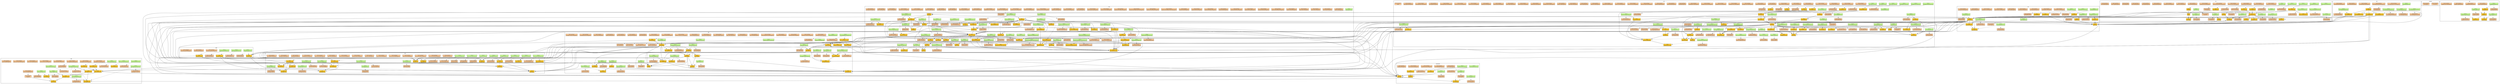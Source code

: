 digraph G {
	fontsize = 10
	node [
		fontsize = 10
		fontname="arial"
		shape=plaintext
	]

	edge [
		fontsize = 10
	]
subgraph clusterach {
	label = "ach"  
	AchAchatAttachService [label=<<table border="0" cellborder="1" cellspacing="0" cellpadding="0" port="p" bgcolor="#CCFF99" >
	<tr><td>
	<table border="0" cellspacing="1" cellpadding="1">
		<tr><td> &laquo;Service&raquo; </td></tr>
		<tr><td><font face="arialbd"  point-size="12.0"> AchAchatAttachService </font></td></tr>
	</table></td></tr>
	</table>>, fontname="arial", fontcolor="black", fontsize=9.0];
	AchAchatAvenantService [label=<<table border="0" cellborder="1" cellspacing="0" cellpadding="0" port="p" bgcolor="#CCFF99" >
	<tr><td>
	<table border="0" cellspacing="1" cellpadding="1">
		<tr><td> &laquo;Service&raquo; </td></tr>
		<tr><td><font face="arialbd"  point-size="12.0"> AchAchatAvenantService </font></td></tr>
	</table></td></tr>
	</table>>, fontname="arial", fontcolor="black", fontsize=9.0];
	AchAchatBordService [label=<<table border="0" cellborder="1" cellspacing="0" cellpadding="0" port="p" bgcolor="#CCFF99" >
	<tr><td>
	<table border="0" cellspacing="1" cellpadding="1">
		<tr><td> &laquo;Service&raquo; </td></tr>
		<tr><td><font face="arialbd"  point-size="12.0"> AchAchatBordService </font></td></tr>
	</table></td></tr>
	</table>>, fontname="arial", fontcolor="black", fontsize=9.0];
	AchAchatDecisionService [label=<<table border="0" cellborder="1" cellspacing="0" cellpadding="0" port="p" bgcolor="#CCFF99" >
	<tr><td>
	<table border="0" cellspacing="1" cellpadding="1">
		<tr><td> &laquo;Service&raquo; </td></tr>
		<tr><td><font face="arialbd"  point-size="12.0"> AchAchatDecisionService </font></td></tr>
	</table></td></tr>
	</table>>, fontname="arial", fontcolor="black", fontsize=9.0];
	AchAchatExelService [label=<<table border="0" cellborder="1" cellspacing="0" cellpadding="0" port="p" bgcolor="#CCFF99" >
	<tr><td>
	<table border="0" cellspacing="1" cellpadding="1">
		<tr><td> &laquo;Service&raquo; </td></tr>
		<tr><td><font face="arialbd"  point-size="12.0"> AchAchatExelService </font></td></tr>
	</table></td></tr>
	</table>>, fontname="arial", fontcolor="black", fontsize=9.0];
	AchAchatLotService [label=<<table border="0" cellborder="1" cellspacing="0" cellpadding="0" port="p" bgcolor="#CCFF99" >
	<tr><td>
	<table border="0" cellspacing="1" cellpadding="1">
		<tr><td> &laquo;Service&raquo; </td></tr>
		<tr><td><font face="arialbd"  point-size="12.0"> AchAchatLotService </font></td></tr>
	</table></td></tr>
	</table>>, fontname="arial", fontcolor="black", fontsize=9.0];
	AchAchatMemoService [label=<<table border="0" cellborder="1" cellspacing="0" cellpadding="0" port="p" bgcolor="#CCFF99" >
	<tr><td>
	<table border="0" cellspacing="1" cellpadding="1">
		<tr><td> &laquo;Service&raquo; </td></tr>
		<tr><td><font face="arialbd"  point-size="12.0"> AchAchatMemoService </font></td></tr>
	</table></td></tr>
	</table>>, fontname="arial", fontcolor="black", fontsize=9.0];
	AchAchatService [label=<<table border="0" cellborder="1" cellspacing="0" cellpadding="0" port="p" bgcolor="#CCFF99" >
	<tr><td>
	<table border="0" cellspacing="1" cellpadding="1">
		<tr><td> &laquo;Service&raquo; </td></tr>
		<tr><td><font face="arialbd"  point-size="12.0"> AchAchatService </font></td></tr>
	</table></td></tr>
	</table>>, fontname="arial", fontcolor="black", fontsize=9.0];
	AchAchatStateService [label=<<table border="0" cellborder="1" cellspacing="0" cellpadding="0" port="p" bgcolor="#CCFF99" >
	<tr><td>
	<table border="0" cellspacing="1" cellpadding="1">
		<tr><td> &laquo;Service&raquo; </td></tr>
		<tr><td><font face="arialbd"  point-size="12.0"> AchAchatStateService </font></td></tr>
	</table></td></tr>
	</table>>, fontname="arial", fontcolor="black", fontsize=9.0];
	AchAgrementCatService [label=<<table border="0" cellborder="1" cellspacing="0" cellpadding="0" port="p" bgcolor="#CCFF99" >
	<tr><td>
	<table border="0" cellspacing="1" cellpadding="1">
		<tr><td> &laquo;Service&raquo; </td></tr>
		<tr><td><font face="arialbd"  point-size="12.0"> AchAgrementCatService </font></td></tr>
	</table></td></tr>
	</table>>, fontname="arial", fontcolor="black", fontsize=9.0];
	AchAgrementListService [label=<<table border="0" cellborder="1" cellspacing="0" cellpadding="0" port="p" bgcolor="#CCFF99" >
	<tr><td>
	<table border="0" cellspacing="1" cellpadding="1">
		<tr><td> &laquo;Service&raquo; </td></tr>
		<tr><td><font face="arialbd"  point-size="12.0"> AchAgrementListService </font></td></tr>
	</table></td></tr>
	</table>>, fontname="arial", fontcolor="black", fontsize=9.0];
	AchAspPresenceService [label=<<table border="0" cellborder="1" cellspacing="0" cellpadding="0" port="p" bgcolor="#CCFF99" >
	<tr><td>
	<table border="0" cellspacing="1" cellpadding="1">
		<tr><td> &laquo;Service&raquo; </td></tr>
		<tr><td><font face="arialbd"  point-size="12.0"> AchAspPresenceService </font></td></tr>
	</table></td></tr>
	</table>>, fontname="arial", fontcolor="black", fontsize=9.0];
	AchAspPublicationService [label=<<table border="0" cellborder="1" cellspacing="0" cellpadding="0" port="p" bgcolor="#CCFF99" >
	<tr><td>
	<table border="0" cellspacing="1" cellpadding="1">
		<tr><td> &laquo;Service&raquo; </td></tr>
		<tr><td><font face="arialbd"  point-size="12.0"> AchAspPublicationService </font></td></tr>
	</table></td></tr>
	</table>>, fontname="arial", fontcolor="black", fontsize=9.0];
	AchAspReserveService [label=<<table border="0" cellborder="1" cellspacing="0" cellpadding="0" port="p" bgcolor="#CCFF99" >
	<tr><td>
	<table border="0" cellspacing="1" cellpadding="1">
		<tr><td> &laquo;Service&raquo; </td></tr>
		<tr><td><font face="arialbd"  point-size="12.0"> AchAspReserveService </font></td></tr>
	</table></td></tr>
	</table>>, fontname="arial", fontcolor="black", fontsize=9.0];
	AchBdeService [label=<<table border="0" cellborder="1" cellspacing="0" cellpadding="0" port="p" bgcolor="#CCFF99" >
	<tr><td>
	<table border="0" cellspacing="1" cellpadding="1">
		<tr><td> &laquo;Service&raquo; </td></tr>
		<tr><td><font face="arialbd"  point-size="12.0"> AchBdeService </font></td></tr>
	</table></td></tr>
	</table>>, fontname="arial", fontcolor="black", fontsize=9.0];
	AchBordDetService [label=<<table border="0" cellborder="1" cellspacing="0" cellpadding="0" port="p" bgcolor="#CCFF99" >
	<tr><td>
	<table border="0" cellspacing="1" cellpadding="1">
		<tr><td> &laquo;Service&raquo; </td></tr>
		<tr><td><font face="arialbd"  point-size="12.0"> AchBordDetService </font></td></tr>
	</table></td></tr>
	</table>>, fontname="arial", fontcolor="black", fontsize=9.0];
	AchBordTypeService [label=<<table border="0" cellborder="1" cellspacing="0" cellpadding="0" port="p" bgcolor="#CCFF99" >
	<tr><td>
	<table border="0" cellspacing="1" cellpadding="1">
		<tr><td> &laquo;Service&raquo; </td></tr>
		<tr><td><font face="arialbd"  point-size="12.0"> AchBordTypeService </font></td></tr>
	</table></td></tr>
	</table>>, fontname="arial", fontcolor="black", fontsize=9.0];
	AchCommMemberService [label=<<table border="0" cellborder="1" cellspacing="0" cellpadding="0" port="p" bgcolor="#CCFF99" >
	<tr><td>
	<table border="0" cellspacing="1" cellpadding="1">
		<tr><td> &laquo;Service&raquo; </td></tr>
		<tr><td><font face="arialbd"  point-size="12.0"> AchCommMemberService </font></td></tr>
	</table></td></tr>
	</table>>, fontname="arial", fontcolor="black", fontsize=9.0];
	AchCommissionService [label=<<table border="0" cellborder="1" cellspacing="0" cellpadding="0" port="p" bgcolor="#CCFF99" >
	<tr><td>
	<table border="0" cellspacing="1" cellpadding="1">
		<tr><td> &laquo;Service&raquo; </td></tr>
		<tr><td><font face="arialbd"  point-size="12.0"> AchCommissionService </font></td></tr>
	</table></td></tr>
	</table>>, fontname="arial", fontcolor="black", fontsize=9.0];
	AchConcurentService [label=<<table border="0" cellborder="1" cellspacing="0" cellpadding="0" port="p" bgcolor="#CCFF99" >
	<tr><td>
	<table border="0" cellspacing="1" cellpadding="1">
		<tr><td> &laquo;Service&raquo; </td></tr>
		<tr><td><font face="arialbd"  point-size="12.0"> AchConcurentService </font></td></tr>
	</table></td></tr>
	</table>>, fontname="arial", fontcolor="black", fontsize=9.0];
	AchDelaiPhaseService [label=<<table border="0" cellborder="1" cellspacing="0" cellpadding="0" port="p" bgcolor="#CCFF99" >
	<tr><td>
	<table border="0" cellspacing="1" cellpadding="1">
		<tr><td> &laquo;Service&raquo; </td></tr>
		<tr><td><font face="arialbd"  point-size="12.0"> AchDelaiPhaseService </font></td></tr>
	</table></td></tr>
	</table>>, fontname="arial", fontcolor="black", fontsize=9.0];
	AchDemPubService [label=<<table border="0" cellborder="1" cellspacing="0" cellpadding="0" port="p" bgcolor="#CCFF99" >
	<tr><td>
	<table border="0" cellspacing="1" cellpadding="1">
		<tr><td> &laquo;Service&raquo; </td></tr>
		<tr><td><font face="arialbd"  point-size="12.0"> AchDemPubService </font></td></tr>
	</table></td></tr>
	</table>>, fontname="arial", fontcolor="black", fontsize=9.0];
	AchEntityService [label=<<table border="0" cellborder="1" cellspacing="0" cellpadding="0" port="p" bgcolor="#CCFF99" >
	<tr><td>
	<table border="0" cellspacing="1" cellpadding="1">
		<tr><td> &laquo;Service&raquo; </td></tr>
		<tr><td><font face="arialbd"  point-size="12.0"> AchEntityService </font></td></tr>
	</table></td></tr>
	</table>>, fontname="arial", fontcolor="black", fontsize=9.0];
	AchHasAcmService [label=<<table border="0" cellborder="1" cellspacing="0" cellpadding="0" port="p" bgcolor="#CCFF99" >
	<tr><td>
	<table border="0" cellspacing="1" cellpadding="1">
		<tr><td> &laquo;Service&raquo; </td></tr>
		<tr><td><font face="arialbd"  point-size="12.0"> AchHasAcmService </font></td></tr>
	</table></td></tr>
	</table>>, fontname="arial", fontcolor="black", fontsize=9.0];
	AchJournalService [label=<<table border="0" cellborder="1" cellspacing="0" cellpadding="0" port="p" bgcolor="#CCFF99" >
	<tr><td>
	<table border="0" cellspacing="1" cellpadding="1">
		<tr><td> &laquo;Service&raquo; </td></tr>
		<tr><td><font face="arialbd"  point-size="12.0"> AchJournalService </font></td></tr>
	</table></td></tr>
	</table>>, fontname="arial", fontcolor="black", fontsize=9.0];
	AchMemberGroupService [label=<<table border="0" cellborder="1" cellspacing="0" cellpadding="0" port="p" bgcolor="#CCFF99" >
	<tr><td>
	<table border="0" cellspacing="1" cellpadding="1">
		<tr><td> &laquo;Service&raquo; </td></tr>
		<tr><td><font face="arialbd"  point-size="12.0"> AchMemberGroupService </font></td></tr>
	</table></td></tr>
	</table>>, fontname="arial", fontcolor="black", fontsize=9.0];
	AchModePassService [label=<<table border="0" cellborder="1" cellspacing="0" cellpadding="0" port="p" bgcolor="#CCFF99" >
	<tr><td>
	<table border="0" cellspacing="1" cellpadding="1">
		<tr><td> &laquo;Service&raquo; </td></tr>
		<tr><td><font face="arialbd"  point-size="12.0"> AchModePassService </font></td></tr>
	</table></td></tr>
	</table>>, fontname="arial", fontcolor="black", fontsize=9.0];
	AchPrestationsService [label=<<table border="0" cellborder="1" cellspacing="0" cellpadding="0" port="p" bgcolor="#CCFF99" >
	<tr><td>
	<table border="0" cellspacing="1" cellpadding="1">
		<tr><td> &laquo;Service&raquo; </td></tr>
		<tr><td><font face="arialbd"  point-size="12.0"> AchPrestationsService </font></td></tr>
	</table></td></tr>
	</table>>, fontname="arial", fontcolor="black", fontsize=9.0];
	AchProgPrevService [label=<<table border="0" cellborder="1" cellspacing="0" cellpadding="0" port="p" bgcolor="#CCFF99" >
	<tr><td>
	<table border="0" cellspacing="1" cellpadding="1">
		<tr><td> &laquo;Service&raquo; </td></tr>
		<tr><td><font face="arialbd"  point-size="12.0"> AchProgPrevService </font></td></tr>
	</table></td></tr>
	</table>>, fontname="arial", fontcolor="black", fontsize=9.0];
	AchPublicationService [label=<<table border="0" cellborder="1" cellspacing="0" cellpadding="0" port="p" bgcolor="#CCFF99" >
	<tr><td>
	<table border="0" cellspacing="1" cellpadding="1">
		<tr><td> &laquo;Service&raquo; </td></tr>
		<tr><td><font face="arialbd"  point-size="12.0"> AchPublicationService </font></td></tr>
	</table></td></tr>
	</table>>, fontname="arial", fontcolor="black", fontsize=9.0];
	AchSeancePvService [label=<<table border="0" cellborder="1" cellspacing="0" cellpadding="0" port="p" bgcolor="#CCFF99" >
	<tr><td>
	<table border="0" cellspacing="1" cellpadding="1">
		<tr><td> &laquo;Service&raquo; </td></tr>
		<tr><td><font face="arialbd"  point-size="12.0"> AchSeancePvService </font></td></tr>
	</table></td></tr>
	</table>>, fontname="arial", fontcolor="black", fontsize=9.0];
	AchSoumissionService [label=<<table border="0" cellborder="1" cellspacing="0" cellpadding="0" port="p" bgcolor="#CCFF99" >
	<tr><td>
	<table border="0" cellspacing="1" cellpadding="1">
		<tr><td> &laquo;Service&raquo; </td></tr>
		<tr><td><font face="arialbd"  point-size="12.0"> AchSoumissionService </font></td></tr>
	</table></td></tr>
	</table>>, fontname="arial", fontcolor="black", fontsize=9.0];
	AchSsCommissionService [label=<<table border="0" cellborder="1" cellspacing="0" cellpadding="0" port="p" bgcolor="#CCFF99" >
	<tr><td>
	<table border="0" cellspacing="1" cellpadding="1">
		<tr><td> &laquo;Service&raquo; </td></tr>
		<tr><td><font face="arialbd"  point-size="12.0"> AchSsCommissionService </font></td></tr>
	</table></td></tr>
	</table>>, fontname="arial", fontcolor="black", fontsize=9.0];
	AchSstypeDepenseService [label=<<table border="0" cellborder="1" cellspacing="0" cellpadding="0" port="p" bgcolor="#CCFF99" >
	<tr><td>
	<table border="0" cellspacing="1" cellpadding="1">
		<tr><td> &laquo;Service&raquo; </td></tr>
		<tr><td><font face="arialbd"  point-size="12.0"> AchSstypeDepenseService </font></td></tr>
	</table></td></tr>
	</table>>, fontname="arial", fontcolor="black", fontsize=9.0];
	AchTypBenService [label=<<table border="0" cellborder="1" cellspacing="0" cellpadding="0" port="p" bgcolor="#CCFF99" >
	<tr><td>
	<table border="0" cellspacing="1" cellpadding="1">
		<tr><td> &laquo;Service&raquo; </td></tr>
		<tr><td><font face="arialbd"  point-size="12.0"> AchTypBenService </font></td></tr>
	</table></td></tr>
	</table>>, fontname="arial", fontcolor="black", fontsize=9.0];
	AchTypeDepenseService [label=<<table border="0" cellborder="1" cellspacing="0" cellpadding="0" port="p" bgcolor="#CCFF99" >
	<tr><td>
	<table border="0" cellspacing="1" cellpadding="1">
		<tr><td> &laquo;Service&raquo; </td></tr>
		<tr><td><font face="arialbd"  point-size="12.0"> AchTypeDepenseService </font></td></tr>
	</table></td></tr>
	</table>>, fontname="arial", fontcolor="black", fontsize=9.0];
	AchTypeDocService [label=<<table border="0" cellborder="1" cellspacing="0" cellpadding="0" port="p" bgcolor="#CCFF99" >
	<tr><td>
	<table border="0" cellspacing="1" cellpadding="1">
		<tr><td> &laquo;Service&raquo; </td></tr>
		<tr><td><font face="arialbd"  point-size="12.0"> AchTypeDocService </font></td></tr>
	</table></td></tr>
	</table>>, fontname="arial", fontcolor="black", fontsize=9.0];
	AchAchat [label=<<table border="0" cellborder="1" cellspacing="0" cellpadding="0" port="p" bgcolor="#FFCC33">
	<tr><td>
	<table border="0" cellspacing="1" cellpadding="1">
		<tr><td> &laquo;Entity&raquo; </td></tr>
		<tr><td><font face="arialbd"  point-size="12.0"> AchAchat </font></td></tr>
	</table></td></tr>
	</table>>, fontname="arial", fontcolor="black", fontsize=9.0];
	AchAchatAttach [label=<<table border="0" cellborder="1" cellspacing="0" cellpadding="0" port="p" bgcolor="#FFCC33">
	<tr><td>
	<table border="0" cellspacing="1" cellpadding="1">
		<tr><td> &laquo;Entity&raquo; </td></tr>
		<tr><td><font face="arialbd"  point-size="12.0"> AchAchatAttach </font></td></tr>
	</table></td></tr>
	</table>>, fontname="arial", fontcolor="black", fontsize=9.0];
	AchAchatAttachDTO [label=<<table border="0" cellborder="1" cellspacing="0" cellpadding="0" port="p" bgcolor="#FFCC99">
	<tr><td>
	<table border="0" cellspacing="1" cellpadding="1">
		<tr><td> &laquo;DataTransferObject&raquo; </td></tr>
		<tr><td><font face="arialbd"  point-size="12.0"> AchAchatAttachDTO </font></td></tr>
	</table></td></tr>
	</table>>, fontname="arial", fontcolor="black", fontsize=9.0];
	AchAchatAttachMergeDTO [label=<<table border="0" cellborder="1" cellspacing="0" cellpadding="0" port="p" bgcolor="#FFCC99">
	<tr><td>
	<table border="0" cellspacing="1" cellpadding="1">
		<tr><td> &laquo;DataTransferObject&raquo; </td></tr>
		<tr><td><font face="arialbd"  point-size="12.0"> AchAchatAttachMergeDTO </font></td></tr>
	</table></td></tr>
	</table>>, fontname="arial", fontcolor="black", fontsize=9.0];
	AchAchatAvenant [label=<<table border="0" cellborder="1" cellspacing="0" cellpadding="0" port="p" bgcolor="#FFCC33">
	<tr><td>
	<table border="0" cellspacing="1" cellpadding="1">
		<tr><td> &laquo;Entity&raquo; </td></tr>
		<tr><td><font face="arialbd"  point-size="12.0"> AchAchatAvenant </font></td></tr>
	</table></td></tr>
	</table>>, fontname="arial", fontcolor="black", fontsize=9.0];
	AchAchatAvenantDTO [label=<<table border="0" cellborder="1" cellspacing="0" cellpadding="0" port="p" bgcolor="#FFCC99">
	<tr><td>
	<table border="0" cellspacing="1" cellpadding="1">
		<tr><td> &laquo;DataTransferObject&raquo; </td></tr>
		<tr><td><font face="arialbd"  point-size="12.0"> AchAchatAvenantDTO </font></td></tr>
	</table></td></tr>
	</table>>, fontname="arial", fontcolor="black", fontsize=9.0];
	AchAchatAvenantMergeDTO [label=<<table border="0" cellborder="1" cellspacing="0" cellpadding="0" port="p" bgcolor="#FFCC99">
	<tr><td>
	<table border="0" cellspacing="1" cellpadding="1">
		<tr><td> &laquo;DataTransferObject&raquo; </td></tr>
		<tr><td><font face="arialbd"  point-size="12.0"> AchAchatAvenantMergeDTO </font></td></tr>
	</table></td></tr>
	</table>>, fontname="arial", fontcolor="black", fontsize=9.0];
	AchAchatBord [label=<<table border="0" cellborder="1" cellspacing="0" cellpadding="0" port="p" bgcolor="#FFCC33">
	<tr><td>
	<table border="0" cellspacing="1" cellpadding="1">
		<tr><td> &laquo;Entity&raquo; </td></tr>
		<tr><td><font face="arialbd"  point-size="12.0"> AchAchatBord </font></td></tr>
	</table></td></tr>
	</table>>, fontname="arial", fontcolor="black", fontsize=9.0];
	AchAchatBordDTO [label=<<table border="0" cellborder="1" cellspacing="0" cellpadding="0" port="p" bgcolor="#FFCC99">
	<tr><td>
	<table border="0" cellspacing="1" cellpadding="1">
		<tr><td> &laquo;DataTransferObject&raquo; </td></tr>
		<tr><td><font face="arialbd"  point-size="12.0"> AchAchatBordDTO </font></td></tr>
	</table></td></tr>
	</table>>, fontname="arial", fontcolor="black", fontsize=9.0];
	AchAchatBordMergeDTO [label=<<table border="0" cellborder="1" cellspacing="0" cellpadding="0" port="p" bgcolor="#FFCC99">
	<tr><td>
	<table border="0" cellspacing="1" cellpadding="1">
		<tr><td> &laquo;DataTransferObject&raquo; </td></tr>
		<tr><td><font face="arialbd"  point-size="12.0"> AchAchatBordMergeDTO </font></td></tr>
	</table></td></tr>
	</table>>, fontname="arial", fontcolor="black", fontsize=9.0];
	AchAchatDTO [label=<<table border="0" cellborder="1" cellspacing="0" cellpadding="0" port="p" bgcolor="#FFCC99">
	<tr><td>
	<table border="0" cellspacing="1" cellpadding="1">
		<tr><td> &laquo;DataTransferObject&raquo; </td></tr>
		<tr><td><font face="arialbd"  point-size="12.0"> AchAchatDTO </font></td></tr>
	</table></td></tr>
	</table>>, fontname="arial", fontcolor="black", fontsize=9.0];
	AchAchatDecision [label=<<table border="0" cellborder="1" cellspacing="0" cellpadding="0" port="p" bgcolor="#FFCC33">
	<tr><td>
	<table border="0" cellspacing="1" cellpadding="1">
		<tr><td> &laquo;Entity&raquo; </td></tr>
		<tr><td><font face="arialbd"  point-size="12.0"> AchAchatDecision </font></td></tr>
	</table></td></tr>
	</table>>, fontname="arial", fontcolor="black", fontsize=9.0];
	AchAchatDecisionDTO [label=<<table border="0" cellborder="1" cellspacing="0" cellpadding="0" port="p" bgcolor="#FFCC99">
	<tr><td>
	<table border="0" cellspacing="1" cellpadding="1">
		<tr><td> &laquo;DataTransferObject&raquo; </td></tr>
		<tr><td><font face="arialbd"  point-size="12.0"> AchAchatDecisionDTO </font></td></tr>
	</table></td></tr>
	</table>>, fontname="arial", fontcolor="black", fontsize=9.0];
	AchAchatDecisionMergeDTO [label=<<table border="0" cellborder="1" cellspacing="0" cellpadding="0" port="p" bgcolor="#FFCC99">
	<tr><td>
	<table border="0" cellspacing="1" cellpadding="1">
		<tr><td> &laquo;DataTransferObject&raquo; </td></tr>
		<tr><td><font face="arialbd"  point-size="12.0"> AchAchatDecisionMergeDTO </font></td></tr>
	</table></td></tr>
	</table>>, fontname="arial", fontcolor="black", fontsize=9.0];
	AchAchatExel [label=<<table border="0" cellborder="1" cellspacing="0" cellpadding="0" port="p" bgcolor="#FFCC33">
	<tr><td>
	<table border="0" cellspacing="1" cellpadding="1">
		<tr><td> &laquo;Entity&raquo; </td></tr>
		<tr><td><font face="arialbd"  point-size="12.0"> AchAchatExel </font></td></tr>
	</table></td></tr>
	</table>>, fontname="arial", fontcolor="black", fontsize=9.0];
	AchAchatExelDTO [label=<<table border="0" cellborder="1" cellspacing="0" cellpadding="0" port="p" bgcolor="#FFCC99">
	<tr><td>
	<table border="0" cellspacing="1" cellpadding="1">
		<tr><td> &laquo;DataTransferObject&raquo; </td></tr>
		<tr><td><font face="arialbd"  point-size="12.0"> AchAchatExelDTO </font></td></tr>
	</table></td></tr>
	</table>>, fontname="arial", fontcolor="black", fontsize=9.0];
	AchAchatExelMergeDTO [label=<<table border="0" cellborder="1" cellspacing="0" cellpadding="0" port="p" bgcolor="#FFCC99">
	<tr><td>
	<table border="0" cellspacing="1" cellpadding="1">
		<tr><td> &laquo;DataTransferObject&raquo; </td></tr>
		<tr><td><font face="arialbd"  point-size="12.0"> AchAchatExelMergeDTO </font></td></tr>
	</table></td></tr>
	</table>>, fontname="arial", fontcolor="black", fontsize=9.0];
	AchAchatLot [label=<<table border="0" cellborder="1" cellspacing="0" cellpadding="0" port="p" bgcolor="#FFCC33">
	<tr><td>
	<table border="0" cellspacing="1" cellpadding="1">
		<tr><td> &laquo;Entity&raquo; </td></tr>
		<tr><td><font face="arialbd"  point-size="12.0"> AchAchatLot </font></td></tr>
	</table></td></tr>
	</table>>, fontname="arial", fontcolor="black", fontsize=9.0];
	AchAchatLotDTO [label=<<table border="0" cellborder="1" cellspacing="0" cellpadding="0" port="p" bgcolor="#FFCC99">
	<tr><td>
	<table border="0" cellspacing="1" cellpadding="1">
		<tr><td> &laquo;DataTransferObject&raquo; </td></tr>
		<tr><td><font face="arialbd"  point-size="12.0"> AchAchatLotDTO </font></td></tr>
	</table></td></tr>
	</table>>, fontname="arial", fontcolor="black", fontsize=9.0];
	AchAchatLotMergeDTO [label=<<table border="0" cellborder="1" cellspacing="0" cellpadding="0" port="p" bgcolor="#FFCC99">
	<tr><td>
	<table border="0" cellspacing="1" cellpadding="1">
		<tr><td> &laquo;DataTransferObject&raquo; </td></tr>
		<tr><td><font face="arialbd"  point-size="12.0"> AchAchatLotMergeDTO </font></td></tr>
	</table></td></tr>
	</table>>, fontname="arial", fontcolor="black", fontsize=9.0];
	AchAchatMemo [label=<<table border="0" cellborder="1" cellspacing="0" cellpadding="0" port="p" bgcolor="#FFCC33">
	<tr><td>
	<table border="0" cellspacing="1" cellpadding="1">
		<tr><td> &laquo;Entity&raquo; </td></tr>
		<tr><td><font face="arialbd"  point-size="12.0"> AchAchatMemo </font></td></tr>
	</table></td></tr>
	</table>>, fontname="arial", fontcolor="black", fontsize=9.0];
	AchAchatMemoDTO [label=<<table border="0" cellborder="1" cellspacing="0" cellpadding="0" port="p" bgcolor="#FFCC99">
	<tr><td>
	<table border="0" cellspacing="1" cellpadding="1">
		<tr><td> &laquo;DataTransferObject&raquo; </td></tr>
		<tr><td><font face="arialbd"  point-size="12.0"> AchAchatMemoDTO </font></td></tr>
	</table></td></tr>
	</table>>, fontname="arial", fontcolor="black", fontsize=9.0];
	AchAchatMemoMergeDTO [label=<<table border="0" cellborder="1" cellspacing="0" cellpadding="0" port="p" bgcolor="#FFCC99">
	<tr><td>
	<table border="0" cellspacing="1" cellpadding="1">
		<tr><td> &laquo;DataTransferObject&raquo; </td></tr>
		<tr><td><font face="arialbd"  point-size="12.0"> AchAchatMemoMergeDTO </font></td></tr>
	</table></td></tr>
	</table>>, fontname="arial", fontcolor="black", fontsize=9.0];
	AchAchatMergeDTO [label=<<table border="0" cellborder="1" cellspacing="0" cellpadding="0" port="p" bgcolor="#FFCC99">
	<tr><td>
	<table border="0" cellspacing="1" cellpadding="1">
		<tr><td> &laquo;DataTransferObject&raquo; </td></tr>
		<tr><td><font face="arialbd"  point-size="12.0"> AchAchatMergeDTO </font></td></tr>
	</table></td></tr>
	</table>>, fontname="arial", fontcolor="black", fontsize=9.0];
	AchAchatState [label=<<table border="0" cellborder="1" cellspacing="0" cellpadding="0" port="p" bgcolor="#FFCC33">
	<tr><td>
	<table border="0" cellspacing="1" cellpadding="1">
		<tr><td> &laquo;Entity&raquo; </td></tr>
		<tr><td><font face="arialbd"  point-size="12.0"> AchAchatState </font></td></tr>
	</table></td></tr>
	</table>>, fontname="arial", fontcolor="black", fontsize=9.0];
	AchAchatStateDTO [label=<<table border="0" cellborder="1" cellspacing="0" cellpadding="0" port="p" bgcolor="#FFCC99">
	<tr><td>
	<table border="0" cellspacing="1" cellpadding="1">
		<tr><td> &laquo;DataTransferObject&raquo; </td></tr>
		<tr><td><font face="arialbd"  point-size="12.0"> AchAchatStateDTO </font></td></tr>
	</table></td></tr>
	</table>>, fontname="arial", fontcolor="black", fontsize=9.0];
	AchAchatStateMergeDTO [label=<<table border="0" cellborder="1" cellspacing="0" cellpadding="0" port="p" bgcolor="#FFCC99">
	<tr><td>
	<table border="0" cellspacing="1" cellpadding="1">
		<tr><td> &laquo;DataTransferObject&raquo; </td></tr>
		<tr><td><font face="arialbd"  point-size="12.0"> AchAchatStateMergeDTO </font></td></tr>
	</table></td></tr>
	</table>>, fontname="arial", fontcolor="black", fontsize=9.0];
	AchAgrementCat [label=<<table border="0" cellborder="1" cellspacing="0" cellpadding="0" port="p" bgcolor="#FFCC33">
	<tr><td>
	<table border="0" cellspacing="1" cellpadding="1">
		<tr><td> &laquo;Entity&raquo; </td></tr>
		<tr><td><font face="arialbd"  point-size="12.0"> AchAgrementCat </font></td></tr>
	</table></td></tr>
	</table>>, fontname="arial", fontcolor="black", fontsize=9.0];
	AchAgrementCatDTO [label=<<table border="0" cellborder="1" cellspacing="0" cellpadding="0" port="p" bgcolor="#FFCC99">
	<tr><td>
	<table border="0" cellspacing="1" cellpadding="1">
		<tr><td> &laquo;DataTransferObject&raquo; </td></tr>
		<tr><td><font face="arialbd"  point-size="12.0"> AchAgrementCatDTO </font></td></tr>
	</table></td></tr>
	</table>>, fontname="arial", fontcolor="black", fontsize=9.0];
	AchAgrementCatMergeDTO [label=<<table border="0" cellborder="1" cellspacing="0" cellpadding="0" port="p" bgcolor="#FFCC99">
	<tr><td>
	<table border="0" cellspacing="1" cellpadding="1">
		<tr><td> &laquo;DataTransferObject&raquo; </td></tr>
		<tr><td><font face="arialbd"  point-size="12.0"> AchAgrementCatMergeDTO </font></td></tr>
	</table></td></tr>
	</table>>, fontname="arial", fontcolor="black", fontsize=9.0];
	AchAgrementList [label=<<table border="0" cellborder="1" cellspacing="0" cellpadding="0" port="p" bgcolor="#FFCC33">
	<tr><td>
	<table border="0" cellspacing="1" cellpadding="1">
		<tr><td> &laquo;Entity&raquo; </td></tr>
		<tr><td><font face="arialbd"  point-size="12.0"> AchAgrementList </font></td></tr>
	</table></td></tr>
	</table>>, fontname="arial", fontcolor="black", fontsize=9.0];
	AchAgrementListDTO [label=<<table border="0" cellborder="1" cellspacing="0" cellpadding="0" port="p" bgcolor="#FFCC99">
	<tr><td>
	<table border="0" cellspacing="1" cellpadding="1">
		<tr><td> &laquo;DataTransferObject&raquo; </td></tr>
		<tr><td><font face="arialbd"  point-size="12.0"> AchAgrementListDTO </font></td></tr>
	</table></td></tr>
	</table>>, fontname="arial", fontcolor="black", fontsize=9.0];
	AchAgrementListMergeDTO [label=<<table border="0" cellborder="1" cellspacing="0" cellpadding="0" port="p" bgcolor="#FFCC99">
	<tr><td>
	<table border="0" cellspacing="1" cellpadding="1">
		<tr><td> &laquo;DataTransferObject&raquo; </td></tr>
		<tr><td><font face="arialbd"  point-size="12.0"> AchAgrementListMergeDTO </font></td></tr>
	</table></td></tr>
	</table>>, fontname="arial", fontcolor="black", fontsize=9.0];
	AchAspPresence [label=<<table border="0" cellborder="1" cellspacing="0" cellpadding="0" port="p" bgcolor="#FFCC33">
	<tr><td>
	<table border="0" cellspacing="1" cellpadding="1">
		<tr><td> &laquo;Entity&raquo; </td></tr>
		<tr><td><font face="arialbd"  point-size="12.0"> AchAspPresence </font></td></tr>
	</table></td></tr>
	</table>>, fontname="arial", fontcolor="black", fontsize=9.0];
	AchAspPresenceDTO [label=<<table border="0" cellborder="1" cellspacing="0" cellpadding="0" port="p" bgcolor="#FFCC99">
	<tr><td>
	<table border="0" cellspacing="1" cellpadding="1">
		<tr><td> &laquo;DataTransferObject&raquo; </td></tr>
		<tr><td><font face="arialbd"  point-size="12.0"> AchAspPresenceDTO </font></td></tr>
	</table></td></tr>
	</table>>, fontname="arial", fontcolor="black", fontsize=9.0];
	AchAspPresenceMergeDTO [label=<<table border="0" cellborder="1" cellspacing="0" cellpadding="0" port="p" bgcolor="#FFCC99">
	<tr><td>
	<table border="0" cellspacing="1" cellpadding="1">
		<tr><td> &laquo;DataTransferObject&raquo; </td></tr>
		<tr><td><font face="arialbd"  point-size="12.0"> AchAspPresenceMergeDTO </font></td></tr>
	</table></td></tr>
	</table>>, fontname="arial", fontcolor="black", fontsize=9.0];
	AchAspPublication [label=<<table border="0" cellborder="1" cellspacing="0" cellpadding="0" port="p" bgcolor="#FFCC33">
	<tr><td>
	<table border="0" cellspacing="1" cellpadding="1">
		<tr><td> &laquo;Entity&raquo; </td></tr>
		<tr><td><font face="arialbd"  point-size="12.0"> AchAspPublication </font></td></tr>
	</table></td></tr>
	</table>>, fontname="arial", fontcolor="black", fontsize=9.0];
	AchAspPublicationDTO [label=<<table border="0" cellborder="1" cellspacing="0" cellpadding="0" port="p" bgcolor="#FFCC99">
	<tr><td>
	<table border="0" cellspacing="1" cellpadding="1">
		<tr><td> &laquo;DataTransferObject&raquo; </td></tr>
		<tr><td><font face="arialbd"  point-size="12.0"> AchAspPublicationDTO </font></td></tr>
	</table></td></tr>
	</table>>, fontname="arial", fontcolor="black", fontsize=9.0];
	AchAspPublicationMergeDTO [label=<<table border="0" cellborder="1" cellspacing="0" cellpadding="0" port="p" bgcolor="#FFCC99">
	<tr><td>
	<table border="0" cellspacing="1" cellpadding="1">
		<tr><td> &laquo;DataTransferObject&raquo; </td></tr>
		<tr><td><font face="arialbd"  point-size="12.0"> AchAspPublicationMergeDTO </font></td></tr>
	</table></td></tr>
	</table>>, fontname="arial", fontcolor="black", fontsize=9.0];
	AchAspReserve [label=<<table border="0" cellborder="1" cellspacing="0" cellpadding="0" port="p" bgcolor="#FFCC33">
	<tr><td>
	<table border="0" cellspacing="1" cellpadding="1">
		<tr><td> &laquo;Entity&raquo; </td></tr>
		<tr><td><font face="arialbd"  point-size="12.0"> AchAspReserve </font></td></tr>
	</table></td></tr>
	</table>>, fontname="arial", fontcolor="black", fontsize=9.0];
	AchAspReserveDTO [label=<<table border="0" cellborder="1" cellspacing="0" cellpadding="0" port="p" bgcolor="#FFCC99">
	<tr><td>
	<table border="0" cellspacing="1" cellpadding="1">
		<tr><td> &laquo;DataTransferObject&raquo; </td></tr>
		<tr><td><font face="arialbd"  point-size="12.0"> AchAspReserveDTO </font></td></tr>
	</table></td></tr>
	</table>>, fontname="arial", fontcolor="black", fontsize=9.0];
	AchAspReserveMergeDTO [label=<<table border="0" cellborder="1" cellspacing="0" cellpadding="0" port="p" bgcolor="#FFCC99">
	<tr><td>
	<table border="0" cellspacing="1" cellpadding="1">
		<tr><td> &laquo;DataTransferObject&raquo; </td></tr>
		<tr><td><font face="arialbd"  point-size="12.0"> AchAspReserveMergeDTO </font></td></tr>
	</table></td></tr>
	</table>>, fontname="arial", fontcolor="black", fontsize=9.0];
	AchBde [label=<<table border="0" cellborder="1" cellspacing="0" cellpadding="0" port="p" bgcolor="#FFCC33">
	<tr><td>
	<table border="0" cellspacing="1" cellpadding="1">
		<tr><td> &laquo;Entity&raquo; </td></tr>
		<tr><td><font face="arialbd"  point-size="12.0"> AchBde </font></td></tr>
	</table></td></tr>
	</table>>, fontname="arial", fontcolor="black", fontsize=9.0];
	AchBdeDTO [label=<<table border="0" cellborder="1" cellspacing="0" cellpadding="0" port="p" bgcolor="#FFCC99">
	<tr><td>
	<table border="0" cellspacing="1" cellpadding="1">
		<tr><td> &laquo;DataTransferObject&raquo; </td></tr>
		<tr><td><font face="arialbd"  point-size="12.0"> AchBdeDTO </font></td></tr>
	</table></td></tr>
	</table>>, fontname="arial", fontcolor="black", fontsize=9.0];
	AchBdeMergeDTO [label=<<table border="0" cellborder="1" cellspacing="0" cellpadding="0" port="p" bgcolor="#FFCC99">
	<tr><td>
	<table border="0" cellspacing="1" cellpadding="1">
		<tr><td> &laquo;DataTransferObject&raquo; </td></tr>
		<tr><td><font face="arialbd"  point-size="12.0"> AchBdeMergeDTO </font></td></tr>
	</table></td></tr>
	</table>>, fontname="arial", fontcolor="black", fontsize=9.0];
	AchBordDet [label=<<table border="0" cellborder="1" cellspacing="0" cellpadding="0" port="p" bgcolor="#FFCC33">
	<tr><td>
	<table border="0" cellspacing="1" cellpadding="1">
		<tr><td> &laquo;Entity&raquo; </td></tr>
		<tr><td><font face="arialbd"  point-size="12.0"> AchBordDet </font></td></tr>
	</table></td></tr>
	</table>>, fontname="arial", fontcolor="black", fontsize=9.0];
	AchBordDetDTO [label=<<table border="0" cellborder="1" cellspacing="0" cellpadding="0" port="p" bgcolor="#FFCC99">
	<tr><td>
	<table border="0" cellspacing="1" cellpadding="1">
		<tr><td> &laquo;DataTransferObject&raquo; </td></tr>
		<tr><td><font face="arialbd"  point-size="12.0"> AchBordDetDTO </font></td></tr>
	</table></td></tr>
	</table>>, fontname="arial", fontcolor="black", fontsize=9.0];
	AchBordDetMergeDTO [label=<<table border="0" cellborder="1" cellspacing="0" cellpadding="0" port="p" bgcolor="#FFCC99">
	<tr><td>
	<table border="0" cellspacing="1" cellpadding="1">
		<tr><td> &laquo;DataTransferObject&raquo; </td></tr>
		<tr><td><font face="arialbd"  point-size="12.0"> AchBordDetMergeDTO </font></td></tr>
	</table></td></tr>
	</table>>, fontname="arial", fontcolor="black", fontsize=9.0];
	AchBordType [label=<<table border="0" cellborder="1" cellspacing="0" cellpadding="0" port="p" bgcolor="#FFCC33">
	<tr><td>
	<table border="0" cellspacing="1" cellpadding="1">
		<tr><td> &laquo;Entity&raquo; </td></tr>
		<tr><td><font face="arialbd"  point-size="12.0"> AchBordType </font></td></tr>
	</table></td></tr>
	</table>>, fontname="arial", fontcolor="black", fontsize=9.0];
	AchBordTypeDTO [label=<<table border="0" cellborder="1" cellspacing="0" cellpadding="0" port="p" bgcolor="#FFCC99">
	<tr><td>
	<table border="0" cellspacing="1" cellpadding="1">
		<tr><td> &laquo;DataTransferObject&raquo; </td></tr>
		<tr><td><font face="arialbd"  point-size="12.0"> AchBordTypeDTO </font></td></tr>
	</table></td></tr>
	</table>>, fontname="arial", fontcolor="black", fontsize=9.0];
	AchBordTypeMergeDTO [label=<<table border="0" cellborder="1" cellspacing="0" cellpadding="0" port="p" bgcolor="#FFCC99">
	<tr><td>
	<table border="0" cellspacing="1" cellpadding="1">
		<tr><td> &laquo;DataTransferObject&raquo; </td></tr>
		<tr><td><font face="arialbd"  point-size="12.0"> AchBordTypeMergeDTO </font></td></tr>
	</table></td></tr>
	</table>>, fontname="arial", fontcolor="black", fontsize=9.0];
	AchCommMember [label=<<table border="0" cellborder="1" cellspacing="0" cellpadding="0" port="p" bgcolor="#FFCC33">
	<tr><td>
	<table border="0" cellspacing="1" cellpadding="1">
		<tr><td> &laquo;Entity&raquo; </td></tr>
		<tr><td><font face="arialbd"  point-size="12.0"> AchCommMember </font></td></tr>
	</table></td></tr>
	</table>>, fontname="arial", fontcolor="black", fontsize=9.0];
	AchCommMemberDTO [label=<<table border="0" cellborder="1" cellspacing="0" cellpadding="0" port="p" bgcolor="#FFCC99">
	<tr><td>
	<table border="0" cellspacing="1" cellpadding="1">
		<tr><td> &laquo;DataTransferObject&raquo; </td></tr>
		<tr><td><font face="arialbd"  point-size="12.0"> AchCommMemberDTO </font></td></tr>
	</table></td></tr>
	</table>>, fontname="arial", fontcolor="black", fontsize=9.0];
	AchCommMemberMergeDTO [label=<<table border="0" cellborder="1" cellspacing="0" cellpadding="0" port="p" bgcolor="#FFCC99">
	<tr><td>
	<table border="0" cellspacing="1" cellpadding="1">
		<tr><td> &laquo;DataTransferObject&raquo; </td></tr>
		<tr><td><font face="arialbd"  point-size="12.0"> AchCommMemberMergeDTO </font></td></tr>
	</table></td></tr>
	</table>>, fontname="arial", fontcolor="black", fontsize=9.0];
	AchCommission [label=<<table border="0" cellborder="1" cellspacing="0" cellpadding="0" port="p" bgcolor="#FFCC33">
	<tr><td>
	<table border="0" cellspacing="1" cellpadding="1">
		<tr><td> &laquo;Entity&raquo; </td></tr>
		<tr><td><font face="arialbd"  point-size="12.0"> AchCommission </font></td></tr>
	</table></td></tr>
	</table>>, fontname="arial", fontcolor="black", fontsize=9.0];
	AchCommissionDTO [label=<<table border="0" cellborder="1" cellspacing="0" cellpadding="0" port="p" bgcolor="#FFCC99">
	<tr><td>
	<table border="0" cellspacing="1" cellpadding="1">
		<tr><td> &laquo;DataTransferObject&raquo; </td></tr>
		<tr><td><font face="arialbd"  point-size="12.0"> AchCommissionDTO </font></td></tr>
	</table></td></tr>
	</table>>, fontname="arial", fontcolor="black", fontsize=9.0];
	AchCommissionMergeDTO [label=<<table border="0" cellborder="1" cellspacing="0" cellpadding="0" port="p" bgcolor="#FFCC99">
	<tr><td>
	<table border="0" cellspacing="1" cellpadding="1">
		<tr><td> &laquo;DataTransferObject&raquo; </td></tr>
		<tr><td><font face="arialbd"  point-size="12.0"> AchCommissionMergeDTO </font></td></tr>
	</table></td></tr>
	</table>>, fontname="arial", fontcolor="black", fontsize=9.0];
	AchConcurent [label=<<table border="0" cellborder="1" cellspacing="0" cellpadding="0" port="p" bgcolor="#FFCC33">
	<tr><td>
	<table border="0" cellspacing="1" cellpadding="1">
		<tr><td> &laquo;Entity&raquo; </td></tr>
		<tr><td><font face="arialbd"  point-size="12.0"> AchConcurent </font></td></tr>
	</table></td></tr>
	</table>>, fontname="arial", fontcolor="black", fontsize=9.0];
	AchConcurentDTO [label=<<table border="0" cellborder="1" cellspacing="0" cellpadding="0" port="p" bgcolor="#FFCC99">
	<tr><td>
	<table border="0" cellspacing="1" cellpadding="1">
		<tr><td> &laquo;DataTransferObject&raquo; </td></tr>
		<tr><td><font face="arialbd"  point-size="12.0"> AchConcurentDTO </font></td></tr>
	</table></td></tr>
	</table>>, fontname="arial", fontcolor="black", fontsize=9.0];
	AchConcurentMergeDTO [label=<<table border="0" cellborder="1" cellspacing="0" cellpadding="0" port="p" bgcolor="#FFCC99">
	<tr><td>
	<table border="0" cellspacing="1" cellpadding="1">
		<tr><td> &laquo;DataTransferObject&raquo; </td></tr>
		<tr><td><font face="arialbd"  point-size="12.0"> AchConcurentMergeDTO </font></td></tr>
	</table></td></tr>
	</table>>, fontname="arial", fontcolor="black", fontsize=9.0];
	AchDelaiPhase [label=<<table border="0" cellborder="1" cellspacing="0" cellpadding="0" port="p" bgcolor="#FFCC33">
	<tr><td>
	<table border="0" cellspacing="1" cellpadding="1">
		<tr><td> &laquo;Entity&raquo; </td></tr>
		<tr><td><font face="arialbd"  point-size="12.0"> AchDelaiPhase </font></td></tr>
	</table></td></tr>
	</table>>, fontname="arial", fontcolor="black", fontsize=9.0];
	AchDelaiPhaseDTO [label=<<table border="0" cellborder="1" cellspacing="0" cellpadding="0" port="p" bgcolor="#FFCC99">
	<tr><td>
	<table border="0" cellspacing="1" cellpadding="1">
		<tr><td> &laquo;DataTransferObject&raquo; </td></tr>
		<tr><td><font face="arialbd"  point-size="12.0"> AchDelaiPhaseDTO </font></td></tr>
	</table></td></tr>
	</table>>, fontname="arial", fontcolor="black", fontsize=9.0];
	AchDelaiPhaseMergeDTO [label=<<table border="0" cellborder="1" cellspacing="0" cellpadding="0" port="p" bgcolor="#FFCC99">
	<tr><td>
	<table border="0" cellspacing="1" cellpadding="1">
		<tr><td> &laquo;DataTransferObject&raquo; </td></tr>
		<tr><td><font face="arialbd"  point-size="12.0"> AchDelaiPhaseMergeDTO </font></td></tr>
	</table></td></tr>
	</table>>, fontname="arial", fontcolor="black", fontsize=9.0];
	AchDemPub [label=<<table border="0" cellborder="1" cellspacing="0" cellpadding="0" port="p" bgcolor="#FFCC33">
	<tr><td>
	<table border="0" cellspacing="1" cellpadding="1">
		<tr><td> &laquo;Entity&raquo; </td></tr>
		<tr><td><font face="arialbd"  point-size="12.0"> AchDemPub </font></td></tr>
	</table></td></tr>
	</table>>, fontname="arial", fontcolor="black", fontsize=9.0];
	AchDemPubDTO [label=<<table border="0" cellborder="1" cellspacing="0" cellpadding="0" port="p" bgcolor="#FFCC99">
	<tr><td>
	<table border="0" cellspacing="1" cellpadding="1">
		<tr><td> &laquo;DataTransferObject&raquo; </td></tr>
		<tr><td><font face="arialbd"  point-size="12.0"> AchDemPubDTO </font></td></tr>
	</table></td></tr>
	</table>>, fontname="arial", fontcolor="black", fontsize=9.0];
	AchDemPubMergeDTO [label=<<table border="0" cellborder="1" cellspacing="0" cellpadding="0" port="p" bgcolor="#FFCC99">
	<tr><td>
	<table border="0" cellspacing="1" cellpadding="1">
		<tr><td> &laquo;DataTransferObject&raquo; </td></tr>
		<tr><td><font face="arialbd"  point-size="12.0"> AchDemPubMergeDTO </font></td></tr>
	</table></td></tr>
	</table>>, fontname="arial", fontcolor="black", fontsize=9.0];
	AchEntity [label=<<table border="0" cellborder="1" cellspacing="0" cellpadding="0" port="p" bgcolor="#FFCC33">
	<tr><td>
	<table border="0" cellspacing="1" cellpadding="1">
		<tr><td> &laquo;Entity&raquo; </td></tr>
		<tr><td><font face="arialbd"  point-size="12.0"> AchEntity </font></td></tr>
	</table></td></tr>
	</table>>, fontname="arial", fontcolor="black", fontsize=9.0];
	AchEntityDTO [label=<<table border="0" cellborder="1" cellspacing="0" cellpadding="0" port="p" bgcolor="#FFCC99">
	<tr><td>
	<table border="0" cellspacing="1" cellpadding="1">
		<tr><td> &laquo;DataTransferObject&raquo; </td></tr>
		<tr><td><font face="arialbd"  point-size="12.0"> AchEntityDTO </font></td></tr>
	</table></td></tr>
	</table>>, fontname="arial", fontcolor="black", fontsize=9.0];
	AchEntityMergeDTO [label=<<table border="0" cellborder="1" cellspacing="0" cellpadding="0" port="p" bgcolor="#FFCC99">
	<tr><td>
	<table border="0" cellspacing="1" cellpadding="1">
		<tr><td> &laquo;DataTransferObject&raquo; </td></tr>
		<tr><td><font face="arialbd"  point-size="12.0"> AchEntityMergeDTO </font></td></tr>
	</table></td></tr>
	</table>>, fontname="arial", fontcolor="black", fontsize=9.0];
	AchHasAcm [label=<<table border="0" cellborder="1" cellspacing="0" cellpadding="0" port="p" bgcolor="#FFCC33">
	<tr><td>
	<table border="0" cellspacing="1" cellpadding="1">
		<tr><td> &laquo;Entity&raquo; </td></tr>
		<tr><td><font face="arialbd"  point-size="12.0"> AchHasAcm </font></td></tr>
	</table></td></tr>
	</table>>, fontname="arial", fontcolor="black", fontsize=9.0];
	AchHasAcmDTO [label=<<table border="0" cellborder="1" cellspacing="0" cellpadding="0" port="p" bgcolor="#FFCC99">
	<tr><td>
	<table border="0" cellspacing="1" cellpadding="1">
		<tr><td> &laquo;DataTransferObject&raquo; </td></tr>
		<tr><td><font face="arialbd"  point-size="12.0"> AchHasAcmDTO </font></td></tr>
	</table></td></tr>
	</table>>, fontname="arial", fontcolor="black", fontsize=9.0];
	AchHasAcmMergeDTO [label=<<table border="0" cellborder="1" cellspacing="0" cellpadding="0" port="p" bgcolor="#FFCC99">
	<tr><td>
	<table border="0" cellspacing="1" cellpadding="1">
		<tr><td> &laquo;DataTransferObject&raquo; </td></tr>
		<tr><td><font face="arialbd"  point-size="12.0"> AchHasAcmMergeDTO </font></td></tr>
	</table></td></tr>
	</table>>, fontname="arial", fontcolor="black", fontsize=9.0];
	AchJournal [label=<<table border="0" cellborder="1" cellspacing="0" cellpadding="0" port="p" bgcolor="#FFCC33">
	<tr><td>
	<table border="0" cellspacing="1" cellpadding="1">
		<tr><td> &laquo;Entity&raquo; </td></tr>
		<tr><td><font face="arialbd"  point-size="12.0"> AchJournal </font></td></tr>
	</table></td></tr>
	</table>>, fontname="arial", fontcolor="black", fontsize=9.0];
	AchJournalDTO [label=<<table border="0" cellborder="1" cellspacing="0" cellpadding="0" port="p" bgcolor="#FFCC99">
	<tr><td>
	<table border="0" cellspacing="1" cellpadding="1">
		<tr><td> &laquo;DataTransferObject&raquo; </td></tr>
		<tr><td><font face="arialbd"  point-size="12.0"> AchJournalDTO </font></td></tr>
	</table></td></tr>
	</table>>, fontname="arial", fontcolor="black", fontsize=9.0];
	AchJournalMergeDTO [label=<<table border="0" cellborder="1" cellspacing="0" cellpadding="0" port="p" bgcolor="#FFCC99">
	<tr><td>
	<table border="0" cellspacing="1" cellpadding="1">
		<tr><td> &laquo;DataTransferObject&raquo; </td></tr>
		<tr><td><font face="arialbd"  point-size="12.0"> AchJournalMergeDTO </font></td></tr>
	</table></td></tr>
	</table>>, fontname="arial", fontcolor="black", fontsize=9.0];
	AchMemberGroup [label=<<table border="0" cellborder="1" cellspacing="0" cellpadding="0" port="p" bgcolor="#FFCC33">
	<tr><td>
	<table border="0" cellspacing="1" cellpadding="1">
		<tr><td> &laquo;Entity&raquo; </td></tr>
		<tr><td><font face="arialbd"  point-size="12.0"> AchMemberGroup </font></td></tr>
	</table></td></tr>
	</table>>, fontname="arial", fontcolor="black", fontsize=9.0];
	AchMemberGroupDTO [label=<<table border="0" cellborder="1" cellspacing="0" cellpadding="0" port="p" bgcolor="#FFCC99">
	<tr><td>
	<table border="0" cellspacing="1" cellpadding="1">
		<tr><td> &laquo;DataTransferObject&raquo; </td></tr>
		<tr><td><font face="arialbd"  point-size="12.0"> AchMemberGroupDTO </font></td></tr>
	</table></td></tr>
	</table>>, fontname="arial", fontcolor="black", fontsize=9.0];
	AchMemberGroupMergeDTO [label=<<table border="0" cellborder="1" cellspacing="0" cellpadding="0" port="p" bgcolor="#FFCC99">
	<tr><td>
	<table border="0" cellspacing="1" cellpadding="1">
		<tr><td> &laquo;DataTransferObject&raquo; </td></tr>
		<tr><td><font face="arialbd"  point-size="12.0"> AchMemberGroupMergeDTO </font></td></tr>
	</table></td></tr>
	</table>>, fontname="arial", fontcolor="black", fontsize=9.0];
	AchModePass [label=<<table border="0" cellborder="1" cellspacing="0" cellpadding="0" port="p" bgcolor="#FFCC33">
	<tr><td>
	<table border="0" cellspacing="1" cellpadding="1">
		<tr><td> &laquo;Entity&raquo; </td></tr>
		<tr><td><font face="arialbd"  point-size="12.0"> AchModePass </font></td></tr>
	</table></td></tr>
	</table>>, fontname="arial", fontcolor="black", fontsize=9.0];
	AchModePassDTO [label=<<table border="0" cellborder="1" cellspacing="0" cellpadding="0" port="p" bgcolor="#FFCC99">
	<tr><td>
	<table border="0" cellspacing="1" cellpadding="1">
		<tr><td> &laquo;DataTransferObject&raquo; </td></tr>
		<tr><td><font face="arialbd"  point-size="12.0"> AchModePassDTO </font></td></tr>
	</table></td></tr>
	</table>>, fontname="arial", fontcolor="black", fontsize=9.0];
	AchModePassMergeDTO [label=<<table border="0" cellborder="1" cellspacing="0" cellpadding="0" port="p" bgcolor="#FFCC99">
	<tr><td>
	<table border="0" cellspacing="1" cellpadding="1">
		<tr><td> &laquo;DataTransferObject&raquo; </td></tr>
		<tr><td><font face="arialbd"  point-size="12.0"> AchModePassMergeDTO </font></td></tr>
	</table></td></tr>
	</table>>, fontname="arial", fontcolor="black", fontsize=9.0];
	AchPrestations [label=<<table border="0" cellborder="1" cellspacing="0" cellpadding="0" port="p" bgcolor="#FFCC33">
	<tr><td>
	<table border="0" cellspacing="1" cellpadding="1">
		<tr><td> &laquo;Entity&raquo; </td></tr>
		<tr><td><font face="arialbd"  point-size="12.0"> AchPrestations </font></td></tr>
	</table></td></tr>
	</table>>, fontname="arial", fontcolor="black", fontsize=9.0];
	AchPrestationsDTO [label=<<table border="0" cellborder="1" cellspacing="0" cellpadding="0" port="p" bgcolor="#FFCC99">
	<tr><td>
	<table border="0" cellspacing="1" cellpadding="1">
		<tr><td> &laquo;DataTransferObject&raquo; </td></tr>
		<tr><td><font face="arialbd"  point-size="12.0"> AchPrestationsDTO </font></td></tr>
	</table></td></tr>
	</table>>, fontname="arial", fontcolor="black", fontsize=9.0];
	AchPrestationsMergeDTO [label=<<table border="0" cellborder="1" cellspacing="0" cellpadding="0" port="p" bgcolor="#FFCC99">
	<tr><td>
	<table border="0" cellspacing="1" cellpadding="1">
		<tr><td> &laquo;DataTransferObject&raquo; </td></tr>
		<tr><td><font face="arialbd"  point-size="12.0"> AchPrestationsMergeDTO </font></td></tr>
	</table></td></tr>
	</table>>, fontname="arial", fontcolor="black", fontsize=9.0];
	AchProgPrev [label=<<table border="0" cellborder="1" cellspacing="0" cellpadding="0" port="p" bgcolor="#FFCC33">
	<tr><td>
	<table border="0" cellspacing="1" cellpadding="1">
		<tr><td> &laquo;Entity&raquo; </td></tr>
		<tr><td><font face="arialbd"  point-size="12.0"> AchProgPrev </font></td></tr>
	</table></td></tr>
	</table>>, fontname="arial", fontcolor="black", fontsize=9.0];
	AchProgPrevDTO [label=<<table border="0" cellborder="1" cellspacing="0" cellpadding="0" port="p" bgcolor="#FFCC99">
	<tr><td>
	<table border="0" cellspacing="1" cellpadding="1">
		<tr><td> &laquo;DataTransferObject&raquo; </td></tr>
		<tr><td><font face="arialbd"  point-size="12.0"> AchProgPrevDTO </font></td></tr>
	</table></td></tr>
	</table>>, fontname="arial", fontcolor="black", fontsize=9.0];
	AchProgPrevMergeDTO [label=<<table border="0" cellborder="1" cellspacing="0" cellpadding="0" port="p" bgcolor="#FFCC99">
	<tr><td>
	<table border="0" cellspacing="1" cellpadding="1">
		<tr><td> &laquo;DataTransferObject&raquo; </td></tr>
		<tr><td><font face="arialbd"  point-size="12.0"> AchProgPrevMergeDTO </font></td></tr>
	</table></td></tr>
	</table>>, fontname="arial", fontcolor="black", fontsize=9.0];
	AchPublication [label=<<table border="0" cellborder="1" cellspacing="0" cellpadding="0" port="p" bgcolor="#FFCC33">
	<tr><td>
	<table border="0" cellspacing="1" cellpadding="1">
		<tr><td> &laquo;Entity&raquo; </td></tr>
		<tr><td><font face="arialbd"  point-size="12.0"> AchPublication </font></td></tr>
	</table></td></tr>
	</table>>, fontname="arial", fontcolor="black", fontsize=9.0];
	AchPublicationDTO [label=<<table border="0" cellborder="1" cellspacing="0" cellpadding="0" port="p" bgcolor="#FFCC99">
	<tr><td>
	<table border="0" cellspacing="1" cellpadding="1">
		<tr><td> &laquo;DataTransferObject&raquo; </td></tr>
		<tr><td><font face="arialbd"  point-size="12.0"> AchPublicationDTO </font></td></tr>
	</table></td></tr>
	</table>>, fontname="arial", fontcolor="black", fontsize=9.0];
	AchPublicationMergeDTO [label=<<table border="0" cellborder="1" cellspacing="0" cellpadding="0" port="p" bgcolor="#FFCC99">
	<tr><td>
	<table border="0" cellspacing="1" cellpadding="1">
		<tr><td> &laquo;DataTransferObject&raquo; </td></tr>
		<tr><td><font face="arialbd"  point-size="12.0"> AchPublicationMergeDTO </font></td></tr>
	</table></td></tr>
	</table>>, fontname="arial", fontcolor="black", fontsize=9.0];
	AchSeancePv [label=<<table border="0" cellborder="1" cellspacing="0" cellpadding="0" port="p" bgcolor="#FFCC33">
	<tr><td>
	<table border="0" cellspacing="1" cellpadding="1">
		<tr><td> &laquo;Entity&raquo; </td></tr>
		<tr><td><font face="arialbd"  point-size="12.0"> AchSeancePv </font></td></tr>
	</table></td></tr>
	</table>>, fontname="arial", fontcolor="black", fontsize=9.0];
	AchSeancePvDTO [label=<<table border="0" cellborder="1" cellspacing="0" cellpadding="0" port="p" bgcolor="#FFCC99">
	<tr><td>
	<table border="0" cellspacing="1" cellpadding="1">
		<tr><td> &laquo;DataTransferObject&raquo; </td></tr>
		<tr><td><font face="arialbd"  point-size="12.0"> AchSeancePvDTO </font></td></tr>
	</table></td></tr>
	</table>>, fontname="arial", fontcolor="black", fontsize=9.0];
	AchSeancePvMergeDTO [label=<<table border="0" cellborder="1" cellspacing="0" cellpadding="0" port="p" bgcolor="#FFCC99">
	<tr><td>
	<table border="0" cellspacing="1" cellpadding="1">
		<tr><td> &laquo;DataTransferObject&raquo; </td></tr>
		<tr><td><font face="arialbd"  point-size="12.0"> AchSeancePvMergeDTO </font></td></tr>
	</table></td></tr>
	</table>>, fontname="arial", fontcolor="black", fontsize=9.0];
	AchSoumission [label=<<table border="0" cellborder="1" cellspacing="0" cellpadding="0" port="p" bgcolor="#FFCC33">
	<tr><td>
	<table border="0" cellspacing="1" cellpadding="1">
		<tr><td> &laquo;Entity&raquo; </td></tr>
		<tr><td><font face="arialbd"  point-size="12.0"> AchSoumission </font></td></tr>
	</table></td></tr>
	</table>>, fontname="arial", fontcolor="black", fontsize=9.0];
	AchSoumissionDTO [label=<<table border="0" cellborder="1" cellspacing="0" cellpadding="0" port="p" bgcolor="#FFCC99">
	<tr><td>
	<table border="0" cellspacing="1" cellpadding="1">
		<tr><td> &laquo;DataTransferObject&raquo; </td></tr>
		<tr><td><font face="arialbd"  point-size="12.0"> AchSoumissionDTO </font></td></tr>
	</table></td></tr>
	</table>>, fontname="arial", fontcolor="black", fontsize=9.0];
	AchSoumissionMergeDTO [label=<<table border="0" cellborder="1" cellspacing="0" cellpadding="0" port="p" bgcolor="#FFCC99">
	<tr><td>
	<table border="0" cellspacing="1" cellpadding="1">
		<tr><td> &laquo;DataTransferObject&raquo; </td></tr>
		<tr><td><font face="arialbd"  point-size="12.0"> AchSoumissionMergeDTO </font></td></tr>
	</table></td></tr>
	</table>>, fontname="arial", fontcolor="black", fontsize=9.0];
	AchSsCommission [label=<<table border="0" cellborder="1" cellspacing="0" cellpadding="0" port="p" bgcolor="#FFCC33">
	<tr><td>
	<table border="0" cellspacing="1" cellpadding="1">
		<tr><td> &laquo;Entity&raquo; </td></tr>
		<tr><td><font face="arialbd"  point-size="12.0"> AchSsCommission </font></td></tr>
	</table></td></tr>
	</table>>, fontname="arial", fontcolor="black", fontsize=9.0];
	AchSsCommissionDTO [label=<<table border="0" cellborder="1" cellspacing="0" cellpadding="0" port="p" bgcolor="#FFCC99">
	<tr><td>
	<table border="0" cellspacing="1" cellpadding="1">
		<tr><td> &laquo;DataTransferObject&raquo; </td></tr>
		<tr><td><font face="arialbd"  point-size="12.0"> AchSsCommissionDTO </font></td></tr>
	</table></td></tr>
	</table>>, fontname="arial", fontcolor="black", fontsize=9.0];
	AchSsCommissionMergeDTO [label=<<table border="0" cellborder="1" cellspacing="0" cellpadding="0" port="p" bgcolor="#FFCC99">
	<tr><td>
	<table border="0" cellspacing="1" cellpadding="1">
		<tr><td> &laquo;DataTransferObject&raquo; </td></tr>
		<tr><td><font face="arialbd"  point-size="12.0"> AchSsCommissionMergeDTO </font></td></tr>
	</table></td></tr>
	</table>>, fontname="arial", fontcolor="black", fontsize=9.0];
	AchSstypeDepense [label=<<table border="0" cellborder="1" cellspacing="0" cellpadding="0" port="p" bgcolor="#FFCC33">
	<tr><td>
	<table border="0" cellspacing="1" cellpadding="1">
		<tr><td> &laquo;Entity&raquo; </td></tr>
		<tr><td><font face="arialbd"  point-size="12.0"> AchSstypeDepense </font></td></tr>
	</table></td></tr>
	</table>>, fontname="arial", fontcolor="black", fontsize=9.0];
	AchSstypeDepenseDTO [label=<<table border="0" cellborder="1" cellspacing="0" cellpadding="0" port="p" bgcolor="#FFCC99">
	<tr><td>
	<table border="0" cellspacing="1" cellpadding="1">
		<tr><td> &laquo;DataTransferObject&raquo; </td></tr>
		<tr><td><font face="arialbd"  point-size="12.0"> AchSstypeDepenseDTO </font></td></tr>
	</table></td></tr>
	</table>>, fontname="arial", fontcolor="black", fontsize=9.0];
	AchSstypeDepenseMergeDTO [label=<<table border="0" cellborder="1" cellspacing="0" cellpadding="0" port="p" bgcolor="#FFCC99">
	<tr><td>
	<table border="0" cellspacing="1" cellpadding="1">
		<tr><td> &laquo;DataTransferObject&raquo; </td></tr>
		<tr><td><font face="arialbd"  point-size="12.0"> AchSstypeDepenseMergeDTO </font></td></tr>
	</table></td></tr>
	</table>>, fontname="arial", fontcolor="black", fontsize=9.0];
	AchTypBen [label=<<table border="0" cellborder="1" cellspacing="0" cellpadding="0" port="p" bgcolor="#FFCC33">
	<tr><td>
	<table border="0" cellspacing="1" cellpadding="1">
		<tr><td> &laquo;Entity&raquo; </td></tr>
		<tr><td><font face="arialbd"  point-size="12.0"> AchTypBen </font></td></tr>
	</table></td></tr>
	</table>>, fontname="arial", fontcolor="black", fontsize=9.0];
	AchTypBenDTO [label=<<table border="0" cellborder="1" cellspacing="0" cellpadding="0" port="p" bgcolor="#FFCC99">
	<tr><td>
	<table border="0" cellspacing="1" cellpadding="1">
		<tr><td> &laquo;DataTransferObject&raquo; </td></tr>
		<tr><td><font face="arialbd"  point-size="12.0"> AchTypBenDTO </font></td></tr>
	</table></td></tr>
	</table>>, fontname="arial", fontcolor="black", fontsize=9.0];
	AchTypBenMergeDTO [label=<<table border="0" cellborder="1" cellspacing="0" cellpadding="0" port="p" bgcolor="#FFCC99">
	<tr><td>
	<table border="0" cellspacing="1" cellpadding="1">
		<tr><td> &laquo;DataTransferObject&raquo; </td></tr>
		<tr><td><font face="arialbd"  point-size="12.0"> AchTypBenMergeDTO </font></td></tr>
	</table></td></tr>
	</table>>, fontname="arial", fontcolor="black", fontsize=9.0];
	AchTypeDepense [label=<<table border="0" cellborder="1" cellspacing="0" cellpadding="0" port="p" bgcolor="#FFCC33">
	<tr><td>
	<table border="0" cellspacing="1" cellpadding="1">
		<tr><td> &laquo;Entity&raquo; </td></tr>
		<tr><td><font face="arialbd"  point-size="12.0"> AchTypeDepense </font></td></tr>
	</table></td></tr>
	</table>>, fontname="arial", fontcolor="black", fontsize=9.0];
	AchTypeDepenseDTO [label=<<table border="0" cellborder="1" cellspacing="0" cellpadding="0" port="p" bgcolor="#FFCC99">
	<tr><td>
	<table border="0" cellspacing="1" cellpadding="1">
		<tr><td> &laquo;DataTransferObject&raquo; </td></tr>
		<tr><td><font face="arialbd"  point-size="12.0"> AchTypeDepenseDTO </font></td></tr>
	</table></td></tr>
	</table>>, fontname="arial", fontcolor="black", fontsize=9.0];
	AchTypeDepenseMergeDTO [label=<<table border="0" cellborder="1" cellspacing="0" cellpadding="0" port="p" bgcolor="#FFCC99">
	<tr><td>
	<table border="0" cellspacing="1" cellpadding="1">
		<tr><td> &laquo;DataTransferObject&raquo; </td></tr>
		<tr><td><font face="arialbd"  point-size="12.0"> AchTypeDepenseMergeDTO </font></td></tr>
	</table></td></tr>
	</table>>, fontname="arial", fontcolor="black", fontsize=9.0];
	AchTypeDoc [label=<<table border="0" cellborder="1" cellspacing="0" cellpadding="0" port="p" bgcolor="#FFCC33">
	<tr><td>
	<table border="0" cellspacing="1" cellpadding="1">
		<tr><td> &laquo;Entity&raquo; </td></tr>
		<tr><td><font face="arialbd"  point-size="12.0"> AchTypeDoc </font></td></tr>
	</table></td></tr>
	</table>>, fontname="arial", fontcolor="black", fontsize=9.0];
	AchTypeDocDTO [label=<<table border="0" cellborder="1" cellspacing="0" cellpadding="0" port="p" bgcolor="#FFCC99">
	<tr><td>
	<table border="0" cellspacing="1" cellpadding="1">
		<tr><td> &laquo;DataTransferObject&raquo; </td></tr>
		<tr><td><font face="arialbd"  point-size="12.0"> AchTypeDocDTO </font></td></tr>
	</table></td></tr>
	</table>>, fontname="arial", fontcolor="black", fontsize=9.0];
	AchTypeDocMergeDTO [label=<<table border="0" cellborder="1" cellspacing="0" cellpadding="0" port="p" bgcolor="#FFCC99">
	<tr><td>
	<table border="0" cellspacing="1" cellpadding="1">
		<tr><td> &laquo;DataTransferObject&raquo; </td></tr>
		<tr><td><font face="arialbd"  point-size="12.0"> AchTypeDocMergeDTO </font></td></tr>
	</table></td></tr>
	</table>>, fontname="arial", fontcolor="black", fontsize=9.0];
	chaine [label=<<table border="0" cellborder="1" cellspacing="0" cellpadding="0" port="p" bgcolor="#FFCC99">
	<tr><td>
	<table border="0" cellspacing="1" cellpadding="1">
		<tr><td> &laquo;DataTransferObject&raquo; </td></tr>
		<tr><td><font face="arialbd"  point-size="12.0"> chaine </font></td></tr>
	</table></td></tr>
	</table>>, fontname="arial", fontcolor="black", fontsize=9.0];
}
subgraph clusteradm {
	label = "adm"  
	AdmAppFuncGrpService [label=<<table border="0" cellborder="1" cellspacing="0" cellpadding="0" port="p" bgcolor="#CCFF99" >
	<tr><td>
	<table border="0" cellspacing="1" cellpadding="1">
		<tr><td> &laquo;Service&raquo; </td></tr>
		<tr><td><font face="arialbd"  point-size="12.0"> AdmAppFuncGrpService </font></td></tr>
	</table></td></tr>
	</table>>, fontname="arial", fontcolor="black", fontsize=9.0];
	AdmAppFunctionService [label=<<table border="0" cellborder="1" cellspacing="0" cellpadding="0" port="p" bgcolor="#CCFF99" >
	<tr><td>
	<table border="0" cellspacing="1" cellpadding="1">
		<tr><td> &laquo;Service&raquo; </td></tr>
		<tr><td><font face="arialbd"  point-size="12.0"> AdmAppFunctionService </font></td></tr>
	</table></td></tr>
	</table>>, fontname="arial", fontcolor="black", fontsize=9.0];
	AdmAppModuleService [label=<<table border="0" cellborder="1" cellspacing="0" cellpadding="0" port="p" bgcolor="#CCFF99" >
	<tr><td>
	<table border="0" cellspacing="1" cellpadding="1">
		<tr><td> &laquo;Service&raquo; </td></tr>
		<tr><td><font face="arialbd"  point-size="12.0"> AdmAppModuleService </font></td></tr>
	</table></td></tr>
	</table>>, fontname="arial", fontcolor="black", fontsize=9.0];
	AdmParametersService [label=<<table border="0" cellborder="1" cellspacing="0" cellpadding="0" port="p" bgcolor="#CCFF99" >
	<tr><td>
	<table border="0" cellspacing="1" cellpadding="1">
		<tr><td> &laquo;Service&raquo; </td></tr>
		<tr><td><font face="arialbd"  point-size="12.0"> AdmParametersService </font></td></tr>
	</table></td></tr>
	</table>>, fontname="arial", fontcolor="black", fontsize=9.0];
	AdmUserAccountService [label=<<table border="0" cellborder="1" cellspacing="0" cellpadding="0" port="p" bgcolor="#CCFF99" >
	<tr><td>
	<table border="0" cellspacing="1" cellpadding="1">
		<tr><td> &laquo;Service&raquo; </td></tr>
		<tr><td><font face="arialbd"  point-size="12.0"> AdmUserAccountService </font></td></tr>
	</table></td></tr>
	</table>>, fontname="arial", fontcolor="black", fontsize=9.0];
	AdmUserEntityService [label=<<table border="0" cellborder="1" cellspacing="0" cellpadding="0" port="p" bgcolor="#CCFF99" >
	<tr><td>
	<table border="0" cellspacing="1" cellpadding="1">
		<tr><td> &laquo;Service&raquo; </td></tr>
		<tr><td><font face="arialbd"  point-size="12.0"> AdmUserEntityService </font></td></tr>
	</table></td></tr>
	</table>>, fontname="arial", fontcolor="black", fontsize=9.0];
	AdmUserPassHistService [label=<<table border="0" cellborder="1" cellspacing="0" cellpadding="0" port="p" bgcolor="#CCFF99" >
	<tr><td>
	<table border="0" cellspacing="1" cellpadding="1">
		<tr><td> &laquo;Service&raquo; </td></tr>
		<tr><td><font face="arialbd"  point-size="12.0"> AdmUserPassHistService </font></td></tr>
	</table></td></tr>
	</table>>, fontname="arial", fontcolor="black", fontsize=9.0];
	AdmUserRoleService [label=<<table border="0" cellborder="1" cellspacing="0" cellpadding="0" port="p" bgcolor="#CCFF99" >
	<tr><td>
	<table border="0" cellspacing="1" cellpadding="1">
		<tr><td> &laquo;Service&raquo; </td></tr>
		<tr><td><font face="arialbd"  point-size="12.0"> AdmUserRoleService </font></td></tr>
	</table></td></tr>
	</table>>, fontname="arial", fontcolor="black", fontsize=9.0];
	AdmUsrApfService [label=<<table border="0" cellborder="1" cellspacing="0" cellpadding="0" port="p" bgcolor="#CCFF99" >
	<tr><td>
	<table border="0" cellspacing="1" cellpadding="1">
		<tr><td> &laquo;Service&raquo; </td></tr>
		<tr><td><font face="arialbd"  point-size="12.0"> AdmUsrApfService </font></td></tr>
	</table></td></tr>
	</table>>, fontname="arial", fontcolor="black", fontsize=9.0];
	AdmAppFuncGrp [label=<<table border="0" cellborder="1" cellspacing="0" cellpadding="0" port="p" bgcolor="#FFCC33">
	<tr><td>
	<table border="0" cellspacing="1" cellpadding="1">
		<tr><td> &laquo;Entity&raquo; </td></tr>
		<tr><td><font face="arialbd"  point-size="12.0"> AdmAppFuncGrp </font></td></tr>
	</table></td></tr>
	</table>>, fontname="arial", fontcolor="black", fontsize=9.0];
	AdmAppFuncGrpDTO [label=<<table border="0" cellborder="1" cellspacing="0" cellpadding="0" port="p" bgcolor="#FFCC99">
	<tr><td>
	<table border="0" cellspacing="1" cellpadding="1">
		<tr><td> &laquo;DataTransferObject&raquo; </td></tr>
		<tr><td><font face="arialbd"  point-size="12.0"> AdmAppFuncGrpDTO </font></td></tr>
	</table></td></tr>
	</table>>, fontname="arial", fontcolor="black", fontsize=9.0];
	AdmAppFuncGrpMergeDTO [label=<<table border="0" cellborder="1" cellspacing="0" cellpadding="0" port="p" bgcolor="#FFCC99">
	<tr><td>
	<table border="0" cellspacing="1" cellpadding="1">
		<tr><td> &laquo;DataTransferObject&raquo; </td></tr>
		<tr><td><font face="arialbd"  point-size="12.0"> AdmAppFuncGrpMergeDTO </font></td></tr>
	</table></td></tr>
	</table>>, fontname="arial", fontcolor="black", fontsize=9.0];
	AdmAppFunction [label=<<table border="0" cellborder="1" cellspacing="0" cellpadding="0" port="p" bgcolor="#FFCC33">
	<tr><td>
	<table border="0" cellspacing="1" cellpadding="1">
		<tr><td> &laquo;Entity&raquo; </td></tr>
		<tr><td><font face="arialbd"  point-size="12.0"> AdmAppFunction </font></td></tr>
	</table></td></tr>
	</table>>, fontname="arial", fontcolor="black", fontsize=9.0];
	AdmAppFunctionDTO [label=<<table border="0" cellborder="1" cellspacing="0" cellpadding="0" port="p" bgcolor="#FFCC99">
	<tr><td>
	<table border="0" cellspacing="1" cellpadding="1">
		<tr><td> &laquo;DataTransferObject&raquo; </td></tr>
		<tr><td><font face="arialbd"  point-size="12.0"> AdmAppFunctionDTO </font></td></tr>
	</table></td></tr>
	</table>>, fontname="arial", fontcolor="black", fontsize=9.0];
	AdmAppFunctionMergeDTO [label=<<table border="0" cellborder="1" cellspacing="0" cellpadding="0" port="p" bgcolor="#FFCC99">
	<tr><td>
	<table border="0" cellspacing="1" cellpadding="1">
		<tr><td> &laquo;DataTransferObject&raquo; </td></tr>
		<tr><td><font face="arialbd"  point-size="12.0"> AdmAppFunctionMergeDTO </font></td></tr>
	</table></td></tr>
	</table>>, fontname="arial", fontcolor="black", fontsize=9.0];
	AdmAppModule [label=<<table border="0" cellborder="1" cellspacing="0" cellpadding="0" port="p" bgcolor="#FFCC33">
	<tr><td>
	<table border="0" cellspacing="1" cellpadding="1">
		<tr><td> &laquo;Entity&raquo; </td></tr>
		<tr><td><font face="arialbd"  point-size="12.0"> AdmAppModule </font></td></tr>
	</table></td></tr>
	</table>>, fontname="arial", fontcolor="black", fontsize=9.0];
	AdmAppModuleDTO [label=<<table border="0" cellborder="1" cellspacing="0" cellpadding="0" port="p" bgcolor="#FFCC99">
	<tr><td>
	<table border="0" cellspacing="1" cellpadding="1">
		<tr><td> &laquo;DataTransferObject&raquo; </td></tr>
		<tr><td><font face="arialbd"  point-size="12.0"> AdmAppModuleDTO </font></td></tr>
	</table></td></tr>
	</table>>, fontname="arial", fontcolor="black", fontsize=9.0];
	AdmAppModuleMergeDTO [label=<<table border="0" cellborder="1" cellspacing="0" cellpadding="0" port="p" bgcolor="#FFCC99">
	<tr><td>
	<table border="0" cellspacing="1" cellpadding="1">
		<tr><td> &laquo;DataTransferObject&raquo; </td></tr>
		<tr><td><font face="arialbd"  point-size="12.0"> AdmAppModuleMergeDTO </font></td></tr>
	</table></td></tr>
	</table>>, fontname="arial", fontcolor="black", fontsize=9.0];
	AdmParameters [label=<<table border="0" cellborder="1" cellspacing="0" cellpadding="0" port="p" bgcolor="#FFCC33">
	<tr><td>
	<table border="0" cellspacing="1" cellpadding="1">
		<tr><td> &laquo;Entity&raquo; </td></tr>
		<tr><td><font face="arialbd"  point-size="12.0"> AdmParameters </font></td></tr>
	</table></td></tr>
	</table>>, fontname="arial", fontcolor="black", fontsize=9.0];
	AdmParametersDTO [label=<<table border="0" cellborder="1" cellspacing="0" cellpadding="0" port="p" bgcolor="#FFCC99">
	<tr><td>
	<table border="0" cellspacing="1" cellpadding="1">
		<tr><td> &laquo;DataTransferObject&raquo; </td></tr>
		<tr><td><font face="arialbd"  point-size="12.0"> AdmParametersDTO </font></td></tr>
	</table></td></tr>
	</table>>, fontname="arial", fontcolor="black", fontsize=9.0];
	AdmParametersMergeDTO [label=<<table border="0" cellborder="1" cellspacing="0" cellpadding="0" port="p" bgcolor="#FFCC99">
	<tr><td>
	<table border="0" cellspacing="1" cellpadding="1">
		<tr><td> &laquo;DataTransferObject&raquo; </td></tr>
		<tr><td><font face="arialbd"  point-size="12.0"> AdmParametersMergeDTO </font></td></tr>
	</table></td></tr>
	</table>>, fontname="arial", fontcolor="black", fontsize=9.0];
	AdmUserAccount [label=<<table border="0" cellborder="1" cellspacing="0" cellpadding="0" port="p" bgcolor="#FFCC33">
	<tr><td>
	<table border="0" cellspacing="1" cellpadding="1">
		<tr><td> &laquo;Entity&raquo; </td></tr>
		<tr><td><font face="arialbd"  point-size="12.0"> AdmUserAccount </font></td></tr>
	</table></td></tr>
	</table>>, fontname="arial", fontcolor="black", fontsize=9.0];
	AdmUserAccountDTO [label=<<table border="0" cellborder="1" cellspacing="0" cellpadding="0" port="p" bgcolor="#FFCC99">
	<tr><td>
	<table border="0" cellspacing="1" cellpadding="1">
		<tr><td> &laquo;DataTransferObject&raquo; </td></tr>
		<tr><td><font face="arialbd"  point-size="12.0"> AdmUserAccountDTO </font></td></tr>
	</table></td></tr>
	</table>>, fontname="arial", fontcolor="black", fontsize=9.0];
	AdmUserAccountMergeDTO [label=<<table border="0" cellborder="1" cellspacing="0" cellpadding="0" port="p" bgcolor="#FFCC99">
	<tr><td>
	<table border="0" cellspacing="1" cellpadding="1">
		<tr><td> &laquo;DataTransferObject&raquo; </td></tr>
		<tr><td><font face="arialbd"  point-size="12.0"> AdmUserAccountMergeDTO </font></td></tr>
	</table></td></tr>
	</table>>, fontname="arial", fontcolor="black", fontsize=9.0];
	AdmUserEntity [label=<<table border="0" cellborder="1" cellspacing="0" cellpadding="0" port="p" bgcolor="#FFCC33">
	<tr><td>
	<table border="0" cellspacing="1" cellpadding="1">
		<tr><td> &laquo;Entity&raquo; </td></tr>
		<tr><td><font face="arialbd"  point-size="12.0"> AdmUserEntity </font></td></tr>
	</table></td></tr>
	</table>>, fontname="arial", fontcolor="black", fontsize=9.0];
	AdmUserEntityDTO [label=<<table border="0" cellborder="1" cellspacing="0" cellpadding="0" port="p" bgcolor="#FFCC99">
	<tr><td>
	<table border="0" cellspacing="1" cellpadding="1">
		<tr><td> &laquo;DataTransferObject&raquo; </td></tr>
		<tr><td><font face="arialbd"  point-size="12.0"> AdmUserEntityDTO </font></td></tr>
	</table></td></tr>
	</table>>, fontname="arial", fontcolor="black", fontsize=9.0];
	AdmUserEntityMergeDTO [label=<<table border="0" cellborder="1" cellspacing="0" cellpadding="0" port="p" bgcolor="#FFCC99">
	<tr><td>
	<table border="0" cellspacing="1" cellpadding="1">
		<tr><td> &laquo;DataTransferObject&raquo; </td></tr>
		<tr><td><font face="arialbd"  point-size="12.0"> AdmUserEntityMergeDTO </font></td></tr>
	</table></td></tr>
	</table>>, fontname="arial", fontcolor="black", fontsize=9.0];
	AdmUserPassHist [label=<<table border="0" cellborder="1" cellspacing="0" cellpadding="0" port="p" bgcolor="#FFCC33">
	<tr><td>
	<table border="0" cellspacing="1" cellpadding="1">
		<tr><td> &laquo;Entity&raquo; </td></tr>
		<tr><td><font face="arialbd"  point-size="12.0"> AdmUserPassHist </font></td></tr>
	</table></td></tr>
	</table>>, fontname="arial", fontcolor="black", fontsize=9.0];
	AdmUserPassHistDTO [label=<<table border="0" cellborder="1" cellspacing="0" cellpadding="0" port="p" bgcolor="#FFCC99">
	<tr><td>
	<table border="0" cellspacing="1" cellpadding="1">
		<tr><td> &laquo;DataTransferObject&raquo; </td></tr>
		<tr><td><font face="arialbd"  point-size="12.0"> AdmUserPassHistDTO </font></td></tr>
	</table></td></tr>
	</table>>, fontname="arial", fontcolor="black", fontsize=9.0];
	AdmUserPassHistMergeDTO [label=<<table border="0" cellborder="1" cellspacing="0" cellpadding="0" port="p" bgcolor="#FFCC99">
	<tr><td>
	<table border="0" cellspacing="1" cellpadding="1">
		<tr><td> &laquo;DataTransferObject&raquo; </td></tr>
		<tr><td><font face="arialbd"  point-size="12.0"> AdmUserPassHistMergeDTO </font></td></tr>
	</table></td></tr>
	</table>>, fontname="arial", fontcolor="black", fontsize=9.0];
	AdmUserRole [label=<<table border="0" cellborder="1" cellspacing="0" cellpadding="0" port="p" bgcolor="#FFCC33">
	<tr><td>
	<table border="0" cellspacing="1" cellpadding="1">
		<tr><td> &laquo;Entity&raquo; </td></tr>
		<tr><td><font face="arialbd"  point-size="12.0"> AdmUserRole </font></td></tr>
	</table></td></tr>
	</table>>, fontname="arial", fontcolor="black", fontsize=9.0];
	AdmUserRoleDTO [label=<<table border="0" cellborder="1" cellspacing="0" cellpadding="0" port="p" bgcolor="#FFCC99">
	<tr><td>
	<table border="0" cellspacing="1" cellpadding="1">
		<tr><td> &laquo;DataTransferObject&raquo; </td></tr>
		<tr><td><font face="arialbd"  point-size="12.0"> AdmUserRoleDTO </font></td></tr>
	</table></td></tr>
	</table>>, fontname="arial", fontcolor="black", fontsize=9.0];
	AdmUserRoleMergeDTO [label=<<table border="0" cellborder="1" cellspacing="0" cellpadding="0" port="p" bgcolor="#FFCC99">
	<tr><td>
	<table border="0" cellspacing="1" cellpadding="1">
		<tr><td> &laquo;DataTransferObject&raquo; </td></tr>
		<tr><td><font face="arialbd"  point-size="12.0"> AdmUserRoleMergeDTO </font></td></tr>
	</table></td></tr>
	</table>>, fontname="arial", fontcolor="black", fontsize=9.0];
	AdmUsrApf [label=<<table border="0" cellborder="1" cellspacing="0" cellpadding="0" port="p" bgcolor="#FFCC33">
	<tr><td>
	<table border="0" cellspacing="1" cellpadding="1">
		<tr><td> &laquo;Entity&raquo; </td></tr>
		<tr><td><font face="arialbd"  point-size="12.0"> AdmUsrApf </font></td></tr>
	</table></td></tr>
	</table>>, fontname="arial", fontcolor="black", fontsize=9.0];
	AdmUsrApfDTO [label=<<table border="0" cellborder="1" cellspacing="0" cellpadding="0" port="p" bgcolor="#FFCC99">
	<tr><td>
	<table border="0" cellspacing="1" cellpadding="1">
		<tr><td> &laquo;DataTransferObject&raquo; </td></tr>
		<tr><td><font face="arialbd"  point-size="12.0"> AdmUsrApfDTO </font></td></tr>
	</table></td></tr>
	</table>>, fontname="arial", fontcolor="black", fontsize=9.0];
	AdmUsrApfMergeDTO [label=<<table border="0" cellborder="1" cellspacing="0" cellpadding="0" port="p" bgcolor="#FFCC99">
	<tr><td>
	<table border="0" cellspacing="1" cellpadding="1">
		<tr><td> &laquo;DataTransferObject&raquo; </td></tr>
		<tr><td><font face="arialbd"  point-size="12.0"> AdmUsrApfMergeDTO </font></td></tr>
	</table></td></tr>
	</table>>, fontname="arial", fontcolor="black", fontsize=9.0];
	TempDTO [label=<<table border="0" cellborder="1" cellspacing="0" cellpadding="0" port="p" bgcolor="#FFCC99">
	<tr><td>
	<table border="0" cellspacing="1" cellpadding="1">
		<tr><td> &laquo;DataTransferObject&raquo; </td></tr>
		<tr><td><font face="arialbd"  point-size="12.0"> TempDTO </font></td></tr>
	</table></td></tr>
	</table>>, fontname="arial", fontcolor="black", fontsize=9.0];
}
subgraph clusterbud {
	label = "bud"  
	BudArticleService [label=<<table border="0" cellborder="1" cellspacing="0" cellpadding="0" port="p" bgcolor="#CCFF99" >
	<tr><td>
	<table border="0" cellspacing="1" cellpadding="1">
		<tr><td> &laquo;Service&raquo; </td></tr>
		<tr><td><font face="arialbd"  point-size="12.0"> BudArticleService </font></td></tr>
	</table></td></tr>
	</table>>, fontname="arial", fontcolor="black", fontsize=9.0];
	BudChapitreService [label=<<table border="0" cellborder="1" cellspacing="0" cellpadding="0" port="p" bgcolor="#CCFF99" >
	<tr><td>
	<table border="0" cellspacing="1" cellpadding="1">
		<tr><td> &laquo;Service&raquo; </td></tr>
		<tr><td><font face="arialbd"  point-size="12.0"> BudChapitreService </font></td></tr>
	</table></td></tr>
	</table>>, fontname="arial", fontcolor="black", fontsize=9.0];
	BudCodeEcoService [label=<<table border="0" cellborder="1" cellspacing="0" cellpadding="0" port="p" bgcolor="#CCFF99" >
	<tr><td>
	<table border="0" cellspacing="1" cellpadding="1">
		<tr><td> &laquo;Service&raquo; </td></tr>
		<tr><td><font face="arialbd"  point-size="12.0"> BudCodeEcoService </font></td></tr>
	</table></td></tr>
	</table>>, fontname="arial", fontcolor="black", fontsize=9.0];
	BudCodeFncService [label=<<table border="0" cellborder="1" cellspacing="0" cellpadding="0" port="p" bgcolor="#CCFF99" >
	<tr><td>
	<table border="0" cellspacing="1" cellpadding="1">
		<tr><td> &laquo;Service&raquo; </td></tr>
		<tr><td><font face="arialbd"  point-size="12.0"> BudCodeFncService </font></td></tr>
	</table></td></tr>
	</table>>, fontname="arial", fontcolor="black", fontsize=9.0];
	BudDemModifMpresService [label=<<table border="0" cellborder="1" cellspacing="0" cellpadding="0" port="p" bgcolor="#CCFF99" >
	<tr><td>
	<table border="0" cellspacing="1" cellpadding="1">
		<tr><td> &laquo;Service&raquo; </td></tr>
		<tr><td><font face="arialbd"  point-size="12.0"> BudDemModifMpresService </font></td></tr>
	</table></td></tr>
	</table>>, fontname="arial", fontcolor="black", fontsize=9.0];
	BudDemModifService [label=<<table border="0" cellborder="1" cellspacing="0" cellpadding="0" port="p" bgcolor="#CCFF99" >
	<tr><td>
	<table border="0" cellspacing="1" cellpadding="1">
		<tr><td> &laquo;Service&raquo; </td></tr>
		<tr><td><font face="arialbd"  point-size="12.0"> BudDemModifService </font></td></tr>
	</table></td></tr>
	</table>>, fontname="arial", fontcolor="black", fontsize=9.0];
	BudDemMvtDestService [label=<<table border="0" cellborder="1" cellspacing="0" cellpadding="0" port="p" bgcolor="#CCFF99" >
	<tr><td>
	<table border="0" cellspacing="1" cellpadding="1">
		<tr><td> &laquo;Service&raquo; </td></tr>
		<tr><td><font face="arialbd"  point-size="12.0"> BudDemMvtDestService </font></td></tr>
	</table></td></tr>
	</table>>, fontname="arial", fontcolor="black", fontsize=9.0];
	BudDemMvtLogService [label=<<table border="0" cellborder="1" cellspacing="0" cellpadding="0" port="p" bgcolor="#CCFF99" >
	<tr><td>
	<table border="0" cellspacing="1" cellpadding="1">
		<tr><td> &laquo;Service&raquo; </td></tr>
		<tr><td><font face="arialbd"  point-size="12.0"> BudDemMvtLogService </font></td></tr>
	</table></td></tr>
	</table>>, fontname="arial", fontcolor="black", fontsize=9.0];
	BudDemMvtMemoService [label=<<table border="0" cellborder="1" cellspacing="0" cellpadding="0" port="p" bgcolor="#CCFF99" >
	<tr><td>
	<table border="0" cellspacing="1" cellpadding="1">
		<tr><td> &laquo;Service&raquo; </td></tr>
		<tr><td><font face="arialbd"  point-size="12.0"> BudDemMvtMemoService </font></td></tr>
	</table></td></tr>
	</table>>, fontname="arial", fontcolor="black", fontsize=9.0];
	BudDemMvtMpresService [label=<<table border="0" cellborder="1" cellspacing="0" cellpadding="0" port="p" bgcolor="#CCFF99" >
	<tr><td>
	<table border="0" cellspacing="1" cellpadding="1">
		<tr><td> &laquo;Service&raquo; </td></tr>
		<tr><td><font face="arialbd"  point-size="12.0"> BudDemMvtMpresService </font></td></tr>
	</table></td></tr>
	</table>>, fontname="arial", fontcolor="black", fontsize=9.0];
	BudDemMvtService [label=<<table border="0" cellborder="1" cellspacing="0" cellpadding="0" port="p" bgcolor="#CCFF99" >
	<tr><td>
	<table border="0" cellspacing="1" cellpadding="1">
		<tr><td> &laquo;Service&raquo; </td></tr>
		<tr><td><font face="arialbd"  point-size="12.0"> BudDemMvtService </font></td></tr>
	</table></td></tr>
	</table>>, fontname="arial", fontcolor="black", fontsize=9.0];
	BudDemMvtSrcService [label=<<table border="0" cellborder="1" cellspacing="0" cellpadding="0" port="p" bgcolor="#CCFF99" >
	<tr><td>
	<table border="0" cellspacing="1" cellpadding="1">
		<tr><td> &laquo;Service&raquo; </td></tr>
		<tr><td><font face="arialbd"  point-size="12.0"> BudDemMvtSrcService </font></td></tr>
	</table></td></tr>
	</table>>, fontname="arial", fontcolor="black", fontsize=9.0];
	BudDemPlanifMpresHasPexService [label=<<table border="0" cellborder="1" cellspacing="0" cellpadding="0" port="p" bgcolor="#CCFF99" >
	<tr><td>
	<table border="0" cellspacing="1" cellpadding="1">
		<tr><td> &laquo;Service&raquo; </td></tr>
		<tr><td><font face="arialbd"  point-size="12.0"> BudDemPlanifMpresHasPexService </font></td></tr>
	</table></td></tr>
	</table>>, fontname="arial", fontcolor="black", fontsize=9.0];
	BudDemPlanifMpresService [label=<<table border="0" cellborder="1" cellspacing="0" cellpadding="0" port="p" bgcolor="#CCFF99" >
	<tr><td>
	<table border="0" cellspacing="1" cellpadding="1">
		<tr><td> &laquo;Service&raquo; </td></tr>
		<tr><td><font face="arialbd"  point-size="12.0"> BudDemPlanifMpresService </font></td></tr>
	</table></td></tr>
	</table>>, fontname="arial", fontcolor="black", fontsize=9.0];
	BudDemPlanifNpresHasPexService [label=<<table border="0" cellborder="1" cellspacing="0" cellpadding="0" port="p" bgcolor="#CCFF99" >
	<tr><td>
	<table border="0" cellspacing="1" cellpadding="1">
		<tr><td> &laquo;Service&raquo; </td></tr>
		<tr><td><font face="arialbd"  point-size="12.0"> BudDemPlanifNpresHasPexService </font></td></tr>
	</table></td></tr>
	</table>>, fontname="arial", fontcolor="black", fontsize=9.0];
	BudDemPlanifNpresService [label=<<table border="0" cellborder="1" cellspacing="0" cellpadding="0" port="p" bgcolor="#CCFF99" >
	<tr><td>
	<table border="0" cellspacing="1" cellpadding="1">
		<tr><td> &laquo;Service&raquo; </td></tr>
		<tr><td><font face="arialbd"  point-size="12.0"> BudDemPlanifNpresService </font></td></tr>
	</table></td></tr>
	</table>>, fontname="arial", fontcolor="black", fontsize=9.0];
	BudDemPlanifService [label=<<table border="0" cellborder="1" cellspacing="0" cellpadding="0" port="p" bgcolor="#CCFF99" >
	<tr><td>
	<table border="0" cellspacing="1" cellpadding="1">
		<tr><td> &laquo;Service&raquo; </td></tr>
		<tr><td><font face="arialbd"  point-size="12.0"> BudDemPlanifService </font></td></tr>
	</table></td></tr>
	</table>>, fontname="arial", fontcolor="black", fontsize=9.0];
	BudDmmHasChpService [label=<<table border="0" cellborder="1" cellspacing="0" cellpadding="0" port="p" bgcolor="#CCFF99" >
	<tr><td>
	<table border="0" cellspacing="1" cellpadding="1">
		<tr><td> &laquo;Service&raquo; </td></tr>
		<tr><td><font face="arialbd"  point-size="12.0"> BudDmmHasChpService </font></td></tr>
	</table></td></tr>
	</table>>, fontname="arial", fontcolor="black", fontsize=9.0];
	BudDmpHasChpService [label=<<table border="0" cellborder="1" cellspacing="0" cellpadding="0" port="p" bgcolor="#CCFF99" >
	<tr><td>
	<table border="0" cellspacing="1" cellpadding="1">
		<tr><td> &laquo;Service&raquo; </td></tr>
		<tr><td><font face="arialbd"  point-size="12.0"> BudDmpHasChpService </font></td></tr>
	</table></td></tr>
	</table>>, fontname="arial", fontcolor="black", fontsize=9.0];
	BudLigneService [label=<<table border="0" cellborder="1" cellspacing="0" cellpadding="0" port="p" bgcolor="#CCFF99" >
	<tr><td>
	<table border="0" cellspacing="1" cellpadding="1">
		<tr><td> &laquo;Service&raquo; </td></tr>
		<tr><td><font face="arialbd"  point-size="12.0"> BudLigneService </font></td></tr>
	</table></td></tr>
	</table>>, fontname="arial", fontcolor="black", fontsize=9.0];
	BudMorasseDetService [label=<<table border="0" cellborder="1" cellspacing="0" cellpadding="0" port="p" bgcolor="#CCFF99" >
	<tr><td>
	<table border="0" cellspacing="1" cellpadding="1">
		<tr><td> &laquo;Service&raquo; </td></tr>
		<tr><td><font face="arialbd"  point-size="12.0"> BudMorasseDetService </font></td></tr>
	</table></td></tr>
	</table>>, fontname="arial", fontcolor="black", fontsize=9.0];
	BudMorasseMvmDetService [label=<<table border="0" cellborder="1" cellspacing="0" cellpadding="0" port="p" bgcolor="#CCFF99" >
	<tr><td>
	<table border="0" cellspacing="1" cellpadding="1">
		<tr><td> &laquo;Service&raquo; </td></tr>
		<tr><td><font face="arialbd"  point-size="12.0"> BudMorasseMvmDetService </font></td></tr>
	</table></td></tr>
	</table>>, fontname="arial", fontcolor="black", fontsize=9.0];
	BudMorasseOpService [label=<<table border="0" cellborder="1" cellspacing="0" cellpadding="0" port="p" bgcolor="#CCFF99" >
	<tr><td>
	<table border="0" cellspacing="1" cellpadding="1">
		<tr><td> &laquo;Service&raquo; </td></tr>
		<tr><td><font face="arialbd"  point-size="12.0"> BudMorasseOpService </font></td></tr>
	</table></td></tr>
	</table>>, fontname="arial", fontcolor="black", fontsize=9.0];
	BudMorassePresService [label=<<table border="0" cellborder="1" cellspacing="0" cellpadding="0" port="p" bgcolor="#CCFF99" >
	<tr><td>
	<table border="0" cellspacing="1" cellpadding="1">
		<tr><td> &laquo;Service&raquo; </td></tr>
		<tr><td><font face="arialbd"  point-size="12.0"> BudMorassePresService </font></td></tr>
	</table></td></tr>
	</table>>, fontname="arial", fontcolor="black", fontsize=9.0];
	BudMorasseService [label=<<table border="0" cellborder="1" cellspacing="0" cellpadding="0" port="p" bgcolor="#CCFF99" >
	<tr><td>
	<table border="0" cellspacing="1" cellpadding="1">
		<tr><td> &laquo;Service&raquo; </td></tr>
		<tr><td><font face="arialbd"  point-size="12.0"> BudMorasseService </font></td></tr>
	</table></td></tr>
	</table>>, fontname="arial", fontcolor="black", fontsize=9.0];
	BudMprHasChpService [label=<<table border="0" cellborder="1" cellspacing="0" cellpadding="0" port="p" bgcolor="#CCFF99" >
	<tr><td>
	<table border="0" cellspacing="1" cellpadding="1">
		<tr><td> &laquo;Service&raquo; </td></tr>
		<tr><td><font face="arialbd"  point-size="12.0"> BudMprHasChpService </font></td></tr>
	</table></td></tr>
	</table>>, fontname="arial", fontcolor="black", fontsize=9.0];
	BudMvtDecisionService [label=<<table border="0" cellborder="1" cellspacing="0" cellpadding="0" port="p" bgcolor="#CCFF99" >
	<tr><td>
	<table border="0" cellspacing="1" cellpadding="1">
		<tr><td> &laquo;Service&raquo; </td></tr>
		<tr><td><font face="arialbd"  point-size="12.0"> BudMvtDecisionService </font></td></tr>
	</table></td></tr>
	</table>>, fontname="arial", fontcolor="black", fontsize=9.0];
	BudMvtStateService [label=<<table border="0" cellborder="1" cellspacing="0" cellpadding="0" port="p" bgcolor="#CCFF99" >
	<tr><td>
	<table border="0" cellspacing="1" cellpadding="1">
		<tr><td> &laquo;Service&raquo; </td></tr>
		<tr><td><font face="arialbd"  point-size="12.0"> BudMvtStateService </font></td></tr>
	</table></td></tr>
	</table>>, fontname="arial", fontcolor="black", fontsize=9.0];
	BudParagrapheService [label=<<table border="0" cellborder="1" cellspacing="0" cellpadding="0" port="p" bgcolor="#CCFF99" >
	<tr><td>
	<table border="0" cellspacing="1" cellpadding="1">
		<tr><td> &laquo;Service&raquo; </td></tr>
		<tr><td><font face="arialbd"  point-size="12.0"> BudParagrapheService </font></td></tr>
	</table></td></tr>
	</table>>, fontname="arial", fontcolor="black", fontsize=9.0];
	BudPartieService [label=<<table border="0" cellborder="1" cellspacing="0" cellpadding="0" port="p" bgcolor="#CCFF99" >
	<tr><td>
	<table border="0" cellspacing="1" cellpadding="1">
		<tr><td> &laquo;Service&raquo; </td></tr>
		<tr><td><font face="arialbd"  point-size="12.0"> BudPartieService </font></td></tr>
	</table></td></tr>
	</table>>, fontname="arial", fontcolor="black", fontsize=9.0];
	BudRegionService [label=<<table border="0" cellborder="1" cellspacing="0" cellpadding="0" port="p" bgcolor="#CCFF99" >
	<tr><td>
	<table border="0" cellspacing="1" cellpadding="1">
		<tr><td> &laquo;Service&raquo; </td></tr>
		<tr><td><font face="arialbd"  point-size="12.0"> BudRegionService </font></td></tr>
	</table></td></tr>
	</table>>, fontname="arial", fontcolor="black", fontsize=9.0];
	BudSmdLogService [label=<<table border="0" cellborder="1" cellspacing="0" cellpadding="0" port="p" bgcolor="#CCFF99" >
	<tr><td>
	<table border="0" cellspacing="1" cellpadding="1">
		<tr><td> &laquo;Service&raquo; </td></tr>
		<tr><td><font face="arialbd"  point-size="12.0"> BudSmdLogService </font></td></tr>
	</table></td></tr>
	</table>>, fontname="arial", fontcolor="black", fontsize=9.0];
	BudSsMorasseDetService [label=<<table border="0" cellborder="1" cellspacing="0" cellpadding="0" port="p" bgcolor="#CCFF99" >
	<tr><td>
	<table border="0" cellspacing="1" cellpadding="1">
		<tr><td> &laquo;Service&raquo; </td></tr>
		<tr><td><font face="arialbd"  point-size="12.0"> BudSsMorasseDetService </font></td></tr>
	</table></td></tr>
	</table>>, fontname="arial", fontcolor="black", fontsize=9.0];
	BudSsMorasseService [label=<<table border="0" cellborder="1" cellspacing="0" cellpadding="0" port="p" bgcolor="#CCFF99" >
	<tr><td>
	<table border="0" cellspacing="1" cellpadding="1">
		<tr><td> &laquo;Service&raquo; </td></tr>
		<tr><td><font face="arialbd"  point-size="12.0"> BudSsMorasseService </font></td></tr>
	</table></td></tr>
	</table>>, fontname="arial", fontcolor="black", fontsize=9.0];
	BudSsTitreService [label=<<table border="0" cellborder="1" cellspacing="0" cellpadding="0" port="p" bgcolor="#CCFF99" >
	<tr><td>
	<table border="0" cellspacing="1" cellpadding="1">
		<tr><td> &laquo;Service&raquo; </td></tr>
		<tr><td><font face="arialbd"  point-size="12.0"> BudSsTitreService </font></td></tr>
	</table></td></tr>
	</table>>, fontname="arial", fontcolor="black", fontsize=9.0];
	BudTitreService [label=<<table border="0" cellborder="1" cellspacing="0" cellpadding="0" port="p" bgcolor="#CCFF99" >
	<tr><td>
	<table border="0" cellspacing="1" cellpadding="1">
		<tr><td> &laquo;Service&raquo; </td></tr>
		<tr><td><font face="arialbd"  point-size="12.0"> BudTitreService </font></td></tr>
	</table></td></tr>
	</table>>, fontname="arial", fontcolor="black", fontsize=9.0];
	BudTypeVirService [label=<<table border="0" cellborder="1" cellspacing="0" cellpadding="0" port="p" bgcolor="#CCFF99" >
	<tr><td>
	<table border="0" cellspacing="1" cellpadding="1">
		<tr><td> &laquo;Service&raquo; </td></tr>
		<tr><td><font face="arialbd"  point-size="12.0"> BudTypeVirService </font></td></tr>
	</table></td></tr>
	</table>>, fontname="arial", fontcolor="black", fontsize=9.0];
	BudArticle [label=<<table border="0" cellborder="1" cellspacing="0" cellpadding="0" port="p" bgcolor="#FFCC33">
	<tr><td>
	<table border="0" cellspacing="1" cellpadding="1">
		<tr><td> &laquo;Entity&raquo; </td></tr>
		<tr><td><font face="arialbd"  point-size="12.0"> BudArticle </font></td></tr>
	</table></td></tr>
	</table>>, fontname="arial", fontcolor="black", fontsize=9.0];
	BudArticleDTO [label=<<table border="0" cellborder="1" cellspacing="0" cellpadding="0" port="p" bgcolor="#FFCC99">
	<tr><td>
	<table border="0" cellspacing="1" cellpadding="1">
		<tr><td> &laquo;DataTransferObject&raquo; </td></tr>
		<tr><td><font face="arialbd"  point-size="12.0"> BudArticleDTO </font></td></tr>
	</table></td></tr>
	</table>>, fontname="arial", fontcolor="black", fontsize=9.0];
	BudArticleMergeDTO [label=<<table border="0" cellborder="1" cellspacing="0" cellpadding="0" port="p" bgcolor="#FFCC99">
	<tr><td>
	<table border="0" cellspacing="1" cellpadding="1">
		<tr><td> &laquo;DataTransferObject&raquo; </td></tr>
		<tr><td><font face="arialbd"  point-size="12.0"> BudArticleMergeDTO </font></td></tr>
	</table></td></tr>
	</table>>, fontname="arial", fontcolor="black", fontsize=9.0];
	BudChapitre [label=<<table border="0" cellborder="1" cellspacing="0" cellpadding="0" port="p" bgcolor="#FFCC33">
	<tr><td>
	<table border="0" cellspacing="1" cellpadding="1">
		<tr><td> &laquo;Entity&raquo; </td></tr>
		<tr><td><font face="arialbd"  point-size="12.0"> BudChapitre </font></td></tr>
	</table></td></tr>
	</table>>, fontname="arial", fontcolor="black", fontsize=9.0];
	BudChapitreDTO [label=<<table border="0" cellborder="1" cellspacing="0" cellpadding="0" port="p" bgcolor="#FFCC99">
	<tr><td>
	<table border="0" cellspacing="1" cellpadding="1">
		<tr><td> &laquo;DataTransferObject&raquo; </td></tr>
		<tr><td><font face="arialbd"  point-size="12.0"> BudChapitreDTO </font></td></tr>
	</table></td></tr>
	</table>>, fontname="arial", fontcolor="black", fontsize=9.0];
	BudChapitreMergeDTO [label=<<table border="0" cellborder="1" cellspacing="0" cellpadding="0" port="p" bgcolor="#FFCC99">
	<tr><td>
	<table border="0" cellspacing="1" cellpadding="1">
		<tr><td> &laquo;DataTransferObject&raquo; </td></tr>
		<tr><td><font face="arialbd"  point-size="12.0"> BudChapitreMergeDTO </font></td></tr>
	</table></td></tr>
	</table>>, fontname="arial", fontcolor="black", fontsize=9.0];
	BudCodeEco [label=<<table border="0" cellborder="1" cellspacing="0" cellpadding="0" port="p" bgcolor="#FFCC33">
	<tr><td>
	<table border="0" cellspacing="1" cellpadding="1">
		<tr><td> &laquo;Entity&raquo; </td></tr>
		<tr><td><font face="arialbd"  point-size="12.0"> BudCodeEco </font></td></tr>
	</table></td></tr>
	</table>>, fontname="arial", fontcolor="black", fontsize=9.0];
	BudCodeEcoDTO [label=<<table border="0" cellborder="1" cellspacing="0" cellpadding="0" port="p" bgcolor="#FFCC99">
	<tr><td>
	<table border="0" cellspacing="1" cellpadding="1">
		<tr><td> &laquo;DataTransferObject&raquo; </td></tr>
		<tr><td><font face="arialbd"  point-size="12.0"> BudCodeEcoDTO </font></td></tr>
	</table></td></tr>
	</table>>, fontname="arial", fontcolor="black", fontsize=9.0];
	BudCodeEcoMergeDTO [label=<<table border="0" cellborder="1" cellspacing="0" cellpadding="0" port="p" bgcolor="#FFCC99">
	<tr><td>
	<table border="0" cellspacing="1" cellpadding="1">
		<tr><td> &laquo;DataTransferObject&raquo; </td></tr>
		<tr><td><font face="arialbd"  point-size="12.0"> BudCodeEcoMergeDTO </font></td></tr>
	</table></td></tr>
	</table>>, fontname="arial", fontcolor="black", fontsize=9.0];
	BudCodeFnc [label=<<table border="0" cellborder="1" cellspacing="0" cellpadding="0" port="p" bgcolor="#FFCC33">
	<tr><td>
	<table border="0" cellspacing="1" cellpadding="1">
		<tr><td> &laquo;Entity&raquo; </td></tr>
		<tr><td><font face="arialbd"  point-size="12.0"> BudCodeFnc </font></td></tr>
	</table></td></tr>
	</table>>, fontname="arial", fontcolor="black", fontsize=9.0];
	BudCodeFncDTO [label=<<table border="0" cellborder="1" cellspacing="0" cellpadding="0" port="p" bgcolor="#FFCC99">
	<tr><td>
	<table border="0" cellspacing="1" cellpadding="1">
		<tr><td> &laquo;DataTransferObject&raquo; </td></tr>
		<tr><td><font face="arialbd"  point-size="12.0"> BudCodeFncDTO </font></td></tr>
	</table></td></tr>
	</table>>, fontname="arial", fontcolor="black", fontsize=9.0];
	BudCodeFncMergeDTO [label=<<table border="0" cellborder="1" cellspacing="0" cellpadding="0" port="p" bgcolor="#FFCC99">
	<tr><td>
	<table border="0" cellspacing="1" cellpadding="1">
		<tr><td> &laquo;DataTransferObject&raquo; </td></tr>
		<tr><td><font face="arialbd"  point-size="12.0"> BudCodeFncMergeDTO </font></td></tr>
	</table></td></tr>
	</table>>, fontname="arial", fontcolor="black", fontsize=9.0];
	BudDemModif [label=<<table border="0" cellborder="1" cellspacing="0" cellpadding="0" port="p" bgcolor="#FFCC33">
	<tr><td>
	<table border="0" cellspacing="1" cellpadding="1">
		<tr><td> &laquo;Entity&raquo; </td></tr>
		<tr><td><font face="arialbd"  point-size="12.0"> BudDemModif </font></td></tr>
	</table></td></tr>
	</table>>, fontname="arial", fontcolor="black", fontsize=9.0];
	BudDemModifDTO [label=<<table border="0" cellborder="1" cellspacing="0" cellpadding="0" port="p" bgcolor="#FFCC99">
	<tr><td>
	<table border="0" cellspacing="1" cellpadding="1">
		<tr><td> &laquo;DataTransferObject&raquo; </td></tr>
		<tr><td><font face="arialbd"  point-size="12.0"> BudDemModifDTO </font></td></tr>
	</table></td></tr>
	</table>>, fontname="arial", fontcolor="black", fontsize=9.0];
	BudDemModifMergeDTO [label=<<table border="0" cellborder="1" cellspacing="0" cellpadding="0" port="p" bgcolor="#FFCC99">
	<tr><td>
	<table border="0" cellspacing="1" cellpadding="1">
		<tr><td> &laquo;DataTransferObject&raquo; </td></tr>
		<tr><td><font face="arialbd"  point-size="12.0"> BudDemModifMergeDTO </font></td></tr>
	</table></td></tr>
	</table>>, fontname="arial", fontcolor="black", fontsize=9.0];
	BudDemModifMpres [label=<<table border="0" cellborder="1" cellspacing="0" cellpadding="0" port="p" bgcolor="#FFCC33">
	<tr><td>
	<table border="0" cellspacing="1" cellpadding="1">
		<tr><td> &laquo;Entity&raquo; </td></tr>
		<tr><td><font face="arialbd"  point-size="12.0"> BudDemModifMpres </font></td></tr>
	</table></td></tr>
	</table>>, fontname="arial", fontcolor="black", fontsize=9.0];
	BudDemModifMpresDTO [label=<<table border="0" cellborder="1" cellspacing="0" cellpadding="0" port="p" bgcolor="#FFCC99">
	<tr><td>
	<table border="0" cellspacing="1" cellpadding="1">
		<tr><td> &laquo;DataTransferObject&raquo; </td></tr>
		<tr><td><font face="arialbd"  point-size="12.0"> BudDemModifMpresDTO </font></td></tr>
	</table></td></tr>
	</table>>, fontname="arial", fontcolor="black", fontsize=9.0];
	BudDemModifMpresMergeDTO [label=<<table border="0" cellborder="1" cellspacing="0" cellpadding="0" port="p" bgcolor="#FFCC99">
	<tr><td>
	<table border="0" cellspacing="1" cellpadding="1">
		<tr><td> &laquo;DataTransferObject&raquo; </td></tr>
		<tr><td><font face="arialbd"  point-size="12.0"> BudDemModifMpresMergeDTO </font></td></tr>
	</table></td></tr>
	</table>>, fontname="arial", fontcolor="black", fontsize=9.0];
	BudDemMvt [label=<<table border="0" cellborder="1" cellspacing="0" cellpadding="0" port="p" bgcolor="#FFCC33">
	<tr><td>
	<table border="0" cellspacing="1" cellpadding="1">
		<tr><td> &laquo;Entity&raquo; </td></tr>
		<tr><td><font face="arialbd"  point-size="12.0"> BudDemMvt </font></td></tr>
	</table></td></tr>
	</table>>, fontname="arial", fontcolor="black", fontsize=9.0];
	BudDemMvtDTO [label=<<table border="0" cellborder="1" cellspacing="0" cellpadding="0" port="p" bgcolor="#FFCC99">
	<tr><td>
	<table border="0" cellspacing="1" cellpadding="1">
		<tr><td> &laquo;DataTransferObject&raquo; </td></tr>
		<tr><td><font face="arialbd"  point-size="12.0"> BudDemMvtDTO </font></td></tr>
	</table></td></tr>
	</table>>, fontname="arial", fontcolor="black", fontsize=9.0];
	BudDemMvtDest [label=<<table border="0" cellborder="1" cellspacing="0" cellpadding="0" port="p" bgcolor="#FFCC33">
	<tr><td>
	<table border="0" cellspacing="1" cellpadding="1">
		<tr><td> &laquo;Entity&raquo; </td></tr>
		<tr><td><font face="arialbd"  point-size="12.0"> BudDemMvtDest </font></td></tr>
	</table></td></tr>
	</table>>, fontname="arial", fontcolor="black", fontsize=9.0];
	BudDemMvtDestDTO [label=<<table border="0" cellborder="1" cellspacing="0" cellpadding="0" port="p" bgcolor="#FFCC99">
	<tr><td>
	<table border="0" cellspacing="1" cellpadding="1">
		<tr><td> &laquo;DataTransferObject&raquo; </td></tr>
		<tr><td><font face="arialbd"  point-size="12.0"> BudDemMvtDestDTO </font></td></tr>
	</table></td></tr>
	</table>>, fontname="arial", fontcolor="black", fontsize=9.0];
	BudDemMvtDestMergeDTO [label=<<table border="0" cellborder="1" cellspacing="0" cellpadding="0" port="p" bgcolor="#FFCC99">
	<tr><td>
	<table border="0" cellspacing="1" cellpadding="1">
		<tr><td> &laquo;DataTransferObject&raquo; </td></tr>
		<tr><td><font face="arialbd"  point-size="12.0"> BudDemMvtDestMergeDTO </font></td></tr>
	</table></td></tr>
	</table>>, fontname="arial", fontcolor="black", fontsize=9.0];
	BudDemMvtLog [label=<<table border="0" cellborder="1" cellspacing="0" cellpadding="0" port="p" bgcolor="#FFCC33">
	<tr><td>
	<table border="0" cellspacing="1" cellpadding="1">
		<tr><td> &laquo;Entity&raquo; </td></tr>
		<tr><td><font face="arialbd"  point-size="12.0"> BudDemMvtLog </font></td></tr>
	</table></td></tr>
	</table>>, fontname="arial", fontcolor="black", fontsize=9.0];
	BudDemMvtLogDTO [label=<<table border="0" cellborder="1" cellspacing="0" cellpadding="0" port="p" bgcolor="#FFCC99">
	<tr><td>
	<table border="0" cellspacing="1" cellpadding="1">
		<tr><td> &laquo;DataTransferObject&raquo; </td></tr>
		<tr><td><font face="arialbd"  point-size="12.0"> BudDemMvtLogDTO </font></td></tr>
	</table></td></tr>
	</table>>, fontname="arial", fontcolor="black", fontsize=9.0];
	BudDemMvtLogMergeDTO [label=<<table border="0" cellborder="1" cellspacing="0" cellpadding="0" port="p" bgcolor="#FFCC99">
	<tr><td>
	<table border="0" cellspacing="1" cellpadding="1">
		<tr><td> &laquo;DataTransferObject&raquo; </td></tr>
		<tr><td><font face="arialbd"  point-size="12.0"> BudDemMvtLogMergeDTO </font></td></tr>
	</table></td></tr>
	</table>>, fontname="arial", fontcolor="black", fontsize=9.0];
	BudDemMvtMemo [label=<<table border="0" cellborder="1" cellspacing="0" cellpadding="0" port="p" bgcolor="#FFCC33">
	<tr><td>
	<table border="0" cellspacing="1" cellpadding="1">
		<tr><td> &laquo;Entity&raquo; </td></tr>
		<tr><td><font face="arialbd"  point-size="12.0"> BudDemMvtMemo </font></td></tr>
	</table></td></tr>
	</table>>, fontname="arial", fontcolor="black", fontsize=9.0];
	BudDemMvtMemoDTO [label=<<table border="0" cellborder="1" cellspacing="0" cellpadding="0" port="p" bgcolor="#FFCC99">
	<tr><td>
	<table border="0" cellspacing="1" cellpadding="1">
		<tr><td> &laquo;DataTransferObject&raquo; </td></tr>
		<tr><td><font face="arialbd"  point-size="12.0"> BudDemMvtMemoDTO </font></td></tr>
	</table></td></tr>
	</table>>, fontname="arial", fontcolor="black", fontsize=9.0];
	BudDemMvtMemoMergeDTO [label=<<table border="0" cellborder="1" cellspacing="0" cellpadding="0" port="p" bgcolor="#FFCC99">
	<tr><td>
	<table border="0" cellspacing="1" cellpadding="1">
		<tr><td> &laquo;DataTransferObject&raquo; </td></tr>
		<tr><td><font face="arialbd"  point-size="12.0"> BudDemMvtMemoMergeDTO </font></td></tr>
	</table></td></tr>
	</table>>, fontname="arial", fontcolor="black", fontsize=9.0];
	BudDemMvtMergeDTO [label=<<table border="0" cellborder="1" cellspacing="0" cellpadding="0" port="p" bgcolor="#FFCC99">
	<tr><td>
	<table border="0" cellspacing="1" cellpadding="1">
		<tr><td> &laquo;DataTransferObject&raquo; </td></tr>
		<tr><td><font face="arialbd"  point-size="12.0"> BudDemMvtMergeDTO </font></td></tr>
	</table></td></tr>
	</table>>, fontname="arial", fontcolor="black", fontsize=9.0];
	BudDemMvtMpres [label=<<table border="0" cellborder="1" cellspacing="0" cellpadding="0" port="p" bgcolor="#FFCC33">
	<tr><td>
	<table border="0" cellspacing="1" cellpadding="1">
		<tr><td> &laquo;Entity&raquo; </td></tr>
		<tr><td><font face="arialbd"  point-size="12.0"> BudDemMvtMpres </font></td></tr>
	</table></td></tr>
	</table>>, fontname="arial", fontcolor="black", fontsize=9.0];
	BudDemMvtMpresDTO [label=<<table border="0" cellborder="1" cellspacing="0" cellpadding="0" port="p" bgcolor="#FFCC99">
	<tr><td>
	<table border="0" cellspacing="1" cellpadding="1">
		<tr><td> &laquo;DataTransferObject&raquo; </td></tr>
		<tr><td><font face="arialbd"  point-size="12.0"> BudDemMvtMpresDTO </font></td></tr>
	</table></td></tr>
	</table>>, fontname="arial", fontcolor="black", fontsize=9.0];
	BudDemMvtMpresMergeDTO [label=<<table border="0" cellborder="1" cellspacing="0" cellpadding="0" port="p" bgcolor="#FFCC99">
	<tr><td>
	<table border="0" cellspacing="1" cellpadding="1">
		<tr><td> &laquo;DataTransferObject&raquo; </td></tr>
		<tr><td><font face="arialbd"  point-size="12.0"> BudDemMvtMpresMergeDTO </font></td></tr>
	</table></td></tr>
	</table>>, fontname="arial", fontcolor="black", fontsize=9.0];
	BudDemMvtSrc [label=<<table border="0" cellborder="1" cellspacing="0" cellpadding="0" port="p" bgcolor="#FFCC33">
	<tr><td>
	<table border="0" cellspacing="1" cellpadding="1">
		<tr><td> &laquo;Entity&raquo; </td></tr>
		<tr><td><font face="arialbd"  point-size="12.0"> BudDemMvtSrc </font></td></tr>
	</table></td></tr>
	</table>>, fontname="arial", fontcolor="black", fontsize=9.0];
	BudDemMvtSrcDTO [label=<<table border="0" cellborder="1" cellspacing="0" cellpadding="0" port="p" bgcolor="#FFCC99">
	<tr><td>
	<table border="0" cellspacing="1" cellpadding="1">
		<tr><td> &laquo;DataTransferObject&raquo; </td></tr>
		<tr><td><font face="arialbd"  point-size="12.0"> BudDemMvtSrcDTO </font></td></tr>
	</table></td></tr>
	</table>>, fontname="arial", fontcolor="black", fontsize=9.0];
	BudDemMvtSrcMergeDTO [label=<<table border="0" cellborder="1" cellspacing="0" cellpadding="0" port="p" bgcolor="#FFCC99">
	<tr><td>
	<table border="0" cellspacing="1" cellpadding="1">
		<tr><td> &laquo;DataTransferObject&raquo; </td></tr>
		<tr><td><font face="arialbd"  point-size="12.0"> BudDemMvtSrcMergeDTO </font></td></tr>
	</table></td></tr>
	</table>>, fontname="arial", fontcolor="black", fontsize=9.0];
	BudDemPlanif [label=<<table border="0" cellborder="1" cellspacing="0" cellpadding="0" port="p" bgcolor="#FFCC33">
	<tr><td>
	<table border="0" cellspacing="1" cellpadding="1">
		<tr><td> &laquo;Entity&raquo; </td></tr>
		<tr><td><font face="arialbd"  point-size="12.0"> BudDemPlanif </font></td></tr>
	</table></td></tr>
	</table>>, fontname="arial", fontcolor="black", fontsize=9.0];
	BudDemPlanifDTO [label=<<table border="0" cellborder="1" cellspacing="0" cellpadding="0" port="p" bgcolor="#FFCC99">
	<tr><td>
	<table border="0" cellspacing="1" cellpadding="1">
		<tr><td> &laquo;DataTransferObject&raquo; </td></tr>
		<tr><td><font face="arialbd"  point-size="12.0"> BudDemPlanifDTO </font></td></tr>
	</table></td></tr>
	</table>>, fontname="arial", fontcolor="black", fontsize=9.0];
	BudDemPlanifMergeDTO [label=<<table border="0" cellborder="1" cellspacing="0" cellpadding="0" port="p" bgcolor="#FFCC99">
	<tr><td>
	<table border="0" cellspacing="1" cellpadding="1">
		<tr><td> &laquo;DataTransferObject&raquo; </td></tr>
		<tr><td><font face="arialbd"  point-size="12.0"> BudDemPlanifMergeDTO </font></td></tr>
	</table></td></tr>
	</table>>, fontname="arial", fontcolor="black", fontsize=9.0];
	BudDemPlanifMpres [label=<<table border="0" cellborder="1" cellspacing="0" cellpadding="0" port="p" bgcolor="#FFCC33">
	<tr><td>
	<table border="0" cellspacing="1" cellpadding="1">
		<tr><td> &laquo;Entity&raquo; </td></tr>
		<tr><td><font face="arialbd"  point-size="12.0"> BudDemPlanifMpres </font></td></tr>
	</table></td></tr>
	</table>>, fontname="arial", fontcolor="black", fontsize=9.0];
	BudDemPlanifMpresDTO [label=<<table border="0" cellborder="1" cellspacing="0" cellpadding="0" port="p" bgcolor="#FFCC99">
	<tr><td>
	<table border="0" cellspacing="1" cellpadding="1">
		<tr><td> &laquo;DataTransferObject&raquo; </td></tr>
		<tr><td><font face="arialbd"  point-size="12.0"> BudDemPlanifMpresDTO </font></td></tr>
	</table></td></tr>
	</table>>, fontname="arial", fontcolor="black", fontsize=9.0];
	BudDemPlanifMpresHasPex [label=<<table border="0" cellborder="1" cellspacing="0" cellpadding="0" port="p" bgcolor="#FFCC33">
	<tr><td>
	<table border="0" cellspacing="1" cellpadding="1">
		<tr><td> &laquo;Entity&raquo; </td></tr>
		<tr><td><font face="arialbd"  point-size="12.0"> BudDemPlanifMpresHasPex </font></td></tr>
	</table></td></tr>
	</table>>, fontname="arial", fontcolor="black", fontsize=9.0];
	BudDemPlanifMpresHasPexDTO [label=<<table border="0" cellborder="1" cellspacing="0" cellpadding="0" port="p" bgcolor="#FFCC99">
	<tr><td>
	<table border="0" cellspacing="1" cellpadding="1">
		<tr><td> &laquo;DataTransferObject&raquo; </td></tr>
		<tr><td><font face="arialbd"  point-size="12.0"> BudDemPlanifMpresHasPexDTO </font></td></tr>
	</table></td></tr>
	</table>>, fontname="arial", fontcolor="black", fontsize=9.0];
	BudDemPlanifMpresHasPexMergeDTO [label=<<table border="0" cellborder="1" cellspacing="0" cellpadding="0" port="p" bgcolor="#FFCC99">
	<tr><td>
	<table border="0" cellspacing="1" cellpadding="1">
		<tr><td> &laquo;DataTransferObject&raquo; </td></tr>
		<tr><td><font face="arialbd"  point-size="12.0"> BudDemPlanifMpresHasPexMergeDTO </font></td></tr>
	</table></td></tr>
	</table>>, fontname="arial", fontcolor="black", fontsize=9.0];
	BudDemPlanifMpresMergeDTO [label=<<table border="0" cellborder="1" cellspacing="0" cellpadding="0" port="p" bgcolor="#FFCC99">
	<tr><td>
	<table border="0" cellspacing="1" cellpadding="1">
		<tr><td> &laquo;DataTransferObject&raquo; </td></tr>
		<tr><td><font face="arialbd"  point-size="12.0"> BudDemPlanifMpresMergeDTO </font></td></tr>
	</table></td></tr>
	</table>>, fontname="arial", fontcolor="black", fontsize=9.0];
	BudDemPlanifNpres [label=<<table border="0" cellborder="1" cellspacing="0" cellpadding="0" port="p" bgcolor="#FFCC33">
	<tr><td>
	<table border="0" cellspacing="1" cellpadding="1">
		<tr><td> &laquo;Entity&raquo; </td></tr>
		<tr><td><font face="arialbd"  point-size="12.0"> BudDemPlanifNpres </font></td></tr>
	</table></td></tr>
	</table>>, fontname="arial", fontcolor="black", fontsize=9.0];
	BudDemPlanifNpresDTO [label=<<table border="0" cellborder="1" cellspacing="0" cellpadding="0" port="p" bgcolor="#FFCC99">
	<tr><td>
	<table border="0" cellspacing="1" cellpadding="1">
		<tr><td> &laquo;DataTransferObject&raquo; </td></tr>
		<tr><td><font face="arialbd"  point-size="12.0"> BudDemPlanifNpresDTO </font></td></tr>
	</table></td></tr>
	</table>>, fontname="arial", fontcolor="black", fontsize=9.0];
	BudDemPlanifNpresHasPex [label=<<table border="0" cellborder="1" cellspacing="0" cellpadding="0" port="p" bgcolor="#FFCC33">
	<tr><td>
	<table border="0" cellspacing="1" cellpadding="1">
		<tr><td> &laquo;Entity&raquo; </td></tr>
		<tr><td><font face="arialbd"  point-size="12.0"> BudDemPlanifNpresHasPex </font></td></tr>
	</table></td></tr>
	</table>>, fontname="arial", fontcolor="black", fontsize=9.0];
	BudDemPlanifNpresHasPexDTO [label=<<table border="0" cellborder="1" cellspacing="0" cellpadding="0" port="p" bgcolor="#FFCC99">
	<tr><td>
	<table border="0" cellspacing="1" cellpadding="1">
		<tr><td> &laquo;DataTransferObject&raquo; </td></tr>
		<tr><td><font face="arialbd"  point-size="12.0"> BudDemPlanifNpresHasPexDTO </font></td></tr>
	</table></td></tr>
	</table>>, fontname="arial", fontcolor="black", fontsize=9.0];
	BudDemPlanifNpresHasPexMergeDTO [label=<<table border="0" cellborder="1" cellspacing="0" cellpadding="0" port="p" bgcolor="#FFCC99">
	<tr><td>
	<table border="0" cellspacing="1" cellpadding="1">
		<tr><td> &laquo;DataTransferObject&raquo; </td></tr>
		<tr><td><font face="arialbd"  point-size="12.0"> BudDemPlanifNpresHasPexMergeDTO </font></td></tr>
	</table></td></tr>
	</table>>, fontname="arial", fontcolor="black", fontsize=9.0];
	BudDemPlanifNpresMergeDTO [label=<<table border="0" cellborder="1" cellspacing="0" cellpadding="0" port="p" bgcolor="#FFCC99">
	<tr><td>
	<table border="0" cellspacing="1" cellpadding="1">
		<tr><td> &laquo;DataTransferObject&raquo; </td></tr>
		<tr><td><font face="arialbd"  point-size="12.0"> BudDemPlanifNpresMergeDTO </font></td></tr>
	</table></td></tr>
	</table>>, fontname="arial", fontcolor="black", fontsize=9.0];
	BudDmmHasChp [label=<<table border="0" cellborder="1" cellspacing="0" cellpadding="0" port="p" bgcolor="#FFCC33">
	<tr><td>
	<table border="0" cellspacing="1" cellpadding="1">
		<tr><td> &laquo;Entity&raquo; </td></tr>
		<tr><td><font face="arialbd"  point-size="12.0"> BudDmmHasChp </font></td></tr>
	</table></td></tr>
	</table>>, fontname="arial", fontcolor="black", fontsize=9.0];
	BudDmmHasChpDTO [label=<<table border="0" cellborder="1" cellspacing="0" cellpadding="0" port="p" bgcolor="#FFCC99">
	<tr><td>
	<table border="0" cellspacing="1" cellpadding="1">
		<tr><td> &laquo;DataTransferObject&raquo; </td></tr>
		<tr><td><font face="arialbd"  point-size="12.0"> BudDmmHasChpDTO </font></td></tr>
	</table></td></tr>
	</table>>, fontname="arial", fontcolor="black", fontsize=9.0];
	BudDmmHasChpMergeDTO [label=<<table border="0" cellborder="1" cellspacing="0" cellpadding="0" port="p" bgcolor="#FFCC99">
	<tr><td>
	<table border="0" cellspacing="1" cellpadding="1">
		<tr><td> &laquo;DataTransferObject&raquo; </td></tr>
		<tr><td><font face="arialbd"  point-size="12.0"> BudDmmHasChpMergeDTO </font></td></tr>
	</table></td></tr>
	</table>>, fontname="arial", fontcolor="black", fontsize=9.0];
	BudDmpHasChp [label=<<table border="0" cellborder="1" cellspacing="0" cellpadding="0" port="p" bgcolor="#FFCC33">
	<tr><td>
	<table border="0" cellspacing="1" cellpadding="1">
		<tr><td> &laquo;Entity&raquo; </td></tr>
		<tr><td><font face="arialbd"  point-size="12.0"> BudDmpHasChp </font></td></tr>
	</table></td></tr>
	</table>>, fontname="arial", fontcolor="black", fontsize=9.0];
	BudDmpHasChpDTO [label=<<table border="0" cellborder="1" cellspacing="0" cellpadding="0" port="p" bgcolor="#FFCC99">
	<tr><td>
	<table border="0" cellspacing="1" cellpadding="1">
		<tr><td> &laquo;DataTransferObject&raquo; </td></tr>
		<tr><td><font face="arialbd"  point-size="12.0"> BudDmpHasChpDTO </font></td></tr>
	</table></td></tr>
	</table>>, fontname="arial", fontcolor="black", fontsize=9.0];
	BudDmpHasChpMergeDTO [label=<<table border="0" cellborder="1" cellspacing="0" cellpadding="0" port="p" bgcolor="#FFCC99">
	<tr><td>
	<table border="0" cellspacing="1" cellpadding="1">
		<tr><td> &laquo;DataTransferObject&raquo; </td></tr>
		<tr><td><font face="arialbd"  point-size="12.0"> BudDmpHasChpMergeDTO </font></td></tr>
	</table></td></tr>
	</table>>, fontname="arial", fontcolor="black", fontsize=9.0];
	BudLigne [label=<<table border="0" cellborder="1" cellspacing="0" cellpadding="0" port="p" bgcolor="#FFCC33">
	<tr><td>
	<table border="0" cellspacing="1" cellpadding="1">
		<tr><td> &laquo;Entity&raquo; </td></tr>
		<tr><td><font face="arialbd"  point-size="12.0"> BudLigne </font></td></tr>
	</table></td></tr>
	</table>>, fontname="arial", fontcolor="black", fontsize=9.0];
	BudLigneDTO [label=<<table border="0" cellborder="1" cellspacing="0" cellpadding="0" port="p" bgcolor="#FFCC99">
	<tr><td>
	<table border="0" cellspacing="1" cellpadding="1">
		<tr><td> &laquo;DataTransferObject&raquo; </td></tr>
		<tr><td><font face="arialbd"  point-size="12.0"> BudLigneDTO </font></td></tr>
	</table></td></tr>
	</table>>, fontname="arial", fontcolor="black", fontsize=9.0];
	BudLigneMergeDTO [label=<<table border="0" cellborder="1" cellspacing="0" cellpadding="0" port="p" bgcolor="#FFCC99">
	<tr><td>
	<table border="0" cellspacing="1" cellpadding="1">
		<tr><td> &laquo;DataTransferObject&raquo; </td></tr>
		<tr><td><font face="arialbd"  point-size="12.0"> BudLigneMergeDTO </font></td></tr>
	</table></td></tr>
	</table>>, fontname="arial", fontcolor="black", fontsize=9.0];
	BudMorasse [label=<<table border="0" cellborder="1" cellspacing="0" cellpadding="0" port="p" bgcolor="#FFCC33">
	<tr><td>
	<table border="0" cellspacing="1" cellpadding="1">
		<tr><td> &laquo;Entity&raquo; </td></tr>
		<tr><td><font face="arialbd"  point-size="12.0"> BudMorasse </font></td></tr>
	</table></td></tr>
	</table>>, fontname="arial", fontcolor="black", fontsize=9.0];
	BudMorasseDTO [label=<<table border="0" cellborder="1" cellspacing="0" cellpadding="0" port="p" bgcolor="#FFCC99">
	<tr><td>
	<table border="0" cellspacing="1" cellpadding="1">
		<tr><td> &laquo;DataTransferObject&raquo; </td></tr>
		<tr><td><font face="arialbd"  point-size="12.0"> BudMorasseDTO </font></td></tr>
	</table></td></tr>
	</table>>, fontname="arial", fontcolor="black", fontsize=9.0];
	BudMorasseDet [label=<<table border="0" cellborder="1" cellspacing="0" cellpadding="0" port="p" bgcolor="#FFCC33">
	<tr><td>
	<table border="0" cellspacing="1" cellpadding="1">
		<tr><td> &laquo;Entity&raquo; </td></tr>
		<tr><td><font face="arialbd"  point-size="12.0"> BudMorasseDet </font></td></tr>
	</table></td></tr>
	</table>>, fontname="arial", fontcolor="black", fontsize=9.0];
	BudMorasseDetDTO [label=<<table border="0" cellborder="1" cellspacing="0" cellpadding="0" port="p" bgcolor="#FFCC99">
	<tr><td>
	<table border="0" cellspacing="1" cellpadding="1">
		<tr><td> &laquo;DataTransferObject&raquo; </td></tr>
		<tr><td><font face="arialbd"  point-size="12.0"> BudMorasseDetDTO </font></td></tr>
	</table></td></tr>
	</table>>, fontname="arial", fontcolor="black", fontsize=9.0];
	BudMorasseDetMergeDTO [label=<<table border="0" cellborder="1" cellspacing="0" cellpadding="0" port="p" bgcolor="#FFCC99">
	<tr><td>
	<table border="0" cellspacing="1" cellpadding="1">
		<tr><td> &laquo;DataTransferObject&raquo; </td></tr>
		<tr><td><font face="arialbd"  point-size="12.0"> BudMorasseDetMergeDTO </font></td></tr>
	</table></td></tr>
	</table>>, fontname="arial", fontcolor="black", fontsize=9.0];
	BudMorasseMergeDTO [label=<<table border="0" cellborder="1" cellspacing="0" cellpadding="0" port="p" bgcolor="#FFCC99">
	<tr><td>
	<table border="0" cellspacing="1" cellpadding="1">
		<tr><td> &laquo;DataTransferObject&raquo; </td></tr>
		<tr><td><font face="arialbd"  point-size="12.0"> BudMorasseMergeDTO </font></td></tr>
	</table></td></tr>
	</table>>, fontname="arial", fontcolor="black", fontsize=9.0];
	BudMorasseMvmDet [label=<<table border="0" cellborder="1" cellspacing="0" cellpadding="0" port="p" bgcolor="#FFCC33">
	<tr><td>
	<table border="0" cellspacing="1" cellpadding="1">
		<tr><td> &laquo;Entity&raquo; </td></tr>
		<tr><td><font face="arialbd"  point-size="12.0"> BudMorasseMvmDet </font></td></tr>
	</table></td></tr>
	</table>>, fontname="arial", fontcolor="black", fontsize=9.0];
	BudMorasseMvmDetDTO [label=<<table border="0" cellborder="1" cellspacing="0" cellpadding="0" port="p" bgcolor="#FFCC99">
	<tr><td>
	<table border="0" cellspacing="1" cellpadding="1">
		<tr><td> &laquo;DataTransferObject&raquo; </td></tr>
		<tr><td><font face="arialbd"  point-size="12.0"> BudMorasseMvmDetDTO </font></td></tr>
	</table></td></tr>
	</table>>, fontname="arial", fontcolor="black", fontsize=9.0];
	BudMorasseMvmDetMergeDTO [label=<<table border="0" cellborder="1" cellspacing="0" cellpadding="0" port="p" bgcolor="#FFCC99">
	<tr><td>
	<table border="0" cellspacing="1" cellpadding="1">
		<tr><td> &laquo;DataTransferObject&raquo; </td></tr>
		<tr><td><font face="arialbd"  point-size="12.0"> BudMorasseMvmDetMergeDTO </font></td></tr>
	</table></td></tr>
	</table>>, fontname="arial", fontcolor="black", fontsize=9.0];
	BudMorasseOp [label=<<table border="0" cellborder="1" cellspacing="0" cellpadding="0" port="p" bgcolor="#FFCC33">
	<tr><td>
	<table border="0" cellspacing="1" cellpadding="1">
		<tr><td> &laquo;Entity&raquo; </td></tr>
		<tr><td><font face="arialbd"  point-size="12.0"> BudMorasseOp </font></td></tr>
	</table></td></tr>
	</table>>, fontname="arial", fontcolor="black", fontsize=9.0];
	BudMorasseOpDTO [label=<<table border="0" cellborder="1" cellspacing="0" cellpadding="0" port="p" bgcolor="#FFCC99">
	<tr><td>
	<table border="0" cellspacing="1" cellpadding="1">
		<tr><td> &laquo;DataTransferObject&raquo; </td></tr>
		<tr><td><font face="arialbd"  point-size="12.0"> BudMorasseOpDTO </font></td></tr>
	</table></td></tr>
	</table>>, fontname="arial", fontcolor="black", fontsize=9.0];
	BudMorasseOpMergeDTO [label=<<table border="0" cellborder="1" cellspacing="0" cellpadding="0" port="p" bgcolor="#FFCC99">
	<tr><td>
	<table border="0" cellspacing="1" cellpadding="1">
		<tr><td> &laquo;DataTransferObject&raquo; </td></tr>
		<tr><td><font face="arialbd"  point-size="12.0"> BudMorasseOpMergeDTO </font></td></tr>
	</table></td></tr>
	</table>>, fontname="arial", fontcolor="black", fontsize=9.0];
	BudMorassePres [label=<<table border="0" cellborder="1" cellspacing="0" cellpadding="0" port="p" bgcolor="#FFCC33">
	<tr><td>
	<table border="0" cellspacing="1" cellpadding="1">
		<tr><td> &laquo;Entity&raquo; </td></tr>
		<tr><td><font face="arialbd"  point-size="12.0"> BudMorassePres </font></td></tr>
	</table></td></tr>
	</table>>, fontname="arial", fontcolor="black", fontsize=9.0];
	BudMorassePresDTO [label=<<table border="0" cellborder="1" cellspacing="0" cellpadding="0" port="p" bgcolor="#FFCC99">
	<tr><td>
	<table border="0" cellspacing="1" cellpadding="1">
		<tr><td> &laquo;DataTransferObject&raquo; </td></tr>
		<tr><td><font face="arialbd"  point-size="12.0"> BudMorassePresDTO </font></td></tr>
	</table></td></tr>
	</table>>, fontname="arial", fontcolor="black", fontsize=9.0];
	BudMorassePresMergeDTO [label=<<table border="0" cellborder="1" cellspacing="0" cellpadding="0" port="p" bgcolor="#FFCC99">
	<tr><td>
	<table border="0" cellspacing="1" cellpadding="1">
		<tr><td> &laquo;DataTransferObject&raquo; </td></tr>
		<tr><td><font face="arialbd"  point-size="12.0"> BudMorassePresMergeDTO </font></td></tr>
	</table></td></tr>
	</table>>, fontname="arial", fontcolor="black", fontsize=9.0];
	BudMprHasChp [label=<<table border="0" cellborder="1" cellspacing="0" cellpadding="0" port="p" bgcolor="#FFCC33">
	<tr><td>
	<table border="0" cellspacing="1" cellpadding="1">
		<tr><td> &laquo;Entity&raquo; </td></tr>
		<tr><td><font face="arialbd"  point-size="12.0"> BudMprHasChp </font></td></tr>
	</table></td></tr>
	</table>>, fontname="arial", fontcolor="black", fontsize=9.0];
	BudMprHasChpDTO [label=<<table border="0" cellborder="1" cellspacing="0" cellpadding="0" port="p" bgcolor="#FFCC99">
	<tr><td>
	<table border="0" cellspacing="1" cellpadding="1">
		<tr><td> &laquo;DataTransferObject&raquo; </td></tr>
		<tr><td><font face="arialbd"  point-size="12.0"> BudMprHasChpDTO </font></td></tr>
	</table></td></tr>
	</table>>, fontname="arial", fontcolor="black", fontsize=9.0];
	BudMprHasChpMergeDTO [label=<<table border="0" cellborder="1" cellspacing="0" cellpadding="0" port="p" bgcolor="#FFCC99">
	<tr><td>
	<table border="0" cellspacing="1" cellpadding="1">
		<tr><td> &laquo;DataTransferObject&raquo; </td></tr>
		<tr><td><font face="arialbd"  point-size="12.0"> BudMprHasChpMergeDTO </font></td></tr>
	</table></td></tr>
	</table>>, fontname="arial", fontcolor="black", fontsize=9.0];
	BudMvtDecision [label=<<table border="0" cellborder="1" cellspacing="0" cellpadding="0" port="p" bgcolor="#FFCC33">
	<tr><td>
	<table border="0" cellspacing="1" cellpadding="1">
		<tr><td> &laquo;Entity&raquo; </td></tr>
		<tr><td><font face="arialbd"  point-size="12.0"> BudMvtDecision </font></td></tr>
	</table></td></tr>
	</table>>, fontname="arial", fontcolor="black", fontsize=9.0];
	BudMvtDecisionDTO [label=<<table border="0" cellborder="1" cellspacing="0" cellpadding="0" port="p" bgcolor="#FFCC99">
	<tr><td>
	<table border="0" cellspacing="1" cellpadding="1">
		<tr><td> &laquo;DataTransferObject&raquo; </td></tr>
		<tr><td><font face="arialbd"  point-size="12.0"> BudMvtDecisionDTO </font></td></tr>
	</table></td></tr>
	</table>>, fontname="arial", fontcolor="black", fontsize=9.0];
	BudMvtDecisionMergeDTO [label=<<table border="0" cellborder="1" cellspacing="0" cellpadding="0" port="p" bgcolor="#FFCC99">
	<tr><td>
	<table border="0" cellspacing="1" cellpadding="1">
		<tr><td> &laquo;DataTransferObject&raquo; </td></tr>
		<tr><td><font face="arialbd"  point-size="12.0"> BudMvtDecisionMergeDTO </font></td></tr>
	</table></td></tr>
	</table>>, fontname="arial", fontcolor="black", fontsize=9.0];
	BudMvtState [label=<<table border="0" cellborder="1" cellspacing="0" cellpadding="0" port="p" bgcolor="#FFCC33">
	<tr><td>
	<table border="0" cellspacing="1" cellpadding="1">
		<tr><td> &laquo;Entity&raquo; </td></tr>
		<tr><td><font face="arialbd"  point-size="12.0"> BudMvtState </font></td></tr>
	</table></td></tr>
	</table>>, fontname="arial", fontcolor="black", fontsize=9.0];
	BudMvtStateDTO [label=<<table border="0" cellborder="1" cellspacing="0" cellpadding="0" port="p" bgcolor="#FFCC99">
	<tr><td>
	<table border="0" cellspacing="1" cellpadding="1">
		<tr><td> &laquo;DataTransferObject&raquo; </td></tr>
		<tr><td><font face="arialbd"  point-size="12.0"> BudMvtStateDTO </font></td></tr>
	</table></td></tr>
	</table>>, fontname="arial", fontcolor="black", fontsize=9.0];
	BudMvtStateMergeDTO [label=<<table border="0" cellborder="1" cellspacing="0" cellpadding="0" port="p" bgcolor="#FFCC99">
	<tr><td>
	<table border="0" cellspacing="1" cellpadding="1">
		<tr><td> &laquo;DataTransferObject&raquo; </td></tr>
		<tr><td><font face="arialbd"  point-size="12.0"> BudMvtStateMergeDTO </font></td></tr>
	</table></td></tr>
	</table>>, fontname="arial", fontcolor="black", fontsize=9.0];
	BudParagraphe [label=<<table border="0" cellborder="1" cellspacing="0" cellpadding="0" port="p" bgcolor="#FFCC33">
	<tr><td>
	<table border="0" cellspacing="1" cellpadding="1">
		<tr><td> &laquo;Entity&raquo; </td></tr>
		<tr><td><font face="arialbd"  point-size="12.0"> BudParagraphe </font></td></tr>
	</table></td></tr>
	</table>>, fontname="arial", fontcolor="black", fontsize=9.0];
	BudParagrapheDTO [label=<<table border="0" cellborder="1" cellspacing="0" cellpadding="0" port="p" bgcolor="#FFCC99">
	<tr><td>
	<table border="0" cellspacing="1" cellpadding="1">
		<tr><td> &laquo;DataTransferObject&raquo; </td></tr>
		<tr><td><font face="arialbd"  point-size="12.0"> BudParagrapheDTO </font></td></tr>
	</table></td></tr>
	</table>>, fontname="arial", fontcolor="black", fontsize=9.0];
	BudParagrapheMergeDTO [label=<<table border="0" cellborder="1" cellspacing="0" cellpadding="0" port="p" bgcolor="#FFCC99">
	<tr><td>
	<table border="0" cellspacing="1" cellpadding="1">
		<tr><td> &laquo;DataTransferObject&raquo; </td></tr>
		<tr><td><font face="arialbd"  point-size="12.0"> BudParagrapheMergeDTO </font></td></tr>
	</table></td></tr>
	</table>>, fontname="arial", fontcolor="black", fontsize=9.0];
	BudPartie [label=<<table border="0" cellborder="1" cellspacing="0" cellpadding="0" port="p" bgcolor="#FFCC33">
	<tr><td>
	<table border="0" cellspacing="1" cellpadding="1">
		<tr><td> &laquo;Entity&raquo; </td></tr>
		<tr><td><font face="arialbd"  point-size="12.0"> BudPartie </font></td></tr>
	</table></td></tr>
	</table>>, fontname="arial", fontcolor="black", fontsize=9.0];
	BudPartieDTO [label=<<table border="0" cellborder="1" cellspacing="0" cellpadding="0" port="p" bgcolor="#FFCC99">
	<tr><td>
	<table border="0" cellspacing="1" cellpadding="1">
		<tr><td> &laquo;DataTransferObject&raquo; </td></tr>
		<tr><td><font face="arialbd"  point-size="12.0"> BudPartieDTO </font></td></tr>
	</table></td></tr>
	</table>>, fontname="arial", fontcolor="black", fontsize=9.0];
	BudPartieMergeDTO [label=<<table border="0" cellborder="1" cellspacing="0" cellpadding="0" port="p" bgcolor="#FFCC99">
	<tr><td>
	<table border="0" cellspacing="1" cellpadding="1">
		<tr><td> &laquo;DataTransferObject&raquo; </td></tr>
		<tr><td><font face="arialbd"  point-size="12.0"> BudPartieMergeDTO </font></td></tr>
	</table></td></tr>
	</table>>, fontname="arial", fontcolor="black", fontsize=9.0];
	BudRegion [label=<<table border="0" cellborder="1" cellspacing="0" cellpadding="0" port="p" bgcolor="#FFCC33">
	<tr><td>
	<table border="0" cellspacing="1" cellpadding="1">
		<tr><td> &laquo;Entity&raquo; </td></tr>
		<tr><td><font face="arialbd"  point-size="12.0"> BudRegion </font></td></tr>
	</table></td></tr>
	</table>>, fontname="arial", fontcolor="black", fontsize=9.0];
	BudRegionDTO [label=<<table border="0" cellborder="1" cellspacing="0" cellpadding="0" port="p" bgcolor="#FFCC99">
	<tr><td>
	<table border="0" cellspacing="1" cellpadding="1">
		<tr><td> &laquo;DataTransferObject&raquo; </td></tr>
		<tr><td><font face="arialbd"  point-size="12.0"> BudRegionDTO </font></td></tr>
	</table></td></tr>
	</table>>, fontname="arial", fontcolor="black", fontsize=9.0];
	BudRegionMergeDTO [label=<<table border="0" cellborder="1" cellspacing="0" cellpadding="0" port="p" bgcolor="#FFCC99">
	<tr><td>
	<table border="0" cellspacing="1" cellpadding="1">
		<tr><td> &laquo;DataTransferObject&raquo; </td></tr>
		<tr><td><font face="arialbd"  point-size="12.0"> BudRegionMergeDTO </font></td></tr>
	</table></td></tr>
	</table>>, fontname="arial", fontcolor="black", fontsize=9.0];
	BudSmdLog [label=<<table border="0" cellborder="1" cellspacing="0" cellpadding="0" port="p" bgcolor="#FFCC33">
	<tr><td>
	<table border="0" cellspacing="1" cellpadding="1">
		<tr><td> &laquo;Entity&raquo; </td></tr>
		<tr><td><font face="arialbd"  point-size="12.0"> BudSmdLog </font></td></tr>
	</table></td></tr>
	</table>>, fontname="arial", fontcolor="black", fontsize=9.0];
	BudSmdLogDTO [label=<<table border="0" cellborder="1" cellspacing="0" cellpadding="0" port="p" bgcolor="#FFCC99">
	<tr><td>
	<table border="0" cellspacing="1" cellpadding="1">
		<tr><td> &laquo;DataTransferObject&raquo; </td></tr>
		<tr><td><font face="arialbd"  point-size="12.0"> BudSmdLogDTO </font></td></tr>
	</table></td></tr>
	</table>>, fontname="arial", fontcolor="black", fontsize=9.0];
	BudSmdLogMergeDTO [label=<<table border="0" cellborder="1" cellspacing="0" cellpadding="0" port="p" bgcolor="#FFCC99">
	<tr><td>
	<table border="0" cellspacing="1" cellpadding="1">
		<tr><td> &laquo;DataTransferObject&raquo; </td></tr>
		<tr><td><font face="arialbd"  point-size="12.0"> BudSmdLogMergeDTO </font></td></tr>
	</table></td></tr>
	</table>>, fontname="arial", fontcolor="black", fontsize=9.0];
	BudSsMorasse [label=<<table border="0" cellborder="1" cellspacing="0" cellpadding="0" port="p" bgcolor="#FFCC33">
	<tr><td>
	<table border="0" cellspacing="1" cellpadding="1">
		<tr><td> &laquo;Entity&raquo; </td></tr>
		<tr><td><font face="arialbd"  point-size="12.0"> BudSsMorasse </font></td></tr>
	</table></td></tr>
	</table>>, fontname="arial", fontcolor="black", fontsize=9.0];
	BudSsMorasseDTO [label=<<table border="0" cellborder="1" cellspacing="0" cellpadding="0" port="p" bgcolor="#FFCC99">
	<tr><td>
	<table border="0" cellspacing="1" cellpadding="1">
		<tr><td> &laquo;DataTransferObject&raquo; </td></tr>
		<tr><td><font face="arialbd"  point-size="12.0"> BudSsMorasseDTO </font></td></tr>
	</table></td></tr>
	</table>>, fontname="arial", fontcolor="black", fontsize=9.0];
	BudSsMorasseDet [label=<<table border="0" cellborder="1" cellspacing="0" cellpadding="0" port="p" bgcolor="#FFCC33">
	<tr><td>
	<table border="0" cellspacing="1" cellpadding="1">
		<tr><td> &laquo;Entity&raquo; </td></tr>
		<tr><td><font face="arialbd"  point-size="12.0"> BudSsMorasseDet </font></td></tr>
	</table></td></tr>
	</table>>, fontname="arial", fontcolor="black", fontsize=9.0];
	BudSsMorasseDetDTO [label=<<table border="0" cellborder="1" cellspacing="0" cellpadding="0" port="p" bgcolor="#FFCC99">
	<tr><td>
	<table border="0" cellspacing="1" cellpadding="1">
		<tr><td> &laquo;DataTransferObject&raquo; </td></tr>
		<tr><td><font face="arialbd"  point-size="12.0"> BudSsMorasseDetDTO </font></td></tr>
	</table></td></tr>
	</table>>, fontname="arial", fontcolor="black", fontsize=9.0];
	BudSsMorasseDetMergeDTO [label=<<table border="0" cellborder="1" cellspacing="0" cellpadding="0" port="p" bgcolor="#FFCC99">
	<tr><td>
	<table border="0" cellspacing="1" cellpadding="1">
		<tr><td> &laquo;DataTransferObject&raquo; </td></tr>
		<tr><td><font face="arialbd"  point-size="12.0"> BudSsMorasseDetMergeDTO </font></td></tr>
	</table></td></tr>
	</table>>, fontname="arial", fontcolor="black", fontsize=9.0];
	BudSsMorasseMergeDTO [label=<<table border="0" cellborder="1" cellspacing="0" cellpadding="0" port="p" bgcolor="#FFCC99">
	<tr><td>
	<table border="0" cellspacing="1" cellpadding="1">
		<tr><td> &laquo;DataTransferObject&raquo; </td></tr>
		<tr><td><font face="arialbd"  point-size="12.0"> BudSsMorasseMergeDTO </font></td></tr>
	</table></td></tr>
	</table>>, fontname="arial", fontcolor="black", fontsize=9.0];
	BudSsTitre [label=<<table border="0" cellborder="1" cellspacing="0" cellpadding="0" port="p" bgcolor="#FFCC33">
	<tr><td>
	<table border="0" cellspacing="1" cellpadding="1">
		<tr><td> &laquo;Entity&raquo; </td></tr>
		<tr><td><font face="arialbd"  point-size="12.0"> BudSsTitre </font></td></tr>
	</table></td></tr>
	</table>>, fontname="arial", fontcolor="black", fontsize=9.0];
	BudSsTitreDTO [label=<<table border="0" cellborder="1" cellspacing="0" cellpadding="0" port="p" bgcolor="#FFCC99">
	<tr><td>
	<table border="0" cellspacing="1" cellpadding="1">
		<tr><td> &laquo;DataTransferObject&raquo; </td></tr>
		<tr><td><font face="arialbd"  point-size="12.0"> BudSsTitreDTO </font></td></tr>
	</table></td></tr>
	</table>>, fontname="arial", fontcolor="black", fontsize=9.0];
	BudSsTitreMergeDTO [label=<<table border="0" cellborder="1" cellspacing="0" cellpadding="0" port="p" bgcolor="#FFCC99">
	<tr><td>
	<table border="0" cellspacing="1" cellpadding="1">
		<tr><td> &laquo;DataTransferObject&raquo; </td></tr>
		<tr><td><font face="arialbd"  point-size="12.0"> BudSsTitreMergeDTO </font></td></tr>
	</table></td></tr>
	</table>>, fontname="arial", fontcolor="black", fontsize=9.0];
	BudTitre [label=<<table border="0" cellborder="1" cellspacing="0" cellpadding="0" port="p" bgcolor="#FFCC33">
	<tr><td>
	<table border="0" cellspacing="1" cellpadding="1">
		<tr><td> &laquo;Entity&raquo; </td></tr>
		<tr><td><font face="arialbd"  point-size="12.0"> BudTitre </font></td></tr>
	</table></td></tr>
	</table>>, fontname="arial", fontcolor="black", fontsize=9.0];
	BudTitreDTO [label=<<table border="0" cellborder="1" cellspacing="0" cellpadding="0" port="p" bgcolor="#FFCC99">
	<tr><td>
	<table border="0" cellspacing="1" cellpadding="1">
		<tr><td> &laquo;DataTransferObject&raquo; </td></tr>
		<tr><td><font face="arialbd"  point-size="12.0"> BudTitreDTO </font></td></tr>
	</table></td></tr>
	</table>>, fontname="arial", fontcolor="black", fontsize=9.0];
	BudTitreMergeDTO [label=<<table border="0" cellborder="1" cellspacing="0" cellpadding="0" port="p" bgcolor="#FFCC99">
	<tr><td>
	<table border="0" cellspacing="1" cellpadding="1">
		<tr><td> &laquo;DataTransferObject&raquo; </td></tr>
		<tr><td><font face="arialbd"  point-size="12.0"> BudTitreMergeDTO </font></td></tr>
	</table></td></tr>
	</table>>, fontname="arial", fontcolor="black", fontsize=9.0];
	BudTypeVir [label=<<table border="0" cellborder="1" cellspacing="0" cellpadding="0" port="p" bgcolor="#FFCC33">
	<tr><td>
	<table border="0" cellspacing="1" cellpadding="1">
		<tr><td> &laquo;Entity&raquo; </td></tr>
		<tr><td><font face="arialbd"  point-size="12.0"> BudTypeVir </font></td></tr>
	</table></td></tr>
	</table>>, fontname="arial", fontcolor="black", fontsize=9.0];
	BudTypeVirDTO [label=<<table border="0" cellborder="1" cellspacing="0" cellpadding="0" port="p" bgcolor="#FFCC99">
	<tr><td>
	<table border="0" cellspacing="1" cellpadding="1">
		<tr><td> &laquo;DataTransferObject&raquo; </td></tr>
		<tr><td><font face="arialbd"  point-size="12.0"> BudTypeVirDTO </font></td></tr>
	</table></td></tr>
	</table>>, fontname="arial", fontcolor="black", fontsize=9.0];
	BudTypeVirMergeDTO [label=<<table border="0" cellborder="1" cellspacing="0" cellpadding="0" port="p" bgcolor="#FFCC99">
	<tr><td>
	<table border="0" cellspacing="1" cellpadding="1">
		<tr><td> &laquo;DataTransferObject&raquo; </td></tr>
		<tr><td><font face="arialbd"  point-size="12.0"> BudTypeVirMergeDTO </font></td></tr>
	</table></td></tr>
	</table>>, fontname="arial", fontcolor="black", fontsize=9.0];
}
subgraph clusterclot {
	label = "clot"  
	ClotTablDepDecisionService [label=<<table border="0" cellborder="1" cellspacing="0" cellpadding="0" port="p" bgcolor="#CCFF99" >
	<tr><td>
	<table border="0" cellspacing="1" cellpadding="1">
		<tr><td> &laquo;Service&raquo; </td></tr>
		<tr><td><font face="arialbd"  point-size="12.0"> ClotTablDepDecisionService </font></td></tr>
	</table></td></tr>
	</table>>, fontname="arial", fontcolor="black", fontsize=9.0];
	ClotTablDepExtraDispService [label=<<table border="0" cellborder="1" cellspacing="0" cellpadding="0" port="p" bgcolor="#CCFF99" >
	<tr><td>
	<table border="0" cellspacing="1" cellpadding="1">
		<tr><td> &laquo;Service&raquo; </td></tr>
		<tr><td><font face="arialbd"  point-size="12.0"> ClotTablDepExtraDispService </font></td></tr>
	</table></td></tr>
	</table>>, fontname="arial", fontcolor="black", fontsize=9.0];
	ClotTablDepExtraService [label=<<table border="0" cellborder="1" cellspacing="0" cellpadding="0" port="p" bgcolor="#CCFF99" >
	<tr><td>
	<table border="0" cellspacing="1" cellpadding="1">
		<tr><td> &laquo;Service&raquo; </td></tr>
		<tr><td><font face="arialbd"  point-size="12.0"> ClotTablDepExtraService </font></td></tr>
	</table></td></tr>
	</table>>, fontname="arial", fontcolor="black", fontsize=9.0];
	ClotTablDepService [label=<<table border="0" cellborder="1" cellspacing="0" cellpadding="0" port="p" bgcolor="#CCFF99" >
	<tr><td>
	<table border="0" cellspacing="1" cellpadding="1">
		<tr><td> &laquo;Service&raquo; </td></tr>
		<tr><td><font face="arialbd"  point-size="12.0"> ClotTablDepService </font></td></tr>
	</table></td></tr>
	</table>>, fontname="arial", fontcolor="black", fontsize=9.0];
	ClotTablDepStateService [label=<<table border="0" cellborder="1" cellspacing="0" cellpadding="0" port="p" bgcolor="#CCFF99" >
	<tr><td>
	<table border="0" cellspacing="1" cellpadding="1">
		<tr><td> &laquo;Service&raquo; </td></tr>
		<tr><td><font face="arialbd"  point-size="12.0"> ClotTablDepStateService </font></td></tr>
	</table></td></tr>
	</table>>, fontname="arial", fontcolor="black", fontsize=9.0];
	ClotTablDep [label=<<table border="0" cellborder="1" cellspacing="0" cellpadding="0" port="p" bgcolor="#FFCC33">
	<tr><td>
	<table border="0" cellspacing="1" cellpadding="1">
		<tr><td> &laquo;Entity&raquo; </td></tr>
		<tr><td><font face="arialbd"  point-size="12.0"> ClotTablDep </font></td></tr>
	</table></td></tr>
	</table>>, fontname="arial", fontcolor="black", fontsize=9.0];
	ClotTablDepDTO [label=<<table border="0" cellborder="1" cellspacing="0" cellpadding="0" port="p" bgcolor="#FFCC99">
	<tr><td>
	<table border="0" cellspacing="1" cellpadding="1">
		<tr><td> &laquo;DataTransferObject&raquo; </td></tr>
		<tr><td><font face="arialbd"  point-size="12.0"> ClotTablDepDTO </font></td></tr>
	</table></td></tr>
	</table>>, fontname="arial", fontcolor="black", fontsize=9.0];
	ClotTablDepDecision [label=<<table border="0" cellborder="1" cellspacing="0" cellpadding="0" port="p" bgcolor="#FFCC33">
	<tr><td>
	<table border="0" cellspacing="1" cellpadding="1">
		<tr><td> &laquo;Entity&raquo; </td></tr>
		<tr><td><font face="arialbd"  point-size="12.0"> ClotTablDepDecision </font></td></tr>
	</table></td></tr>
	</table>>, fontname="arial", fontcolor="black", fontsize=9.0];
	ClotTablDepDecisionDTO [label=<<table border="0" cellborder="1" cellspacing="0" cellpadding="0" port="p" bgcolor="#FFCC99">
	<tr><td>
	<table border="0" cellspacing="1" cellpadding="1">
		<tr><td> &laquo;DataTransferObject&raquo; </td></tr>
		<tr><td><font face="arialbd"  point-size="12.0"> ClotTablDepDecisionDTO </font></td></tr>
	</table></td></tr>
	</table>>, fontname="arial", fontcolor="black", fontsize=9.0];
	ClotTablDepDecisionMergeDTO [label=<<table border="0" cellborder="1" cellspacing="0" cellpadding="0" port="p" bgcolor="#FFCC99">
	<tr><td>
	<table border="0" cellspacing="1" cellpadding="1">
		<tr><td> &laquo;DataTransferObject&raquo; </td></tr>
		<tr><td><font face="arialbd"  point-size="12.0"> ClotTablDepDecisionMergeDTO </font></td></tr>
	</table></td></tr>
	</table>>, fontname="arial", fontcolor="black", fontsize=9.0];
	ClotTablDepExtra [label=<<table border="0" cellborder="1" cellspacing="0" cellpadding="0" port="p" bgcolor="#FFCC33">
	<tr><td>
	<table border="0" cellspacing="1" cellpadding="1">
		<tr><td> &laquo;Entity&raquo; </td></tr>
		<tr><td><font face="arialbd"  point-size="12.0"> ClotTablDepExtra </font></td></tr>
	</table></td></tr>
	</table>>, fontname="arial", fontcolor="black", fontsize=9.0];
	ClotTablDepExtraDTO [label=<<table border="0" cellborder="1" cellspacing="0" cellpadding="0" port="p" bgcolor="#FFCC99">
	<tr><td>
	<table border="0" cellspacing="1" cellpadding="1">
		<tr><td> &laquo;DataTransferObject&raquo; </td></tr>
		<tr><td><font face="arialbd"  point-size="12.0"> ClotTablDepExtraDTO </font></td></tr>
	</table></td></tr>
	</table>>, fontname="arial", fontcolor="black", fontsize=9.0];
	ClotTablDepExtraDisp [label=<<table border="0" cellborder="1" cellspacing="0" cellpadding="0" port="p" bgcolor="#FFCC33">
	<tr><td>
	<table border="0" cellspacing="1" cellpadding="1">
		<tr><td> &laquo;Entity&raquo; </td></tr>
		<tr><td><font face="arialbd"  point-size="12.0"> ClotTablDepExtraDisp </font></td></tr>
	</table></td></tr>
	</table>>, fontname="arial", fontcolor="black", fontsize=9.0];
	ClotTablDepExtraDispDTO [label=<<table border="0" cellborder="1" cellspacing="0" cellpadding="0" port="p" bgcolor="#FFCC99">
	<tr><td>
	<table border="0" cellspacing="1" cellpadding="1">
		<tr><td> &laquo;DataTransferObject&raquo; </td></tr>
		<tr><td><font face="arialbd"  point-size="12.0"> ClotTablDepExtraDispDTO </font></td></tr>
	</table></td></tr>
	</table>>, fontname="arial", fontcolor="black", fontsize=9.0];
	ClotTablDepExtraDispMergeDTO [label=<<table border="0" cellborder="1" cellspacing="0" cellpadding="0" port="p" bgcolor="#FFCC99">
	<tr><td>
	<table border="0" cellspacing="1" cellpadding="1">
		<tr><td> &laquo;DataTransferObject&raquo; </td></tr>
		<tr><td><font face="arialbd"  point-size="12.0"> ClotTablDepExtraDispMergeDTO </font></td></tr>
	</table></td></tr>
	</table>>, fontname="arial", fontcolor="black", fontsize=9.0];
	ClotTablDepExtraMergeDTO [label=<<table border="0" cellborder="1" cellspacing="0" cellpadding="0" port="p" bgcolor="#FFCC99">
	<tr><td>
	<table border="0" cellspacing="1" cellpadding="1">
		<tr><td> &laquo;DataTransferObject&raquo; </td></tr>
		<tr><td><font face="arialbd"  point-size="12.0"> ClotTablDepExtraMergeDTO </font></td></tr>
	</table></td></tr>
	</table>>, fontname="arial", fontcolor="black", fontsize=9.0];
	ClotTablDepMergeDTO [label=<<table border="0" cellborder="1" cellspacing="0" cellpadding="0" port="p" bgcolor="#FFCC99">
	<tr><td>
	<table border="0" cellspacing="1" cellpadding="1">
		<tr><td> &laquo;DataTransferObject&raquo; </td></tr>
		<tr><td><font face="arialbd"  point-size="12.0"> ClotTablDepMergeDTO </font></td></tr>
	</table></td></tr>
	</table>>, fontname="arial", fontcolor="black", fontsize=9.0];
	ClotTablDepState [label=<<table border="0" cellborder="1" cellspacing="0" cellpadding="0" port="p" bgcolor="#FFCC33">
	<tr><td>
	<table border="0" cellspacing="1" cellpadding="1">
		<tr><td> &laquo;Entity&raquo; </td></tr>
		<tr><td><font face="arialbd"  point-size="12.0"> ClotTablDepState </font></td></tr>
	</table></td></tr>
	</table>>, fontname="arial", fontcolor="black", fontsize=9.0];
	ClotTablDepStateDTO [label=<<table border="0" cellborder="1" cellspacing="0" cellpadding="0" port="p" bgcolor="#FFCC99">
	<tr><td>
	<table border="0" cellspacing="1" cellpadding="1">
		<tr><td> &laquo;DataTransferObject&raquo; </td></tr>
		<tr><td><font face="arialbd"  point-size="12.0"> ClotTablDepStateDTO </font></td></tr>
	</table></td></tr>
	</table>>, fontname="arial", fontcolor="black", fontsize=9.0];
	ClotTablDepStateMergeDTO [label=<<table border="0" cellborder="1" cellspacing="0" cellpadding="0" port="p" bgcolor="#FFCC99">
	<tr><td>
	<table border="0" cellspacing="1" cellpadding="1">
		<tr><td> &laquo;DataTransferObject&raquo; </td></tr>
		<tr><td><font face="arialbd"  point-size="12.0"> ClotTablDepStateMergeDTO </font></td></tr>
	</table></td></tr>
	</table>>, fontname="arial", fontcolor="black", fontsize=9.0];
}
subgraph clustercommon {
	label = "common"  
	CriteriaInfo [label=<<table border="0" cellborder="1" cellspacing="0" cellpadding="0" port="p" bgcolor="#FFCC99">
	<tr><td>
	<table border="0" cellspacing="1" cellpadding="1">
		<tr><td> &laquo;DataTransferObject&raquo; </td></tr>
		<tr><td><font face="arialbd"  point-size="12.0"> CriteriaInfo </font></td></tr>
	</table></td></tr>
	</table>>, fontname="arial", fontcolor="black", fontsize=9.0];
	OrderByInfo [label=<<table border="0" cellborder="1" cellspacing="0" cellpadding="0" port="p" bgcolor="#FFCC99">
	<tr><td>
	<table border="0" cellspacing="1" cellpadding="1">
		<tr><td> &laquo;DataTransferObject&raquo; </td></tr>
		<tr><td><font face="arialbd"  point-size="12.0"> OrderByInfo </font></td></tr>
	</table></td></tr>
	</table>>, fontname="arial", fontcolor="black", fontsize=9.0];
}
subgraph clustercommunPar {
	label = "communPar"  
	ParEntityService [label=<<table border="0" cellborder="1" cellspacing="0" cellpadding="0" port="p" bgcolor="#CCFF99" >
	<tr><td>
	<table border="0" cellspacing="1" cellpadding="1">
		<tr><td> &laquo;Service&raquo; </td></tr>
		<tr><td><font face="arialbd"  point-size="12.0"> ParEntityService </font></td></tr>
	</table></td></tr>
	</table>>, fontname="arial", fontcolor="black", fontsize=9.0];
	ParEntityTypeService [label=<<table border="0" cellborder="1" cellspacing="0" cellpadding="0" port="p" bgcolor="#CCFF99" >
	<tr><td>
	<table border="0" cellspacing="1" cellpadding="1">
		<tr><td> &laquo;Service&raquo; </td></tr>
		<tr><td><font face="arialbd"  point-size="12.0"> ParEntityTypeService </font></td></tr>
	</table></td></tr>
	</table>>, fontname="arial", fontcolor="black", fontsize=9.0];
	ParJRParametersService [label=<<table border="0" cellborder="1" cellspacing="0" cellpadding="0" port="p" bgcolor="#CCFF99" >
	<tr><td>
	<table border="0" cellspacing="1" cellpadding="1">
		<tr><td> &laquo;Service&raquo; </td></tr>
		<tr><td><font face="arialbd"  point-size="12.0"> ParJRParametersService </font></td></tr>
	</table></td></tr>
	</table>>, fontname="arial", fontcolor="black", fontsize=9.0];
	ParParametersService [label=<<table border="0" cellborder="1" cellspacing="0" cellpadding="0" port="p" bgcolor="#CCFF99" >
	<tr><td>
	<table border="0" cellspacing="1" cellpadding="1">
		<tr><td> &laquo;Service&raquo; </td></tr>
		<tr><td><font face="arialbd"  point-size="12.0"> ParParametersService </font></td></tr>
	</table></td></tr>
	</table>>, fontname="arial", fontcolor="black", fontsize=9.0];
	ParReportService [label=<<table border="0" cellborder="1" cellspacing="0" cellpadding="0" port="p" bgcolor="#CCFF99" >
	<tr><td>
	<table border="0" cellspacing="1" cellpadding="1">
		<tr><td> &laquo;Service&raquo; </td></tr>
		<tr><td><font face="arialbd"  point-size="12.0"> ParReportService </font></td></tr>
	</table></td></tr>
	</table>>, fontname="arial", fontcolor="black", fontsize=9.0];
	ParEntity [label=<<table border="0" cellborder="1" cellspacing="0" cellpadding="0" port="p" bgcolor="#FFCC33">
	<tr><td>
	<table border="0" cellspacing="1" cellpadding="1">
		<tr><td> &laquo;Entity&raquo; </td></tr>
		<tr><td><font face="arialbd"  point-size="12.0"> ParEntity </font></td></tr>
	</table></td></tr>
	</table>>, fontname="arial", fontcolor="black", fontsize=9.0];
	ParEntityDTO [label=<<table border="0" cellborder="1" cellspacing="0" cellpadding="0" port="p" bgcolor="#FFCC99">
	<tr><td>
	<table border="0" cellspacing="1" cellpadding="1">
		<tr><td> &laquo;DataTransferObject&raquo; </td></tr>
		<tr><td><font face="arialbd"  point-size="12.0"> ParEntityDTO </font></td></tr>
	</table></td></tr>
	</table>>, fontname="arial", fontcolor="black", fontsize=9.0];
	ParEntityMergeDTO [label=<<table border="0" cellborder="1" cellspacing="0" cellpadding="0" port="p" bgcolor="#FFCC99">
	<tr><td>
	<table border="0" cellspacing="1" cellpadding="1">
		<tr><td> &laquo;DataTransferObject&raquo; </td></tr>
		<tr><td><font face="arialbd"  point-size="12.0"> ParEntityMergeDTO </font></td></tr>
	</table></td></tr>
	</table>>, fontname="arial", fontcolor="black", fontsize=9.0];
	ParEntityType [label=<<table border="0" cellborder="1" cellspacing="0" cellpadding="0" port="p" bgcolor="#FFCC33">
	<tr><td>
	<table border="0" cellspacing="1" cellpadding="1">
		<tr><td> &laquo;Entity&raquo; </td></tr>
		<tr><td><font face="arialbd"  point-size="12.0"> ParEntityType </font></td></tr>
	</table></td></tr>
	</table>>, fontname="arial", fontcolor="black", fontsize=9.0];
	ParEntityTypeDTO [label=<<table border="0" cellborder="1" cellspacing="0" cellpadding="0" port="p" bgcolor="#FFCC99">
	<tr><td>
	<table border="0" cellspacing="1" cellpadding="1">
		<tr><td> &laquo;DataTransferObject&raquo; </td></tr>
		<tr><td><font face="arialbd"  point-size="12.0"> ParEntityTypeDTO </font></td></tr>
	</table></td></tr>
	</table>>, fontname="arial", fontcolor="black", fontsize=9.0];
	ParEntityTypeMergeDTO [label=<<table border="0" cellborder="1" cellspacing="0" cellpadding="0" port="p" bgcolor="#FFCC99">
	<tr><td>
	<table border="0" cellspacing="1" cellpadding="1">
		<tr><td> &laquo;DataTransferObject&raquo; </td></tr>
		<tr><td><font face="arialbd"  point-size="12.0"> ParEntityTypeMergeDTO </font></td></tr>
	</table></td></tr>
	</table>>, fontname="arial", fontcolor="black", fontsize=9.0];
	ParJRParameters [label=<<table border="0" cellborder="1" cellspacing="0" cellpadding="0" port="p" bgcolor="#FFCC33">
	<tr><td>
	<table border="0" cellspacing="1" cellpadding="1">
		<tr><td> &laquo;Entity&raquo; </td></tr>
		<tr><td><font face="arialbd"  point-size="12.0"> ParJRParameters </font></td></tr>
	</table></td></tr>
	</table>>, fontname="arial", fontcolor="black", fontsize=9.0];
	ParJRParametersDTO [label=<<table border="0" cellborder="1" cellspacing="0" cellpadding="0" port="p" bgcolor="#FFCC99">
	<tr><td>
	<table border="0" cellspacing="1" cellpadding="1">
		<tr><td> &laquo;DataTransferObject&raquo; </td></tr>
		<tr><td><font face="arialbd"  point-size="12.0"> ParJRParametersDTO </font></td></tr>
	</table></td></tr>
	</table>>, fontname="arial", fontcolor="black", fontsize=9.0];
	ParJRParametersMergeDTO [label=<<table border="0" cellborder="1" cellspacing="0" cellpadding="0" port="p" bgcolor="#FFCC99">
	<tr><td>
	<table border="0" cellspacing="1" cellpadding="1">
		<tr><td> &laquo;DataTransferObject&raquo; </td></tr>
		<tr><td><font face="arialbd"  point-size="12.0"> ParJRParametersMergeDTO </font></td></tr>
	</table></td></tr>
	</table>>, fontname="arial", fontcolor="black", fontsize=9.0];
	ParParameters [label=<<table border="0" cellborder="1" cellspacing="0" cellpadding="0" port="p" bgcolor="#FFCC33">
	<tr><td>
	<table border="0" cellspacing="1" cellpadding="1">
		<tr><td> &laquo;Entity&raquo; </td></tr>
		<tr><td><font face="arialbd"  point-size="12.0"> ParParameters </font></td></tr>
	</table></td></tr>
	</table>>, fontname="arial", fontcolor="black", fontsize=9.0];
	ParParametersDTO [label=<<table border="0" cellborder="1" cellspacing="0" cellpadding="0" port="p" bgcolor="#FFCC99">
	<tr><td>
	<table border="0" cellspacing="1" cellpadding="1">
		<tr><td> &laquo;DataTransferObject&raquo; </td></tr>
		<tr><td><font face="arialbd"  point-size="12.0"> ParParametersDTO </font></td></tr>
	</table></td></tr>
	</table>>, fontname="arial", fontcolor="black", fontsize=9.0];
	ParParametersMergeDTO [label=<<table border="0" cellborder="1" cellspacing="0" cellpadding="0" port="p" bgcolor="#FFCC99">
	<tr><td>
	<table border="0" cellspacing="1" cellpadding="1">
		<tr><td> &laquo;DataTransferObject&raquo; </td></tr>
		<tr><td><font face="arialbd"  point-size="12.0"> ParParametersMergeDTO </font></td></tr>
	</table></td></tr>
	</table>>, fontname="arial", fontcolor="black", fontsize=9.0];
	ParReport [label=<<table border="0" cellborder="1" cellspacing="0" cellpadding="0" port="p" bgcolor="#FFCC33">
	<tr><td>
	<table border="0" cellspacing="1" cellpadding="1">
		<tr><td> &laquo;Entity&raquo; </td></tr>
		<tr><td><font face="arialbd"  point-size="12.0"> ParReport </font></td></tr>
	</table></td></tr>
	</table>>, fontname="arial", fontcolor="black", fontsize=9.0];
	ParReportDTO [label=<<table border="0" cellborder="1" cellspacing="0" cellpadding="0" port="p" bgcolor="#FFCC99">
	<tr><td>
	<table border="0" cellspacing="1" cellpadding="1">
		<tr><td> &laquo;DataTransferObject&raquo; </td></tr>
		<tr><td><font face="arialbd"  point-size="12.0"> ParReportDTO </font></td></tr>
	</table></td></tr>
	</table>>, fontname="arial", fontcolor="black", fontsize=9.0];
	ParReportMergeDTO [label=<<table border="0" cellborder="1" cellspacing="0" cellpadding="0" port="p" bgcolor="#FFCC99">
	<tr><td>
	<table border="0" cellspacing="1" cellpadding="1">
		<tr><td> &laquo;DataTransferObject&raquo; </td></tr>
		<tr><td><font face="arialbd"  point-size="12.0"> ParReportMergeDTO </font></td></tr>
	</table></td></tr>
	</table>>, fontname="arial", fontcolor="black", fontsize=9.0];
}
subgraph clustercpt {
	label = "cpt"  
	CptDepDecisionService [label=<<table border="0" cellborder="1" cellspacing="0" cellpadding="0" port="p" bgcolor="#CCFF99" >
	<tr><td>
	<table border="0" cellspacing="1" cellpadding="1">
		<tr><td> &laquo;Service&raquo; </td></tr>
		<tr><td><font face="arialbd"  point-size="12.0"> CptDepDecisionService </font></td></tr>
	</table></td></tr>
	</table>>, fontname="arial", fontcolor="black", fontsize=9.0];
	CptDepMemoService [label=<<table border="0" cellborder="1" cellspacing="0" cellpadding="0" port="p" bgcolor="#CCFF99" >
	<tr><td>
	<table border="0" cellspacing="1" cellpadding="1">
		<tr><td> &laquo;Service&raquo; </td></tr>
		<tr><td><font face="arialbd"  point-size="12.0"> CptDepMemoService </font></td></tr>
	</table></td></tr>
	</table>>, fontname="arial", fontcolor="black", fontsize=9.0];
	CptDepStateService [label=<<table border="0" cellborder="1" cellspacing="0" cellpadding="0" port="p" bgcolor="#CCFF99" >
	<tr><td>
	<table border="0" cellspacing="1" cellpadding="1">
		<tr><td> &laquo;Service&raquo; </td></tr>
		<tr><td><font face="arialbd"  point-size="12.0"> CptDepStateService </font></td></tr>
	</table></td></tr>
	</table>>, fontname="arial", fontcolor="black", fontsize=9.0];
	CptDepenseService [label=<<table border="0" cellborder="1" cellspacing="0" cellpadding="0" port="p" bgcolor="#CCFF99" >
	<tr><td>
	<table border="0" cellspacing="1" cellpadding="1">
		<tr><td> &laquo;Service&raquo; </td></tr>
		<tr><td><font face="arialbd"  point-size="12.0"> CptDepenseService </font></td></tr>
	</table></td></tr>
	</table>>, fontname="arial", fontcolor="black", fontsize=9.0];
	CptEntityService [label=<<table border="0" cellborder="1" cellspacing="0" cellpadding="0" port="p" bgcolor="#CCFF99" >
	<tr><td>
	<table border="0" cellspacing="1" cellpadding="1">
		<tr><td> &laquo;Service&raquo; </td></tr>
		<tr><td><font face="arialbd"  point-size="12.0"> CptEntityService </font></td></tr>
	</table></td></tr>
	</table>>, fontname="arial", fontcolor="black", fontsize=9.0];
	CptOrdreServiceService [label=<<table border="0" cellborder="1" cellspacing="0" cellpadding="0" port="p" bgcolor="#CCFF99" >
	<tr><td>
	<table border="0" cellspacing="1" cellpadding="1">
		<tr><td> &laquo;Service&raquo; </td></tr>
		<tr><td><font face="arialbd"  point-size="12.0"> CptOrdreServiceService </font></td></tr>
	</table></td></tr>
	</table>>, fontname="arial", fontcolor="black", fontsize=9.0];
	CptRpDecisionService [label=<<table border="0" cellborder="1" cellspacing="0" cellpadding="0" port="p" bgcolor="#CCFF99" >
	<tr><td>
	<table border="0" cellspacing="1" cellpadding="1">
		<tr><td> &laquo;Service&raquo; </td></tr>
		<tr><td><font face="arialbd"  point-size="12.0"> CptRpDecisionService </font></td></tr>
	</table></td></tr>
	</table>>, fontname="arial", fontcolor="black", fontsize=9.0];
	CptRpStateService [label=<<table border="0" cellborder="1" cellspacing="0" cellpadding="0" port="p" bgcolor="#CCFF99" >
	<tr><td>
	<table border="0" cellspacing="1" cellpadding="1">
		<tr><td> &laquo;Service&raquo; </td></tr>
		<tr><td><font face="arialbd"  point-size="12.0"> CptRpStateService </font></td></tr>
	</table></td></tr>
	</table>>, fontname="arial", fontcolor="black", fontsize=9.0];
	CptTypeOrdreService [label=<<table border="0" cellborder="1" cellspacing="0" cellpadding="0" port="p" bgcolor="#CCFF99" >
	<tr><td>
	<table border="0" cellspacing="1" cellpadding="1">
		<tr><td> &laquo;Service&raquo; </td></tr>
		<tr><td><font face="arialbd"  point-size="12.0"> CptTypeOrdreService </font></td></tr>
	</table></td></tr>
	</table>>, fontname="arial", fontcolor="black", fontsize=9.0];
	CptDepDecision [label=<<table border="0" cellborder="1" cellspacing="0" cellpadding="0" port="p" bgcolor="#FFCC33">
	<tr><td>
	<table border="0" cellspacing="1" cellpadding="1">
		<tr><td> &laquo;Entity&raquo; </td></tr>
		<tr><td><font face="arialbd"  point-size="12.0"> CptDepDecision </font></td></tr>
	</table></td></tr>
	</table>>, fontname="arial", fontcolor="black", fontsize=9.0];
	CptDepDecisionDTO [label=<<table border="0" cellborder="1" cellspacing="0" cellpadding="0" port="p" bgcolor="#FFCC99">
	<tr><td>
	<table border="0" cellspacing="1" cellpadding="1">
		<tr><td> &laquo;DataTransferObject&raquo; </td></tr>
		<tr><td><font face="arialbd"  point-size="12.0"> CptDepDecisionDTO </font></td></tr>
	</table></td></tr>
	</table>>, fontname="arial", fontcolor="black", fontsize=9.0];
	CptDepDecisionMergeDTO [label=<<table border="0" cellborder="1" cellspacing="0" cellpadding="0" port="p" bgcolor="#FFCC99">
	<tr><td>
	<table border="0" cellspacing="1" cellpadding="1">
		<tr><td> &laquo;DataTransferObject&raquo; </td></tr>
		<tr><td><font face="arialbd"  point-size="12.0"> CptDepDecisionMergeDTO </font></td></tr>
	</table></td></tr>
	</table>>, fontname="arial", fontcolor="black", fontsize=9.0];
	CptDepMemo [label=<<table border="0" cellborder="1" cellspacing="0" cellpadding="0" port="p" bgcolor="#FFCC33">
	<tr><td>
	<table border="0" cellspacing="1" cellpadding="1">
		<tr><td> &laquo;Entity&raquo; </td></tr>
		<tr><td><font face="arialbd"  point-size="12.0"> CptDepMemo </font></td></tr>
	</table></td></tr>
	</table>>, fontname="arial", fontcolor="black", fontsize=9.0];
	CptDepMemoDTO [label=<<table border="0" cellborder="1" cellspacing="0" cellpadding="0" port="p" bgcolor="#FFCC99">
	<tr><td>
	<table border="0" cellspacing="1" cellpadding="1">
		<tr><td> &laquo;DataTransferObject&raquo; </td></tr>
		<tr><td><font face="arialbd"  point-size="12.0"> CptDepMemoDTO </font></td></tr>
	</table></td></tr>
	</table>>, fontname="arial", fontcolor="black", fontsize=9.0];
	CptDepMemoMergeDTO [label=<<table border="0" cellborder="1" cellspacing="0" cellpadding="0" port="p" bgcolor="#FFCC99">
	<tr><td>
	<table border="0" cellspacing="1" cellpadding="1">
		<tr><td> &laquo;DataTransferObject&raquo; </td></tr>
		<tr><td><font face="arialbd"  point-size="12.0"> CptDepMemoMergeDTO </font></td></tr>
	</table></td></tr>
	</table>>, fontname="arial", fontcolor="black", fontsize=9.0];
	CptDepState [label=<<table border="0" cellborder="1" cellspacing="0" cellpadding="0" port="p" bgcolor="#FFCC33">
	<tr><td>
	<table border="0" cellspacing="1" cellpadding="1">
		<tr><td> &laquo;Entity&raquo; </td></tr>
		<tr><td><font face="arialbd"  point-size="12.0"> CptDepState </font></td></tr>
	</table></td></tr>
	</table>>, fontname="arial", fontcolor="black", fontsize=9.0];
	CptDepStateDTO [label=<<table border="0" cellborder="1" cellspacing="0" cellpadding="0" port="p" bgcolor="#FFCC99">
	<tr><td>
	<table border="0" cellspacing="1" cellpadding="1">
		<tr><td> &laquo;DataTransferObject&raquo; </td></tr>
		<tr><td><font face="arialbd"  point-size="12.0"> CptDepStateDTO </font></td></tr>
	</table></td></tr>
	</table>>, fontname="arial", fontcolor="black", fontsize=9.0];
	CptDepStateMergeDTO [label=<<table border="0" cellborder="1" cellspacing="0" cellpadding="0" port="p" bgcolor="#FFCC99">
	<tr><td>
	<table border="0" cellspacing="1" cellpadding="1">
		<tr><td> &laquo;DataTransferObject&raquo; </td></tr>
		<tr><td><font face="arialbd"  point-size="12.0"> CptDepStateMergeDTO </font></td></tr>
	</table></td></tr>
	</table>>, fontname="arial", fontcolor="black", fontsize=9.0];
	CptDepense [label=<<table border="0" cellborder="1" cellspacing="0" cellpadding="0" port="p" bgcolor="#FFCC33">
	<tr><td>
	<table border="0" cellspacing="1" cellpadding="1">
		<tr><td> &laquo;Entity&raquo; </td></tr>
		<tr><td><font face="arialbd"  point-size="12.0"> CptDepense </font></td></tr>
	</table></td></tr>
	</table>>, fontname="arial", fontcolor="black", fontsize=9.0];
	CptDepenseDTO [label=<<table border="0" cellborder="1" cellspacing="0" cellpadding="0" port="p" bgcolor="#FFCC99">
	<tr><td>
	<table border="0" cellspacing="1" cellpadding="1">
		<tr><td> &laquo;DataTransferObject&raquo; </td></tr>
		<tr><td><font face="arialbd"  point-size="12.0"> CptDepenseDTO </font></td></tr>
	</table></td></tr>
	</table>>, fontname="arial", fontcolor="black", fontsize=9.0];
	CptDepenseMergeDTO [label=<<table border="0" cellborder="1" cellspacing="0" cellpadding="0" port="p" bgcolor="#FFCC99">
	<tr><td>
	<table border="0" cellspacing="1" cellpadding="1">
		<tr><td> &laquo;DataTransferObject&raquo; </td></tr>
		<tr><td><font face="arialbd"  point-size="12.0"> CptDepenseMergeDTO </font></td></tr>
	</table></td></tr>
	</table>>, fontname="arial", fontcolor="black", fontsize=9.0];
	CptEntity [label=<<table border="0" cellborder="1" cellspacing="0" cellpadding="0" port="p" bgcolor="#FFCC33">
	<tr><td>
	<table border="0" cellspacing="1" cellpadding="1">
		<tr><td> &laquo;Entity&raquo; </td></tr>
		<tr><td><font face="arialbd"  point-size="12.0"> CptEntity </font></td></tr>
	</table></td></tr>
	</table>>, fontname="arial", fontcolor="black", fontsize=9.0];
	CptEntityDTO [label=<<table border="0" cellborder="1" cellspacing="0" cellpadding="0" port="p" bgcolor="#FFCC99">
	<tr><td>
	<table border="0" cellspacing="1" cellpadding="1">
		<tr><td> &laquo;DataTransferObject&raquo; </td></tr>
		<tr><td><font face="arialbd"  point-size="12.0"> CptEntityDTO </font></td></tr>
	</table></td></tr>
	</table>>, fontname="arial", fontcolor="black", fontsize=9.0];
	CptEntityMergeDTO [label=<<table border="0" cellborder="1" cellspacing="0" cellpadding="0" port="p" bgcolor="#FFCC99">
	<tr><td>
	<table border="0" cellspacing="1" cellpadding="1">
		<tr><td> &laquo;DataTransferObject&raquo; </td></tr>
		<tr><td><font face="arialbd"  point-size="12.0"> CptEntityMergeDTO </font></td></tr>
	</table></td></tr>
	</table>>, fontname="arial", fontcolor="black", fontsize=9.0];
	CptOrdreService [label=<<table border="0" cellborder="1" cellspacing="0" cellpadding="0" port="p" bgcolor="#FFCC33">
	<tr><td>
	<table border="0" cellspacing="1" cellpadding="1">
		<tr><td> &laquo;Entity&raquo; </td></tr>
		<tr><td><font face="arialbd"  point-size="12.0"> CptOrdreService </font></td></tr>
	</table></td></tr>
	</table>>, fontname="arial", fontcolor="black", fontsize=9.0];
	CptOrdreServiceDTO [label=<<table border="0" cellborder="1" cellspacing="0" cellpadding="0" port="p" bgcolor="#FFCC99">
	<tr><td>
	<table border="0" cellspacing="1" cellpadding="1">
		<tr><td> &laquo;DataTransferObject&raquo; </td></tr>
		<tr><td><font face="arialbd"  point-size="12.0"> CptOrdreServiceDTO </font></td></tr>
	</table></td></tr>
	</table>>, fontname="arial", fontcolor="black", fontsize=9.0];
	CptOrdreServiceMergeDTO [label=<<table border="0" cellborder="1" cellspacing="0" cellpadding="0" port="p" bgcolor="#FFCC99">
	<tr><td>
	<table border="0" cellspacing="1" cellpadding="1">
		<tr><td> &laquo;DataTransferObject&raquo; </td></tr>
		<tr><td><font face="arialbd"  point-size="12.0"> CptOrdreServiceMergeDTO </font></td></tr>
	</table></td></tr>
	</table>>, fontname="arial", fontcolor="black", fontsize=9.0];
	CptRpDecision [label=<<table border="0" cellborder="1" cellspacing="0" cellpadding="0" port="p" bgcolor="#FFCC33">
	<tr><td>
	<table border="0" cellspacing="1" cellpadding="1">
		<tr><td> &laquo;Entity&raquo; </td></tr>
		<tr><td><font face="arialbd"  point-size="12.0"> CptRpDecision </font></td></tr>
	</table></td></tr>
	</table>>, fontname="arial", fontcolor="black", fontsize=9.0];
	CptRpDecisionDTO [label=<<table border="0" cellborder="1" cellspacing="0" cellpadding="0" port="p" bgcolor="#FFCC99">
	<tr><td>
	<table border="0" cellspacing="1" cellpadding="1">
		<tr><td> &laquo;DataTransferObject&raquo; </td></tr>
		<tr><td><font face="arialbd"  point-size="12.0"> CptRpDecisionDTO </font></td></tr>
	</table></td></tr>
	</table>>, fontname="arial", fontcolor="black", fontsize=9.0];
	CptRpDecisionMergeDTO [label=<<table border="0" cellborder="1" cellspacing="0" cellpadding="0" port="p" bgcolor="#FFCC99">
	<tr><td>
	<table border="0" cellspacing="1" cellpadding="1">
		<tr><td> &laquo;DataTransferObject&raquo; </td></tr>
		<tr><td><font face="arialbd"  point-size="12.0"> CptRpDecisionMergeDTO </font></td></tr>
	</table></td></tr>
	</table>>, fontname="arial", fontcolor="black", fontsize=9.0];
	CptRpState [label=<<table border="0" cellborder="1" cellspacing="0" cellpadding="0" port="p" bgcolor="#FFCC33">
	<tr><td>
	<table border="0" cellspacing="1" cellpadding="1">
		<tr><td> &laquo;Entity&raquo; </td></tr>
		<tr><td><font face="arialbd"  point-size="12.0"> CptRpState </font></td></tr>
	</table></td></tr>
	</table>>, fontname="arial", fontcolor="black", fontsize=9.0];
	CptRpStateDTO [label=<<table border="0" cellborder="1" cellspacing="0" cellpadding="0" port="p" bgcolor="#FFCC99">
	<tr><td>
	<table border="0" cellspacing="1" cellpadding="1">
		<tr><td> &laquo;DataTransferObject&raquo; </td></tr>
		<tr><td><font face="arialbd"  point-size="12.0"> CptRpStateDTO </font></td></tr>
	</table></td></tr>
	</table>>, fontname="arial", fontcolor="black", fontsize=9.0];
	CptRpStateMergeDTO [label=<<table border="0" cellborder="1" cellspacing="0" cellpadding="0" port="p" bgcolor="#FFCC99">
	<tr><td>
	<table border="0" cellspacing="1" cellpadding="1">
		<tr><td> &laquo;DataTransferObject&raquo; </td></tr>
		<tr><td><font face="arialbd"  point-size="12.0"> CptRpStateMergeDTO </font></td></tr>
	</table></td></tr>
	</table>>, fontname="arial", fontcolor="black", fontsize=9.0];
	CptTypeOrdre [label=<<table border="0" cellborder="1" cellspacing="0" cellpadding="0" port="p" bgcolor="#FFCC33">
	<tr><td>
	<table border="0" cellspacing="1" cellpadding="1">
		<tr><td> &laquo;Entity&raquo; </td></tr>
		<tr><td><font face="arialbd"  point-size="12.0"> CptTypeOrdre </font></td></tr>
	</table></td></tr>
	</table>>, fontname="arial", fontcolor="black", fontsize=9.0];
	CptTypeOrdreDTO [label=<<table border="0" cellborder="1" cellspacing="0" cellpadding="0" port="p" bgcolor="#FFCC99">
	<tr><td>
	<table border="0" cellspacing="1" cellpadding="1">
		<tr><td> &laquo;DataTransferObject&raquo; </td></tr>
		<tr><td><font face="arialbd"  point-size="12.0"> CptTypeOrdreDTO </font></td></tr>
	</table></td></tr>
	</table>>, fontname="arial", fontcolor="black", fontsize=9.0];
	CptTypeOrdreMergeDTO [label=<<table border="0" cellborder="1" cellspacing="0" cellpadding="0" port="p" bgcolor="#FFCC99">
	<tr><td>
	<table border="0" cellspacing="1" cellpadding="1">
		<tr><td> &laquo;DataTransferObject&raquo; </td></tr>
		<tr><td><font face="arialbd"  point-size="12.0"> CptTypeOrdreMergeDTO </font></td></tr>
	</table></td></tr>
	</table>>, fontname="arial", fontcolor="black", fontsize=9.0];
}
subgraph clusterlog {
	label = "log"  
	LogLogTypeService [label=<<table border="0" cellborder="1" cellspacing="0" cellpadding="0" port="p" bgcolor="#CCFF99" >
	<tr><td>
	<table border="0" cellspacing="1" cellpadding="1">
		<tr><td> &laquo;Service&raquo; </td></tr>
		<tr><td><font face="arialbd"  point-size="12.0"> LogLogTypeService </font></td></tr>
	</table></td></tr>
	</table>>, fontname="arial", fontcolor="black", fontsize=9.0];
	LogMsgDetailService [label=<<table border="0" cellborder="1" cellspacing="0" cellpadding="0" port="p" bgcolor="#CCFF99" >
	<tr><td>
	<table border="0" cellspacing="1" cellpadding="1">
		<tr><td> &laquo;Service&raquo; </td></tr>
		<tr><td><font face="arialbd"  point-size="12.0"> LogMsgDetailService </font></td></tr>
	</table></td></tr>
	</table>>, fontname="arial", fontcolor="black", fontsize=9.0];
	LogNwsLogService [label=<<table border="0" cellborder="1" cellspacing="0" cellpadding="0" port="p" bgcolor="#CCFF99" >
	<tr><td>
	<table border="0" cellspacing="1" cellpadding="1">
		<tr><td> &laquo;Service&raquo; </td></tr>
		<tr><td><font face="arialbd"  point-size="12.0"> LogNwsLogService </font></td></tr>
	</table></td></tr>
	</table>>, fontname="arial", fontcolor="black", fontsize=9.0];
	LogNwsSessionService [label=<<table border="0" cellborder="1" cellspacing="0" cellpadding="0" port="p" bgcolor="#CCFF99" >
	<tr><td>
	<table border="0" cellspacing="1" cellpadding="1">
		<tr><td> &laquo;Service&raquo; </td></tr>
		<tr><td><font face="arialbd"  point-size="12.0"> LogNwsSessionService </font></td></tr>
	</table></td></tr>
	</table>>, fontname="arial", fontcolor="black", fontsize=9.0];
	LogLogType [label=<<table border="0" cellborder="1" cellspacing="0" cellpadding="0" port="p" bgcolor="#FFCC33">
	<tr><td>
	<table border="0" cellspacing="1" cellpadding="1">
		<tr><td> &laquo;Entity&raquo; </td></tr>
		<tr><td><font face="arialbd"  point-size="12.0"> LogLogType </font></td></tr>
	</table></td></tr>
	</table>>, fontname="arial", fontcolor="black", fontsize=9.0];
	LogLogTypeDTO [label=<<table border="0" cellborder="1" cellspacing="0" cellpadding="0" port="p" bgcolor="#FFCC99">
	<tr><td>
	<table border="0" cellspacing="1" cellpadding="1">
		<tr><td> &laquo;DataTransferObject&raquo; </td></tr>
		<tr><td><font face="arialbd"  point-size="12.0"> LogLogTypeDTO </font></td></tr>
	</table></td></tr>
	</table>>, fontname="arial", fontcolor="black", fontsize=9.0];
	LogLogTypeMergeDTO [label=<<table border="0" cellborder="1" cellspacing="0" cellpadding="0" port="p" bgcolor="#FFCC99">
	<tr><td>
	<table border="0" cellspacing="1" cellpadding="1">
		<tr><td> &laquo;DataTransferObject&raquo; </td></tr>
		<tr><td><font face="arialbd"  point-size="12.0"> LogLogTypeMergeDTO </font></td></tr>
	</table></td></tr>
	</table>>, fontname="arial", fontcolor="black", fontsize=9.0];
	LogMsgDetail [label=<<table border="0" cellborder="1" cellspacing="0" cellpadding="0" port="p" bgcolor="#FFCC33">
	<tr><td>
	<table border="0" cellspacing="1" cellpadding="1">
		<tr><td> &laquo;Entity&raquo; </td></tr>
		<tr><td><font face="arialbd"  point-size="12.0"> LogMsgDetail </font></td></tr>
	</table></td></tr>
	</table>>, fontname="arial", fontcolor="black", fontsize=9.0];
	LogMsgDetailDTO [label=<<table border="0" cellborder="1" cellspacing="0" cellpadding="0" port="p" bgcolor="#FFCC99">
	<tr><td>
	<table border="0" cellspacing="1" cellpadding="1">
		<tr><td> &laquo;DataTransferObject&raquo; </td></tr>
		<tr><td><font face="arialbd"  point-size="12.0"> LogMsgDetailDTO </font></td></tr>
	</table></td></tr>
	</table>>, fontname="arial", fontcolor="black", fontsize=9.0];
	LogMsgDetailMergeDTO [label=<<table border="0" cellborder="1" cellspacing="0" cellpadding="0" port="p" bgcolor="#FFCC99">
	<tr><td>
	<table border="0" cellspacing="1" cellpadding="1">
		<tr><td> &laquo;DataTransferObject&raquo; </td></tr>
		<tr><td><font face="arialbd"  point-size="12.0"> LogMsgDetailMergeDTO </font></td></tr>
	</table></td></tr>
	</table>>, fontname="arial", fontcolor="black", fontsize=9.0];
	LogNwsLog [label=<<table border="0" cellborder="1" cellspacing="0" cellpadding="0" port="p" bgcolor="#FFCC33">
	<tr><td>
	<table border="0" cellspacing="1" cellpadding="1">
		<tr><td> &laquo;Entity&raquo; </td></tr>
		<tr><td><font face="arialbd"  point-size="12.0"> LogNwsLog </font></td></tr>
	</table></td></tr>
	</table>>, fontname="arial", fontcolor="black", fontsize=9.0];
	LogNwsLogDTO [label=<<table border="0" cellborder="1" cellspacing="0" cellpadding="0" port="p" bgcolor="#FFCC99">
	<tr><td>
	<table border="0" cellspacing="1" cellpadding="1">
		<tr><td> &laquo;DataTransferObject&raquo; </td></tr>
		<tr><td><font face="arialbd"  point-size="12.0"> LogNwsLogDTO </font></td></tr>
	</table></td></tr>
	</table>>, fontname="arial", fontcolor="black", fontsize=9.0];
	LogNwsLogMergeDTO [label=<<table border="0" cellborder="1" cellspacing="0" cellpadding="0" port="p" bgcolor="#FFCC99">
	<tr><td>
	<table border="0" cellspacing="1" cellpadding="1">
		<tr><td> &laquo;DataTransferObject&raquo; </td></tr>
		<tr><td><font face="arialbd"  point-size="12.0"> LogNwsLogMergeDTO </font></td></tr>
	</table></td></tr>
	</table>>, fontname="arial", fontcolor="black", fontsize=9.0];
	LogNwsSession [label=<<table border="0" cellborder="1" cellspacing="0" cellpadding="0" port="p" bgcolor="#FFCC33">
	<tr><td>
	<table border="0" cellspacing="1" cellpadding="1">
		<tr><td> &laquo;Entity&raquo; </td></tr>
		<tr><td><font face="arialbd"  point-size="12.0"> LogNwsSession </font></td></tr>
	</table></td></tr>
	</table>>, fontname="arial", fontcolor="black", fontsize=9.0];
	LogNwsSessionDTO [label=<<table border="0" cellborder="1" cellspacing="0" cellpadding="0" port="p" bgcolor="#FFCC99">
	<tr><td>
	<table border="0" cellspacing="1" cellpadding="1">
		<tr><td> &laquo;DataTransferObject&raquo; </td></tr>
		<tr><td><font face="arialbd"  point-size="12.0"> LogNwsSessionDTO </font></td></tr>
	</table></td></tr>
	</table>>, fontname="arial", fontcolor="black", fontsize=9.0];
	LogNwsSessionMergeDTO [label=<<table border="0" cellborder="1" cellspacing="0" cellpadding="0" port="p" bgcolor="#FFCC99">
	<tr><td>
	<table border="0" cellspacing="1" cellpadding="1">
		<tr><td> &laquo;DataTransferObject&raquo; </td></tr>
		<tr><td><font face="arialbd"  point-size="12.0"> LogNwsSessionMergeDTO </font></td></tr>
	</table></td></tr>
	</table>>, fontname="arial", fontcolor="black", fontsize=9.0];
}
subgraph clustermhai {
	label = "mhai"  
	MhaiMosqueAncService [label=<<table border="0" cellborder="1" cellspacing="0" cellpadding="0" port="p" bgcolor="#CCFF99" >
	<tr><td>
	<table border="0" cellspacing="1" cellpadding="1">
		<tr><td> &laquo;Service&raquo; </td></tr>
		<tr><td><font face="arialbd"  point-size="12.0"> MhaiMosqueAncService </font></td></tr>
	</table></td></tr>
	</table>>, fontname="arial", fontcolor="black", fontsize=9.0];
	MhaiMosqueOldService [label=<<table border="0" cellborder="1" cellspacing="0" cellpadding="0" port="p" bgcolor="#CCFF99" >
	<tr><td>
	<table border="0" cellspacing="1" cellpadding="1">
		<tr><td> &laquo;Service&raquo; </td></tr>
		<tr><td><font face="arialbd"  point-size="12.0"> MhaiMosqueOldService </font></td></tr>
	</table></td></tr>
	</table>>, fontname="arial", fontcolor="black", fontsize=9.0];
	MhaiMosqueService [label=<<table border="0" cellborder="1" cellspacing="0" cellpadding="0" port="p" bgcolor="#CCFF99" >
	<tr><td>
	<table border="0" cellspacing="1" cellpadding="1">
		<tr><td> &laquo;Service&raquo; </td></tr>
		<tr><td><font face="arialbd"  point-size="12.0"> MhaiMosqueService </font></td></tr>
	</table></td></tr>
	</table>>, fontname="arial", fontcolor="black", fontsize=9.0];
	MhaiMosque [label=<<table border="0" cellborder="1" cellspacing="0" cellpadding="0" port="p" bgcolor="#FFCC33">
	<tr><td>
	<table border="0" cellspacing="1" cellpadding="1">
		<tr><td> &laquo;Entity&raquo; </td></tr>
		<tr><td><font face="arialbd"  point-size="12.0"> MhaiMosque </font></td></tr>
	</table></td></tr>
	</table>>, fontname="arial", fontcolor="black", fontsize=9.0];
	MhaiMosqueAnc [label=<<table border="0" cellborder="1" cellspacing="0" cellpadding="0" port="p" bgcolor="#FFCC33">
	<tr><td>
	<table border="0" cellspacing="1" cellpadding="1">
		<tr><td> &laquo;Entity&raquo; </td></tr>
		<tr><td><font face="arialbd"  point-size="12.0"> MhaiMosqueAnc </font></td></tr>
	</table></td></tr>
	</table>>, fontname="arial", fontcolor="black", fontsize=9.0];
	MhaiMosqueAncDTO [label=<<table border="0" cellborder="1" cellspacing="0" cellpadding="0" port="p" bgcolor="#FFCC99">
	<tr><td>
	<table border="0" cellspacing="1" cellpadding="1">
		<tr><td> &laquo;DataTransferObject&raquo; </td></tr>
		<tr><td><font face="arialbd"  point-size="12.0"> MhaiMosqueAncDTO </font></td></tr>
	</table></td></tr>
	</table>>, fontname="arial", fontcolor="black", fontsize=9.0];
	MhaiMosqueAncMergeDTO [label=<<table border="0" cellborder="1" cellspacing="0" cellpadding="0" port="p" bgcolor="#FFCC99">
	<tr><td>
	<table border="0" cellspacing="1" cellpadding="1">
		<tr><td> &laquo;DataTransferObject&raquo; </td></tr>
		<tr><td><font face="arialbd"  point-size="12.0"> MhaiMosqueAncMergeDTO </font></td></tr>
	</table></td></tr>
	</table>>, fontname="arial", fontcolor="black", fontsize=9.0];
	MhaiMosqueDTO [label=<<table border="0" cellborder="1" cellspacing="0" cellpadding="0" port="p" bgcolor="#FFCC99">
	<tr><td>
	<table border="0" cellspacing="1" cellpadding="1">
		<tr><td> &laquo;DataTransferObject&raquo; </td></tr>
		<tr><td><font face="arialbd"  point-size="12.0"> MhaiMosqueDTO </font></td></tr>
	</table></td></tr>
	</table>>, fontname="arial", fontcolor="black", fontsize=9.0];
	MhaiMosqueMergeDTO [label=<<table border="0" cellborder="1" cellspacing="0" cellpadding="0" port="p" bgcolor="#FFCC99">
	<tr><td>
	<table border="0" cellspacing="1" cellpadding="1">
		<tr><td> &laquo;DataTransferObject&raquo; </td></tr>
		<tr><td><font face="arialbd"  point-size="12.0"> MhaiMosqueMergeDTO </font></td></tr>
	</table></td></tr>
	</table>>, fontname="arial", fontcolor="black", fontsize=9.0];
	MhaiMosqueOld [label=<<table border="0" cellborder="1" cellspacing="0" cellpadding="0" port="p" bgcolor="#FFCC33">
	<tr><td>
	<table border="0" cellspacing="1" cellpadding="1">
		<tr><td> &laquo;Entity&raquo; </td></tr>
		<tr><td><font face="arialbd"  point-size="12.0"> MhaiMosqueOld </font></td></tr>
	</table></td></tr>
	</table>>, fontname="arial", fontcolor="black", fontsize=9.0];
	MhaiMosqueOldDTO [label=<<table border="0" cellborder="1" cellspacing="0" cellpadding="0" port="p" bgcolor="#FFCC99">
	<tr><td>
	<table border="0" cellspacing="1" cellpadding="1">
		<tr><td> &laquo;DataTransferObject&raquo; </td></tr>
		<tr><td><font face="arialbd"  point-size="12.0"> MhaiMosqueOldDTO </font></td></tr>
	</table></td></tr>
	</table>>, fontname="arial", fontcolor="black", fontsize=9.0];
	MhaiMosqueOldMergeDTO [label=<<table border="0" cellborder="1" cellspacing="0" cellpadding="0" port="p" bgcolor="#FFCC99">
	<tr><td>
	<table border="0" cellspacing="1" cellpadding="1">
		<tr><td> &laquo;DataTransferObject&raquo; </td></tr>
		<tr><td><font face="arialbd"  point-size="12.0"> MhaiMosqueOldMergeDTO </font></td></tr>
	</table></td></tr>
	</table>>, fontname="arial", fontcolor="black", fontsize=9.0];
}
subgraph clusterpar {
	label = "par"  
	ParAgentExeService [label=<<table border="0" cellborder="1" cellspacing="0" cellpadding="0" port="p" bgcolor="#CCFF99" >
	<tr><td>
	<table border="0" cellspacing="1" cellpadding="1">
		<tr><td> &laquo;Service&raquo; </td></tr>
		<tr><td><font face="arialbd"  point-size="12.0"> ParAgentExeService </font></td></tr>
	</table></td></tr>
	</table>>, fontname="arial", fontcolor="black", fontsize=9.0];
	ParCommanditaireService [label=<<table border="0" cellborder="1" cellspacing="0" cellpadding="0" port="p" bgcolor="#CCFF99" >
	<tr><td>
	<table border="0" cellspacing="1" cellpadding="1">
		<tr><td> &laquo;Service&raquo; </td></tr>
		<tr><td><font face="arialbd"  point-size="12.0"> ParCommanditaireService </font></td></tr>
	</table></td></tr>
	</table>>, fontname="arial", fontcolor="black", fontsize=9.0];
	ParCommuneAncService [label=<<table border="0" cellborder="1" cellspacing="0" cellpadding="0" port="p" bgcolor="#CCFF99" >
	<tr><td>
	<table border="0" cellspacing="1" cellpadding="1">
		<tr><td> &laquo;Service&raquo; </td></tr>
		<tr><td><font face="arialbd"  point-size="12.0"> ParCommuneAncService </font></td></tr>
	</table></td></tr>
	</table>>, fontname="arial", fontcolor="black", fontsize=9.0];
	ParCommuneOldService [label=<<table border="0" cellborder="1" cellspacing="0" cellpadding="0" port="p" bgcolor="#CCFF99" >
	<tr><td>
	<table border="0" cellspacing="1" cellpadding="1">
		<tr><td> &laquo;Service&raquo; </td></tr>
		<tr><td><font face="arialbd"  point-size="12.0"> ParCommuneOldService </font></td></tr>
	</table></td></tr>
	</table>>, fontname="arial", fontcolor="black", fontsize=9.0];
	ParCommuneService [label=<<table border="0" cellborder="1" cellspacing="0" cellpadding="0" port="p" bgcolor="#CCFF99" >
	<tr><td>
	<table border="0" cellspacing="1" cellpadding="1">
		<tr><td> &laquo;Service&raquo; </td></tr>
		<tr><td><font face="arialbd"  point-size="12.0"> ParCommuneService </font></td></tr>
	</table></td></tr>
	</table>>, fontname="arial", fontcolor="black", fontsize=9.0];
	ParConventionService [label=<<table border="0" cellborder="1" cellspacing="0" cellpadding="0" port="p" bgcolor="#CCFF99" >
	<tr><td>
	<table border="0" cellspacing="1" cellpadding="1">
		<tr><td> &laquo;Service&raquo; </td></tr>
		<tr><td><font face="arialbd"  point-size="12.0"> ParConventionService </font></td></tr>
	</table></td></tr>
	</table>>, fontname="arial", fontcolor="black", fontsize=9.0];
	ParExerciceService [label=<<table border="0" cellborder="1" cellspacing="0" cellpadding="0" port="p" bgcolor="#CCFF99" >
	<tr><td>
	<table border="0" cellspacing="1" cellpadding="1">
		<tr><td> &laquo;Service&raquo; </td></tr>
		<tr><td><font face="arialbd"  point-size="12.0"> ParExerciceService </font></td></tr>
	</table></td></tr>
	</table>>, fontname="arial", fontcolor="black", fontsize=9.0];
	ParOrdonateurService [label=<<table border="0" cellborder="1" cellspacing="0" cellpadding="0" port="p" bgcolor="#CCFF99" >
	<tr><td>
	<table border="0" cellspacing="1" cellpadding="1">
		<tr><td> &laquo;Service&raquo; </td></tr>
		<tr><td><font face="arialbd"  point-size="12.0"> ParOrdonateurService </font></td></tr>
	</table></td></tr>
	</table>>, fontname="arial", fontcolor="black", fontsize=9.0];
	ParProvinceAncService [label=<<table border="0" cellborder="1" cellspacing="0" cellpadding="0" port="p" bgcolor="#CCFF99" >
	<tr><td>
	<table border="0" cellspacing="1" cellpadding="1">
		<tr><td> &laquo;Service&raquo; </td></tr>
		<tr><td><font face="arialbd"  point-size="12.0"> ParProvinceAncService </font></td></tr>
	</table></td></tr>
	</table>>, fontname="arial", fontcolor="black", fontsize=9.0];
	ParProvinceOldService [label=<<table border="0" cellborder="1" cellspacing="0" cellpadding="0" port="p" bgcolor="#CCFF99" >
	<tr><td>
	<table border="0" cellspacing="1" cellpadding="1">
		<tr><td> &laquo;Service&raquo; </td></tr>
		<tr><td><font face="arialbd"  point-size="12.0"> ParProvinceOldService </font></td></tr>
	</table></td></tr>
	</table>>, fontname="arial", fontcolor="black", fontsize=9.0];
	ParProvinceService [label=<<table border="0" cellborder="1" cellspacing="0" cellpadding="0" port="p" bgcolor="#CCFF99" >
	<tr><td>
	<table border="0" cellspacing="1" cellpadding="1">
		<tr><td> &laquo;Service&raquo; </td></tr>
		<tr><td><font face="arialbd"  point-size="12.0"> ParProvinceService </font></td></tr>
	</table></td></tr>
	</table>>, fontname="arial", fontcolor="black", fontsize=9.0];
	ParRegionAncService [label=<<table border="0" cellborder="1" cellspacing="0" cellpadding="0" port="p" bgcolor="#CCFF99" >
	<tr><td>
	<table border="0" cellspacing="1" cellpadding="1">
		<tr><td> &laquo;Service&raquo; </td></tr>
		<tr><td><font face="arialbd"  point-size="12.0"> ParRegionAncService </font></td></tr>
	</table></td></tr>
	</table>>, fontname="arial", fontcolor="black", fontsize=9.0];
	ParRegionOldService [label=<<table border="0" cellborder="1" cellspacing="0" cellpadding="0" port="p" bgcolor="#CCFF99" >
	<tr><td>
	<table border="0" cellspacing="1" cellpadding="1">
		<tr><td> &laquo;Service&raquo; </td></tr>
		<tr><td><font face="arialbd"  point-size="12.0"> ParRegionOldService </font></td></tr>
	</table></td></tr>
	</table>>, fontname="arial", fontcolor="black", fontsize=9.0];
	ParRegionService [label=<<table border="0" cellborder="1" cellspacing="0" cellpadding="0" port="p" bgcolor="#CCFF99" >
	<tr><td>
	<table border="0" cellspacing="1" cellpadding="1">
		<tr><td> &laquo;Service&raquo; </td></tr>
		<tr><td><font face="arialbd"  point-size="12.0"> ParRegionService </font></td></tr>
	</table></td></tr>
	</table>>, fontname="arial", fontcolor="black", fontsize=9.0];
	ParTypeBenifService [label=<<table border="0" cellborder="1" cellspacing="0" cellpadding="0" port="p" bgcolor="#CCFF99" >
	<tr><td>
	<table border="0" cellspacing="1" cellpadding="1">
		<tr><td> &laquo;Service&raquo; </td></tr>
		<tr><td><font face="arialbd"  point-size="12.0"> ParTypeBenifService </font></td></tr>
	</table></td></tr>
	</table>>, fontname="arial", fontcolor="black", fontsize=9.0];
	ParAgentExe [label=<<table border="0" cellborder="1" cellspacing="0" cellpadding="0" port="p" bgcolor="#FFCC33">
	<tr><td>
	<table border="0" cellspacing="1" cellpadding="1">
		<tr><td> &laquo;Entity&raquo; </td></tr>
		<tr><td><font face="arialbd"  point-size="12.0"> ParAgentExe </font></td></tr>
	</table></td></tr>
	</table>>, fontname="arial", fontcolor="black", fontsize=9.0];
	ParAgentExeDTO [label=<<table border="0" cellborder="1" cellspacing="0" cellpadding="0" port="p" bgcolor="#FFCC99">
	<tr><td>
	<table border="0" cellspacing="1" cellpadding="1">
		<tr><td> &laquo;DataTransferObject&raquo; </td></tr>
		<tr><td><font face="arialbd"  point-size="12.0"> ParAgentExeDTO </font></td></tr>
	</table></td></tr>
	</table>>, fontname="arial", fontcolor="black", fontsize=9.0];
	ParAgentExeMergeDTO [label=<<table border="0" cellborder="1" cellspacing="0" cellpadding="0" port="p" bgcolor="#FFCC99">
	<tr><td>
	<table border="0" cellspacing="1" cellpadding="1">
		<tr><td> &laquo;DataTransferObject&raquo; </td></tr>
		<tr><td><font face="arialbd"  point-size="12.0"> ParAgentExeMergeDTO </font></td></tr>
	</table></td></tr>
	</table>>, fontname="arial", fontcolor="black", fontsize=9.0];
	ParCommanditaire [label=<<table border="0" cellborder="1" cellspacing="0" cellpadding="0" port="p" bgcolor="#FFCC33">
	<tr><td>
	<table border="0" cellspacing="1" cellpadding="1">
		<tr><td> &laquo;Entity&raquo; </td></tr>
		<tr><td><font face="arialbd"  point-size="12.0"> ParCommanditaire </font></td></tr>
	</table></td></tr>
	</table>>, fontname="arial", fontcolor="black", fontsize=9.0];
	ParCommanditaireDTO [label=<<table border="0" cellborder="1" cellspacing="0" cellpadding="0" port="p" bgcolor="#FFCC99">
	<tr><td>
	<table border="0" cellspacing="1" cellpadding="1">
		<tr><td> &laquo;DataTransferObject&raquo; </td></tr>
		<tr><td><font face="arialbd"  point-size="12.0"> ParCommanditaireDTO </font></td></tr>
	</table></td></tr>
	</table>>, fontname="arial", fontcolor="black", fontsize=9.0];
	ParCommanditaireMergeDTO [label=<<table border="0" cellborder="1" cellspacing="0" cellpadding="0" port="p" bgcolor="#FFCC99">
	<tr><td>
	<table border="0" cellspacing="1" cellpadding="1">
		<tr><td> &laquo;DataTransferObject&raquo; </td></tr>
		<tr><td><font face="arialbd"  point-size="12.0"> ParCommanditaireMergeDTO </font></td></tr>
	</table></td></tr>
	</table>>, fontname="arial", fontcolor="black", fontsize=9.0];
	ParCommune [label=<<table border="0" cellborder="1" cellspacing="0" cellpadding="0" port="p" bgcolor="#FFCC33">
	<tr><td>
	<table border="0" cellspacing="1" cellpadding="1">
		<tr><td> &laquo;Entity&raquo; </td></tr>
		<tr><td><font face="arialbd"  point-size="12.0"> ParCommune </font></td></tr>
	</table></td></tr>
	</table>>, fontname="arial", fontcolor="black", fontsize=9.0];
	ParCommuneAnc [label=<<table border="0" cellborder="1" cellspacing="0" cellpadding="0" port="p" bgcolor="#FFCC33">
	<tr><td>
	<table border="0" cellspacing="1" cellpadding="1">
		<tr><td> &laquo;Entity&raquo; </td></tr>
		<tr><td><font face="arialbd"  point-size="12.0"> ParCommuneAnc </font></td></tr>
	</table></td></tr>
	</table>>, fontname="arial", fontcolor="black", fontsize=9.0];
	ParCommuneAncDTO [label=<<table border="0" cellborder="1" cellspacing="0" cellpadding="0" port="p" bgcolor="#FFCC99">
	<tr><td>
	<table border="0" cellspacing="1" cellpadding="1">
		<tr><td> &laquo;DataTransferObject&raquo; </td></tr>
		<tr><td><font face="arialbd"  point-size="12.0"> ParCommuneAncDTO </font></td></tr>
	</table></td></tr>
	</table>>, fontname="arial", fontcolor="black", fontsize=9.0];
	ParCommuneAncMergeDTO [label=<<table border="0" cellborder="1" cellspacing="0" cellpadding="0" port="p" bgcolor="#FFCC99">
	<tr><td>
	<table border="0" cellspacing="1" cellpadding="1">
		<tr><td> &laquo;DataTransferObject&raquo; </td></tr>
		<tr><td><font face="arialbd"  point-size="12.0"> ParCommuneAncMergeDTO </font></td></tr>
	</table></td></tr>
	</table>>, fontname="arial", fontcolor="black", fontsize=9.0];
	ParCommuneDTO [label=<<table border="0" cellborder="1" cellspacing="0" cellpadding="0" port="p" bgcolor="#FFCC99">
	<tr><td>
	<table border="0" cellspacing="1" cellpadding="1">
		<tr><td> &laquo;DataTransferObject&raquo; </td></tr>
		<tr><td><font face="arialbd"  point-size="12.0"> ParCommuneDTO </font></td></tr>
	</table></td></tr>
	</table>>, fontname="arial", fontcolor="black", fontsize=9.0];
	ParCommuneMergeDTO [label=<<table border="0" cellborder="1" cellspacing="0" cellpadding="0" port="p" bgcolor="#FFCC99">
	<tr><td>
	<table border="0" cellspacing="1" cellpadding="1">
		<tr><td> &laquo;DataTransferObject&raquo; </td></tr>
		<tr><td><font face="arialbd"  point-size="12.0"> ParCommuneMergeDTO </font></td></tr>
	</table></td></tr>
	</table>>, fontname="arial", fontcolor="black", fontsize=9.0];
	ParCommuneOld [label=<<table border="0" cellborder="1" cellspacing="0" cellpadding="0" port="p" bgcolor="#FFCC33">
	<tr><td>
	<table border="0" cellspacing="1" cellpadding="1">
		<tr><td> &laquo;Entity&raquo; </td></tr>
		<tr><td><font face="arialbd"  point-size="12.0"> ParCommuneOld </font></td></tr>
	</table></td></tr>
	</table>>, fontname="arial", fontcolor="black", fontsize=9.0];
	ParCommuneOldDTO [label=<<table border="0" cellborder="1" cellspacing="0" cellpadding="0" port="p" bgcolor="#FFCC99">
	<tr><td>
	<table border="0" cellspacing="1" cellpadding="1">
		<tr><td> &laquo;DataTransferObject&raquo; </td></tr>
		<tr><td><font face="arialbd"  point-size="12.0"> ParCommuneOldDTO </font></td></tr>
	</table></td></tr>
	</table>>, fontname="arial", fontcolor="black", fontsize=9.0];
	ParCommuneOldMergeDTO [label=<<table border="0" cellborder="1" cellspacing="0" cellpadding="0" port="p" bgcolor="#FFCC99">
	<tr><td>
	<table border="0" cellspacing="1" cellpadding="1">
		<tr><td> &laquo;DataTransferObject&raquo; </td></tr>
		<tr><td><font face="arialbd"  point-size="12.0"> ParCommuneOldMergeDTO </font></td></tr>
	</table></td></tr>
	</table>>, fontname="arial", fontcolor="black", fontsize=9.0];
	ParConvention [label=<<table border="0" cellborder="1" cellspacing="0" cellpadding="0" port="p" bgcolor="#FFCC33">
	<tr><td>
	<table border="0" cellspacing="1" cellpadding="1">
		<tr><td> &laquo;Entity&raquo; </td></tr>
		<tr><td><font face="arialbd"  point-size="12.0"> ParConvention </font></td></tr>
	</table></td></tr>
	</table>>, fontname="arial", fontcolor="black", fontsize=9.0];
	ParConventionDTO [label=<<table border="0" cellborder="1" cellspacing="0" cellpadding="0" port="p" bgcolor="#FFCC99">
	<tr><td>
	<table border="0" cellspacing="1" cellpadding="1">
		<tr><td> &laquo;DataTransferObject&raquo; </td></tr>
		<tr><td><font face="arialbd"  point-size="12.0"> ParConventionDTO </font></td></tr>
	</table></td></tr>
	</table>>, fontname="arial", fontcolor="black", fontsize=9.0];
	ParConventionMergeDTO [label=<<table border="0" cellborder="1" cellspacing="0" cellpadding="0" port="p" bgcolor="#FFCC99">
	<tr><td>
	<table border="0" cellspacing="1" cellpadding="1">
		<tr><td> &laquo;DataTransferObject&raquo; </td></tr>
		<tr><td><font face="arialbd"  point-size="12.0"> ParConventionMergeDTO </font></td></tr>
	</table></td></tr>
	</table>>, fontname="arial", fontcolor="black", fontsize=9.0];
	ParExercice [label=<<table border="0" cellborder="1" cellspacing="0" cellpadding="0" port="p" bgcolor="#FFCC33">
	<tr><td>
	<table border="0" cellspacing="1" cellpadding="1">
		<tr><td> &laquo;Entity&raquo; </td></tr>
		<tr><td><font face="arialbd"  point-size="12.0"> ParExercice </font></td></tr>
	</table></td></tr>
	</table>>, fontname="arial", fontcolor="black", fontsize=9.0];
	ParExerciceDTO [label=<<table border="0" cellborder="1" cellspacing="0" cellpadding="0" port="p" bgcolor="#FFCC99">
	<tr><td>
	<table border="0" cellspacing="1" cellpadding="1">
		<tr><td> &laquo;DataTransferObject&raquo; </td></tr>
		<tr><td><font face="arialbd"  point-size="12.0"> ParExerciceDTO </font></td></tr>
	</table></td></tr>
	</table>>, fontname="arial", fontcolor="black", fontsize=9.0];
	ParExerciceMergeDTO [label=<<table border="0" cellborder="1" cellspacing="0" cellpadding="0" port="p" bgcolor="#FFCC99">
	<tr><td>
	<table border="0" cellspacing="1" cellpadding="1">
		<tr><td> &laquo;DataTransferObject&raquo; </td></tr>
		<tr><td><font face="arialbd"  point-size="12.0"> ParExerciceMergeDTO </font></td></tr>
	</table></td></tr>
	</table>>, fontname="arial", fontcolor="black", fontsize=9.0];
	ParOrdonateur [label=<<table border="0" cellborder="1" cellspacing="0" cellpadding="0" port="p" bgcolor="#FFCC33">
	<tr><td>
	<table border="0" cellspacing="1" cellpadding="1">
		<tr><td> &laquo;Entity&raquo; </td></tr>
		<tr><td><font face="arialbd"  point-size="12.0"> ParOrdonateur </font></td></tr>
	</table></td></tr>
	</table>>, fontname="arial", fontcolor="black", fontsize=9.0];
	ParOrdonateurDTO [label=<<table border="0" cellborder="1" cellspacing="0" cellpadding="0" port="p" bgcolor="#FFCC99">
	<tr><td>
	<table border="0" cellspacing="1" cellpadding="1">
		<tr><td> &laquo;DataTransferObject&raquo; </td></tr>
		<tr><td><font face="arialbd"  point-size="12.0"> ParOrdonateurDTO </font></td></tr>
	</table></td></tr>
	</table>>, fontname="arial", fontcolor="black", fontsize=9.0];
	ParOrdonateurMergeDTO [label=<<table border="0" cellborder="1" cellspacing="0" cellpadding="0" port="p" bgcolor="#FFCC99">
	<tr><td>
	<table border="0" cellspacing="1" cellpadding="1">
		<tr><td> &laquo;DataTransferObject&raquo; </td></tr>
		<tr><td><font face="arialbd"  point-size="12.0"> ParOrdonateurMergeDTO </font></td></tr>
	</table></td></tr>
	</table>>, fontname="arial", fontcolor="black", fontsize=9.0];
	ParProvince [label=<<table border="0" cellborder="1" cellspacing="0" cellpadding="0" port="p" bgcolor="#FFCC33">
	<tr><td>
	<table border="0" cellspacing="1" cellpadding="1">
		<tr><td> &laquo;Entity&raquo; </td></tr>
		<tr><td><font face="arialbd"  point-size="12.0"> ParProvince </font></td></tr>
	</table></td></tr>
	</table>>, fontname="arial", fontcolor="black", fontsize=9.0];
	ParProvinceAnc [label=<<table border="0" cellborder="1" cellspacing="0" cellpadding="0" port="p" bgcolor="#FFCC33">
	<tr><td>
	<table border="0" cellspacing="1" cellpadding="1">
		<tr><td> &laquo;Entity&raquo; </td></tr>
		<tr><td><font face="arialbd"  point-size="12.0"> ParProvinceAnc </font></td></tr>
	</table></td></tr>
	</table>>, fontname="arial", fontcolor="black", fontsize=9.0];
	ParProvinceAncDTO [label=<<table border="0" cellborder="1" cellspacing="0" cellpadding="0" port="p" bgcolor="#FFCC99">
	<tr><td>
	<table border="0" cellspacing="1" cellpadding="1">
		<tr><td> &laquo;DataTransferObject&raquo; </td></tr>
		<tr><td><font face="arialbd"  point-size="12.0"> ParProvinceAncDTO </font></td></tr>
	</table></td></tr>
	</table>>, fontname="arial", fontcolor="black", fontsize=9.0];
	ParProvinceAncMergeDTO [label=<<table border="0" cellborder="1" cellspacing="0" cellpadding="0" port="p" bgcolor="#FFCC99">
	<tr><td>
	<table border="0" cellspacing="1" cellpadding="1">
		<tr><td> &laquo;DataTransferObject&raquo; </td></tr>
		<tr><td><font face="arialbd"  point-size="12.0"> ParProvinceAncMergeDTO </font></td></tr>
	</table></td></tr>
	</table>>, fontname="arial", fontcolor="black", fontsize=9.0];
	ParProvinceDTO [label=<<table border="0" cellborder="1" cellspacing="0" cellpadding="0" port="p" bgcolor="#FFCC99">
	<tr><td>
	<table border="0" cellspacing="1" cellpadding="1">
		<tr><td> &laquo;DataTransferObject&raquo; </td></tr>
		<tr><td><font face="arialbd"  point-size="12.0"> ParProvinceDTO </font></td></tr>
	</table></td></tr>
	</table>>, fontname="arial", fontcolor="black", fontsize=9.0];
	ParProvinceMergeDTO [label=<<table border="0" cellborder="1" cellspacing="0" cellpadding="0" port="p" bgcolor="#FFCC99">
	<tr><td>
	<table border="0" cellspacing="1" cellpadding="1">
		<tr><td> &laquo;DataTransferObject&raquo; </td></tr>
		<tr><td><font face="arialbd"  point-size="12.0"> ParProvinceMergeDTO </font></td></tr>
	</table></td></tr>
	</table>>, fontname="arial", fontcolor="black", fontsize=9.0];
	ParProvinceOld [label=<<table border="0" cellborder="1" cellspacing="0" cellpadding="0" port="p" bgcolor="#FFCC33">
	<tr><td>
	<table border="0" cellspacing="1" cellpadding="1">
		<tr><td> &laquo;Entity&raquo; </td></tr>
		<tr><td><font face="arialbd"  point-size="12.0"> ParProvinceOld </font></td></tr>
	</table></td></tr>
	</table>>, fontname="arial", fontcolor="black", fontsize=9.0];
	ParProvinceOldDTO [label=<<table border="0" cellborder="1" cellspacing="0" cellpadding="0" port="p" bgcolor="#FFCC99">
	<tr><td>
	<table border="0" cellspacing="1" cellpadding="1">
		<tr><td> &laquo;DataTransferObject&raquo; </td></tr>
		<tr><td><font face="arialbd"  point-size="12.0"> ParProvinceOldDTO </font></td></tr>
	</table></td></tr>
	</table>>, fontname="arial", fontcolor="black", fontsize=9.0];
	ParProvinceOldMergeDTO [label=<<table border="0" cellborder="1" cellspacing="0" cellpadding="0" port="p" bgcolor="#FFCC99">
	<tr><td>
	<table border="0" cellspacing="1" cellpadding="1">
		<tr><td> &laquo;DataTransferObject&raquo; </td></tr>
		<tr><td><font face="arialbd"  point-size="12.0"> ParProvinceOldMergeDTO </font></td></tr>
	</table></td></tr>
	</table>>, fontname="arial", fontcolor="black", fontsize=9.0];
	ParRegion [label=<<table border="0" cellborder="1" cellspacing="0" cellpadding="0" port="p" bgcolor="#FFCC33">
	<tr><td>
	<table border="0" cellspacing="1" cellpadding="1">
		<tr><td> &laquo;Entity&raquo; </td></tr>
		<tr><td><font face="arialbd"  point-size="12.0"> ParRegion </font></td></tr>
	</table></td></tr>
	</table>>, fontname="arial", fontcolor="black", fontsize=9.0];
	ParRegionAnc [label=<<table border="0" cellborder="1" cellspacing="0" cellpadding="0" port="p" bgcolor="#FFCC33">
	<tr><td>
	<table border="0" cellspacing="1" cellpadding="1">
		<tr><td> &laquo;Entity&raquo; </td></tr>
		<tr><td><font face="arialbd"  point-size="12.0"> ParRegionAnc </font></td></tr>
	</table></td></tr>
	</table>>, fontname="arial", fontcolor="black", fontsize=9.0];
	ParRegionAncDTO [label=<<table border="0" cellborder="1" cellspacing="0" cellpadding="0" port="p" bgcolor="#FFCC99">
	<tr><td>
	<table border="0" cellspacing="1" cellpadding="1">
		<tr><td> &laquo;DataTransferObject&raquo; </td></tr>
		<tr><td><font face="arialbd"  point-size="12.0"> ParRegionAncDTO </font></td></tr>
	</table></td></tr>
	</table>>, fontname="arial", fontcolor="black", fontsize=9.0];
	ParRegionAncMergeDTO [label=<<table border="0" cellborder="1" cellspacing="0" cellpadding="0" port="p" bgcolor="#FFCC99">
	<tr><td>
	<table border="0" cellspacing="1" cellpadding="1">
		<tr><td> &laquo;DataTransferObject&raquo; </td></tr>
		<tr><td><font face="arialbd"  point-size="12.0"> ParRegionAncMergeDTO </font></td></tr>
	</table></td></tr>
	</table>>, fontname="arial", fontcolor="black", fontsize=9.0];
	ParRegionDTO [label=<<table border="0" cellborder="1" cellspacing="0" cellpadding="0" port="p" bgcolor="#FFCC99">
	<tr><td>
	<table border="0" cellspacing="1" cellpadding="1">
		<tr><td> &laquo;DataTransferObject&raquo; </td></tr>
		<tr><td><font face="arialbd"  point-size="12.0"> ParRegionDTO </font></td></tr>
	</table></td></tr>
	</table>>, fontname="arial", fontcolor="black", fontsize=9.0];
	ParRegionMergeDTO [label=<<table border="0" cellborder="1" cellspacing="0" cellpadding="0" port="p" bgcolor="#FFCC99">
	<tr><td>
	<table border="0" cellspacing="1" cellpadding="1">
		<tr><td> &laquo;DataTransferObject&raquo; </td></tr>
		<tr><td><font face="arialbd"  point-size="12.0"> ParRegionMergeDTO </font></td></tr>
	</table></td></tr>
	</table>>, fontname="arial", fontcolor="black", fontsize=9.0];
	ParRegionOld [label=<<table border="0" cellborder="1" cellspacing="0" cellpadding="0" port="p" bgcolor="#FFCC33">
	<tr><td>
	<table border="0" cellspacing="1" cellpadding="1">
		<tr><td> &laquo;Entity&raquo; </td></tr>
		<tr><td><font face="arialbd"  point-size="12.0"> ParRegionOld </font></td></tr>
	</table></td></tr>
	</table>>, fontname="arial", fontcolor="black", fontsize=9.0];
	ParRegionOldDTO [label=<<table border="0" cellborder="1" cellspacing="0" cellpadding="0" port="p" bgcolor="#FFCC99">
	<tr><td>
	<table border="0" cellspacing="1" cellpadding="1">
		<tr><td> &laquo;DataTransferObject&raquo; </td></tr>
		<tr><td><font face="arialbd"  point-size="12.0"> ParRegionOldDTO </font></td></tr>
	</table></td></tr>
	</table>>, fontname="arial", fontcolor="black", fontsize=9.0];
	ParRegionOldMergeDTO [label=<<table border="0" cellborder="1" cellspacing="0" cellpadding="0" port="p" bgcolor="#FFCC99">
	<tr><td>
	<table border="0" cellspacing="1" cellpadding="1">
		<tr><td> &laquo;DataTransferObject&raquo; </td></tr>
		<tr><td><font face="arialbd"  point-size="12.0"> ParRegionOldMergeDTO </font></td></tr>
	</table></td></tr>
	</table>>, fontname="arial", fontcolor="black", fontsize=9.0];
	ParTypeBenif [label=<<table border="0" cellborder="1" cellspacing="0" cellpadding="0" port="p" bgcolor="#FFCC33">
	<tr><td>
	<table border="0" cellspacing="1" cellpadding="1">
		<tr><td> &laquo;Entity&raquo; </td></tr>
		<tr><td><font face="arialbd"  point-size="12.0"> ParTypeBenif </font></td></tr>
	</table></td></tr>
	</table>>, fontname="arial", fontcolor="black", fontsize=9.0];
	ParTypeBenifDTO [label=<<table border="0" cellborder="1" cellspacing="0" cellpadding="0" port="p" bgcolor="#FFCC99">
	<tr><td>
	<table border="0" cellspacing="1" cellpadding="1">
		<tr><td> &laquo;DataTransferObject&raquo; </td></tr>
		<tr><td><font face="arialbd"  point-size="12.0"> ParTypeBenifDTO </font></td></tr>
	</table></td></tr>
	</table>>, fontname="arial", fontcolor="black", fontsize=9.0];
	ParTypeBenifMergeDTO [label=<<table border="0" cellborder="1" cellspacing="0" cellpadding="0" port="p" bgcolor="#FFCC99">
	<tr><td>
	<table border="0" cellspacing="1" cellpadding="1">
		<tr><td> &laquo;DataTransferObject&raquo; </td></tr>
		<tr><td><font face="arialbd"  point-size="12.0"> ParTypeBenifMergeDTO </font></td></tr>
	</table></td></tr>
	</table>>, fontname="arial", fontcolor="black", fontsize=9.0];
}
subgraph clusterpla {
	label = "pla"  
	PlaBudgetTypeService [label=<<table border="0" cellborder="1" cellspacing="0" cellpadding="0" port="p" bgcolor="#CCFF99" >
	<tr><td>
	<table border="0" cellspacing="1" cellpadding="1">
		<tr><td> &laquo;Service&raquo; </td></tr>
		<tr><td><font face="arialbd"  point-size="12.0"> PlaBudgetTypeService </font></td></tr>
	</table></td></tr>
	</table>>, fontname="arial", fontcolor="black", fontsize=9.0];
	PlaClassPrestationService [label=<<table border="0" cellborder="1" cellspacing="0" cellpadding="0" port="p" bgcolor="#CCFF99" >
	<tr><td>
	<table border="0" cellspacing="1" cellpadding="1">
		<tr><td> &laquo;Service&raquo; </td></tr>
		<tr><td><font face="arialbd"  point-size="12.0"> PlaClassPrestationService </font></td></tr>
	</table></td></tr>
	</table>>, fontname="arial", fontcolor="black", fontsize=9.0];
	PlaCopHasMosService [label=<<table border="0" cellborder="1" cellspacing="0" cellpadding="0" port="p" bgcolor="#CCFF99" >
	<tr><td>
	<table border="0" cellspacing="1" cellpadding="1">
		<tr><td> &laquo;Service&raquo; </td></tr>
		<tr><td><font face="arialbd"  point-size="12.0"> PlaCopHasMosService </font></td></tr>
	</table></td></tr>
	</table>>, fontname="arial", fontcolor="black", fontsize=9.0];
	PlaCprHasPexService [label=<<table border="0" cellborder="1" cellspacing="0" cellpadding="0" port="p" bgcolor="#CCFF99" >
	<tr><td>
	<table border="0" cellspacing="1" cellpadding="1">
		<tr><td> &laquo;Service&raquo; </td></tr>
		<tr><td><font face="arialbd"  point-size="12.0"> PlaCprHasPexService </font></td></tr>
	</table></td></tr>
	</table>>, fontname="arial", fontcolor="black", fontsize=9.0];
	PlaCreditOpDemandeService [label=<<table border="0" cellborder="1" cellspacing="0" cellpadding="0" port="p" bgcolor="#CCFF99" >
	<tr><td>
	<table border="0" cellspacing="1" cellpadding="1">
		<tr><td> &laquo;Service&raquo; </td></tr>
		<tr><td><font face="arialbd"  point-size="12.0"> PlaCreditOpDemandeService </font></td></tr>
	</table></td></tr>
	</table>>, fontname="arial", fontcolor="black", fontsize=9.0];
	PlaCreditOpService [label=<<table border="0" cellborder="1" cellspacing="0" cellpadding="0" port="p" bgcolor="#CCFF99" >
	<tr><td>
	<table border="0" cellspacing="1" cellpadding="1">
		<tr><td> &laquo;Service&raquo; </td></tr>
		<tr><td><font face="arialbd"  point-size="12.0"> PlaCreditOpService </font></td></tr>
	</table></td></tr>
	</table>>, fontname="arial", fontcolor="black", fontsize=9.0];
	PlaCreditPrgService [label=<<table border="0" cellborder="1" cellspacing="0" cellpadding="0" port="p" bgcolor="#CCFF99" >
	<tr><td>
	<table border="0" cellspacing="1" cellpadding="1">
		<tr><td> &laquo;Service&raquo; </td></tr>
		<tr><td><font face="arialbd"  point-size="12.0"> PlaCreditPrgService </font></td></tr>
	</table></td></tr>
	</table>>, fontname="arial", fontcolor="black", fontsize=9.0];
	PlaCreditPrjRegService [label=<<table border="0" cellborder="1" cellspacing="0" cellpadding="0" port="p" bgcolor="#CCFF99" >
	<tr><td>
	<table border="0" cellspacing="1" cellpadding="1">
		<tr><td> &laquo;Service&raquo; </td></tr>
		<tr><td><font face="arialbd"  point-size="12.0"> PlaCreditPrjRegService </font></td></tr>
	</table></td></tr>
	</table>>, fontname="arial", fontcolor="black", fontsize=9.0];
	PlaCreditPrjService [label=<<table border="0" cellborder="1" cellspacing="0" cellpadding="0" port="p" bgcolor="#CCFF99" >
	<tr><td>
	<table border="0" cellspacing="1" cellpadding="1">
		<tr><td> &laquo;Service&raquo; </td></tr>
		<tr><td><font face="arialbd"  point-size="12.0"> PlaCreditPrjService </font></td></tr>
	</table></td></tr>
	</table>>, fontname="arial", fontcolor="black", fontsize=9.0];
	PlaCreditPrsService [label=<<table border="0" cellborder="1" cellspacing="0" cellpadding="0" port="p" bgcolor="#CCFF99" >
	<tr><td>
	<table border="0" cellspacing="1" cellpadding="1">
		<tr><td> &laquo;Service&raquo; </td></tr>
		<tr><td><font face="arialbd"  point-size="12.0"> PlaCreditPrsService </font></td></tr>
	</table></td></tr>
	</table>>, fontname="arial", fontcolor="black", fontsize=9.0];
	PlaCreditRegService [label=<<table border="0" cellborder="1" cellspacing="0" cellpadding="0" port="p" bgcolor="#CCFF99" >
	<tr><td>
	<table border="0" cellspacing="1" cellpadding="1">
		<tr><td> &laquo;Service&raquo; </td></tr>
		<tr><td><font face="arialbd"  point-size="12.0"> PlaCreditRegService </font></td></tr>
	</table></td></tr>
	</table>>, fontname="arial", fontcolor="black", fontsize=9.0];
	PlaDemCopDecisionService [label=<<table border="0" cellborder="1" cellspacing="0" cellpadding="0" port="p" bgcolor="#CCFF99" >
	<tr><td>
	<table border="0" cellspacing="1" cellpadding="1">
		<tr><td> &laquo;Service&raquo; </td></tr>
		<tr><td><font face="arialbd"  point-size="12.0"> PlaDemCopDecisionService </font></td></tr>
	</table></td></tr>
	</table>>, fontname="arial", fontcolor="black", fontsize=9.0];
	PlaDemCopStateService [label=<<table border="0" cellborder="1" cellspacing="0" cellpadding="0" port="p" bgcolor="#CCFF99" >
	<tr><td>
	<table border="0" cellspacing="1" cellpadding="1">
		<tr><td> &laquo;Service&raquo; </td></tr>
		<tr><td><font face="arialbd"  point-size="12.0"> PlaDemCopStateService </font></td></tr>
	</table></td></tr>
	</table>>, fontname="arial", fontcolor="black", fontsize=9.0];
	PlaPlanHasExeService [label=<<table border="0" cellborder="1" cellspacing="0" cellpadding="0" port="p" bgcolor="#CCFF99" >
	<tr><td>
	<table border="0" cellspacing="1" cellpadding="1">
		<tr><td> &laquo;Service&raquo; </td></tr>
		<tr><td><font face="arialbd"  point-size="12.0"> PlaPlanHasExeService </font></td></tr>
	</table></td></tr>
	</table>>, fontname="arial", fontcolor="black", fontsize=9.0];
	PlaPlanService [label=<<table border="0" cellborder="1" cellspacing="0" cellpadding="0" port="p" bgcolor="#CCFF99" >
	<tr><td>
	<table border="0" cellspacing="1" cellpadding="1">
		<tr><td> &laquo;Service&raquo; </td></tr>
		<tr><td><font face="arialbd"  point-size="12.0"> PlaPlanService </font></td></tr>
	</table></td></tr>
	</table>>, fontname="arial", fontcolor="black", fontsize=9.0];
	PlaProgramService [label=<<table border="0" cellborder="1" cellspacing="0" cellpadding="0" port="p" bgcolor="#CCFF99" >
	<tr><td>
	<table border="0" cellspacing="1" cellpadding="1">
		<tr><td> &laquo;Service&raquo; </td></tr>
		<tr><td><font face="arialbd"  point-size="12.0"> PlaProgramService </font></td></tr>
	</table></td></tr>
	</table>>, fontname="arial", fontcolor="black", fontsize=9.0];
	PlaProjectService [label=<<table border="0" cellborder="1" cellspacing="0" cellpadding="0" port="p" bgcolor="#CCFF99" >
	<tr><td>
	<table border="0" cellspacing="1" cellpadding="1">
		<tr><td> &laquo;Service&raquo; </td></tr>
		<tr><td><font face="arialbd"  point-size="12.0"> PlaProjectService </font></td></tr>
	</table></td></tr>
	</table>>, fontname="arial", fontcolor="black", fontsize=9.0];
	PlaRecetteService [label=<<table border="0" cellborder="1" cellspacing="0" cellpadding="0" port="p" bgcolor="#CCFF99" >
	<tr><td>
	<table border="0" cellspacing="1" cellpadding="1">
		<tr><td> &laquo;Service&raquo; </td></tr>
		<tr><td><font face="arialbd"  point-size="12.0"> PlaRecetteService </font></td></tr>
	</table></td></tr>
	</table>>, fontname="arial", fontcolor="black", fontsize=9.0];
	PlaSrcFinanceService [label=<<table border="0" cellborder="1" cellspacing="0" cellpadding="0" port="p" bgcolor="#CCFF99" >
	<tr><td>
	<table border="0" cellspacing="1" cellpadding="1">
		<tr><td> &laquo;Service&raquo; </td></tr>
		<tr><td><font face="arialbd"  point-size="12.0"> PlaSrcFinanceService </font></td></tr>
	</table></td></tr>
	</table>>, fontname="arial", fontcolor="black", fontsize=9.0];
	PlaTypeOperationService [label=<<table border="0" cellborder="1" cellspacing="0" cellpadding="0" port="p" bgcolor="#CCFF99" >
	<tr><td>
	<table border="0" cellspacing="1" cellpadding="1">
		<tr><td> &laquo;Service&raquo; </td></tr>
		<tr><td><font face="arialbd"  point-size="12.0"> PlaTypeOperationService </font></td></tr>
	</table></td></tr>
	</table>>, fontname="arial", fontcolor="black", fontsize=9.0];
	PlaTypePrestationService [label=<<table border="0" cellborder="1" cellspacing="0" cellpadding="0" port="p" bgcolor="#CCFF99" >
	<tr><td>
	<table border="0" cellspacing="1" cellpadding="1">
		<tr><td> &laquo;Service&raquo; </td></tr>
		<tr><td><font face="arialbd"  point-size="12.0"> PlaTypePrestationService </font></td></tr>
	</table></td></tr>
	</table>>, fontname="arial", fontcolor="black", fontsize=9.0];
	PlaBudgetType [label=<<table border="0" cellborder="1" cellspacing="0" cellpadding="0" port="p" bgcolor="#FFCC33">
	<tr><td>
	<table border="0" cellspacing="1" cellpadding="1">
		<tr><td> &laquo;Entity&raquo; </td></tr>
		<tr><td><font face="arialbd"  point-size="12.0"> PlaBudgetType </font></td></tr>
	</table></td></tr>
	</table>>, fontname="arial", fontcolor="black", fontsize=9.0];
	PlaBudgetTypeDTO [label=<<table border="0" cellborder="1" cellspacing="0" cellpadding="0" port="p" bgcolor="#FFCC99">
	<tr><td>
	<table border="0" cellspacing="1" cellpadding="1">
		<tr><td> &laquo;DataTransferObject&raquo; </td></tr>
		<tr><td><font face="arialbd"  point-size="12.0"> PlaBudgetTypeDTO </font></td></tr>
	</table></td></tr>
	</table>>, fontname="arial", fontcolor="black", fontsize=9.0];
	PlaBudgetTypeMergeDTO [label=<<table border="0" cellborder="1" cellspacing="0" cellpadding="0" port="p" bgcolor="#FFCC99">
	<tr><td>
	<table border="0" cellspacing="1" cellpadding="1">
		<tr><td> &laquo;DataTransferObject&raquo; </td></tr>
		<tr><td><font face="arialbd"  point-size="12.0"> PlaBudgetTypeMergeDTO </font></td></tr>
	</table></td></tr>
	</table>>, fontname="arial", fontcolor="black", fontsize=9.0];
	PlaClassPrestation [label=<<table border="0" cellborder="1" cellspacing="0" cellpadding="0" port="p" bgcolor="#FFCC33">
	<tr><td>
	<table border="0" cellspacing="1" cellpadding="1">
		<tr><td> &laquo;Entity&raquo; </td></tr>
		<tr><td><font face="arialbd"  point-size="12.0"> PlaClassPrestation </font></td></tr>
	</table></td></tr>
	</table>>, fontname="arial", fontcolor="black", fontsize=9.0];
	PlaClassPrestationDTO [label=<<table border="0" cellborder="1" cellspacing="0" cellpadding="0" port="p" bgcolor="#FFCC99">
	<tr><td>
	<table border="0" cellspacing="1" cellpadding="1">
		<tr><td> &laquo;DataTransferObject&raquo; </td></tr>
		<tr><td><font face="arialbd"  point-size="12.0"> PlaClassPrestationDTO </font></td></tr>
	</table></td></tr>
	</table>>, fontname="arial", fontcolor="black", fontsize=9.0];
	PlaClassPrestationMergeDTO [label=<<table border="0" cellborder="1" cellspacing="0" cellpadding="0" port="p" bgcolor="#FFCC99">
	<tr><td>
	<table border="0" cellspacing="1" cellpadding="1">
		<tr><td> &laquo;DataTransferObject&raquo; </td></tr>
		<tr><td><font face="arialbd"  point-size="12.0"> PlaClassPrestationMergeDTO </font></td></tr>
	</table></td></tr>
	</table>>, fontname="arial", fontcolor="black", fontsize=9.0];
	PlaCopHasMos [label=<<table border="0" cellborder="1" cellspacing="0" cellpadding="0" port="p" bgcolor="#FFCC33">
	<tr><td>
	<table border="0" cellspacing="1" cellpadding="1">
		<tr><td> &laquo;Entity&raquo; </td></tr>
		<tr><td><font face="arialbd"  point-size="12.0"> PlaCopHasMos </font></td></tr>
	</table></td></tr>
	</table>>, fontname="arial", fontcolor="black", fontsize=9.0];
	PlaCopHasMosDTO [label=<<table border="0" cellborder="1" cellspacing="0" cellpadding="0" port="p" bgcolor="#FFCC99">
	<tr><td>
	<table border="0" cellspacing="1" cellpadding="1">
		<tr><td> &laquo;DataTransferObject&raquo; </td></tr>
		<tr><td><font face="arialbd"  point-size="12.0"> PlaCopHasMosDTO </font></td></tr>
	</table></td></tr>
	</table>>, fontname="arial", fontcolor="black", fontsize=9.0];
	PlaCopHasMosMergeDTO [label=<<table border="0" cellborder="1" cellspacing="0" cellpadding="0" port="p" bgcolor="#FFCC99">
	<tr><td>
	<table border="0" cellspacing="1" cellpadding="1">
		<tr><td> &laquo;DataTransferObject&raquo; </td></tr>
		<tr><td><font face="arialbd"  point-size="12.0"> PlaCopHasMosMergeDTO </font></td></tr>
	</table></td></tr>
	</table>>, fontname="arial", fontcolor="black", fontsize=9.0];
	PlaCprHasPex [label=<<table border="0" cellborder="1" cellspacing="0" cellpadding="0" port="p" bgcolor="#FFCC33">
	<tr><td>
	<table border="0" cellspacing="1" cellpadding="1">
		<tr><td> &laquo;Entity&raquo; </td></tr>
		<tr><td><font face="arialbd"  point-size="12.0"> PlaCprHasPex </font></td></tr>
	</table></td></tr>
	</table>>, fontname="arial", fontcolor="black", fontsize=9.0];
	PlaCprHasPexDTO [label=<<table border="0" cellborder="1" cellspacing="0" cellpadding="0" port="p" bgcolor="#FFCC99">
	<tr><td>
	<table border="0" cellspacing="1" cellpadding="1">
		<tr><td> &laquo;DataTransferObject&raquo; </td></tr>
		<tr><td><font face="arialbd"  point-size="12.0"> PlaCprHasPexDTO </font></td></tr>
	</table></td></tr>
	</table>>, fontname="arial", fontcolor="black", fontsize=9.0];
	PlaCprHasPexMergeDTO [label=<<table border="0" cellborder="1" cellspacing="0" cellpadding="0" port="p" bgcolor="#FFCC99">
	<tr><td>
	<table border="0" cellspacing="1" cellpadding="1">
		<tr><td> &laquo;DataTransferObject&raquo; </td></tr>
		<tr><td><font face="arialbd"  point-size="12.0"> PlaCprHasPexMergeDTO </font></td></tr>
	</table></td></tr>
	</table>>, fontname="arial", fontcolor="black", fontsize=9.0];
	PlaCreditOp [label=<<table border="0" cellborder="1" cellspacing="0" cellpadding="0" port="p" bgcolor="#FFCC33">
	<tr><td>
	<table border="0" cellspacing="1" cellpadding="1">
		<tr><td> &laquo;Entity&raquo; </td></tr>
		<tr><td><font face="arialbd"  point-size="12.0"> PlaCreditOp </font></td></tr>
	</table></td></tr>
	</table>>, fontname="arial", fontcolor="black", fontsize=9.0];
	PlaCreditOpDTO [label=<<table border="0" cellborder="1" cellspacing="0" cellpadding="0" port="p" bgcolor="#FFCC99">
	<tr><td>
	<table border="0" cellspacing="1" cellpadding="1">
		<tr><td> &laquo;DataTransferObject&raquo; </td></tr>
		<tr><td><font face="arialbd"  point-size="12.0"> PlaCreditOpDTO </font></td></tr>
	</table></td></tr>
	</table>>, fontname="arial", fontcolor="black", fontsize=9.0];
	PlaCreditOpDemande [label=<<table border="0" cellborder="1" cellspacing="0" cellpadding="0" port="p" bgcolor="#FFCC33">
	<tr><td>
	<table border="0" cellspacing="1" cellpadding="1">
		<tr><td> &laquo;Entity&raquo; </td></tr>
		<tr><td><font face="arialbd"  point-size="12.0"> PlaCreditOpDemande </font></td></tr>
	</table></td></tr>
	</table>>, fontname="arial", fontcolor="black", fontsize=9.0];
	PlaCreditOpDemandeDTO [label=<<table border="0" cellborder="1" cellspacing="0" cellpadding="0" port="p" bgcolor="#FFCC99">
	<tr><td>
	<table border="0" cellspacing="1" cellpadding="1">
		<tr><td> &laquo;DataTransferObject&raquo; </td></tr>
		<tr><td><font face="arialbd"  point-size="12.0"> PlaCreditOpDemandeDTO </font></td></tr>
	</table></td></tr>
	</table>>, fontname="arial", fontcolor="black", fontsize=9.0];
	PlaCreditOpDemandeMergeDTO [label=<<table border="0" cellborder="1" cellspacing="0" cellpadding="0" port="p" bgcolor="#FFCC99">
	<tr><td>
	<table border="0" cellspacing="1" cellpadding="1">
		<tr><td> &laquo;DataTransferObject&raquo; </td></tr>
		<tr><td><font face="arialbd"  point-size="12.0"> PlaCreditOpDemandeMergeDTO </font></td></tr>
	</table></td></tr>
	</table>>, fontname="arial", fontcolor="black", fontsize=9.0];
	PlaCreditOpMergeDTO [label=<<table border="0" cellborder="1" cellspacing="0" cellpadding="0" port="p" bgcolor="#FFCC99">
	<tr><td>
	<table border="0" cellspacing="1" cellpadding="1">
		<tr><td> &laquo;DataTransferObject&raquo; </td></tr>
		<tr><td><font face="arialbd"  point-size="12.0"> PlaCreditOpMergeDTO </font></td></tr>
	</table></td></tr>
	</table>>, fontname="arial", fontcolor="black", fontsize=9.0];
	PlaCreditPrg [label=<<table border="0" cellborder="1" cellspacing="0" cellpadding="0" port="p" bgcolor="#FFCC33">
	<tr><td>
	<table border="0" cellspacing="1" cellpadding="1">
		<tr><td> &laquo;Entity&raquo; </td></tr>
		<tr><td><font face="arialbd"  point-size="12.0"> PlaCreditPrg </font></td></tr>
	</table></td></tr>
	</table>>, fontname="arial", fontcolor="black", fontsize=9.0];
	PlaCreditPrgDTO [label=<<table border="0" cellborder="1" cellspacing="0" cellpadding="0" port="p" bgcolor="#FFCC99">
	<tr><td>
	<table border="0" cellspacing="1" cellpadding="1">
		<tr><td> &laquo;DataTransferObject&raquo; </td></tr>
		<tr><td><font face="arialbd"  point-size="12.0"> PlaCreditPrgDTO </font></td></tr>
	</table></td></tr>
	</table>>, fontname="arial", fontcolor="black", fontsize=9.0];
	PlaCreditPrgMergeDTO [label=<<table border="0" cellborder="1" cellspacing="0" cellpadding="0" port="p" bgcolor="#FFCC99">
	<tr><td>
	<table border="0" cellspacing="1" cellpadding="1">
		<tr><td> &laquo;DataTransferObject&raquo; </td></tr>
		<tr><td><font face="arialbd"  point-size="12.0"> PlaCreditPrgMergeDTO </font></td></tr>
	</table></td></tr>
	</table>>, fontname="arial", fontcolor="black", fontsize=9.0];
	PlaCreditPrj [label=<<table border="0" cellborder="1" cellspacing="0" cellpadding="0" port="p" bgcolor="#FFCC33">
	<tr><td>
	<table border="0" cellspacing="1" cellpadding="1">
		<tr><td> &laquo;Entity&raquo; </td></tr>
		<tr><td><font face="arialbd"  point-size="12.0"> PlaCreditPrj </font></td></tr>
	</table></td></tr>
	</table>>, fontname="arial", fontcolor="black", fontsize=9.0];
	PlaCreditPrjDTO [label=<<table border="0" cellborder="1" cellspacing="0" cellpadding="0" port="p" bgcolor="#FFCC99">
	<tr><td>
	<table border="0" cellspacing="1" cellpadding="1">
		<tr><td> &laquo;DataTransferObject&raquo; </td></tr>
		<tr><td><font face="arialbd"  point-size="12.0"> PlaCreditPrjDTO </font></td></tr>
	</table></td></tr>
	</table>>, fontname="arial", fontcolor="black", fontsize=9.0];
	PlaCreditPrjMergeDTO [label=<<table border="0" cellborder="1" cellspacing="0" cellpadding="0" port="p" bgcolor="#FFCC99">
	<tr><td>
	<table border="0" cellspacing="1" cellpadding="1">
		<tr><td> &laquo;DataTransferObject&raquo; </td></tr>
		<tr><td><font face="arialbd"  point-size="12.0"> PlaCreditPrjMergeDTO </font></td></tr>
	</table></td></tr>
	</table>>, fontname="arial", fontcolor="black", fontsize=9.0];
	PlaCreditPrjReg [label=<<table border="0" cellborder="1" cellspacing="0" cellpadding="0" port="p" bgcolor="#FFCC33">
	<tr><td>
	<table border="0" cellspacing="1" cellpadding="1">
		<tr><td> &laquo;Entity&raquo; </td></tr>
		<tr><td><font face="arialbd"  point-size="12.0"> PlaCreditPrjReg </font></td></tr>
	</table></td></tr>
	</table>>, fontname="arial", fontcolor="black", fontsize=9.0];
	PlaCreditPrjRegDTO [label=<<table border="0" cellborder="1" cellspacing="0" cellpadding="0" port="p" bgcolor="#FFCC99">
	<tr><td>
	<table border="0" cellspacing="1" cellpadding="1">
		<tr><td> &laquo;DataTransferObject&raquo; </td></tr>
		<tr><td><font face="arialbd"  point-size="12.0"> PlaCreditPrjRegDTO </font></td></tr>
	</table></td></tr>
	</table>>, fontname="arial", fontcolor="black", fontsize=9.0];
	PlaCreditPrjRegMergeDTO [label=<<table border="0" cellborder="1" cellspacing="0" cellpadding="0" port="p" bgcolor="#FFCC99">
	<tr><td>
	<table border="0" cellspacing="1" cellpadding="1">
		<tr><td> &laquo;DataTransferObject&raquo; </td></tr>
		<tr><td><font face="arialbd"  point-size="12.0"> PlaCreditPrjRegMergeDTO </font></td></tr>
	</table></td></tr>
	</table>>, fontname="arial", fontcolor="black", fontsize=9.0];
	PlaCreditPrs [label=<<table border="0" cellborder="1" cellspacing="0" cellpadding="0" port="p" bgcolor="#FFCC33">
	<tr><td>
	<table border="0" cellspacing="1" cellpadding="1">
		<tr><td> &laquo;Entity&raquo; </td></tr>
		<tr><td><font face="arialbd"  point-size="12.0"> PlaCreditPrs </font></td></tr>
	</table></td></tr>
	</table>>, fontname="arial", fontcolor="black", fontsize=9.0];
	PlaCreditPrsDTO [label=<<table border="0" cellborder="1" cellspacing="0" cellpadding="0" port="p" bgcolor="#FFCC99">
	<tr><td>
	<table border="0" cellspacing="1" cellpadding="1">
		<tr><td> &laquo;DataTransferObject&raquo; </td></tr>
		<tr><td><font face="arialbd"  point-size="12.0"> PlaCreditPrsDTO </font></td></tr>
	</table></td></tr>
	</table>>, fontname="arial", fontcolor="black", fontsize=9.0];
	PlaCreditPrsMergeDTO [label=<<table border="0" cellborder="1" cellspacing="0" cellpadding="0" port="p" bgcolor="#FFCC99">
	<tr><td>
	<table border="0" cellspacing="1" cellpadding="1">
		<tr><td> &laquo;DataTransferObject&raquo; </td></tr>
		<tr><td><font face="arialbd"  point-size="12.0"> PlaCreditPrsMergeDTO </font></td></tr>
	</table></td></tr>
	</table>>, fontname="arial", fontcolor="black", fontsize=9.0];
	PlaCreditReg [label=<<table border="0" cellborder="1" cellspacing="0" cellpadding="0" port="p" bgcolor="#FFCC33">
	<tr><td>
	<table border="0" cellspacing="1" cellpadding="1">
		<tr><td> &laquo;Entity&raquo; </td></tr>
		<tr><td><font face="arialbd"  point-size="12.0"> PlaCreditReg </font></td></tr>
	</table></td></tr>
	</table>>, fontname="arial", fontcolor="black", fontsize=9.0];
	PlaCreditRegDTO [label=<<table border="0" cellborder="1" cellspacing="0" cellpadding="0" port="p" bgcolor="#FFCC99">
	<tr><td>
	<table border="0" cellspacing="1" cellpadding="1">
		<tr><td> &laquo;DataTransferObject&raquo; </td></tr>
		<tr><td><font face="arialbd"  point-size="12.0"> PlaCreditRegDTO </font></td></tr>
	</table></td></tr>
	</table>>, fontname="arial", fontcolor="black", fontsize=9.0];
	PlaCreditRegMergeDTO [label=<<table border="0" cellborder="1" cellspacing="0" cellpadding="0" port="p" bgcolor="#FFCC99">
	<tr><td>
	<table border="0" cellspacing="1" cellpadding="1">
		<tr><td> &laquo;DataTransferObject&raquo; </td></tr>
		<tr><td><font face="arialbd"  point-size="12.0"> PlaCreditRegMergeDTO </font></td></tr>
	</table></td></tr>
	</table>>, fontname="arial", fontcolor="black", fontsize=9.0];
	PlaDemCopDecision [label=<<table border="0" cellborder="1" cellspacing="0" cellpadding="0" port="p" bgcolor="#FFCC33">
	<tr><td>
	<table border="0" cellspacing="1" cellpadding="1">
		<tr><td> &laquo;Entity&raquo; </td></tr>
		<tr><td><font face="arialbd"  point-size="12.0"> PlaDemCopDecision </font></td></tr>
	</table></td></tr>
	</table>>, fontname="arial", fontcolor="black", fontsize=9.0];
	PlaDemCopDecisionDTO [label=<<table border="0" cellborder="1" cellspacing="0" cellpadding="0" port="p" bgcolor="#FFCC99">
	<tr><td>
	<table border="0" cellspacing="1" cellpadding="1">
		<tr><td> &laquo;DataTransferObject&raquo; </td></tr>
		<tr><td><font face="arialbd"  point-size="12.0"> PlaDemCopDecisionDTO </font></td></tr>
	</table></td></tr>
	</table>>, fontname="arial", fontcolor="black", fontsize=9.0];
	PlaDemCopDecisionMergeDTO [label=<<table border="0" cellborder="1" cellspacing="0" cellpadding="0" port="p" bgcolor="#FFCC99">
	<tr><td>
	<table border="0" cellspacing="1" cellpadding="1">
		<tr><td> &laquo;DataTransferObject&raquo; </td></tr>
		<tr><td><font face="arialbd"  point-size="12.0"> PlaDemCopDecisionMergeDTO </font></td></tr>
	</table></td></tr>
	</table>>, fontname="arial", fontcolor="black", fontsize=9.0];
	PlaDemCopState [label=<<table border="0" cellborder="1" cellspacing="0" cellpadding="0" port="p" bgcolor="#FFCC33">
	<tr><td>
	<table border="0" cellspacing="1" cellpadding="1">
		<tr><td> &laquo;Entity&raquo; </td></tr>
		<tr><td><font face="arialbd"  point-size="12.0"> PlaDemCopState </font></td></tr>
	</table></td></tr>
	</table>>, fontname="arial", fontcolor="black", fontsize=9.0];
	PlaDemCopStateDTO [label=<<table border="0" cellborder="1" cellspacing="0" cellpadding="0" port="p" bgcolor="#FFCC99">
	<tr><td>
	<table border="0" cellspacing="1" cellpadding="1">
		<tr><td> &laquo;DataTransferObject&raquo; </td></tr>
		<tr><td><font face="arialbd"  point-size="12.0"> PlaDemCopStateDTO </font></td></tr>
	</table></td></tr>
	</table>>, fontname="arial", fontcolor="black", fontsize=9.0];
	PlaDemCopStateMergeDTO [label=<<table border="0" cellborder="1" cellspacing="0" cellpadding="0" port="p" bgcolor="#FFCC99">
	<tr><td>
	<table border="0" cellspacing="1" cellpadding="1">
		<tr><td> &laquo;DataTransferObject&raquo; </td></tr>
		<tr><td><font face="arialbd"  point-size="12.0"> PlaDemCopStateMergeDTO </font></td></tr>
	</table></td></tr>
	</table>>, fontname="arial", fontcolor="black", fontsize=9.0];
	PlaPlan [label=<<table border="0" cellborder="1" cellspacing="0" cellpadding="0" port="p" bgcolor="#FFCC33">
	<tr><td>
	<table border="0" cellspacing="1" cellpadding="1">
		<tr><td> &laquo;Entity&raquo; </td></tr>
		<tr><td><font face="arialbd"  point-size="12.0"> PlaPlan </font></td></tr>
	</table></td></tr>
	</table>>, fontname="arial", fontcolor="black", fontsize=9.0];
	PlaPlanDTO [label=<<table border="0" cellborder="1" cellspacing="0" cellpadding="0" port="p" bgcolor="#FFCC99">
	<tr><td>
	<table border="0" cellspacing="1" cellpadding="1">
		<tr><td> &laquo;DataTransferObject&raquo; </td></tr>
		<tr><td><font face="arialbd"  point-size="12.0"> PlaPlanDTO </font></td></tr>
	</table></td></tr>
	</table>>, fontname="arial", fontcolor="black", fontsize=9.0];
	PlaPlanHasExe [label=<<table border="0" cellborder="1" cellspacing="0" cellpadding="0" port="p" bgcolor="#FFCC33">
	<tr><td>
	<table border="0" cellspacing="1" cellpadding="1">
		<tr><td> &laquo;Entity&raquo; </td></tr>
		<tr><td><font face="arialbd"  point-size="12.0"> PlaPlanHasExe </font></td></tr>
	</table></td></tr>
	</table>>, fontname="arial", fontcolor="black", fontsize=9.0];
	PlaPlanHasExeDTO [label=<<table border="0" cellborder="1" cellspacing="0" cellpadding="0" port="p" bgcolor="#FFCC99">
	<tr><td>
	<table border="0" cellspacing="1" cellpadding="1">
		<tr><td> &laquo;DataTransferObject&raquo; </td></tr>
		<tr><td><font face="arialbd"  point-size="12.0"> PlaPlanHasExeDTO </font></td></tr>
	</table></td></tr>
	</table>>, fontname="arial", fontcolor="black", fontsize=9.0];
	PlaPlanHasExeMergeDTO [label=<<table border="0" cellborder="1" cellspacing="0" cellpadding="0" port="p" bgcolor="#FFCC99">
	<tr><td>
	<table border="0" cellspacing="1" cellpadding="1">
		<tr><td> &laquo;DataTransferObject&raquo; </td></tr>
		<tr><td><font face="arialbd"  point-size="12.0"> PlaPlanHasExeMergeDTO </font></td></tr>
	</table></td></tr>
	</table>>, fontname="arial", fontcolor="black", fontsize=9.0];
	PlaPlanMergeDTO [label=<<table border="0" cellborder="1" cellspacing="0" cellpadding="0" port="p" bgcolor="#FFCC99">
	<tr><td>
	<table border="0" cellspacing="1" cellpadding="1">
		<tr><td> &laquo;DataTransferObject&raquo; </td></tr>
		<tr><td><font face="arialbd"  point-size="12.0"> PlaPlanMergeDTO </font></td></tr>
	</table></td></tr>
	</table>>, fontname="arial", fontcolor="black", fontsize=9.0];
	PlaProgram [label=<<table border="0" cellborder="1" cellspacing="0" cellpadding="0" port="p" bgcolor="#FFCC33">
	<tr><td>
	<table border="0" cellspacing="1" cellpadding="1">
		<tr><td> &laquo;Entity&raquo; </td></tr>
		<tr><td><font face="arialbd"  point-size="12.0"> PlaProgram </font></td></tr>
	</table></td></tr>
	</table>>, fontname="arial", fontcolor="black", fontsize=9.0];
	PlaProgramDTO [label=<<table border="0" cellborder="1" cellspacing="0" cellpadding="0" port="p" bgcolor="#FFCC99">
	<tr><td>
	<table border="0" cellspacing="1" cellpadding="1">
		<tr><td> &laquo;DataTransferObject&raquo; </td></tr>
		<tr><td><font face="arialbd"  point-size="12.0"> PlaProgramDTO </font></td></tr>
	</table></td></tr>
	</table>>, fontname="arial", fontcolor="black", fontsize=9.0];
	PlaProgramMergeDTO [label=<<table border="0" cellborder="1" cellspacing="0" cellpadding="0" port="p" bgcolor="#FFCC99">
	<tr><td>
	<table border="0" cellspacing="1" cellpadding="1">
		<tr><td> &laquo;DataTransferObject&raquo; </td></tr>
		<tr><td><font face="arialbd"  point-size="12.0"> PlaProgramMergeDTO </font></td></tr>
	</table></td></tr>
	</table>>, fontname="arial", fontcolor="black", fontsize=9.0];
	PlaProject [label=<<table border="0" cellborder="1" cellspacing="0" cellpadding="0" port="p" bgcolor="#FFCC33">
	<tr><td>
	<table border="0" cellspacing="1" cellpadding="1">
		<tr><td> &laquo;Entity&raquo; </td></tr>
		<tr><td><font face="arialbd"  point-size="12.0"> PlaProject </font></td></tr>
	</table></td></tr>
	</table>>, fontname="arial", fontcolor="black", fontsize=9.0];
	PlaProjectDTO [label=<<table border="0" cellborder="1" cellspacing="0" cellpadding="0" port="p" bgcolor="#FFCC99">
	<tr><td>
	<table border="0" cellspacing="1" cellpadding="1">
		<tr><td> &laquo;DataTransferObject&raquo; </td></tr>
		<tr><td><font face="arialbd"  point-size="12.0"> PlaProjectDTO </font></td></tr>
	</table></td></tr>
	</table>>, fontname="arial", fontcolor="black", fontsize=9.0];
	PlaProjectMergeDTO [label=<<table border="0" cellborder="1" cellspacing="0" cellpadding="0" port="p" bgcolor="#FFCC99">
	<tr><td>
	<table border="0" cellspacing="1" cellpadding="1">
		<tr><td> &laquo;DataTransferObject&raquo; </td></tr>
		<tr><td><font face="arialbd"  point-size="12.0"> PlaProjectMergeDTO </font></td></tr>
	</table></td></tr>
	</table>>, fontname="arial", fontcolor="black", fontsize=9.0];
	PlaRecette [label=<<table border="0" cellborder="1" cellspacing="0" cellpadding="0" port="p" bgcolor="#FFCC33">
	<tr><td>
	<table border="0" cellspacing="1" cellpadding="1">
		<tr><td> &laquo;Entity&raquo; </td></tr>
		<tr><td><font face="arialbd"  point-size="12.0"> PlaRecette </font></td></tr>
	</table></td></tr>
	</table>>, fontname="arial", fontcolor="black", fontsize=9.0];
	PlaRecetteDTO [label=<<table border="0" cellborder="1" cellspacing="0" cellpadding="0" port="p" bgcolor="#FFCC99">
	<tr><td>
	<table border="0" cellspacing="1" cellpadding="1">
		<tr><td> &laquo;DataTransferObject&raquo; </td></tr>
		<tr><td><font face="arialbd"  point-size="12.0"> PlaRecetteDTO </font></td></tr>
	</table></td></tr>
	</table>>, fontname="arial", fontcolor="black", fontsize=9.0];
	PlaRecetteMergeDTO [label=<<table border="0" cellborder="1" cellspacing="0" cellpadding="0" port="p" bgcolor="#FFCC99">
	<tr><td>
	<table border="0" cellspacing="1" cellpadding="1">
		<tr><td> &laquo;DataTransferObject&raquo; </td></tr>
		<tr><td><font face="arialbd"  point-size="12.0"> PlaRecetteMergeDTO </font></td></tr>
	</table></td></tr>
	</table>>, fontname="arial", fontcolor="black", fontsize=9.0];
	PlaSrcFinance [label=<<table border="0" cellborder="1" cellspacing="0" cellpadding="0" port="p" bgcolor="#FFCC33">
	<tr><td>
	<table border="0" cellspacing="1" cellpadding="1">
		<tr><td> &laquo;Entity&raquo; </td></tr>
		<tr><td><font face="arialbd"  point-size="12.0"> PlaSrcFinance </font></td></tr>
	</table></td></tr>
	</table>>, fontname="arial", fontcolor="black", fontsize=9.0];
	PlaSrcFinanceDTO [label=<<table border="0" cellborder="1" cellspacing="0" cellpadding="0" port="p" bgcolor="#FFCC99">
	<tr><td>
	<table border="0" cellspacing="1" cellpadding="1">
		<tr><td> &laquo;DataTransferObject&raquo; </td></tr>
		<tr><td><font face="arialbd"  point-size="12.0"> PlaSrcFinanceDTO </font></td></tr>
	</table></td></tr>
	</table>>, fontname="arial", fontcolor="black", fontsize=9.0];
	PlaSrcFinanceMergeDTO [label=<<table border="0" cellborder="1" cellspacing="0" cellpadding="0" port="p" bgcolor="#FFCC99">
	<tr><td>
	<table border="0" cellspacing="1" cellpadding="1">
		<tr><td> &laquo;DataTransferObject&raquo; </td></tr>
		<tr><td><font face="arialbd"  point-size="12.0"> PlaSrcFinanceMergeDTO </font></td></tr>
	</table></td></tr>
	</table>>, fontname="arial", fontcolor="black", fontsize=9.0];
	PlaTypeOperation [label=<<table border="0" cellborder="1" cellspacing="0" cellpadding="0" port="p" bgcolor="#FFCC33">
	<tr><td>
	<table border="0" cellspacing="1" cellpadding="1">
		<tr><td> &laquo;Entity&raquo; </td></tr>
		<tr><td><font face="arialbd"  point-size="12.0"> PlaTypeOperation </font></td></tr>
	</table></td></tr>
	</table>>, fontname="arial", fontcolor="black", fontsize=9.0];
	PlaTypeOperationDTO [label=<<table border="0" cellborder="1" cellspacing="0" cellpadding="0" port="p" bgcolor="#FFCC99">
	<tr><td>
	<table border="0" cellspacing="1" cellpadding="1">
		<tr><td> &laquo;DataTransferObject&raquo; </td></tr>
		<tr><td><font face="arialbd"  point-size="12.0"> PlaTypeOperationDTO </font></td></tr>
	</table></td></tr>
	</table>>, fontname="arial", fontcolor="black", fontsize=9.0];
	PlaTypeOperationMergeDTO [label=<<table border="0" cellborder="1" cellspacing="0" cellpadding="0" port="p" bgcolor="#FFCC99">
	<tr><td>
	<table border="0" cellspacing="1" cellpadding="1">
		<tr><td> &laquo;DataTransferObject&raquo; </td></tr>
		<tr><td><font face="arialbd"  point-size="12.0"> PlaTypeOperationMergeDTO </font></td></tr>
	</table></td></tr>
	</table>>, fontname="arial", fontcolor="black", fontsize=9.0];
	PlaTypePrestation [label=<<table border="0" cellborder="1" cellspacing="0" cellpadding="0" port="p" bgcolor="#FFCC33">
	<tr><td>
	<table border="0" cellspacing="1" cellpadding="1">
		<tr><td> &laquo;Entity&raquo; </td></tr>
		<tr><td><font face="arialbd"  point-size="12.0"> PlaTypePrestation </font></td></tr>
	</table></td></tr>
	</table>>, fontname="arial", fontcolor="black", fontsize=9.0];
	PlaTypePrestationDTO [label=<<table border="0" cellborder="1" cellspacing="0" cellpadding="0" port="p" bgcolor="#FFCC99">
	<tr><td>
	<table border="0" cellspacing="1" cellpadding="1">
		<tr><td> &laquo;DataTransferObject&raquo; </td></tr>
		<tr><td><font face="arialbd"  point-size="12.0"> PlaTypePrestationDTO </font></td></tr>
	</table></td></tr>
	</table>>, fontname="arial", fontcolor="black", fontsize=9.0];
	PlaTypePrestationMergeDTO [label=<<table border="0" cellborder="1" cellspacing="0" cellpadding="0" port="p" bgcolor="#FFCC99">
	<tr><td>
	<table border="0" cellspacing="1" cellpadding="1">
		<tr><td> &laquo;DataTransferObject&raquo; </td></tr>
		<tr><td><font face="arialbd"  point-size="12.0"> PlaTypePrestationMergeDTO </font></td></tr>
	</table></td></tr>
	</table>>, fontname="arial", fontcolor="black", fontsize=9.0];
}
subgraph clustertec {
	label = "tec"  
	CalculRevisionService [label=<<table border="0" cellborder="1" cellspacing="0" cellpadding="0" port="p" bgcolor="#CCFF99" >
	<tr><td>
	<table border="0" cellspacing="1" cellpadding="1">
		<tr><td> &laquo;Service&raquo; </td></tr>
		<tr><td><font face="arialbd"  point-size="12.0"> CalculRevisionService </font></td></tr>
	</table></td></tr>
	</table>>, fontname="arial", fontcolor="black", fontsize=9.0];
	NantissementService [label=<<table border="0" cellborder="1" cellspacing="0" cellpadding="0" port="p" bgcolor="#CCFF99" >
	<tr><td>
	<table border="0" cellspacing="1" cellpadding="1">
		<tr><td> &laquo;Service&raquo; </td></tr>
		<tr><td><font face="arialbd"  point-size="12.0"> NantissementService </font></td></tr>
	</table></td></tr>
	</table>>, fontname="arial", fontcolor="black", fontsize=9.0];
	PenaliteRetardService [label=<<table border="0" cellborder="1" cellspacing="0" cellpadding="0" port="p" bgcolor="#CCFF99" >
	<tr><td>
	<table border="0" cellspacing="1" cellpadding="1">
		<tr><td> &laquo;Service&raquo; </td></tr>
		<tr><td><font face="arialbd"  point-size="12.0"> PenaliteRetardService </font></td></tr>
	</table></td></tr>
	</table>>, fontname="arial", fontcolor="black", fontsize=9.0];
	RetenueGarantiePartService [label=<<table border="0" cellborder="1" cellspacing="0" cellpadding="0" port="p" bgcolor="#CCFF99" >
	<tr><td>
	<table border="0" cellspacing="1" cellpadding="1">
		<tr><td> &laquo;Service&raquo; </td></tr>
		<tr><td><font face="arialbd"  point-size="12.0"> RetenueGarantiePartService </font></td></tr>
	</table></td></tr>
	</table>>, fontname="arial", fontcolor="black", fontsize=9.0];
	RetenueGarantieService [label=<<table border="0" cellborder="1" cellspacing="0" cellpadding="0" port="p" bgcolor="#CCFF99" >
	<tr><td>
	<table border="0" cellspacing="1" cellpadding="1">
		<tr><td> &laquo;Service&raquo; </td></tr>
		<tr><td><font face="arialbd"  point-size="12.0"> RetenueGarantieService </font></td></tr>
	</table></td></tr>
	</table>>, fontname="arial", fontcolor="black", fontsize=9.0];
	TecAttachementService [label=<<table border="0" cellborder="1" cellspacing="0" cellpadding="0" port="p" bgcolor="#CCFF99" >
	<tr><td>
	<table border="0" cellspacing="1" cellpadding="1">
		<tr><td> &laquo;Service&raquo; </td></tr>
		<tr><td><font face="arialbd"  point-size="12.0"> TecAttachementService </font></td></tr>
	</table></td></tr>
	</table>>, fontname="arial", fontcolor="black", fontsize=9.0];
	TecCatIndexService [label=<<table border="0" cellborder="1" cellspacing="0" cellpadding="0" port="p" bgcolor="#CCFF99" >
	<tr><td>
	<table border="0" cellspacing="1" cellpadding="1">
		<tr><td> &laquo;Service&raquo; </td></tr>
		<tr><td><font face="arialbd"  point-size="12.0"> TecCatIndexService </font></td></tr>
	</table></td></tr>
	</table>>, fontname="arial", fontcolor="black", fontsize=9.0];
	TecDecisionService [label=<<table border="0" cellborder="1" cellspacing="0" cellpadding="0" port="p" bgcolor="#CCFF99" >
	<tr><td>
	<table border="0" cellspacing="1" cellpadding="1">
		<tr><td> &laquo;Service&raquo; </td></tr>
		<tr><td><font face="arialbd"  point-size="12.0"> TecDecisionService </font></td></tr>
	</table></td></tr>
	</table>>, fontname="arial", fontcolor="black", fontsize=9.0];
	TecDpDecisionService [label=<<table border="0" cellborder="1" cellspacing="0" cellpadding="0" port="p" bgcolor="#CCFF99" >
	<tr><td>
	<table border="0" cellspacing="1" cellpadding="1">
		<tr><td> &laquo;Service&raquo; </td></tr>
		<tr><td><font face="arialbd"  point-size="12.0"> TecDpDecisionService </font></td></tr>
	</table></td></tr>
	</table>>, fontname="arial", fontcolor="black", fontsize=9.0];
	TecDpStateService [label=<<table border="0" cellborder="1" cellspacing="0" cellpadding="0" port="p" bgcolor="#CCFF99" >
	<tr><td>
	<table border="0" cellspacing="1" cellpadding="1">
		<tr><td> &laquo;Service&raquo; </td></tr>
		<tr><td><font face="arialbd"  point-size="12.0"> TecDpStateService </font></td></tr>
	</table></td></tr>
	</table>>, fontname="arial", fontcolor="black", fontsize=9.0];
	TecEtapeService [label=<<table border="0" cellborder="1" cellspacing="0" cellpadding="0" port="p" bgcolor="#CCFF99" >
	<tr><td>
	<table border="0" cellspacing="1" cellpadding="1">
		<tr><td> &laquo;Service&raquo; </td></tr>
		<tr><td><font face="arialbd"  point-size="12.0"> TecEtapeService </font></td></tr>
	</table></td></tr>
	</table>>, fontname="arial", fontcolor="black", fontsize=9.0];
	TecIndexService [label=<<table border="0" cellborder="1" cellspacing="0" cellpadding="0" port="p" bgcolor="#CCFF99" >
	<tr><td>
	<table border="0" cellspacing="1" cellpadding="1">
		<tr><td> &laquo;Service&raquo; </td></tr>
		<tr><td><font face="arialbd"  point-size="12.0"> TecIndexService </font></td></tr>
	</table></td></tr>
	</table>>, fontname="arial", fontcolor="black", fontsize=9.0];
	TecPvService [label=<<table border="0" cellborder="1" cellspacing="0" cellpadding="0" port="p" bgcolor="#CCFF99" >
	<tr><td>
	<table border="0" cellspacing="1" cellpadding="1">
		<tr><td> &laquo;Service&raquo; </td></tr>
		<tr><td><font face="arialbd"  point-size="12.0"> TecPvService </font></td></tr>
	</table></td></tr>
	</table>>, fontname="arial", fontcolor="black", fontsize=9.0];
	TecPvTypeService [label=<<table border="0" cellborder="1" cellspacing="0" cellpadding="0" port="p" bgcolor="#CCFF99" >
	<tr><td>
	<table border="0" cellspacing="1" cellpadding="1">
		<tr><td> &laquo;Service&raquo; </td></tr>
		<tr><td><font face="arialbd"  point-size="12.0"> TecPvTypeService </font></td></tr>
	</table></td></tr>
	</table>>, fontname="arial", fontcolor="black", fontsize=9.0];
	TecStateService [label=<<table border="0" cellborder="1" cellspacing="0" cellpadding="0" port="p" bgcolor="#CCFF99" >
	<tr><td>
	<table border="0" cellspacing="1" cellpadding="1">
		<tr><td> &laquo;Service&raquo; </td></tr>
		<tr><td><font face="arialbd"  point-size="12.0"> TecStateService </font></td></tr>
	</table></td></tr>
	</table>>, fontname="arial", fontcolor="black", fontsize=9.0];
	CalculRevision [label=<<table border="0" cellborder="1" cellspacing="0" cellpadding="0" port="p" bgcolor="#FFCC33">
	<tr><td>
	<table border="0" cellspacing="1" cellpadding="1">
		<tr><td> &laquo;Entity&raquo; </td></tr>
		<tr><td><font face="arialbd"  point-size="12.0"> CalculRevision </font></td></tr>
	</table></td></tr>
	</table>>, fontname="arial", fontcolor="black", fontsize=9.0];
	CalculRevisionDTO [label=<<table border="0" cellborder="1" cellspacing="0" cellpadding="0" port="p" bgcolor="#FFCC99">
	<tr><td>
	<table border="0" cellspacing="1" cellpadding="1">
		<tr><td> &laquo;DataTransferObject&raquo; </td></tr>
		<tr><td><font face="arialbd"  point-size="12.0"> CalculRevisionDTO </font></td></tr>
	</table></td></tr>
	</table>>, fontname="arial", fontcolor="black", fontsize=9.0];
	CalculRevisionMergeDTO [label=<<table border="0" cellborder="1" cellspacing="0" cellpadding="0" port="p" bgcolor="#FFCC99">
	<tr><td>
	<table border="0" cellspacing="1" cellpadding="1">
		<tr><td> &laquo;DataTransferObject&raquo; </td></tr>
		<tr><td><font face="arialbd"  point-size="12.0"> CalculRevisionMergeDTO </font></td></tr>
	</table></td></tr>
	</table>>, fontname="arial", fontcolor="black", fontsize=9.0];
	Nantissement [label=<<table border="0" cellborder="1" cellspacing="0" cellpadding="0" port="p" bgcolor="#FFCC33">
	<tr><td>
	<table border="0" cellspacing="1" cellpadding="1">
		<tr><td> &laquo;Entity&raquo; </td></tr>
		<tr><td><font face="arialbd"  point-size="12.0"> Nantissement </font></td></tr>
	</table></td></tr>
	</table>>, fontname="arial", fontcolor="black", fontsize=9.0];
	NantissementDTO [label=<<table border="0" cellborder="1" cellspacing="0" cellpadding="0" port="p" bgcolor="#FFCC99">
	<tr><td>
	<table border="0" cellspacing="1" cellpadding="1">
		<tr><td> &laquo;DataTransferObject&raquo; </td></tr>
		<tr><td><font face="arialbd"  point-size="12.0"> NantissementDTO </font></td></tr>
	</table></td></tr>
	</table>>, fontname="arial", fontcolor="black", fontsize=9.0];
	NantissementMergeDTO [label=<<table border="0" cellborder="1" cellspacing="0" cellpadding="0" port="p" bgcolor="#FFCC99">
	<tr><td>
	<table border="0" cellspacing="1" cellpadding="1">
		<tr><td> &laquo;DataTransferObject&raquo; </td></tr>
		<tr><td><font face="arialbd"  point-size="12.0"> NantissementMergeDTO </font></td></tr>
	</table></td></tr>
	</table>>, fontname="arial", fontcolor="black", fontsize=9.0];
	PenaliteRetard [label=<<table border="0" cellborder="1" cellspacing="0" cellpadding="0" port="p" bgcolor="#FFCC33">
	<tr><td>
	<table border="0" cellspacing="1" cellpadding="1">
		<tr><td> &laquo;Entity&raquo; </td></tr>
		<tr><td><font face="arialbd"  point-size="12.0"> PenaliteRetard </font></td></tr>
	</table></td></tr>
	</table>>, fontname="arial", fontcolor="black", fontsize=9.0];
	PenaliteRetardDTO [label=<<table border="0" cellborder="1" cellspacing="0" cellpadding="0" port="p" bgcolor="#FFCC99">
	<tr><td>
	<table border="0" cellspacing="1" cellpadding="1">
		<tr><td> &laquo;DataTransferObject&raquo; </td></tr>
		<tr><td><font face="arialbd"  point-size="12.0"> PenaliteRetardDTO </font></td></tr>
	</table></td></tr>
	</table>>, fontname="arial", fontcolor="black", fontsize=9.0];
	PenaliteRetardMergeDTO [label=<<table border="0" cellborder="1" cellspacing="0" cellpadding="0" port="p" bgcolor="#FFCC99">
	<tr><td>
	<table border="0" cellspacing="1" cellpadding="1">
		<tr><td> &laquo;DataTransferObject&raquo; </td></tr>
		<tr><td><font face="arialbd"  point-size="12.0"> PenaliteRetardMergeDTO </font></td></tr>
	</table></td></tr>
	</table>>, fontname="arial", fontcolor="black", fontsize=9.0];
	RetenueGarantie [label=<<table border="0" cellborder="1" cellspacing="0" cellpadding="0" port="p" bgcolor="#FFCC33">
	<tr><td>
	<table border="0" cellspacing="1" cellpadding="1">
		<tr><td> &laquo;Entity&raquo; </td></tr>
		<tr><td><font face="arialbd"  point-size="12.0"> RetenueGarantie </font></td></tr>
	</table></td></tr>
	</table>>, fontname="arial", fontcolor="black", fontsize=9.0];
	RetenueGarantieDTO [label=<<table border="0" cellborder="1" cellspacing="0" cellpadding="0" port="p" bgcolor="#FFCC99">
	<tr><td>
	<table border="0" cellspacing="1" cellpadding="1">
		<tr><td> &laquo;DataTransferObject&raquo; </td></tr>
		<tr><td><font face="arialbd"  point-size="12.0"> RetenueGarantieDTO </font></td></tr>
	</table></td></tr>
	</table>>, fontname="arial", fontcolor="black", fontsize=9.0];
	RetenueGarantieMergeDTO [label=<<table border="0" cellborder="1" cellspacing="0" cellpadding="0" port="p" bgcolor="#FFCC99">
	<tr><td>
	<table border="0" cellspacing="1" cellpadding="1">
		<tr><td> &laquo;DataTransferObject&raquo; </td></tr>
		<tr><td><font face="arialbd"  point-size="12.0"> RetenueGarantieMergeDTO </font></td></tr>
	</table></td></tr>
	</table>>, fontname="arial", fontcolor="black", fontsize=9.0];
	RetenueGarantiePart [label=<<table border="0" cellborder="1" cellspacing="0" cellpadding="0" port="p" bgcolor="#FFCC33">
	<tr><td>
	<table border="0" cellspacing="1" cellpadding="1">
		<tr><td> &laquo;Entity&raquo; </td></tr>
		<tr><td><font face="arialbd"  point-size="12.0"> RetenueGarantiePart </font></td></tr>
	</table></td></tr>
	</table>>, fontname="arial", fontcolor="black", fontsize=9.0];
	RetenueGarantiePartDTO [label=<<table border="0" cellborder="1" cellspacing="0" cellpadding="0" port="p" bgcolor="#FFCC99">
	<tr><td>
	<table border="0" cellspacing="1" cellpadding="1">
		<tr><td> &laquo;DataTransferObject&raquo; </td></tr>
		<tr><td><font face="arialbd"  point-size="12.0"> RetenueGarantiePartDTO </font></td></tr>
	</table></td></tr>
	</table>>, fontname="arial", fontcolor="black", fontsize=9.0];
	RetenueGarantiePartMergeDTO [label=<<table border="0" cellborder="1" cellspacing="0" cellpadding="0" port="p" bgcolor="#FFCC99">
	<tr><td>
	<table border="0" cellspacing="1" cellpadding="1">
		<tr><td> &laquo;DataTransferObject&raquo; </td></tr>
		<tr><td><font face="arialbd"  point-size="12.0"> RetenueGarantiePartMergeDTO </font></td></tr>
	</table></td></tr>
	</table>>, fontname="arial", fontcolor="black", fontsize=9.0];
	TecAttachement [label=<<table border="0" cellborder="1" cellspacing="0" cellpadding="0" port="p" bgcolor="#FFCC33">
	<tr><td>
	<table border="0" cellspacing="1" cellpadding="1">
		<tr><td> &laquo;Entity&raquo; </td></tr>
		<tr><td><font face="arialbd"  point-size="12.0"> TecAttachement </font></td></tr>
	</table></td></tr>
	</table>>, fontname="arial", fontcolor="black", fontsize=9.0];
	TecAttachementDTO [label=<<table border="0" cellborder="1" cellspacing="0" cellpadding="0" port="p" bgcolor="#FFCC99">
	<tr><td>
	<table border="0" cellspacing="1" cellpadding="1">
		<tr><td> &laquo;DataTransferObject&raquo; </td></tr>
		<tr><td><font face="arialbd"  point-size="12.0"> TecAttachementDTO </font></td></tr>
	</table></td></tr>
	</table>>, fontname="arial", fontcolor="black", fontsize=9.0];
	TecAttachementMergeDTO [label=<<table border="0" cellborder="1" cellspacing="0" cellpadding="0" port="p" bgcolor="#FFCC99">
	<tr><td>
	<table border="0" cellspacing="1" cellpadding="1">
		<tr><td> &laquo;DataTransferObject&raquo; </td></tr>
		<tr><td><font face="arialbd"  point-size="12.0"> TecAttachementMergeDTO </font></td></tr>
	</table></td></tr>
	</table>>, fontname="arial", fontcolor="black", fontsize=9.0];
	TecCatIndex [label=<<table border="0" cellborder="1" cellspacing="0" cellpadding="0" port="p" bgcolor="#FFCC33">
	<tr><td>
	<table border="0" cellspacing="1" cellpadding="1">
		<tr><td> &laquo;Entity&raquo; </td></tr>
		<tr><td><font face="arialbd"  point-size="12.0"> TecCatIndex </font></td></tr>
	</table></td></tr>
	</table>>, fontname="arial", fontcolor="black", fontsize=9.0];
	TecCatIndexDTO [label=<<table border="0" cellborder="1" cellspacing="0" cellpadding="0" port="p" bgcolor="#FFCC99">
	<tr><td>
	<table border="0" cellspacing="1" cellpadding="1">
		<tr><td> &laquo;DataTransferObject&raquo; </td></tr>
		<tr><td><font face="arialbd"  point-size="12.0"> TecCatIndexDTO </font></td></tr>
	</table></td></tr>
	</table>>, fontname="arial", fontcolor="black", fontsize=9.0];
	TecCatIndexMergeDTO [label=<<table border="0" cellborder="1" cellspacing="0" cellpadding="0" port="p" bgcolor="#FFCC99">
	<tr><td>
	<table border="0" cellspacing="1" cellpadding="1">
		<tr><td> &laquo;DataTransferObject&raquo; </td></tr>
		<tr><td><font face="arialbd"  point-size="12.0"> TecCatIndexMergeDTO </font></td></tr>
	</table></td></tr>
	</table>>, fontname="arial", fontcolor="black", fontsize=9.0];
	TecDecision [label=<<table border="0" cellborder="1" cellspacing="0" cellpadding="0" port="p" bgcolor="#FFCC33">
	<tr><td>
	<table border="0" cellspacing="1" cellpadding="1">
		<tr><td> &laquo;Entity&raquo; </td></tr>
		<tr><td><font face="arialbd"  point-size="12.0"> TecDecision </font></td></tr>
	</table></td></tr>
	</table>>, fontname="arial", fontcolor="black", fontsize=9.0];
	TecDecisionDTO [label=<<table border="0" cellborder="1" cellspacing="0" cellpadding="0" port="p" bgcolor="#FFCC99">
	<tr><td>
	<table border="0" cellspacing="1" cellpadding="1">
		<tr><td> &laquo;DataTransferObject&raquo; </td></tr>
		<tr><td><font face="arialbd"  point-size="12.0"> TecDecisionDTO </font></td></tr>
	</table></td></tr>
	</table>>, fontname="arial", fontcolor="black", fontsize=9.0];
	TecDecisionMergeDTO [label=<<table border="0" cellborder="1" cellspacing="0" cellpadding="0" port="p" bgcolor="#FFCC99">
	<tr><td>
	<table border="0" cellspacing="1" cellpadding="1">
		<tr><td> &laquo;DataTransferObject&raquo; </td></tr>
		<tr><td><font face="arialbd"  point-size="12.0"> TecDecisionMergeDTO </font></td></tr>
	</table></td></tr>
	</table>>, fontname="arial", fontcolor="black", fontsize=9.0];
	TecDpDecision [label=<<table border="0" cellborder="1" cellspacing="0" cellpadding="0" port="p" bgcolor="#FFCC33">
	<tr><td>
	<table border="0" cellspacing="1" cellpadding="1">
		<tr><td> &laquo;Entity&raquo; </td></tr>
		<tr><td><font face="arialbd"  point-size="12.0"> TecDpDecision </font></td></tr>
	</table></td></tr>
	</table>>, fontname="arial", fontcolor="black", fontsize=9.0];
	TecDpDecisionDTO [label=<<table border="0" cellborder="1" cellspacing="0" cellpadding="0" port="p" bgcolor="#FFCC99">
	<tr><td>
	<table border="0" cellspacing="1" cellpadding="1">
		<tr><td> &laquo;DataTransferObject&raquo; </td></tr>
		<tr><td><font face="arialbd"  point-size="12.0"> TecDpDecisionDTO </font></td></tr>
	</table></td></tr>
	</table>>, fontname="arial", fontcolor="black", fontsize=9.0];
	TecDpDecisionMergeDTO [label=<<table border="0" cellborder="1" cellspacing="0" cellpadding="0" port="p" bgcolor="#FFCC99">
	<tr><td>
	<table border="0" cellspacing="1" cellpadding="1">
		<tr><td> &laquo;DataTransferObject&raquo; </td></tr>
		<tr><td><font face="arialbd"  point-size="12.0"> TecDpDecisionMergeDTO </font></td></tr>
	</table></td></tr>
	</table>>, fontname="arial", fontcolor="black", fontsize=9.0];
	TecDpState [label=<<table border="0" cellborder="1" cellspacing="0" cellpadding="0" port="p" bgcolor="#FFCC33">
	<tr><td>
	<table border="0" cellspacing="1" cellpadding="1">
		<tr><td> &laquo;Entity&raquo; </td></tr>
		<tr><td><font face="arialbd"  point-size="12.0"> TecDpState </font></td></tr>
	</table></td></tr>
	</table>>, fontname="arial", fontcolor="black", fontsize=9.0];
	TecDpStateDTO [label=<<table border="0" cellborder="1" cellspacing="0" cellpadding="0" port="p" bgcolor="#FFCC99">
	<tr><td>
	<table border="0" cellspacing="1" cellpadding="1">
		<tr><td> &laquo;DataTransferObject&raquo; </td></tr>
		<tr><td><font face="arialbd"  point-size="12.0"> TecDpStateDTO </font></td></tr>
	</table></td></tr>
	</table>>, fontname="arial", fontcolor="black", fontsize=9.0];
	TecDpStateMergeDTO [label=<<table border="0" cellborder="1" cellspacing="0" cellpadding="0" port="p" bgcolor="#FFCC99">
	<tr><td>
	<table border="0" cellspacing="1" cellpadding="1">
		<tr><td> &laquo;DataTransferObject&raquo; </td></tr>
		<tr><td><font face="arialbd"  point-size="12.0"> TecDpStateMergeDTO </font></td></tr>
	</table></td></tr>
	</table>>, fontname="arial", fontcolor="black", fontsize=9.0];
	TecEtape [label=<<table border="0" cellborder="1" cellspacing="0" cellpadding="0" port="p" bgcolor="#FFCC33">
	<tr><td>
	<table border="0" cellspacing="1" cellpadding="1">
		<tr><td> &laquo;Entity&raquo; </td></tr>
		<tr><td><font face="arialbd"  point-size="12.0"> TecEtape </font></td></tr>
	</table></td></tr>
	</table>>, fontname="arial", fontcolor="black", fontsize=9.0];
	TecEtapeDTO [label=<<table border="0" cellborder="1" cellspacing="0" cellpadding="0" port="p" bgcolor="#FFCC99">
	<tr><td>
	<table border="0" cellspacing="1" cellpadding="1">
		<tr><td> &laquo;DataTransferObject&raquo; </td></tr>
		<tr><td><font face="arialbd"  point-size="12.0"> TecEtapeDTO </font></td></tr>
	</table></td></tr>
	</table>>, fontname="arial", fontcolor="black", fontsize=9.0];
	TecEtapeMergeDTO [label=<<table border="0" cellborder="1" cellspacing="0" cellpadding="0" port="p" bgcolor="#FFCC99">
	<tr><td>
	<table border="0" cellspacing="1" cellpadding="1">
		<tr><td> &laquo;DataTransferObject&raquo; </td></tr>
		<tr><td><font face="arialbd"  point-size="12.0"> TecEtapeMergeDTO </font></td></tr>
	</table></td></tr>
	</table>>, fontname="arial", fontcolor="black", fontsize=9.0];
	TecIndex [label=<<table border="0" cellborder="1" cellspacing="0" cellpadding="0" port="p" bgcolor="#FFCC33">
	<tr><td>
	<table border="0" cellspacing="1" cellpadding="1">
		<tr><td> &laquo;Entity&raquo; </td></tr>
		<tr><td><font face="arialbd"  point-size="12.0"> TecIndex </font></td></tr>
	</table></td></tr>
	</table>>, fontname="arial", fontcolor="black", fontsize=9.0];
	TecIndexDTO [label=<<table border="0" cellborder="1" cellspacing="0" cellpadding="0" port="p" bgcolor="#FFCC99">
	<tr><td>
	<table border="0" cellspacing="1" cellpadding="1">
		<tr><td> &laquo;DataTransferObject&raquo; </td></tr>
		<tr><td><font face="arialbd"  point-size="12.0"> TecIndexDTO </font></td></tr>
	</table></td></tr>
	</table>>, fontname="arial", fontcolor="black", fontsize=9.0];
	TecIndexMergeDTO [label=<<table border="0" cellborder="1" cellspacing="0" cellpadding="0" port="p" bgcolor="#FFCC99">
	<tr><td>
	<table border="0" cellspacing="1" cellpadding="1">
		<tr><td> &laquo;DataTransferObject&raquo; </td></tr>
		<tr><td><font face="arialbd"  point-size="12.0"> TecIndexMergeDTO </font></td></tr>
	</table></td></tr>
	</table>>, fontname="arial", fontcolor="black", fontsize=9.0];
	TecPv [label=<<table border="0" cellborder="1" cellspacing="0" cellpadding="0" port="p" bgcolor="#FFCC33">
	<tr><td>
	<table border="0" cellspacing="1" cellpadding="1">
		<tr><td> &laquo;Entity&raquo; </td></tr>
		<tr><td><font face="arialbd"  point-size="12.0"> TecPv </font></td></tr>
	</table></td></tr>
	</table>>, fontname="arial", fontcolor="black", fontsize=9.0];
	TecPvDTO [label=<<table border="0" cellborder="1" cellspacing="0" cellpadding="0" port="p" bgcolor="#FFCC99">
	<tr><td>
	<table border="0" cellspacing="1" cellpadding="1">
		<tr><td> &laquo;DataTransferObject&raquo; </td></tr>
		<tr><td><font face="arialbd"  point-size="12.0"> TecPvDTO </font></td></tr>
	</table></td></tr>
	</table>>, fontname="arial", fontcolor="black", fontsize=9.0];
	TecPvMergeDTO [label=<<table border="0" cellborder="1" cellspacing="0" cellpadding="0" port="p" bgcolor="#FFCC99">
	<tr><td>
	<table border="0" cellspacing="1" cellpadding="1">
		<tr><td> &laquo;DataTransferObject&raquo; </td></tr>
		<tr><td><font face="arialbd"  point-size="12.0"> TecPvMergeDTO </font></td></tr>
	</table></td></tr>
	</table>>, fontname="arial", fontcolor="black", fontsize=9.0];
	TecPvType [label=<<table border="0" cellborder="1" cellspacing="0" cellpadding="0" port="p" bgcolor="#FFCC33">
	<tr><td>
	<table border="0" cellspacing="1" cellpadding="1">
		<tr><td> &laquo;Entity&raquo; </td></tr>
		<tr><td><font face="arialbd"  point-size="12.0"> TecPvType </font></td></tr>
	</table></td></tr>
	</table>>, fontname="arial", fontcolor="black", fontsize=9.0];
	TecPvTypeDTO [label=<<table border="0" cellborder="1" cellspacing="0" cellpadding="0" port="p" bgcolor="#FFCC99">
	<tr><td>
	<table border="0" cellspacing="1" cellpadding="1">
		<tr><td> &laquo;DataTransferObject&raquo; </td></tr>
		<tr><td><font face="arialbd"  point-size="12.0"> TecPvTypeDTO </font></td></tr>
	</table></td></tr>
	</table>>, fontname="arial", fontcolor="black", fontsize=9.0];
	TecPvTypeMergeDTO [label=<<table border="0" cellborder="1" cellspacing="0" cellpadding="0" port="p" bgcolor="#FFCC99">
	<tr><td>
	<table border="0" cellspacing="1" cellpadding="1">
		<tr><td> &laquo;DataTransferObject&raquo; </td></tr>
		<tr><td><font face="arialbd"  point-size="12.0"> TecPvTypeMergeDTO </font></td></tr>
	</table></td></tr>
	</table>>, fontname="arial", fontcolor="black", fontsize=9.0];
	TecState [label=<<table border="0" cellborder="1" cellspacing="0" cellpadding="0" port="p" bgcolor="#FFCC33">
	<tr><td>
	<table border="0" cellspacing="1" cellpadding="1">
		<tr><td> &laquo;Entity&raquo; </td></tr>
		<tr><td><font face="arialbd"  point-size="12.0"> TecState </font></td></tr>
	</table></td></tr>
	</table>>, fontname="arial", fontcolor="black", fontsize=9.0];
	TecStateDTO [label=<<table border="0" cellborder="1" cellspacing="0" cellpadding="0" port="p" bgcolor="#FFCC99">
	<tr><td>
	<table border="0" cellspacing="1" cellpadding="1">
		<tr><td> &laquo;DataTransferObject&raquo; </td></tr>
		<tr><td><font face="arialbd"  point-size="12.0"> TecStateDTO </font></td></tr>
	</table></td></tr>
	</table>>, fontname="arial", fontcolor="black", fontsize=9.0];
	TecStateMergeDTO [label=<<table border="0" cellborder="1" cellspacing="0" cellpadding="0" port="p" bgcolor="#FFCC99">
	<tr><td>
	<table border="0" cellspacing="1" cellpadding="1">
		<tr><td> &laquo;DataTransferObject&raquo; </td></tr>
		<tr><td><font face="arialbd"  point-size="12.0"> TecStateMergeDTO </font></td></tr>
	</table></td></tr>
	</table>>, fontname="arial", fontcolor="black", fontsize=9.0];
}
edge [arrowhead = "empty"]
edge [arrowhead = "none"]


edge [arrowtail="none" arrowhead = "none" headlabel="" taillabel="" labeldistance="2.0" labelangle="-30"]

AchAchat -> AchAchatAttach

edge [arrowtail="none" arrowhead = "none" headlabel="" taillabel="" labeldistance="2.0" labelangle="-30"]

AchAchat -> AchAchatAvenant

edge [arrowtail="none" arrowhead = "none" headlabel="" taillabel="" labeldistance="2.0" labelangle="-30"]

AchAchat -> AchAchatDecision

edge [arrowtail="none" arrowhead = "none" headlabel="" taillabel="" labeldistance="2.0" labelangle="-30"]

AchAchat -> AchAchatLot

edge [arrowtail="none" arrowhead = "none" headlabel="" taillabel="" labeldistance="2.0" labelangle="-30"]

AchAchat -> AchAchatMemo

edge [arrowtail="none" arrowhead = "none" headlabel="" taillabel="" labeldistance="2.0" labelangle="-30"]

AchAchat -> AchAchatState

edge [arrowtail="none" arrowhead = "none" headlabel="" taillabel="" labeldistance="2.0" labelangle="-30"]

AchAchat -> AchAgrementList

edge [arrowtail="none" arrowhead = "none" headlabel="" taillabel="" labeldistance="2.0" labelangle="-30"]

AchAchat -> AchCommission

edge [arrowtail="none" arrowhead = "none" headlabel="" taillabel="" labeldistance="2.0" labelangle="-30"]

AchAchat -> AchDelaiPhase

edge [arrowtail="none" arrowhead = "none" headlabel="" taillabel="" labeldistance="2.0" labelangle="-30"]

AchAchat -> AchDemPub

edge [arrowtail="none" arrowhead = "open" headlabel="" taillabel="" labeldistance="2.0" labelangle="-30"]

AchAchat -> AchEntity

edge [arrowtail="none" arrowhead = "open" headlabel="" taillabel="" labeldistance="2.0" labelangle="-30"]

AchAchat -> AchModePass

edge [arrowtail="none" arrowhead = "none" headlabel="" taillabel="" labeldistance="2.0" labelangle="-30"]

AchAchat -> AchPrestations

edge [arrowtail="none" arrowhead = "open" headlabel="" taillabel="" labeldistance="2.0" labelangle="-30"]

AchAchat -> AchSstypeDepense

edge [arrowtail="none" arrowhead = "open" headlabel="" taillabel="" labeldistance="2.0" labelangle="-30"]

AchAchat -> AchTypeDepense

edge [arrowtail="none" arrowhead = "open" headlabel="" taillabel="" labeldistance="2.0" labelangle="-30"]

AchAchat -> BudMorasseOp

edge [arrowtail="none" arrowhead = "open" headlabel="" taillabel="" labeldistance="2.0" labelangle="-30"]

AchAchat -> BudMorassePres

edge [arrowtail="none" arrowhead = "open" headlabel="" taillabel="" labeldistance="2.0" labelangle="-30"]

AchAchat -> ParEntity

edge [arrowtail="none" arrowhead = "open" headlabel="" taillabel="" labeldistance="2.0" labelangle="-30"]

AchAchat -> ParExercice

edge [arrowtail="none" arrowhead = "open" headlabel="" taillabel="" labeldistance="2.0" labelangle="-30"]

AchAchat -> PlaBudgetType

edge [arrowtail="none" arrowhead = "open" headlabel="" taillabel="" labeldistance="2.0" labelangle="-30"]

AchAchat -> PlaCreditOp

edge [arrowtail="none" arrowhead = "open" headlabel="" taillabel="" labeldistance="2.0" labelangle="-30"]

AchAchat -> PlaCreditPrs

edge [arrowtail="none" arrowhead = "open" headlabel="" taillabel="" labeldistance="2.0" labelangle="-30"]

AchAchat -> TecCatIndex

edge [arrowtail="none" arrowhead = "none" headlabel="" taillabel="" labeldistance="2.0" labelangle="-30"]

AchAchatAvenant -> AchAchatLot

edge [arrowtail="none" arrowhead = "open" headlabel="" taillabel="" labeldistance="2.0" labelangle="-30"]

AchAchatBord -> AchAchat

edge [arrowtail="none" arrowhead = "open" headlabel="" taillabel="" labeldistance="2.0" labelangle="-30"]

AchAchatBord -> AchBordType

edge [arrowtail="none" arrowhead = "open" headlabel="" taillabel="" labeldistance="2.0" labelangle="-30"]

AchAchatDecision -> AchEntity

edge [arrowtail="none" arrowhead = "open" headlabel="" taillabel="" labeldistance="2.0" labelangle="-30"]

AchAchatExel -> AchAchat

edge [arrowtail="none" arrowhead = "open" headlabel="" taillabel="" labeldistance="2.0" labelangle="-30"]

AchAchatExel -> AchAchatAvenant

edge [arrowtail="none" arrowhead = "none" headlabel="" taillabel="" labeldistance="2.0" labelangle="-30"]

AchAchatExel -> AchAchatLot

edge [arrowtail="none" arrowhead = "open" headlabel="" taillabel="" labeldistance="2.0" labelangle="-30"]

AchAchatExel -> TecAttachement

edge [arrowtail="none" arrowhead = "open" headlabel="" taillabel="" labeldistance="2.0" labelangle="-30"]

AchAchatState -> AchEntity

edge [arrowtail="none" arrowhead = "open" headlabel="" taillabel="" labeldistance="2.0" labelangle="-30"]

AchAgrementList -> AchAgrementCat

edge [arrowtail="none" arrowhead = "open" headlabel="" taillabel="" labeldistance="2.0" labelangle="-30"]

AchAspPresence -> AchCommMember

edge [arrowtail="none" arrowhead = "none" headlabel="" taillabel="" labeldistance="2.0" labelangle="-30"]

AchAspPresence -> AchSeancePv

edge [arrowtail="none" arrowhead = "open" headlabel="" taillabel="" labeldistance="2.0" labelangle="-30"]

AchAspPublication -> AchPublication

edge [arrowtail="none" arrowhead = "none" headlabel="" taillabel="" labeldistance="2.0" labelangle="-30"]

AchAspPublication -> AchSeancePv

edge [arrowtail="none" arrowhead = "open" headlabel="" taillabel="" labeldistance="2.0" labelangle="-30"]

AchAspReserve -> AchCommMember

edge [arrowtail="none" arrowhead = "none" headlabel="" taillabel="" labeldistance="2.0" labelangle="-30"]

AchAspReserve -> AchSeancePv

edge [arrowtail="none" arrowhead = "open" headlabel="" taillabel="" labeldistance="2.0" labelangle="-30"]

AchBde -> AchAchatLot

edge [arrowtail="none" arrowhead = "open" headlabel="" taillabel="" labeldistance="2.0" labelangle="-30"]

AchBordDet -> AchAchatBord

edge [arrowtail="none" arrowhead = "none" headlabel="" taillabel="" labeldistance="2.0" labelangle="-30"]

AchCommMember -> AchMemberGroup

edge [arrowtail="none" arrowhead = "none" headlabel="" taillabel="" labeldistance="2.0" labelangle="-30"]

AchCommission -> AchHasAcm

edge [arrowtail="none" arrowhead = "none" headlabel="" taillabel="" labeldistance="2.0" labelangle="-30"]

AchDemPub -> AchPublication

edge [arrowtail="none" arrowhead = "open" headlabel="" taillabel="" labeldistance="2.0" labelangle="-30"]

AchHasAcm -> AchCommMember

edge [arrowtail="none" arrowhead = "open" headlabel="" taillabel="" labeldistance="2.0" labelangle="-30"]

AchPrestations -> BudMorasseOp

edge [arrowtail="none" arrowhead = "open" headlabel="" taillabel="" labeldistance="2.0" labelangle="-30"]

AchPrestations -> BudMorassePres

edge [arrowtail="none" arrowhead = "open" headlabel="" taillabel="" labeldistance="2.0" labelangle="-30"]

AchPrestations -> PlaCreditOp

edge [arrowtail="none" arrowhead = "open" headlabel="" taillabel="" labeldistance="2.0" labelangle="-30"]

AchPrestations -> PlaCreditPrs

edge [arrowtail="none" arrowhead = "open" headlabel="" taillabel="" labeldistance="2.0" labelangle="-30"]

AchProgPrev -> ParExercice

edge [arrowtail="none" arrowhead = "open" headlabel="" taillabel="" labeldistance="2.0" labelangle="-30"]

AchProgPrev -> ParOrdonateur

edge [arrowtail="none" arrowhead = "open" headlabel="" taillabel="" labeldistance="2.0" labelangle="-30"]

AchPublication -> AchConcurent

edge [arrowtail="none" arrowhead = "open" headlabel="" taillabel="" labeldistance="2.0" labelangle="-30"]

AchPublication -> AchJournal

edge [arrowtail="none" arrowhead = "open" headlabel="" taillabel="" labeldistance="2.0" labelangle="-30"]

AchSeancePv -> AchAchat

edge [arrowtail="none" arrowhead = "none" headlabel="" taillabel="" labeldistance="2.0" labelangle="-30"]

AchSeancePv -> AchSoumission

edge [arrowtail="none" arrowhead = "none" headlabel="" taillabel="" labeldistance="2.0" labelangle="-30"]

AchSeancePv -> AchSsCommission

edge [arrowtail="none" arrowhead = "open" headlabel="" taillabel="" labeldistance="2.0" labelangle="-30"]

AchSoumission -> AchAchat

edge [arrowtail="none" arrowhead = "open" headlabel="" taillabel="" labeldistance="2.0" labelangle="-30"]

AchSoumission -> AchConcurent

edge [arrowtail="none" arrowhead = "open" headlabel="" taillabel="" labeldistance="2.0" labelangle="-30"]

AchSsCommission -> AchCommMember

edge [arrowtail="none" arrowhead = "none" headlabel="" taillabel="" labeldistance="2.0" labelangle="-30"]

AchSstypeDepense -> AchTypeDepense

edge [arrowtail="none" arrowhead = "none" headlabel="" taillabel="" labeldistance="2.0" labelangle="-30"]

AdmAppFuncGrp -> AdmAppFunction

edge [arrowtail="none" arrowhead = "none" headlabel="" taillabel="" labeldistance="2.0" labelangle="-30"]

AdmAppFuncGrp -> AdmAppModule

edge [arrowtail="none" arrowhead = "none" headlabel="" taillabel="" labeldistance="2.0" labelangle="-30"]

AdmAppFunction -> AdmAppModule

edge [arrowtail="none" arrowhead = "none" headlabel="" taillabel="" labeldistance="2.0" labelangle="-30"]

AdmAppFunction -> AdmUsrApf

edge [arrowtail="none" arrowhead = "none" headlabel="" taillabel="" labeldistance="2.0" labelangle="-30"]

AdmUserAccount -> AdmUserRole

edge [arrowtail="none" arrowhead = "open" headlabel="" taillabel="" labeldistance="2.0" labelangle="-30"]

AdmUserAccount -> ParEntity

edge [arrowtail="none" arrowhead = "open" headlabel="" taillabel="" labeldistance="2.0" labelangle="-30"]

AdmUserEntity -> AdmUserAccount

edge [arrowtail="none" arrowhead = "open" headlabel="" taillabel="" labeldistance="2.0" labelangle="-30"]

AdmUserPassHist -> AdmUserAccount

edge [arrowtail="none" arrowhead = "none" headlabel="" taillabel="" labeldistance="2.0" labelangle="-30"]

AdmUserRole -> AdmUsrApf

edge [arrowtail="none" arrowhead = "open" headlabel="" taillabel="" labeldistance="2.0" labelangle="-30"]

AdmUserRoleMergeDTO -> TempDTO

edge [arrowtail="none" arrowhead = "none" headlabel="" taillabel="" labeldistance="2.0" labelangle="-30"]

BudArticle -> BudChapitre

edge [arrowtail="none" arrowhead = "none" headlabel="" taillabel="" labeldistance="2.0" labelangle="-30"]

BudArticle -> BudMorasse

edge [arrowtail="none" arrowhead = "open" headlabel="" taillabel="" labeldistance="2.0" labelangle="-30"]

BudArticle -> BudMorasseDet

edge [arrowtail="none" arrowhead = "none" headlabel="" taillabel="" labeldistance="2.0" labelangle="-30"]

BudArticle -> BudRegion

edge [arrowtail="none" arrowhead = "open" headlabel="" taillabel="" labeldistance="2.0" labelangle="-30"]

BudArticle -> ParExercice

edge [arrowtail="none" arrowhead = "open" headlabel="" taillabel="" labeldistance="2.0" labelangle="-30"]

BudArticle -> PlaBudgetType

edge [arrowtail="none" arrowhead = "open" headlabel="" taillabel="" labeldistance="2.0" labelangle="-30"]

BudChapitre -> BudPartie

edge [arrowtail="none" arrowhead = "open" headlabel="" taillabel="" labeldistance="2.0" labelangle="-30"]

BudChapitre -> BudSsTitre

edge [arrowtail="none" arrowhead = "open" headlabel="" taillabel="" labeldistance="2.0" labelangle="-30"]

BudChapitre -> BudTitre

edge [arrowtail="none" arrowhead = "open" headlabel="" taillabel="" labeldistance="2.0" labelangle="-30"]

BudChapitre -> PlaBudgetType

edge [arrowtail="none" arrowhead = "none" headlabel="" taillabel="" labeldistance="2.0" labelangle="-30"]

BudDemModif -> BudDemModifMpres

edge [arrowtail="none" arrowhead = "open" headlabel="" taillabel="" labeldistance="2.0" labelangle="-30"]

BudDemModif -> BudMorasseOp

edge [arrowtail="none" arrowhead = "open" headlabel="" taillabel="" labeldistance="2.0" labelangle="-30"]

BudDemModif -> BudSsMorasseDet

edge [arrowtail="none" arrowhead = "none" headlabel="" taillabel="" labeldistance="2.0" labelangle="-30"]

BudDemModifMpres -> BudDmpHasChp

edge [arrowtail="none" arrowhead = "open" headlabel="" taillabel="" labeldistance="2.0" labelangle="-30"]

BudDemModifMpres -> BudMorassePres

edge [arrowtail="none" arrowhead = "open" headlabel="" taillabel="" labeldistance="2.0" labelangle="-30"]

BudDemModifMpres -> BudSsMorasseDet

edge [arrowtail="none" arrowhead = "open" headlabel="" taillabel="" labeldistance="2.0" labelangle="-30"]

BudDemMvt -> BudChapitre

edge [arrowtail="none" arrowhead = "open" headlabel="" taillabel="" labeldistance="2.0" labelangle="-30"]

BudDemMvt -> BudDemMvt

edge [arrowtail="none" arrowhead = "none" headlabel="" taillabel="" labeldistance="2.0" labelangle="-30"]

BudDemMvt -> BudDemMvtDest

edge [arrowtail="none" arrowhead = "none" headlabel="" taillabel="" labeldistance="2.0" labelangle="-30"]

BudDemMvt -> BudDemMvtLog

edge [arrowtail="none" arrowhead = "none" headlabel="" taillabel="" labeldistance="2.0" labelangle="-30"]

BudDemMvt -> BudDemMvtMemo

edge [arrowtail="none" arrowhead = "none" headlabel="" taillabel="" labeldistance="2.0" labelangle="-30"]

BudDemMvt -> BudDemMvtMpres

edge [arrowtail="none" arrowhead = "none" headlabel="" taillabel="" labeldistance="2.0" labelangle="-30"]

BudDemMvt -> BudDemMvtSrc

edge [arrowtail="none" arrowhead = "open" headlabel="" taillabel="" labeldistance="2.0" labelangle="-30"]

BudDemMvt -> BudDemPlanif

edge [arrowtail="none" arrowhead = "open" headlabel="" taillabel="" labeldistance="2.0" labelangle="-30"]

BudDemMvt -> BudMorasse

edge [arrowtail="none" arrowhead = "open" headlabel="" taillabel="" labeldistance="2.0" labelangle="-30"]

BudDemMvt -> BudMorasse

edge [arrowtail="none" arrowhead = "none" headlabel="" taillabel="" labeldistance="2.0" labelangle="-30"]

BudDemMvt -> BudMorasseMvmDet

edge [arrowtail="none" arrowhead = "none" headlabel="" taillabel="" labeldistance="2.0" labelangle="-30"]

BudDemMvt -> BudMvtDecision

edge [arrowtail="none" arrowhead = "none" headlabel="" taillabel="" labeldistance="2.0" labelangle="-30"]

BudDemMvt -> BudMvtState

edge [arrowtail="none" arrowhead = "open" headlabel="" taillabel="" labeldistance="2.0" labelangle="-30"]

BudDemMvt -> BudSsMorasse

edge [arrowtail="none" arrowhead = "open" headlabel="" taillabel="" labeldistance="2.0" labelangle="-30"]

BudDemMvt -> BudSsMorasse

edge [arrowtail="none" arrowhead = "open" headlabel="" taillabel="" labeldistance="2.0" labelangle="-30"]

BudDemMvt -> BudTypeVir

edge [arrowtail="none" arrowhead = "open" headlabel="" taillabel="" labeldistance="2.0" labelangle="-30"]

BudDemMvt -> ParEntity

edge [arrowtail="none" arrowhead = "open" headlabel="" taillabel="" labeldistance="2.0" labelangle="-30"]

BudDemMvt -> ParExercice

edge [arrowtail="none" arrowhead = "open" headlabel="" taillabel="" labeldistance="2.0" labelangle="-30"]

BudDemMvt -> ParOrdonateur

edge [arrowtail="none" arrowhead = "open" headlabel="" taillabel="" labeldistance="2.0" labelangle="-30"]

BudDemMvt -> PlaBudgetType

edge [arrowtail="none" arrowhead = "open" headlabel="" taillabel="" labeldistance="2.0" labelangle="-30"]

BudDemMvtDest -> BudMorasseDet

edge [arrowtail="none" arrowhead = "open" headlabel="" taillabel="" labeldistance="2.0" labelangle="-30"]

BudDemMvtDest -> BudSsMorasseDet

edge [arrowtail="none" arrowhead = "none" headlabel="" taillabel="" labeldistance="2.0" labelangle="-30"]

BudDemMvtMpres -> BudDmmHasChp

edge [arrowtail="none" arrowhead = "open" headlabel="" taillabel="" labeldistance="2.0" labelangle="-30"]

BudDemMvtMpres -> BudMorasseDet

edge [arrowtail="none" arrowhead = "open" headlabel="" taillabel="" labeldistance="2.0" labelangle="-30"]

BudDemMvtMpres -> BudMorassePres

edge [arrowtail="none" arrowhead = "open" headlabel="" taillabel="" labeldistance="2.0" labelangle="-30"]

BudDemMvtMpres -> BudSsMorasseDet

edge [arrowtail="none" arrowhead = "open" headlabel="" taillabel="" labeldistance="2.0" labelangle="-30"]

BudDemMvtSrc -> BudMorasseDet

edge [arrowtail="none" arrowhead = "open" headlabel="" taillabel="" labeldistance="2.0" labelangle="-30"]

BudDemMvtSrc -> BudSsMorasseDet

edge [arrowtail="none" arrowhead = "none" headlabel="" taillabel="" labeldistance="2.0" labelangle="-30"]

BudDemPlanif -> BudDemPlanifMpres

edge [arrowtail="none" arrowhead = "none" headlabel="" taillabel="" labeldistance="2.0" labelangle="-30"]

BudDemPlanif -> BudDemPlanifNpres

edge [arrowtail="none" arrowhead = "open" headlabel="" taillabel="" labeldistance="2.0" labelangle="-30"]

BudDemPlanif -> BudMorasseOp

edge [arrowtail="none" arrowhead = "open" headlabel="" taillabel="" labeldistance="2.0" labelangle="-30"]

BudDemPlanif -> BudSsMorasseDet

edge [arrowtail="none" arrowhead = "open" headlabel="" taillabel="" labeldistance="2.0" labelangle="-30"]

BudDemPlanif -> ParAgentExe

edge [arrowtail="none" arrowhead = "open" headlabel="" taillabel="" labeldistance="2.0" labelangle="-30"]

BudDemPlanif -> PlaCreditOp

edge [arrowtail="none" arrowhead = "none" headlabel="" taillabel="" labeldistance="2.0" labelangle="-30"]

BudDemPlanifMpres -> BudDemPlanifMpresHasPex

edge [arrowtail="none" arrowhead = "open" headlabel="" taillabel="" labeldistance="2.0" labelangle="-30"]

BudDemPlanifMpres -> BudMorassePres

edge [arrowtail="none" arrowhead = "open" headlabel="" taillabel="" labeldistance="2.0" labelangle="-30"]

BudDemPlanifMpres -> BudSsMorasseDet

edge [arrowtail="none" arrowhead = "open" headlabel="" taillabel="" labeldistance="2.0" labelangle="-30"]

BudDemPlanifMpresHasPex -> PlaCprHasPex

edge [arrowtail="none" arrowhead = "none" headlabel="" taillabel="" labeldistance="2.0" labelangle="-30"]

BudDemPlanifNpres -> BudDemPlanifNpresHasPex

edge [arrowtail="none" arrowhead = "open" headlabel="" taillabel="" labeldistance="2.0" labelangle="-30"]

BudDemPlanifNpres -> BudSsMorasseDet

edge [arrowtail="none" arrowhead = "open" headlabel="" taillabel="" labeldistance="2.0" labelangle="-30"]

BudDemPlanifNpres -> PlaCreditPrs

edge [arrowtail="none" arrowhead = "open" headlabel="" taillabel="" labeldistance="2.0" labelangle="-30"]

BudDemPlanifNpresHasPex -> PlaCprHasPex

edge [arrowtail="none" arrowhead = "open" headlabel="" taillabel="" labeldistance="2.0" labelangle="-30"]

BudDmmHasChp -> PlaCprHasPex

edge [arrowtail="none" arrowhead = "open" headlabel="" taillabel="" labeldistance="2.0" labelangle="-30"]

BudDmpHasChp -> PlaCprHasPex

edge [arrowtail="none" arrowhead = "open" headlabel="" taillabel="" labeldistance="2.0" labelangle="-30"]

BudLigne -> BudCodeEco

edge [arrowtail="none" arrowhead = "none" headlabel="" taillabel="" labeldistance="2.0" labelangle="-30"]

BudLigne -> BudLigne

edge [arrowtail="none" arrowhead = "open" headlabel="" taillabel="" labeldistance="2.0" labelangle="-30"]

BudLigne -> BudMorasseDet

edge [arrowtail="none" arrowhead = "none" headlabel="" taillabel="" labeldistance="2.0" labelangle="-30"]

BudLigne -> BudParagraphe

edge [arrowtail="none" arrowhead = "open" headlabel="" taillabel="" labeldistance="2.0" labelangle="-30"]

BudLigne -> ParExercice

edge [arrowtail="none" arrowhead = "none" headlabel="" taillabel="" labeldistance="2.0" labelangle="-30"]

BudMorasse -> BudMorasseDet

edge [arrowtail="none" arrowhead = "open" headlabel="" taillabel="" labeldistance="2.0" labelangle="-30"]

BudMorasse -> ParExercice

edge [arrowtail="none" arrowhead = "open" headlabel="" taillabel="" labeldistance="2.0" labelangle="-30"]

BudMorasse -> PlaBudgetType

edge [arrowtail="none" arrowhead = "open" headlabel="" taillabel="" labeldistance="2.0" labelangle="-30"]

BudMorasseDet -> BudChapitre

edge [arrowtail="none" arrowhead = "open" headlabel="" taillabel="" labeldistance="2.0" labelangle="-30"]

BudMorasseDet -> BudCodeEco

edge [arrowtail="none" arrowhead = "open" headlabel="" taillabel="" labeldistance="2.0" labelangle="-30"]

BudMorasseDet -> BudCodeFnc

edge [arrowtail="none" arrowhead = "none" headlabel="" taillabel="" labeldistance="2.0" labelangle="-30"]

BudMorasseDet -> BudMorasseDet

edge [arrowtail="none" arrowhead = "none" headlabel="" taillabel="" labeldistance="2.0" labelangle="-30"]

BudMorasseDet -> BudMorasseOp

edge [arrowtail="none" arrowhead = "none" headlabel="" taillabel="" labeldistance="2.0" labelangle="-30"]

BudMorasseDet -> BudMorassePres

edge [arrowtail="none" arrowhead = "open" headlabel="" taillabel="" labeldistance="2.0" labelangle="-30"]

BudMorasseDet -> ParExercice

edge [arrowtail="none" arrowhead = "open" headlabel="" taillabel="" labeldistance="2.0" labelangle="-30"]

BudMorasseMvmDet -> BudMorasseDet

edge [arrowtail="none" arrowhead = "open" headlabel="" taillabel="" labeldistance="2.0" labelangle="-30"]

BudMorasseMvmDet -> BudSsMorasseDet

edge [arrowtail="none" arrowhead = "none" headlabel="" taillabel="" labeldistance="2.0" labelangle="-30"]

BudMorasseOp -> BudMorassePres

edge [arrowtail="none" arrowhead = "open" headlabel="" taillabel="" labeldistance="2.0" labelangle="-30"]

BudMorasseOp -> PlaCreditOp

edge [arrowtail="none" arrowhead = "none" headlabel="" taillabel="" labeldistance="2.0" labelangle="-30"]

BudMorassePres -> BudMorassePres

edge [arrowtail="none" arrowhead = "none" headlabel="" taillabel="" labeldistance="2.0" labelangle="-30"]

BudMorassePres -> BudMprHasChp

edge [arrowtail="none" arrowhead = "none" headlabel="" taillabel="" labeldistance="2.0" labelangle="-30"]

BudMorassePres -> BudSsMorasseDet

edge [arrowtail="none" arrowhead = "open" headlabel="" taillabel="" labeldistance="2.0" labelangle="-30"]

BudMorassePres -> ParAgentExe

edge [arrowtail="none" arrowhead = "open" headlabel="" taillabel="" labeldistance="2.0" labelangle="-30"]

BudMorassePres -> PlaCreditPrs

edge [arrowtail="none" arrowhead = "open" headlabel="" taillabel="" labeldistance="2.0" labelangle="-30"]

BudMprHasChp -> PlaCprHasPex

edge [arrowtail="none" arrowhead = "open" headlabel="" taillabel="" labeldistance="2.0" labelangle="-30"]

BudMvtDecision -> ParEntity

edge [arrowtail="none" arrowhead = "open" headlabel="" taillabel="" labeldistance="2.0" labelangle="-30"]

BudMvtState -> ParEntity

edge [arrowtail="none" arrowhead = "open" headlabel="" taillabel="" labeldistance="2.0" labelangle="-30"]

BudParagraphe -> BudArticle

edge [arrowtail="none" arrowhead = "open" headlabel="" taillabel="" labeldistance="2.0" labelangle="-30"]

BudParagraphe -> BudChapitre

edge [arrowtail="none" arrowhead = "open" headlabel="" taillabel="" labeldistance="2.0" labelangle="-30"]

BudParagraphe -> BudCodeFnc

edge [arrowtail="none" arrowhead = "open" headlabel="" taillabel="" labeldistance="2.0" labelangle="-30"]

BudParagraphe -> BudMorasseDet

edge [arrowtail="none" arrowhead = "none" headlabel="" taillabel="" labeldistance="2.0" labelangle="-30"]

BudParagraphe -> BudParagraphe

edge [arrowtail="none" arrowhead = "none" headlabel="" taillabel="" labeldistance="2.0" labelangle="-30"]

BudParagraphe -> BudRegion

edge [arrowtail="none" arrowhead = "open" headlabel="" taillabel="" labeldistance="2.0" labelangle="-30"]

BudParagraphe -> ParExercice

edge [arrowtail="none" arrowhead = "open" headlabel="" taillabel="" labeldistance="2.0" labelangle="-30"]

BudParagraphe -> PlaBudgetType

edge [arrowtail="none" arrowhead = "open" headlabel="" taillabel="" labeldistance="2.0" labelangle="-30"]

BudRegion -> BudMorasseDet

edge [arrowtail="none" arrowhead = "open" headlabel="" taillabel="" labeldistance="2.0" labelangle="-30"]

BudRegion -> ParExercice

edge [arrowtail="none" arrowhead = "open" headlabel="" taillabel="" labeldistance="2.0" labelangle="-30"]

BudSmdLog -> BudSsMorasseDet

edge [arrowtail="none" arrowhead = "open" headlabel="" taillabel="" labeldistance="2.0" labelangle="-30"]

BudSsMorasse -> BudMorasse

edge [arrowtail="none" arrowhead = "none" headlabel="" taillabel="" labeldistance="2.0" labelangle="-30"]

BudSsMorasse -> BudSsMorasseDet

edge [arrowtail="none" arrowhead = "open" headlabel="" taillabel="" labeldistance="2.0" labelangle="-30"]

BudSsMorasse -> ParExercice

edge [arrowtail="none" arrowhead = "none" headlabel="" taillabel="" labeldistance="2.0" labelangle="-30"]

BudSsMorasse -> ParOrdonateur

edge [arrowtail="none" arrowhead = "open" headlabel="" taillabel="" labeldistance="2.0" labelangle="-30"]

BudSsMorasse -> PlaBudgetType

edge [arrowtail="none" arrowhead = "open" headlabel="" taillabel="" labeldistance="2.0" labelangle="-30"]

BudSsMorasseDet -> BudMorasseDet

edge [arrowtail="none" arrowhead = "open" headlabel="" taillabel="" labeldistance="2.0" labelangle="-30"]

BudSsTitre -> BudTitre

edge [arrowtail="none" arrowhead = "open" headlabel="" taillabel="" labeldistance="2.0" labelangle="-30"]

CalculRevision -> CptDepense

edge [arrowtail="none" arrowhead = "none" headlabel="" taillabel="" labeldistance="2.0" labelangle="-30"]

CalculRevision -> TecAttachement

edge [arrowtail="none" arrowhead = "none" headlabel="" taillabel="" labeldistance="2.0" labelangle="-30"]

ClotTablDep -> ClotTablDepDecision

edge [arrowtail="none" arrowhead = "none" headlabel="" taillabel="" labeldistance="2.0" labelangle="-30"]

ClotTablDep -> ClotTablDepExtra

edge [arrowtail="none" arrowhead = "none" headlabel="" taillabel="" labeldistance="2.0" labelangle="-30"]

ClotTablDep -> ClotTablDepExtraDisp

edge [arrowtail="none" arrowhead = "none" headlabel="" taillabel="" labeldistance="2.0" labelangle="-30"]

ClotTablDep -> ClotTablDepState

edge [arrowtail="none" arrowhead = "open" headlabel="" taillabel="" labeldistance="2.0" labelangle="-30"]

ClotTablDep -> CptEntity

edge [arrowtail="none" arrowhead = "open" headlabel="" taillabel="" labeldistance="2.0" labelangle="-30"]

ClotTablDepDecision -> CptEntity

edge [arrowtail="none" arrowhead = "open" headlabel="" taillabel="" labeldistance="2.0" labelangle="-30"]

ClotTablDepExtra -> BudMorasseDet

edge [arrowtail="none" arrowhead = "open" headlabel="" taillabel="" labeldistance="2.0" labelangle="-30"]

ClotTablDepExtra -> BudMorasseDet

edge [arrowtail="none" arrowhead = "open" headlabel="" taillabel="" labeldistance="2.0" labelangle="-30"]

ClotTablDepExtra -> BudSsMorasseDet

edge [arrowtail="none" arrowhead = "open" headlabel="" taillabel="" labeldistance="2.0" labelangle="-30"]

ClotTablDepExtra -> BudSsMorasseDet

edge [arrowtail="none" arrowhead = "open" headlabel="" taillabel="" labeldistance="2.0" labelangle="-30"]

ClotTablDepExtra -> CptDepense

edge [arrowtail="none" arrowhead = "open" headlabel="" taillabel="" labeldistance="2.0" labelangle="-30"]

ClotTablDepExtraDisp -> CptDepense

edge [arrowtail="none" arrowhead = "open" headlabel="" taillabel="" labeldistance="2.0" labelangle="-30"]

ClotTablDepState -> CptEntity

edge [arrowtail="none" arrowhead = "none" headlabel="" taillabel="" labeldistance="2.0" labelangle="-30"]

CptDepDecision -> CptDepense

edge [arrowtail="none" arrowhead = "open" headlabel="" taillabel="" labeldistance="2.0" labelangle="-30"]

CptDepDecision -> CptEntity

edge [arrowtail="none" arrowhead = "none" headlabel="" taillabel="" labeldistance="2.0" labelangle="-30"]

CptDepMemo -> CptDepense

edge [arrowtail="none" arrowhead = "none" headlabel="" taillabel="" labeldistance="2.0" labelangle="-30"]

CptDepState -> CptDepense

edge [arrowtail="none" arrowhead = "open" headlabel="" taillabel="" labeldistance="2.0" labelangle="-30"]

CptDepState -> CptEntity

edge [arrowtail="none" arrowhead = "open" headlabel="" taillabel="" labeldistance="2.0" labelangle="-30"]

CptDepense -> AchAchat

edge [arrowtail="none" arrowhead = "open" headlabel="" taillabel="" labeldistance="2.0" labelangle="-30"]

CptDepense -> AchAchatLot

edge [arrowtail="none" arrowhead = "open" headlabel="" taillabel="" labeldistance="2.0" labelangle="-30"]

CptDepense -> AchEntity

edge [arrowtail="none" arrowhead = "open" headlabel="" taillabel="" labeldistance="2.0" labelangle="-30"]

CptDepense -> AchModePass

edge [arrowtail="none" arrowhead = "open" headlabel="" taillabel="" labeldistance="2.0" labelangle="-30"]

CptDepense -> AchSstypeDepense

edge [arrowtail="none" arrowhead = "open" headlabel="" taillabel="" labeldistance="2.0" labelangle="-30"]

CptDepense -> AchTypeDepense

edge [arrowtail="none" arrowhead = "open" headlabel="" taillabel="" labeldistance="2.0" labelangle="-30"]

CptDepense -> BudArticle

edge [arrowtail="none" arrowhead = "open" headlabel="" taillabel="" labeldistance="2.0" labelangle="-30"]

CptDepense -> BudLigne

edge [arrowtail="none" arrowhead = "open" headlabel="" taillabel="" labeldistance="2.0" labelangle="-30"]

CptDepense -> BudParagraphe

edge [arrowtail="none" arrowhead = "open" headlabel="" taillabel="" labeldistance="2.0" labelangle="-30"]

CptDepense -> CptEntity

edge [arrowtail="none" arrowhead = "none" headlabel="" taillabel="" labeldistance="2.0" labelangle="-30"]

CptDepense -> CptOrdreService

edge [arrowtail="none" arrowhead = "open" headlabel="" taillabel="" labeldistance="2.0" labelangle="-30"]

CptDepense -> CptTypeOrdre

edge [arrowtail="none" arrowhead = "open" headlabel="" taillabel="" labeldistance="2.0" labelangle="-30"]

CptDepense -> ParEntity

edge [arrowtail="none" arrowhead = "open" headlabel="" taillabel="" labeldistance="2.0" labelangle="-30"]

CptDepense -> ParExercice

edge [arrowtail="none" arrowhead = "open" headlabel="" taillabel="" labeldistance="2.0" labelangle="-30"]

CptDepense -> ParOrdonateur

edge [arrowtail="none" arrowhead = "open" headlabel="" taillabel="" labeldistance="2.0" labelangle="-30"]

CptDepense -> ParTypeBenif

edge [arrowtail="none" arrowhead = "open" headlabel="" taillabel="" labeldistance="2.0" labelangle="-30"]

CptDepense -> PlaBudgetType

edge [arrowtail="none" arrowhead = "open" headlabel="" taillabel="" labeldistance="2.0" labelangle="-30"]

CptDepense -> PlaClassPrestation

edge [arrowtail="none" arrowhead = "open" headlabel="" taillabel="" labeldistance="2.0" labelangle="-30"]

CptDepense -> PlaTypePrestation

edge [arrowtail="none" arrowhead = "open" headlabel="" taillabel="" labeldistance="2.0" labelangle="-30"]

CptOrdreService -> AchDelaiPhase

edge [arrowtail="none" arrowhead = "open" headlabel="" taillabel="" labeldistance="2.0" labelangle="-30"]

CptOrdreService -> CptTypeOrdre

edge [arrowtail="none" arrowhead = "open" headlabel="" taillabel="" labeldistance="2.0" labelangle="-30"]

CptRpDecision -> CptEntity

edge [arrowtail="none" arrowhead = "open" headlabel="" taillabel="" labeldistance="2.0" labelangle="-30"]

CptRpState -> CptEntity

edge [arrowtail="none" arrowhead = "open" headlabel="" taillabel="" labeldistance="2.0" labelangle="-30"]

LogMsgDetail -> LogNwsLog

edge [arrowtail="none" arrowhead = "open" headlabel="" taillabel="" labeldistance="2.0" labelangle="-30"]

LogNwsLog -> LogLogType

edge [arrowtail="none" arrowhead = "none" headlabel="" taillabel="" labeldistance="2.0" labelangle="-30"]

LogNwsLog -> LogNwsSession

edge [arrowtail="none" arrowhead = "open" headlabel="" taillabel="" labeldistance="2.0" labelangle="-30"]

MhaiMosque -> ParCommune

edge [arrowtail="none" arrowhead = "open" headlabel="" taillabel="" labeldistance="2.0" labelangle="-30"]

MhaiMosque -> ParProvince

edge [arrowtail="none" arrowhead = "open" headlabel="" taillabel="" labeldistance="2.0" labelangle="-30"]

MhaiMosque -> ParRegion

edge [arrowtail="none" arrowhead = "open" headlabel="" taillabel="" labeldistance="2.0" labelangle="-30"]

MhaiMosqueAnc -> ParCommuneAnc

edge [arrowtail="none" arrowhead = "open" headlabel="" taillabel="" labeldistance="2.0" labelangle="-30"]

MhaiMosqueAnc -> ParProvinceAnc

edge [arrowtail="none" arrowhead = "open" headlabel="" taillabel="" labeldistance="2.0" labelangle="-30"]

MhaiMosqueAnc -> ParRegionAnc

edge [arrowtail="none" arrowhead = "open" headlabel="" taillabel="" labeldistance="2.0" labelangle="-30"]

MhaiMosqueOld -> ParCommuneOld

edge [arrowtail="none" arrowhead = "open" headlabel="" taillabel="" labeldistance="2.0" labelangle="-30"]

MhaiMosqueOld -> ParProvinceOld

edge [arrowtail="none" arrowhead = "open" headlabel="" taillabel="" labeldistance="2.0" labelangle="-30"]

MhaiMosqueOld -> ParRegionOld

edge [arrowtail="none" arrowhead = "open" headlabel="" taillabel="" labeldistance="2.0" labelangle="-30"]

Nantissement -> CptDepense

edge [arrowtail="none" arrowhead = "open" headlabel="" taillabel="" labeldistance="2.0" labelangle="-30"]

Nantissement -> TecAttachement

edge [arrowtail="none" arrowhead = "open" headlabel="" taillabel="" labeldistance="2.0" labelangle="-30"]

ParAgentExe -> AdmUserAccount

edge [arrowtail="none" arrowhead = "none" headlabel="" taillabel="" labeldistance="2.0" labelangle="-30"]

ParAgentExe -> ParOrdonateur

edge [arrowtail="none" arrowhead = "none" headlabel="" taillabel="" labeldistance="2.0" labelangle="-30"]

ParCommune -> ParProvince

edge [arrowtail="none" arrowhead = "open" headlabel="" taillabel="" labeldistance="2.0" labelangle="-30"]

ParCommune -> ParRegion

edge [arrowtail="none" arrowhead = "none" headlabel="" taillabel="" labeldistance="2.0" labelangle="-30"]

ParCommuneAnc -> ParProvinceAnc

edge [arrowtail="none" arrowhead = "open" headlabel="" taillabel="" labeldistance="2.0" labelangle="-30"]

ParCommuneAnc -> ParRegionAnc

edge [arrowtail="none" arrowhead = "none" headlabel="" taillabel="" labeldistance="2.0" labelangle="-30"]

ParCommuneOld -> ParProvinceOld

edge [arrowtail="none" arrowhead = "open" headlabel="" taillabel="" labeldistance="2.0" labelangle="-30"]

ParCommuneOld -> ParRegionOld

edge [arrowtail="none" arrowhead = "open" headlabel="" taillabel="" labeldistance="2.0" labelangle="-30"]

ParEntity -> ParEntity

edge [arrowtail="none" arrowhead = "open" headlabel="" taillabel="" labeldistance="2.0" labelangle="-30"]

ParEntity -> ParEntityType

edge [arrowtail="none" arrowhead = "none" headlabel="" taillabel="" labeldistance="2.0" labelangle="-30"]

ParExercice -> PlaPlan

edge [arrowtail="none" arrowhead = "none" headlabel="" taillabel="" labeldistance="2.0" labelangle="-30"]

ParJRParameters -> ParReport

edge [arrowtail="none" arrowhead = "open" headlabel="" taillabel="" labeldistance="2.0" labelangle="-30"]

ParOrdonateur -> AdmUserAccount

edge [arrowtail="none" arrowhead = "none" headlabel="" taillabel="" labeldistance="2.0" labelangle="-30"]

ParOrdonateur -> ParOrdonateur

edge [arrowtail="none" arrowhead = "none" headlabel="" taillabel="" labeldistance="2.0" labelangle="-30"]

ParOrdonateur -> ParRegion

edge [arrowtail="none" arrowhead = "open" headlabel="" taillabel="" labeldistance="2.0" labelangle="-30"]

ParParameters -> ParEntity

edge [arrowtail="none" arrowhead = "open" headlabel="" taillabel="" labeldistance="2.0" labelangle="-30"]

ParProvince -> ParRegion

edge [arrowtail="none" arrowhead = "open" headlabel="" taillabel="" labeldistance="2.0" labelangle="-30"]

ParProvinceAnc -> ParRegionAnc

edge [arrowtail="none" arrowhead = "open" headlabel="" taillabel="" labeldistance="2.0" labelangle="-30"]

ParProvinceOld -> ParRegionOld

edge [arrowtail="none" arrowhead = "open" headlabel="" taillabel="" labeldistance="2.0" labelangle="-30"]

ParReport -> AdmAppModule

edge [arrowtail="none" arrowhead = "open" headlabel="" taillabel="" labeldistance="2.0" labelangle="-30"]

PenaliteRetard -> CptDepense

edge [arrowtail="none" arrowhead = "open" headlabel="" taillabel="" labeldistance="2.0" labelangle="-30"]

PenaliteRetard -> TecAttachement

edge [arrowtail="none" arrowhead = "none" headlabel="" taillabel="" labeldistance="2.0" labelangle="-30"]

PlaClassPrestation -> PlaTypePrestation

edge [arrowtail="none" arrowhead = "open" headlabel="" taillabel="" labeldistance="2.0" labelangle="-30"]

PlaCopHasMos -> MhaiMosque

edge [arrowtail="none" arrowhead = "none" headlabel="" taillabel="" labeldistance="2.0" labelangle="-30"]

PlaCopHasMos -> PlaCreditOp

edge [arrowtail="none" arrowhead = "open" headlabel="" taillabel="" labeldistance="2.0" labelangle="-30"]

PlaCprHasPex -> ParExercice

edge [arrowtail="none" arrowhead = "none" headlabel="" taillabel="" labeldistance="2.0" labelangle="-30"]

PlaCprHasPex -> PlaCreditPrs

edge [arrowtail="none" arrowhead = "open" headlabel="" taillabel="" labeldistance="2.0" labelangle="-30"]

PlaCreditOp -> MhaiMosque

edge [arrowtail="none" arrowhead = "open" headlabel="" taillabel="" labeldistance="2.0" labelangle="-30"]

PlaCreditOp -> ParAgentExe

edge [arrowtail="none" arrowhead = "open" headlabel="" taillabel="" labeldistance="2.0" labelangle="-30"]

PlaCreditOp -> ParCommanditaire

edge [arrowtail="none" arrowhead = "open" headlabel="" taillabel="" labeldistance="2.0" labelangle="-30"]

PlaCreditOp -> ParCommune

edge [arrowtail="none" arrowhead = "open" headlabel="" taillabel="" labeldistance="2.0" labelangle="-30"]

PlaCreditOp -> ParConvention

edge [arrowtail="none" arrowhead = "open" headlabel="" taillabel="" labeldistance="2.0" labelangle="-30"]

PlaCreditOp -> ParExercice

edge [arrowtail="none" arrowhead = "open" headlabel="" taillabel="" labeldistance="2.0" labelangle="-30"]

PlaCreditOp -> ParOrdonateur

edge [arrowtail="none" arrowhead = "open" headlabel="" taillabel="" labeldistance="2.0" labelangle="-30"]

PlaCreditOp -> ParProvince

edge [arrowtail="none" arrowhead = "open" headlabel="" taillabel="" labeldistance="2.0" labelangle="-30"]

PlaCreditOp -> ParRegion

edge [arrowtail="none" arrowhead = "open" headlabel="" taillabel="" labeldistance="2.0" labelangle="-30"]

PlaCreditOp -> ParRegion

edge [arrowtail="none" arrowhead = "open" headlabel="" taillabel="" labeldistance="2.0" labelangle="-30"]

PlaCreditOp -> PlaBudgetType

edge [arrowtail="none" arrowhead = "open" headlabel="" taillabel="" labeldistance="2.0" labelangle="-30"]

PlaCreditOp -> PlaCreditPrg

edge [arrowtail="none" arrowhead = "open" headlabel="" taillabel="" labeldistance="2.0" labelangle="-30"]

PlaCreditOp -> PlaCreditPrj

edge [arrowtail="none" arrowhead = "open" headlabel="" taillabel="" labeldistance="2.0" labelangle="-30"]

PlaCreditOp -> PlaCreditPrjReg

edge [arrowtail="none" arrowhead = "none" headlabel="" taillabel="" labeldistance="2.0" labelangle="-30"]

PlaCreditOp -> PlaCreditPrs

edge [arrowtail="none" arrowhead = "open" headlabel="" taillabel="" labeldistance="2.0" labelangle="-30"]

PlaCreditOp -> PlaPlan

edge [arrowtail="none" arrowhead = "open" headlabel="" taillabel="" labeldistance="2.0" labelangle="-30"]

PlaCreditOp -> PlaTypeOperation

edge [arrowtail="none" arrowhead = "open" headlabel="" taillabel="" labeldistance="2.0" labelangle="-30"]

PlaCreditOpDemande -> ParEntity

edge [arrowtail="none" arrowhead = "open" headlabel="" taillabel="" labeldistance="2.0" labelangle="-30"]

PlaCreditOpDemande -> PlaCreditOp

edge [arrowtail="none" arrowhead = "none" headlabel="" taillabel="" labeldistance="2.0" labelangle="-30"]

PlaCreditOpDemande -> PlaDemCopDecision

edge [arrowtail="none" arrowhead = "none" headlabel="" taillabel="" labeldistance="2.0" labelangle="-30"]

PlaCreditOpDemande -> PlaDemCopState

edge [arrowtail="none" arrowhead = "open" headlabel="" taillabel="" labeldistance="2.0" labelangle="-30"]

PlaCreditPrg -> ParExercice

edge [arrowtail="none" arrowhead = "open" headlabel="" taillabel="" labeldistance="2.0" labelangle="-30"]

PlaCreditPrg -> PlaBudgetType

edge [arrowtail="none" arrowhead = "none" headlabel="" taillabel="" labeldistance="2.0" labelangle="-30"]

PlaCreditPrg -> PlaCreditPrj

edge [arrowtail="none" arrowhead = "open" headlabel="" taillabel="" labeldistance="2.0" labelangle="-30"]

PlaCreditPrg -> PlaPlan

edge [arrowtail="none" arrowhead = "open" headlabel="" taillabel="" labeldistance="2.0" labelangle="-30"]

PlaCreditPrg -> PlaProgram

edge [arrowtail="none" arrowhead = "open" headlabel="" taillabel="" labeldistance="2.0" labelangle="-30"]

PlaCreditPrj -> ParExercice

edge [arrowtail="none" arrowhead = "open" headlabel="" taillabel="" labeldistance="2.0" labelangle="-30"]

PlaCreditPrj -> PlaBudgetType

edge [arrowtail="none" arrowhead = "none" headlabel="" taillabel="" labeldistance="2.0" labelangle="-30"]

PlaCreditPrj -> PlaCreditPrj

edge [arrowtail="none" arrowhead = "none" headlabel="" taillabel="" labeldistance="2.0" labelangle="-30"]

PlaCreditPrj -> PlaCreditPrjReg

edge [arrowtail="none" arrowhead = "open" headlabel="" taillabel="" labeldistance="2.0" labelangle="-30"]

PlaCreditPrj -> PlaPlan

edge [arrowtail="none" arrowhead = "open" headlabel="" taillabel="" labeldistance="2.0" labelangle="-30"]

PlaCreditPrj -> PlaProject

edge [arrowtail="none" arrowhead = "open" headlabel="" taillabel="" labeldistance="2.0" labelangle="-30"]

PlaCreditPrjReg -> ParExercice

edge [arrowtail="none" arrowhead = "open" headlabel="" taillabel="" labeldistance="2.0" labelangle="-30"]

PlaCreditPrjReg -> ParRegion

edge [arrowtail="none" arrowhead = "open" headlabel="" taillabel="" labeldistance="2.0" labelangle="-30"]

PlaCreditPrjReg -> PlaBudgetType

edge [arrowtail="none" arrowhead = "open" headlabel="" taillabel="" labeldistance="2.0" labelangle="-30"]

PlaCreditPrjReg -> PlaCreditPrg

edge [arrowtail="none" arrowhead = "open" headlabel="" taillabel="" labeldistance="2.0" labelangle="-30"]

PlaCreditPrjReg -> PlaCreditReg

edge [arrowtail="none" arrowhead = "open" headlabel="" taillabel="" labeldistance="2.0" labelangle="-30"]

PlaCreditPrjReg -> PlaPlan

edge [arrowtail="none" arrowhead = "open" headlabel="" taillabel="" labeldistance="2.0" labelangle="-30"]

PlaCreditPrjReg -> PlaProject

edge [arrowtail="none" arrowhead = "open" headlabel="" taillabel="" labeldistance="2.0" labelangle="-30"]

PlaCreditPrs -> MhaiMosque

edge [arrowtail="none" arrowhead = "open" headlabel="" taillabel="" labeldistance="2.0" labelangle="-30"]

PlaCreditPrs -> ParAgentExe

edge [arrowtail="none" arrowhead = "open" headlabel="" taillabel="" labeldistance="2.0" labelangle="-30"]

PlaCreditPrs -> ParExercice

edge [arrowtail="none" arrowhead = "open" headlabel="" taillabel="" labeldistance="2.0" labelangle="-30"]

PlaCreditPrs -> PlaClassPrestation

edge [arrowtail="none" arrowhead = "open" headlabel="" taillabel="" labeldistance="2.0" labelangle="-30"]

PlaCreditPrs -> PlaTypePrestation

edge [arrowtail="none" arrowhead = "open" headlabel="" taillabel="" labeldistance="2.0" labelangle="-30"]

PlaCreditReg -> ParExercice

edge [arrowtail="none" arrowhead = "open" headlabel="" taillabel="" labeldistance="2.0" labelangle="-30"]

PlaCreditReg -> ParRegion

edge [arrowtail="none" arrowhead = "open" headlabel="" taillabel="" labeldistance="2.0" labelangle="-30"]

PlaCreditReg -> PlaBudgetType

edge [arrowtail="none" arrowhead = "open" headlabel="" taillabel="" labeldistance="2.0" labelangle="-30"]

PlaCreditReg -> PlaCreditPrg

edge [arrowtail="none" arrowhead = "open" headlabel="" taillabel="" labeldistance="2.0" labelangle="-30"]

PlaDemCopDecision -> ParEntity

edge [arrowtail="none" arrowhead = "open" headlabel="" taillabel="" labeldistance="2.0" labelangle="-30"]

PlaDemCopState -> ParEntity

edge [arrowtail="none" arrowhead = "open" headlabel="" taillabel="" labeldistance="2.0" labelangle="-30"]

PlaPlanHasExe -> ParExercice

edge [arrowtail="none" arrowhead = "open" headlabel="" taillabel="" labeldistance="2.0" labelangle="-30"]

PlaPlanHasExe -> PlaPlan

edge [arrowtail="none" arrowhead = "none" headlabel="" taillabel="" labeldistance="2.0" labelangle="-30"]

PlaProgram -> PlaProject

edge [arrowtail="none" arrowhead = "none" headlabel="" taillabel="" labeldistance="2.0" labelangle="-30"]

PlaProject -> PlaProject

edge [arrowtail="none" arrowhead = "open" headlabel="" taillabel="" labeldistance="2.0" labelangle="-30"]

PlaRecette -> ParExercice

edge [arrowtail="none" arrowhead = "open" headlabel="" taillabel="" labeldistance="2.0" labelangle="-30"]

PlaRecette -> PlaBudgetType

edge [arrowtail="none" arrowhead = "open" headlabel="" taillabel="" labeldistance="2.0" labelangle="-30"]

PlaRecette -> PlaSrcFinance

edge [arrowtail="none" arrowhead = "open" headlabel="" taillabel="" labeldistance="2.0" labelangle="-30"]

RetenueGarantie -> CptDepense

edge [arrowtail="none" arrowhead = "none" headlabel="" taillabel="" labeldistance="2.0" labelangle="-30"]

RetenueGarantie -> RetenueGarantiePart

edge [arrowtail="none" arrowhead = "open" headlabel="" taillabel="" labeldistance="2.0" labelangle="-30"]

RetenueGarantie -> TecAttachement

edge [arrowtail="none" arrowhead = "open" headlabel="" taillabel="" labeldistance="2.0" labelangle="-30"]

TecAttachement -> CptDepense

edge [arrowtail="none" arrowhead = "open" headlabel="" taillabel="" labeldistance="2.0" labelangle="-30"]

TecAttachement -> CptEntity

edge [arrowtail="none" arrowhead = "open" headlabel="" taillabel="" labeldistance="2.0" labelangle="-30"]

TecAttachement -> CptEntity

edge [arrowtail="none" arrowhead = "open" headlabel="" taillabel="" labeldistance="2.0" labelangle="-30"]

TecAttachement -> TecCatIndex

edge [arrowtail="none" arrowhead = "none" headlabel="" taillabel="" labeldistance="2.0" labelangle="-30"]

TecAttachement -> TecDecision

edge [arrowtail="none" arrowhead = "none" headlabel="" taillabel="" labeldistance="2.0" labelangle="-30"]

TecAttachement -> TecDpDecision

edge [arrowtail="none" arrowhead = "none" headlabel="" taillabel="" labeldistance="2.0" labelangle="-30"]

TecAttachement -> TecDpState

edge [arrowtail="none" arrowhead = "none" headlabel="" taillabel="" labeldistance="2.0" labelangle="-30"]

TecAttachement -> TecState

edge [arrowtail="none" arrowhead = "open" headlabel="" taillabel="" labeldistance="2.0" labelangle="-30"]

TecDecision -> CptEntity

edge [arrowtail="none" arrowhead = "open" headlabel="" taillabel="" labeldistance="2.0" labelangle="-30"]

TecDpDecision -> CptEntity

edge [arrowtail="none" arrowhead = "open" headlabel="" taillabel="" labeldistance="2.0" labelangle="-30"]

TecDpState -> CptEntity

edge [arrowtail="none" arrowhead = "none" headlabel="" taillabel="" labeldistance="2.0" labelangle="-30"]

TecEtape -> TecPv

edge [arrowtail="none" arrowhead = "open" headlabel="" taillabel="" labeldistance="2.0" labelangle="-30"]

TecIndex -> TecCatIndex

edge [arrowtail="none" arrowhead = "open" headlabel="" taillabel="" labeldistance="2.0" labelangle="-30"]

TecPv -> CptDepense

edge [arrowtail="none" arrowhead = "open" headlabel="" taillabel="" labeldistance="2.0" labelangle="-30"]

TecPv -> TecPvType

edge [arrowtail="none" arrowhead = "open" headlabel="" taillabel="" labeldistance="2.0" labelangle="-30"]

TecState -> CptEntity

edge [arrowtail="none" arrowhead = "open" headlabel="" taillabel="" labeldistance="2.0" labelangle="-30"]

TempDTO -> AdmUsrApf
edge [arrowtail="none" arrowhead = "open" headlabel = "" taillabel = "" style = "dashed"]
AdmAppFunctionService -> AdmAppFunctionDTO
AdmAppFunctionService -> AdmAppFunction
AdmAppFunctionService -> AdmAppFuncGrp
AdmAppFunctionService -> AdmAppModule
edge [arrowtail="none" arrowhead = "open" headlabel = "" taillabel = "" style = "dashed"]
AdmAppFuncGrpService -> AdmAppFuncGrp
AdmAppFuncGrpService -> AdmAppFuncGrpDTO
AdmAppFuncGrpService -> AdmAppModule
edge [arrowtail="none" arrowhead = "open" headlabel = "" taillabel = "" style = "dashed"]
AdmAppModuleService -> AdmAppModuleDTO
AdmAppModuleService -> AdmAppModule
edge [arrowtail="none" arrowhead = "open" headlabel = "" taillabel = "" style = "dashed"]
AdmParametersService -> AdmParameters
AdmParametersService -> AdmParametersDTO
edge [arrowtail="none" arrowhead = "open" headlabel = "" taillabel = "" style = "dashed"]
AdmUserAccountService -> AdmUserAccount
AdmUserAccountService -> AdmUserAccountDTO
edge [arrowtail="none" arrowhead = "open" headlabel = "" taillabel = "" style = "dashed"]
AdmUserEntityService -> AdmUserEntityDTO
AdmUserEntityService -> AdmUserEntity
edge [arrowtail="none" arrowhead = "open" headlabel = "" taillabel = "" style = "dashed"]
AdmUserPassHistService -> AdmUserPassHistDTO
AdmUserPassHistService -> AdmUserPassHist
edge [arrowtail="none" arrowhead = "open" headlabel = "" taillabel = "" style = "dashed"]
AdmUserRoleService -> AdmUserRole
AdmUserRoleService -> AdmUserRoleDTO
edge [arrowtail="none" arrowhead = "open" headlabel = "" taillabel = "" style = "dashed"]
AdmUsrApfService -> AdmAppFunction
AdmUsrApfService -> AdmUsrApf
AdmUsrApfService -> AdmUsrApfDTO
AdmUsrApfService -> AdmUserRole
edge [arrowtail="none" arrowhead = "open" headlabel = "" taillabel = "" style = "dashed"]
ParEntityService -> ParEntityType
ParEntityService -> ParEntity
ParEntityService -> ParEntityDTO
edge [arrowtail="none" arrowhead = "open" headlabel = "" taillabel = "" style = "dashed"]
ParEntityTypeService -> ParEntityType
ParEntityTypeService -> ParEntityTypeDTO
edge [arrowtail="none" arrowhead = "open" headlabel = "" taillabel = "" style = "dashed"]
ParJRParametersService -> ParJRParameters
ParJRParametersService -> ParJRParametersDTO
edge [arrowtail="none" arrowhead = "open" headlabel = "" taillabel = "" style = "dashed"]
ParReportService -> ParReport
ParReportService -> ParReportDTO
edge [arrowtail="none" arrowhead = "open" headlabel = "" taillabel = "" style = "dashed"]
ParParametersService -> ParParameters
ParParametersService -> ParEntity
ParParametersService -> ParParametersDTO
edge [arrowtail="none" arrowhead = "open" headlabel = "" taillabel = "" style = "dashed"]
ParAgentExeService -> ParAgentExe
ParAgentExeService -> ParAgentExeDTO
edge [arrowtail="none" arrowhead = "open" headlabel = "" taillabel = "" style = "dashed"]
ParCommanditaireService -> ParCommanditaire
ParCommanditaireService -> ParCommanditaireDTO
edge [arrowtail="none" arrowhead = "open" headlabel = "" taillabel = "" style = "dashed"]
ParCommuneService -> ParCommune
ParCommuneService -> ParCommuneDTO
edge [arrowtail="none" arrowhead = "open" headlabel = "" taillabel = "" style = "dashed"]
ParCommuneAncService -> ParCommuneAnc
ParCommuneAncService -> ParCommuneAncDTO
edge [arrowtail="none" arrowhead = "open" headlabel = "" taillabel = "" style = "dashed"]
ParConventionService -> ParConventionDTO
ParConventionService -> ParConvention
edge [arrowtail="none" arrowhead = "open" headlabel = "" taillabel = "" style = "dashed"]
ParOrdonateurService -> ParOrdonateur
ParOrdonateurService -> ParOrdonateurDTO
edge [arrowtail="none" arrowhead = "open" headlabel = "" taillabel = "" style = "dashed"]
ParProvinceService -> ParProvince
ParProvinceService -> ParProvinceDTO
edge [arrowtail="none" arrowhead = "open" headlabel = "" taillabel = "" style = "dashed"]
ParProvinceAncService -> ParProvinceAnc
ParProvinceAncService -> ParProvinceAncDTO
edge [arrowtail="none" arrowhead = "open" headlabel = "" taillabel = "" style = "dashed"]
ParRegionService -> ParRegionDTO
ParRegionService -> ParRegion
edge [arrowtail="none" arrowhead = "open" headlabel = "" taillabel = "" style = "dashed"]
ParRegionAncService -> ParRegionAncDTO
ParRegionAncService -> ParRegionAnc
edge [arrowtail="none" arrowhead = "open" headlabel = "" taillabel = "" style = "dashed"]
ParExerciceService -> ParExercice
ParExerciceService -> ParExerciceDTO
edge [arrowtail="none" arrowhead = "open" headlabel = "" taillabel = "" style = "dashed"]
ParTypeBenifService -> ParTypeBenifDTO
ParTypeBenifService -> ParTypeBenif
edge [arrowtail="none" arrowhead = "open" headlabel = "" taillabel = "" style = "dashed"]
ParCommuneOldService -> ParCommuneOldDTO
ParCommuneOldService -> ParCommuneOld
edge [arrowtail="none" arrowhead = "open" headlabel = "" taillabel = "" style = "dashed"]
ParRegionOldService -> ParRegionOld
ParRegionOldService -> ParRegionOldDTO
edge [arrowtail="none" arrowhead = "open" headlabel = "" taillabel = "" style = "dashed"]
ParProvinceOldService -> ParProvinceOld
ParProvinceOldService -> ParProvinceOldDTO
edge [arrowtail="none" arrowhead = "open" headlabel = "" taillabel = "" style = "dashed"]
BudArticleService -> BudArticle
BudArticleService -> BudArticleDTO
edge [arrowtail="none" arrowhead = "open" headlabel = "" taillabel = "" style = "dashed"]
BudChapitreService -> BudChapitre
BudChapitreService -> BudChapitreDTO
edge [arrowtail="none" arrowhead = "open" headlabel = "" taillabel = "" style = "dashed"]
BudCodeEcoService -> BudCodeEco
BudCodeEcoService -> BudCodeEcoDTO
edge [arrowtail="none" arrowhead = "open" headlabel = "" taillabel = "" style = "dashed"]
BudCodeFncService -> BudCodeFncDTO
BudCodeFncService -> BudCodeFnc
edge [arrowtail="none" arrowhead = "open" headlabel = "" taillabel = "" style = "dashed"]
BudDemModifService -> BudDemModifDTO
BudDemModifService -> BudDemModif
edge [arrowtail="none" arrowhead = "open" headlabel = "" taillabel = "" style = "dashed"]
BudDemModifMpresService -> BudDemModifMpresDTO
BudDemModifMpresService -> BudDemModifMpres
edge [arrowtail="none" arrowhead = "open" headlabel = "" taillabel = "" style = "dashed"]
BudDmpHasChpService -> BudDmpHasChp
BudDmpHasChpService -> BudDmpHasChpDTO
edge [arrowtail="none" arrowhead = "open" headlabel = "" taillabel = "" style = "dashed"]
BudDemMvtService -> BudDemMvtDTO
BudDemMvtService -> BudDemMvt
edge [arrowtail="none" arrowhead = "open" headlabel = "" taillabel = "" style = "dashed"]
BudDemMvtDestService -> BudDemMvtDest
BudDemMvtDestService -> BudDemMvtDestDTO
edge [arrowtail="none" arrowhead = "open" headlabel = "" taillabel = "" style = "dashed"]
BudDemMvtLogService -> BudDemMvtLogDTO
BudDemMvtLogService -> BudDemMvtLog
edge [arrowtail="none" arrowhead = "open" headlabel = "" taillabel = "" style = "dashed"]
BudDemMvtMemoService -> BudDemMvtMemo
BudDemMvtMemoService -> BudDemMvtMemoDTO
edge [arrowtail="none" arrowhead = "open" headlabel = "" taillabel = "" style = "dashed"]
BudDemMvtMpresService -> BudDemMvtMpresDTO
BudDemMvtMpresService -> BudDemMvtMpres
edge [arrowtail="none" arrowhead = "open" headlabel = "" taillabel = "" style = "dashed"]
BudDmmHasChpService -> BudDmmHasChpDTO
BudDmmHasChpService -> BudDmmHasChp
edge [arrowtail="none" arrowhead = "open" headlabel = "" taillabel = "" style = "dashed"]
BudDemMvtSrcService -> BudDemMvtSrc
BudDemMvtSrcService -> BudDemMvtSrcDTO
edge [arrowtail="none" arrowhead = "open" headlabel = "" taillabel = "" style = "dashed"]
BudDemPlanifService -> BudDemPlanifMpres
BudDemPlanifService -> BudDemPlanif
BudDemPlanifService -> BudDemPlanifNpres
BudDemPlanifService -> BudDemMvt
BudDemPlanifService -> BudDemPlanifDTO
edge [arrowtail="none" arrowhead = "open" headlabel = "" taillabel = "" style = "dashed"]
BudDemPlanifMpresService -> BudDemPlanifMpres
BudDemPlanifMpresService -> BudDemPlanifMpresDTO
edge [arrowtail="none" arrowhead = "open" headlabel = "" taillabel = "" style = "dashed"]
BudDemPlanifMpresHasPexService -> BudDemPlanifMpresHasPex
BudDemPlanifMpresHasPexService -> BudDemPlanifMpresHasPexDTO
edge [arrowtail="none" arrowhead = "open" headlabel = "" taillabel = "" style = "dashed"]
BudDemPlanifNpresService -> BudDemPlanifNpresDTO
BudDemPlanifNpresService -> BudDemPlanifNpres
edge [arrowtail="none" arrowhead = "open" headlabel = "" taillabel = "" style = "dashed"]
BudDemPlanifNpresHasPexService -> BudDemPlanifNpresHasPexDTO
BudDemPlanifNpresHasPexService -> BudDemPlanifNpresHasPex
edge [arrowtail="none" arrowhead = "open" headlabel = "" taillabel = "" style = "dashed"]
BudLigneService -> BudLigne
BudLigneService -> BudLigneDTO
edge [arrowtail="none" arrowhead = "open" headlabel = "" taillabel = "" style = "dashed"]
BudMorasseService -> BudMorasse
BudMorasseService -> BudMorasseDTO
edge [arrowtail="none" arrowhead = "open" headlabel = "" taillabel = "" style = "dashed"]
BudMorasseDetService -> BudMorasseDetDTO
BudMorasseDetService -> BudMorasseDet
edge [arrowtail="none" arrowhead = "open" headlabel = "" taillabel = "" style = "dashed"]
BudMorasseOpService -> BudMorasseOp
BudMorasseOpService -> BudMorasseOpDTO
edge [arrowtail="none" arrowhead = "open" headlabel = "" taillabel = "" style = "dashed"]
BudMorassePresService -> BudMorassePresDTO
BudMorassePresService -> BudMorassePres
edge [arrowtail="none" arrowhead = "open" headlabel = "" taillabel = "" style = "dashed"]
BudMprHasChpService -> BudMprHasChpDTO
BudMprHasChpService -> BudMprHasChp
edge [arrowtail="none" arrowhead = "open" headlabel = "" taillabel = "" style = "dashed"]
BudParagrapheService -> BudParagraphe
BudParagrapheService -> BudParagrapheDTO
edge [arrowtail="none" arrowhead = "open" headlabel = "" taillabel = "" style = "dashed"]
BudPartieService -> BudPartieDTO
BudPartieService -> BudPartie
edge [arrowtail="none" arrowhead = "open" headlabel = "" taillabel = "" style = "dashed"]
BudRegionService -> BudRegion
BudRegionService -> BudRegionDTO
edge [arrowtail="none" arrowhead = "open" headlabel = "" taillabel = "" style = "dashed"]
BudSsMorasseService -> BudSsMorasse
BudSsMorasseService -> BudSsMorasseDTO
edge [arrowtail="none" arrowhead = "open" headlabel = "" taillabel = "" style = "dashed"]
BudSsMorasseDetService -> BudSsMorasseDetDTO
BudSsMorasseDetService -> BudSsMorasseDet
edge [arrowtail="none" arrowhead = "open" headlabel = "" taillabel = "" style = "dashed"]
BudSmdLogService -> BudSmdLog
BudSmdLogService -> BudSmdLogDTO
edge [arrowtail="none" arrowhead = "open" headlabel = "" taillabel = "" style = "dashed"]
BudSsTitreService -> BudSsTitre
BudSsTitreService -> BudSsTitreDTO
edge [arrowtail="none" arrowhead = "open" headlabel = "" taillabel = "" style = "dashed"]
BudTitreService -> BudTitreDTO
BudTitreService -> BudTitre
edge [arrowtail="none" arrowhead = "open" headlabel = "" taillabel = "" style = "dashed"]
BudTypeVirService -> BudTypeVir
BudTypeVirService -> BudTypeVirDTO
edge [arrowtail="none" arrowhead = "open" headlabel = "" taillabel = "" style = "dashed"]
BudMorasseMvmDetService -> BudMorasseMvmDetDTO
BudMorasseMvmDetService -> BudMorasseMvmDet
edge [arrowtail="none" arrowhead = "open" headlabel = "" taillabel = "" style = "dashed"]
BudMvtDecisionService -> BudMvtDecisionDTO
BudMvtDecisionService -> BudMvtDecision
edge [arrowtail="none" arrowhead = "open" headlabel = "" taillabel = "" style = "dashed"]
BudMvtStateService -> BudMvtState
BudMvtStateService -> BudMvtStateDTO
edge [arrowtail="none" arrowhead = "open" headlabel = "" taillabel = "" style = "dashed"]
PlaBudgetTypeService -> PlaBudgetType
PlaBudgetTypeService -> PlaBudgetTypeDTO
edge [arrowtail="none" arrowhead = "open" headlabel = "" taillabel = "" style = "dashed"]
PlaClassPrestationService -> PlaClassPrestation
PlaClassPrestationService -> PlaClassPrestationDTO
edge [arrowtail="none" arrowhead = "open" headlabel = "" taillabel = "" style = "dashed"]
PlaCopHasMosService -> PlaCopHasMos
PlaCopHasMosService -> PlaCopHasMosDTO
edge [arrowtail="none" arrowhead = "open" headlabel = "" taillabel = "" style = "dashed"]
PlaCprHasPexService -> PlaCprHasPexDTO
PlaCprHasPexService -> PlaCprHasPex
edge [arrowtail="none" arrowhead = "open" headlabel = "" taillabel = "" style = "dashed"]
PlaCreditOpService -> PlaCreditOp
PlaCreditOpService -> PlaCreditOpDTO
edge [arrowtail="none" arrowhead = "open" headlabel = "" taillabel = "" style = "dashed"]
PlaCreditOpDemandeService -> PlaCreditOpDemande
PlaCreditOpDemandeService -> PlaCreditOpDemandeDTO
edge [arrowtail="none" arrowhead = "open" headlabel = "" taillabel = "" style = "dashed"]
PlaCreditPrgService -> PlaCreditPrg
PlaCreditPrgService -> PlaCreditPrgDTO
edge [arrowtail="none" arrowhead = "open" headlabel = "" taillabel = "" style = "dashed"]
PlaCreditPrjService -> PlaCreditPrj
PlaCreditPrjService -> PlaCreditPrjDTO
edge [arrowtail="none" arrowhead = "open" headlabel = "" taillabel = "" style = "dashed"]
PlaCreditPrjRegService -> PlaCreditPrjReg
PlaCreditPrjRegService -> PlaCreditPrjRegDTO
edge [arrowtail="none" arrowhead = "open" headlabel = "" taillabel = "" style = "dashed"]
PlaCreditPrsService -> PlaCreditPrs
PlaCreditPrsService -> PlaCreditPrsDTO
edge [arrowtail="none" arrowhead = "open" headlabel = "" taillabel = "" style = "dashed"]
PlaCreditRegService -> PlaCreditRegDTO
PlaCreditRegService -> PlaCreditReg
edge [arrowtail="none" arrowhead = "open" headlabel = "" taillabel = "" style = "dashed"]
PlaPlanService -> PlaPlanDTO
PlaPlanService -> PlaPlan
edge [arrowtail="none" arrowhead = "open" headlabel = "" taillabel = "" style = "dashed"]
PlaPlanHasExeService -> PlaPlanHasExe
PlaPlanHasExeService -> PlaPlanHasExeDTO
edge [arrowtail="none" arrowhead = "open" headlabel = "" taillabel = "" style = "dashed"]
PlaProgramService -> PlaProgramDTO
PlaProgramService -> PlaProgram
edge [arrowtail="none" arrowhead = "open" headlabel = "" taillabel = "" style = "dashed"]
PlaProjectService -> PlaProject
PlaProjectService -> PlaProjectDTO
edge [arrowtail="none" arrowhead = "open" headlabel = "" taillabel = "" style = "dashed"]
PlaRecetteService -> PlaRecette
PlaRecetteService -> PlaRecetteDTO
edge [arrowtail="none" arrowhead = "open" headlabel = "" taillabel = "" style = "dashed"]
PlaSrcFinanceService -> PlaSrcFinanceDTO
PlaSrcFinanceService -> PlaSrcFinance
edge [arrowtail="none" arrowhead = "open" headlabel = "" taillabel = "" style = "dashed"]
PlaTypeOperationService -> PlaTypeOperation
PlaTypeOperationService -> PlaTypeOperationDTO
edge [arrowtail="none" arrowhead = "open" headlabel = "" taillabel = "" style = "dashed"]
PlaTypePrestationService -> PlaTypePrestation
PlaTypePrestationService -> PlaTypePrestationDTO
edge [arrowtail="none" arrowhead = "open" headlabel = "" taillabel = "" style = "dashed"]
PlaDemCopDecisionService -> PlaDemCopDecision
PlaDemCopDecisionService -> PlaDemCopDecisionDTO
edge [arrowtail="none" arrowhead = "open" headlabel = "" taillabel = "" style = "dashed"]
PlaDemCopStateService -> PlaDemCopStateDTO
PlaDemCopStateService -> PlaDemCopState
edge [arrowtail="none" arrowhead = "open" headlabel = "" taillabel = "" style = "dashed"]
MhaiMosqueService -> MhaiMosqueDTO
MhaiMosqueService -> MhaiMosque
edge [arrowtail="none" arrowhead = "open" headlabel = "" taillabel = "" style = "dashed"]
MhaiMosqueOldService -> MhaiMosqueOldDTO
MhaiMosqueOldService -> MhaiMosqueOld
edge [arrowtail="none" arrowhead = "open" headlabel = "" taillabel = "" style = "dashed"]
MhaiMosqueAncService -> MhaiMosqueAncDTO
MhaiMosqueAncService -> MhaiMosqueAnc
edge [arrowtail="none" arrowhead = "open" headlabel = "" taillabel = "" style = "dashed"]
LogLogTypeService -> LogLogTypeDTO
LogLogTypeService -> LogLogType
edge [arrowtail="none" arrowhead = "open" headlabel = "" taillabel = "" style = "dashed"]
LogMsgDetailService -> LogMsgDetail
LogMsgDetailService -> LogMsgDetailDTO
edge [arrowtail="none" arrowhead = "open" headlabel = "" taillabel = "" style = "dashed"]
LogNwsLogService -> LogNwsLogDTO
LogNwsLogService -> LogNwsLog
edge [arrowtail="none" arrowhead = "open" headlabel = "" taillabel = "" style = "dashed"]
LogNwsSessionService -> LogNwsSessionDTO
LogNwsSessionService -> LogNwsSession
edge [arrowtail="none" arrowhead = "open" headlabel = "" taillabel = "" style = "dashed"]
AchAchatService -> AchAchatDTO
AchAchatService -> AchAchat
edge [arrowtail="none" arrowhead = "open" headlabel = "" taillabel = "" style = "dashed"]
AchAchatExelService -> AchAchatExelDTO
AchAchatExelService -> AchAchatExel
edge [arrowtail="none" arrowhead = "open" headlabel = "" taillabel = "" style = "dashed"]
AchAchatAttachService -> AchAchatAttach
AchAchatAttachService -> AchAchatAttachDTO
edge [arrowtail="none" arrowhead = "open" headlabel = "" taillabel = "" style = "dashed"]
AchAchatDecisionService -> AchAchatDecision
AchAchatDecisionService -> AchAchatDecisionDTO
edge [arrowtail="none" arrowhead = "open" headlabel = "" taillabel = "" style = "dashed"]
AchAchatLotService -> AchAchatLot
AchAchatLotService -> AchAchatLotDTO
edge [arrowtail="none" arrowhead = "open" headlabel = "" taillabel = "" style = "dashed"]
AchAchatMemoService -> AchAchatMemo
AchAchatMemoService -> AchAchatMemoDTO
edge [arrowtail="none" arrowhead = "open" headlabel = "" taillabel = "" style = "dashed"]
AchAchatStateService -> AchAchatStateDTO
AchAchatStateService -> AchAchatState
edge [arrowtail="none" arrowhead = "open" headlabel = "" taillabel = "" style = "dashed"]
AchAgrementCatService -> AchAgrementCatDTO
AchAgrementCatService -> AchAgrementCat
edge [arrowtail="none" arrowhead = "open" headlabel = "" taillabel = "" style = "dashed"]
AchAgrementListService -> AchAgrementList
AchAgrementListService -> AchAgrementListDTO
edge [arrowtail="none" arrowhead = "open" headlabel = "" taillabel = "" style = "dashed"]
AchAspPresenceService -> AchAspPresence
AchAspPresenceService -> AchAspPresenceDTO
edge [arrowtail="none" arrowhead = "open" headlabel = "" taillabel = "" style = "dashed"]
AchAspPublicationService -> AchAspPublicationDTO
AchAspPublicationService -> AchAspPublication
edge [arrowtail="none" arrowhead = "open" headlabel = "" taillabel = "" style = "dashed"]
AchAspReserveService -> AchAspReserve
AchAspReserveService -> AchAspReserveDTO
edge [arrowtail="none" arrowhead = "open" headlabel = "" taillabel = "" style = "dashed"]
AchBdeService -> AchBde
AchBdeService -> AchBdeDTO
edge [arrowtail="none" arrowhead = "open" headlabel = "" taillabel = "" style = "dashed"]
AchCommMemberService -> AchCommMember
AchCommMemberService -> AchCommMemberDTO
edge [arrowtail="none" arrowhead = "open" headlabel = "" taillabel = "" style = "dashed"]
AchCommissionService -> AchCommission
AchCommissionService -> AchCommissionDTO
edge [arrowtail="none" arrowhead = "open" headlabel = "" taillabel = "" style = "dashed"]
AchConcurentService -> AchConcurent
AchConcurentService -> AchConcurentDTO
edge [arrowtail="none" arrowhead = "open" headlabel = "" taillabel = "" style = "dashed"]
AchDemPubService -> AchDemPub
AchDemPubService -> AchDemPubDTO
edge [arrowtail="none" arrowhead = "open" headlabel = "" taillabel = "" style = "dashed"]
AchEntityService -> AchEntityDTO
AchEntityService -> AchEntity
edge [arrowtail="none" arrowhead = "open" headlabel = "" taillabel = "" style = "dashed"]
AchHasAcmService -> AchHasAcm
AchHasAcmService -> AchHasAcmDTO
edge [arrowtail="none" arrowhead = "open" headlabel = "" taillabel = "" style = "dashed"]
AchJournalService -> AchJournal
AchJournalService -> AchJournalDTO
edge [arrowtail="none" arrowhead = "open" headlabel = "" taillabel = "" style = "dashed"]
AchMemberGroupService -> AchMemberGroup
AchMemberGroupService -> AchMemberGroupDTO
edge [arrowtail="none" arrowhead = "open" headlabel = "" taillabel = "" style = "dashed"]
AchModePassService -> AchModePassDTO
AchModePassService -> AchModePass
edge [arrowtail="none" arrowhead = "open" headlabel = "" taillabel = "" style = "dashed"]
AchProgPrevService -> AchProgPrevDTO
AchProgPrevService -> AchProgPrev
edge [arrowtail="none" arrowhead = "open" headlabel = "" taillabel = "" style = "dashed"]
AchPublicationService -> AchPublication
AchPublicationService -> AchPublicationDTO
edge [arrowtail="none" arrowhead = "open" headlabel = "" taillabel = "" style = "dashed"]
AchSeancePvService -> AchSeancePv
AchSeancePvService -> AchSeancePvDTO
edge [arrowtail="none" arrowhead = "open" headlabel = "" taillabel = "" style = "dashed"]
AchSoumissionService -> AchSoumission
AchSoumissionService -> AchSoumissionDTO
AchSoumissionService -> AchAchat
edge [arrowtail="none" arrowhead = "open" headlabel = "" taillabel = "" style = "dashed"]
AchSsCommissionService -> AchSsCommission
AchSsCommissionService -> AchSsCommissionDTO
edge [arrowtail="none" arrowhead = "open" headlabel = "" taillabel = "" style = "dashed"]
AchSstypeDepenseService -> AchSstypeDepense
AchSstypeDepenseService -> AchSstypeDepenseDTO
edge [arrowtail="none" arrowhead = "open" headlabel = "" taillabel = "" style = "dashed"]
AchTypeDepenseService -> AchTypeDepenseDTO
AchTypeDepenseService -> AchTypeDepense
edge [arrowtail="none" arrowhead = "open" headlabel = "" taillabel = "" style = "dashed"]
AchTypeDocService -> AchTypeDoc
AchTypeDocService -> AchTypeDocDTO
edge [arrowtail="none" arrowhead = "open" headlabel = "" taillabel = "" style = "dashed"]
AchTypBenService -> AchTypBenDTO
AchTypBenService -> AchTypBen
edge [arrowtail="none" arrowhead = "open" headlabel = "" taillabel = "" style = "dashed"]
AchAchatBordService -> AchAchatBord
AchAchatBordService -> AchAchatBordDTO
edge [arrowtail="none" arrowhead = "open" headlabel = "" taillabel = "" style = "dashed"]
AchBordDetService -> AchBordDetDTO
AchBordDetService -> AchBordDet
edge [arrowtail="none" arrowhead = "open" headlabel = "" taillabel = "" style = "dashed"]
AchBordTypeService -> AchBordType
AchBordTypeService -> AchBordTypeDTO
edge [arrowtail="none" arrowhead = "open" headlabel = "" taillabel = "" style = "dashed"]
AchAchatAvenantService -> AchAchatAvenant
AchAchatAvenantService -> AchAchatAvenantDTO
edge [arrowtail="none" arrowhead = "open" headlabel = "" taillabel = "" style = "dashed"]
AchDelaiPhaseService -> AchDelaiPhase
AchDelaiPhaseService -> AchDelaiPhaseDTO
edge [arrowtail="none" arrowhead = "open" headlabel = "" taillabel = "" style = "dashed"]
AchPrestationsService -> AchPrestationsDTO
AchPrestationsService -> AchPrestations
edge [arrowtail="none" arrowhead = "open" headlabel = "" taillabel = "" style = "dashed"]
TecDecisionService -> TecDecision
TecDecisionService -> TecDecisionDTO
edge [arrowtail="none" arrowhead = "open" headlabel = "" taillabel = "" style = "dashed"]
TecStateService -> TecStateDTO
TecStateService -> TecState
edge [arrowtail="none" arrowhead = "open" headlabel = "" taillabel = "" style = "dashed"]
TecDpDecisionService -> TecDpDecisionDTO
TecDpDecisionService -> TecDpDecision
edge [arrowtail="none" arrowhead = "open" headlabel = "" taillabel = "" style = "dashed"]
TecDpStateService -> TecDpStateDTO
TecDpStateService -> TecDpState
edge [arrowtail="none" arrowhead = "open" headlabel = "" taillabel = "" style = "dashed"]
TecAttachementService -> TecAttachement
TecAttachementService -> TecAttachementDTO
edge [arrowtail="none" arrowhead = "open" headlabel = "" taillabel = "" style = "dashed"]
TecPvService -> TecPvDTO
TecPvService -> TecPv
edge [arrowtail="none" arrowhead = "open" headlabel = "" taillabel = "" style = "dashed"]
TecPvTypeService -> TecPvType
TecPvTypeService -> TecPvTypeDTO
edge [arrowtail="none" arrowhead = "open" headlabel = "" taillabel = "" style = "dashed"]
TecCatIndexService -> TecCatIndex
TecCatIndexService -> TecCatIndexDTO
edge [arrowtail="none" arrowhead = "open" headlabel = "" taillabel = "" style = "dashed"]
TecIndexService -> TecIndexDTO
TecIndexService -> TecCatIndex
TecIndexService -> TecIndex
edge [arrowtail="none" arrowhead = "open" headlabel = "" taillabel = "" style = "dashed"]
TecEtapeService -> TecEtape
TecEtapeService -> TecEtapeDTO
edge [arrowtail="none" arrowhead = "open" headlabel = "" taillabel = "" style = "dashed"]
CalculRevisionService -> CalculRevision
CalculRevisionService -> CalculRevisionDTO
edge [arrowtail="none" arrowhead = "open" headlabel = "" taillabel = "" style = "dashed"]
RetenueGarantieService -> RetenueGarantie
RetenueGarantieService -> RetenueGarantieDTO
edge [arrowtail="none" arrowhead = "open" headlabel = "" taillabel = "" style = "dashed"]
RetenueGarantiePartService -> RetenueGarantiePart
RetenueGarantiePartService -> RetenueGarantiePartDTO
edge [arrowtail="none" arrowhead = "open" headlabel = "" taillabel = "" style = "dashed"]
NantissementService -> Nantissement
NantissementService -> NantissementDTO
edge [arrowtail="none" arrowhead = "open" headlabel = "" taillabel = "" style = "dashed"]
PenaliteRetardService -> PenaliteRetard
PenaliteRetardService -> PenaliteRetardDTO
edge [arrowtail="none" arrowhead = "open" headlabel = "" taillabel = "" style = "dashed"]
CptDepDecisionService -> CptDepDecisionDTO
CptDepDecisionService -> CptDepDecision
edge [arrowtail="none" arrowhead = "open" headlabel = "" taillabel = "" style = "dashed"]
CptDepStateService -> CptDepStateDTO
CptDepStateService -> CptDepState
edge [arrowtail="none" arrowhead = "open" headlabel = "" taillabel = "" style = "dashed"]
CptDepenseService -> CptDepenseDTO
CptDepenseService -> CptDepense
edge [arrowtail="none" arrowhead = "open" headlabel = "" taillabel = "" style = "dashed"]
CptEntityService -> CptEntityDTO
CptEntityService -> CptEntity
edge [arrowtail="none" arrowhead = "open" headlabel = "" taillabel = "" style = "dashed"]
CptOrdreServiceService -> CptOrdreService
CptOrdreServiceService -> CptOrdreServiceDTO
edge [arrowtail="none" arrowhead = "open" headlabel = "" taillabel = "" style = "dashed"]
CptTypeOrdreService -> CptTypeOrdreDTO
CptTypeOrdreService -> CptTypeOrdre
edge [arrowtail="none" arrowhead = "open" headlabel = "" taillabel = "" style = "dashed"]
CptDepMemoService -> CptDepMemo
CptDepMemoService -> CptDepMemoDTO
edge [arrowtail="none" arrowhead = "open" headlabel = "" taillabel = "" style = "dashed"]
CptRpDecisionService -> CptRpDecision
CptRpDecisionService -> CptRpDecisionDTO
edge [arrowtail="none" arrowhead = "open" headlabel = "" taillabel = "" style = "dashed"]
CptRpStateService -> CptRpState
CptRpStateService -> CptRpStateDTO
edge [arrowtail="none" arrowhead = "open" headlabel = "" taillabel = "" style = "dashed"]
ClotTablDepService -> ClotTablDep
ClotTablDepService -> ClotTablDepDTO
edge [arrowtail="none" arrowhead = "open" headlabel = "" taillabel = "" style = "dashed"]
ClotTablDepExtraService -> ClotTablDepExtraDTO
ClotTablDepExtraService -> ClotTablDepExtra
edge [arrowtail="none" arrowhead = "open" headlabel = "" taillabel = "" style = "dashed"]
ClotTablDepExtraDispService -> ClotTablDepExtraDispDTO
ClotTablDepExtraDispService -> ClotTablDepExtraDisp
edge [arrowtail="none" arrowhead = "open" headlabel = "" taillabel = "" style = "dashed"]
ClotTablDepDecisionService -> ClotTablDepDecision
ClotTablDepDecisionService -> ClotTablDepDecisionDTO
edge [arrowtail="none" arrowhead = "open" headlabel = "" taillabel = "" style = "dashed"]
ClotTablDepStateService -> ClotTablDepState
ClotTablDepStateService -> ClotTablDepStateDTO
}
